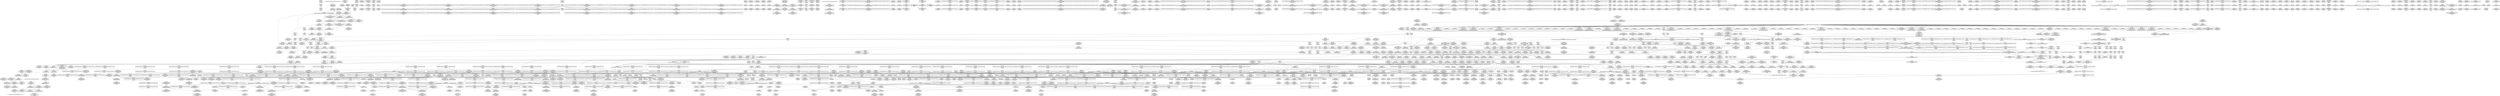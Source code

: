 digraph {
	CE0x5094780 [shape=record,shape=Mrecord,label="{CE0x5094780|i32_13|*Constant*|*SummSource*}"]
	CE0x50ffc20 [shape=record,shape=Mrecord,label="{CE0x50ffc20|cred_sid:_sid|security/selinux/hooks.c,197|*SummSink*}"]
	CE0x5111110 [shape=record,shape=Mrecord,label="{CE0x5111110|i32_10|*Constant*|*SummSink*}"]
	CE0x507cfa0 [shape=record,shape=Mrecord,label="{CE0x507cfa0|selinux_sem_semctl:_tmp17|security/selinux/hooks.c,5463|*SummSource*}"]
	CE0x5126fa0 [shape=record,shape=Mrecord,label="{CE0x5126fa0|i64_4|*Constant*}"]
	CE0x51e04c0 [shape=record,shape=Mrecord,label="{CE0x51e04c0|i64*_getelementptr_inbounds_(_4_x_i64_,_4_x_i64_*___llvm_gcov_ctr135,_i64_0,_i64_1)|*Constant*|*SummSource*}"]
	CE0x5127f40 [shape=record,shape=Mrecord,label="{CE0x5127f40|rcu_read_lock:_tmp11|include/linux/rcupdate.h,882|*SummSource*}"]
	CE0x5109d50 [shape=record,shape=Mrecord,label="{CE0x5109d50|current_sid:_tmp3}"]
	CE0x50f5f10 [shape=record,shape=Mrecord,label="{CE0x50f5f10|i64*_getelementptr_inbounds_(_13_x_i64_,_13_x_i64_*___llvm_gcov_ctr126,_i64_0,_i64_1)|*Constant*|*SummSource*}"]
	CE0x5125020 [shape=record,shape=Mrecord,label="{CE0x5125020|rcu_read_lock:_tobool|include/linux/rcupdate.h,882|*SummSink*}"]
	CE0x514e240 [shape=record,shape=Mrecord,label="{CE0x514e240|GLOBAL:_get_current|*Constant*}"]
	CE0x5126620 [shape=record,shape=Mrecord,label="{CE0x5126620|rcu_read_lock:_tmp8|include/linux/rcupdate.h,882|*SummSource*}"]
	CE0x50e7a70 [shape=record,shape=Mrecord,label="{CE0x50e7a70|i64*_null|*Constant*}"]
	CE0x51c40a0 [shape=record,shape=Mrecord,label="{CE0x51c40a0|__preempt_count_add:_tmp6|./arch/x86/include/asm/preempt.h,73}"]
	CE0x50c3f10 [shape=record,shape=Mrecord,label="{CE0x50c3f10|task_sid:_tmp27|security/selinux/hooks.c,208|*SummSource*}"]
	CE0x51a9c40 [shape=record,shape=Mrecord,label="{CE0x51a9c40|i8*_undef|*Constant*}"]
	CE0x51b3cd0 [shape=record,shape=Mrecord,label="{CE0x51b3cd0|_call_void_mcount()_#3|*SummSink*}"]
	CE0x50c2420 [shape=record,shape=Mrecord,label="{CE0x50c2420|rcu_read_unlock:_tobool|include/linux/rcupdate.h,933|*SummSource*}"]
	CE0x51b0cf0 [shape=record,shape=Mrecord,label="{CE0x51b0cf0|__rcu_read_unlock:_tmp4|include/linux/rcupdate.h,244}"]
	CE0x50cf160 [shape=record,shape=Mrecord,label="{CE0x50cf160|task_sid:_tmp19|security/selinux/hooks.c,208|*SummSink*}"]
	CE0x50e9a90 [shape=record,shape=Mrecord,label="{CE0x50e9a90|80:_i32,_112:_i8*,_:_CRE_53,54_}"]
	CE0x50e5ac0 [shape=record,shape=Mrecord,label="{CE0x50e5ac0|__llvm_gcov_indirect_counter_increment:_tmp|*SummSource*}"]
	CE0x5113d30 [shape=record,shape=Mrecord,label="{CE0x5113d30|GLOBAL:_rcu_lock_acquire|*Constant*|*SummSource*}"]
	CE0x50cb370 [shape=record,shape=Mrecord,label="{CE0x50cb370|current_sid:_tmp5|security/selinux/hooks.c,218|*SummSink*}"]
	CE0x50a8bf0 [shape=record,shape=Mrecord,label="{CE0x50a8bf0|0:_i8,_8:_i32,_24:_%struct.selinux_audit_data*,_:_SCMRE_0,1_|*MultipleSource*|security/selinux/hooks.c, 5128|security/selinux/hooks.c,5133|Function::avc_has_perm&Arg::auditdata::}"]
	CE0x5172df0 [shape=record,shape=Mrecord,label="{CE0x5172df0|i32_883|*Constant*}"]
	CE0x51a64d0 [shape=record,shape=Mrecord,label="{CE0x51a64d0|__rcu_read_lock:_bb|*SummSource*}"]
	CE0x5089a90 [shape=record,shape=Mrecord,label="{CE0x5089a90|_call_void___llvm_gcov_indirect_counter_increment(i32*___llvm_gcov_global_state_pred322,_i64**_getelementptr_inbounds_(_8_x_i64*_,_8_x_i64*_*___llvm_gcda_edge_table321,_i64_0,_i64_2)),_!dbg_!27718|security/selinux/hooks.c,5442|*SummSink*}"]
	CE0x50efd80 [shape=record,shape=Mrecord,label="{CE0x50efd80|ipc_has_perm:_perms|Function::ipc_has_perm&Arg::perms::|*SummSink*}"]
	CE0x5141690 [shape=record,shape=Mrecord,label="{CE0x5141690|current_sid:_bb}"]
	CE0x50acbe0 [shape=record,shape=Mrecord,label="{CE0x50acbe0|task_sid:_tmp9|security/selinux/hooks.c,208}"]
	CE0x51bbe00 [shape=record,shape=Mrecord,label="{CE0x51bbe00|_call_void_mcount()_#3|*SummSink*}"]
	CE0x50cb6e0 [shape=record,shape=Mrecord,label="{CE0x50cb6e0|task_sid:_tmp15|security/selinux/hooks.c,208}"]
	CE0x5113730 [shape=record,shape=Mrecord,label="{CE0x5113730|current_sid:_tmp11|security/selinux/hooks.c,218|*SummSink*}"]
	CE0x50a07a0 [shape=record,shape=Mrecord,label="{CE0x50a07a0|task_sid:_tmp11|security/selinux/hooks.c,208}"]
	CE0x51eecf0 [shape=record,shape=Mrecord,label="{CE0x51eecf0|__preempt_count_sub:_tmp5|./arch/x86/include/asm/preempt.h,77}"]
	CE0x5118d10 [shape=record,shape=Mrecord,label="{CE0x5118d10|current_sid:_land.lhs.true2|*SummSource*}"]
	CE0x506b1e0 [shape=record,shape=Mrecord,label="{CE0x506b1e0|selinux_sem_semctl:_call|security/selinux/hooks.c,5438}"]
	CE0x50eaec0 [shape=record,shape=Mrecord,label="{CE0x50eaec0|80:_i32,_112:_i8*,_:_CRE_70,71_}"]
	CE0x50c34b0 [shape=record,shape=Mrecord,label="{CE0x50c34b0|rcu_lock_acquire:_tmp|*SummSource*}"]
	CE0x50c8b30 [shape=record,shape=Mrecord,label="{CE0x50c8b30|task_sid:_real_cred|security/selinux/hooks.c,208}"]
	CE0x5124ab0 [shape=record,shape=Mrecord,label="{CE0x5124ab0|__rcu_read_lock:_tmp1|*SummSink*}"]
	CE0x519a280 [shape=record,shape=Mrecord,label="{CE0x519a280|rcu_read_unlock:_tmp18|include/linux/rcupdate.h,933}"]
	CE0x5174530 [shape=record,shape=Mrecord,label="{CE0x5174530|rcu_read_lock:_tmp17|include/linux/rcupdate.h,882|*SummSource*}"]
	CE0x51b8b20 [shape=record,shape=Mrecord,label="{CE0x51b8b20|COLLAPSED:_GCMRE___llvm_gcov_ctr135_internal_global_4_x_i64_zeroinitializer:_elem_0:default:}"]
	CE0x50f0af0 [shape=record,shape=Mrecord,label="{CE0x50f0af0|_ret_i32_%retval.0,_!dbg_!27737|security/selinux/hooks.c,5468|*SummSource*}"]
	CE0x50a35c0 [shape=record,shape=Mrecord,label="{CE0x50a35c0|task_has_system:_bb|*SummSink*}"]
	CE0x51b1500 [shape=record,shape=Mrecord,label="{CE0x51b1500|__rcu_read_unlock:_tmp}"]
	CE0x50fba50 [shape=record,shape=Mrecord,label="{CE0x50fba50|_call_void_mcount()_#3|*SummSink*}"]
	CE0x5073f50 [shape=record,shape=Mrecord,label="{CE0x5073f50|i64*_getelementptr_inbounds_(_25_x_i64_,_25_x_i64_*___llvm_gcov_ctr320,_i64_0,_i64_0)|*Constant*|*SummSource*}"]
	CE0x50ee790 [shape=record,shape=Mrecord,label="{CE0x50ee790|i64*_getelementptr_inbounds_(_25_x_i64_,_25_x_i64_*___llvm_gcov_ctr320,_i64_0,_i64_24)|*Constant*|*SummSink*}"]
	CE0x510ace0 [shape=record,shape=Mrecord,label="{CE0x510ace0|task_sid:_tmp4|*LoadInst*|security/selinux/hooks.c,208|*SummSource*}"]
	CE0x5191da0 [shape=record,shape=Mrecord,label="{CE0x5191da0|__rcu_read_unlock:_tmp5|include/linux/rcupdate.h,244|*SummSource*}"]
	CE0x51a3f40 [shape=record,shape=Mrecord,label="{CE0x51a3f40|rcu_lock_acquire:_tmp7|*SummSource*}"]
	CE0x50c5bf0 [shape=record,shape=Mrecord,label="{CE0x50c5bf0|rcu_lock_acquire:_map|Function::rcu_lock_acquire&Arg::map::}"]
	CE0x509a350 [shape=record,shape=Mrecord,label="{CE0x509a350|GLOBAL:_task_has_system|*Constant*}"]
	CE0x50c7fc0 [shape=record,shape=Mrecord,label="{CE0x50c7fc0|task_sid:_tmp3|*SummSink*}"]
	CE0x507cdf0 [shape=record,shape=Mrecord,label="{CE0x507cdf0|selinux_sem_semctl:_tmp17|security/selinux/hooks.c,5463}"]
	CE0x50951b0 [shape=record,shape=Mrecord,label="{CE0x50951b0|i32_11|*Constant*|*SummSource*}"]
	CE0x51a0420 [shape=record,shape=Mrecord,label="{CE0x51a0420|GLOBAL:_rcu_lock_release|*Constant*|*SummSink*}"]
	CE0x507da40 [shape=record,shape=Mrecord,label="{CE0x507da40|GLOBAL:_task_sid|*Constant*|*SummSource*}"]
	CE0x50c0010 [shape=record,shape=Mrecord,label="{CE0x50c0010|selinux_sem_semctl:_tmp16|security/selinux/hooks.c,5463}"]
	CE0x507f350 [shape=record,shape=Mrecord,label="{CE0x507f350|selinux_sem_semctl:_cmd|Function::selinux_sem_semctl&Arg::cmd::|*SummSink*}"]
	CE0x50932e0 [shape=record,shape=Mrecord,label="{CE0x50932e0|_call_void___llvm_gcov_indirect_counter_increment(i32*___llvm_gcov_global_state_pred322,_i64**_getelementptr_inbounds_(_8_x_i64*_,_8_x_i64*_*___llvm_gcda_edge_table321,_i64_0,_i64_2)),_!dbg_!27718|security/selinux/hooks.c,5442}"]
	CE0x5124960 [shape=record,shape=Mrecord,label="{CE0x5124960|rcu_read_lock:_tobool|include/linux/rcupdate.h,882}"]
	CE0x5192580 [shape=record,shape=Mrecord,label="{CE0x5192580|GLOBAL:___preempt_count_add|*Constant*|*SummSource*}"]
	CE0x50a1fa0 [shape=record,shape=Mrecord,label="{CE0x50a1fa0|80:_i32,_112:_i8*,_:_CRE_24,25_}"]
	CE0x51941d0 [shape=record,shape=Mrecord,label="{CE0x51941d0|_call_void_lock_acquire(%struct.lockdep_map*_%map,_i32_0,_i32_0,_i32_2,_i32_0,_%struct.lockdep_map*_null,_i64_ptrtoint_(i8*_blockaddress(_rcu_lock_acquire,_%__here)_to_i64))_#10,_!dbg_!27716|include/linux/rcupdate.h,418|*SummSource*}"]
	CE0x51a7eb0 [shape=record,shape=Mrecord,label="{CE0x51a7eb0|rcu_lock_acquire:_tmp4|include/linux/rcupdate.h,418|*SummSource*}"]
	CE0x50c9bd0 [shape=record,shape=Mrecord,label="{CE0x50c9bd0|i64*_getelementptr_inbounds_(_11_x_i64_,_11_x_i64_*___llvm_gcov_ctr125,_i64_0,_i64_6)|*Constant*|*SummSink*}"]
	CE0x50a4310 [shape=record,shape=Mrecord,label="{CE0x50a4310|i32_8|*Constant*|*SummSink*}"]
	CE0x507a460 [shape=record,shape=Mrecord,label="{CE0x507a460|selinux_sem_semctl:_tmp9|security/selinux/hooks.c,5450|*SummSink*}"]
	CE0x507fd20 [shape=record,shape=Mrecord,label="{CE0x507fd20|GLOBAL:_get_current|*Constant*|*SummSink*}"]
	CE0x51177e0 [shape=record,shape=Mrecord,label="{CE0x51177e0|_call_void_mcount()_#3|*SummSource*}"]
	CE0x51141e0 [shape=record,shape=Mrecord,label="{CE0x51141e0|GLOBAL:___llvm_gcov_ctr126|Global_var:__llvm_gcov_ctr126}"]
	CE0x507ef20 [shape=record,shape=Mrecord,label="{CE0x507ef20|i32_0|*Constant*|*SummSink*}"]
	CE0x50f7850 [shape=record,shape=Mrecord,label="{CE0x50f7850|ipc_has_perm:_tmp4|*LoadInst*|security/selinux/hooks.c,5131|*SummSink*}"]
	CE0x50e8790 [shape=record,shape=Mrecord,label="{CE0x50e8790|80:_i32,_112:_i8*,_:_CRE_37,38_}"]
	CE0x509f920 [shape=record,shape=Mrecord,label="{CE0x509f920|__rcu_read_lock:_tmp6|include/linux/rcupdate.h,240|*SummSink*}"]
	CE0x50ef7e0 [shape=record,shape=Mrecord,label="{CE0x50ef7e0|ipc_has_perm:_ipc_perms|Function::ipc_has_perm&Arg::ipc_perms::}"]
	CE0x51be0d0 [shape=record,shape=Mrecord,label="{CE0x51be0d0|i64*_getelementptr_inbounds_(_4_x_i64_,_4_x_i64_*___llvm_gcov_ctr130,_i64_0,_i64_0)|*Constant*|*SummSource*}"]
	CE0x51e1400 [shape=record,shape=Mrecord,label="{CE0x51e1400|_call_void_mcount()_#3}"]
	CE0x51bdb30 [shape=record,shape=Mrecord,label="{CE0x51bdb30|rcu_lock_release:_tmp|*SummSource*}"]
	CE0x51257e0 [shape=record,shape=Mrecord,label="{CE0x51257e0|GLOBAL:___preempt_count_sub|*Constant*}"]
	CE0x5097e80 [shape=record,shape=Mrecord,label="{CE0x5097e80|selinux_sem_semctl:_tmp1|*SummSource*}"]
	CE0x50c2df0 [shape=record,shape=Mrecord,label="{CE0x50c2df0|rcu_read_unlock:_tmp4|include/linux/rcupdate.h,933|*SummSource*}"]
	CE0x5105e50 [shape=record,shape=Mrecord,label="{CE0x5105e50|task_sid:_tmp24|security/selinux/hooks.c,208|*SummSink*}"]
	CE0x5172c40 [shape=record,shape=Mrecord,label="{CE0x5172c40|GLOBAL:_lockdep_rcu_suspicious|*Constant*}"]
	CE0x5078870 [shape=record,shape=Mrecord,label="{CE0x5078870|GLOBAL:_task_has_system|*Constant*|*SummSink*}"]
	CE0x50f3db0 [shape=record,shape=Mrecord,label="{CE0x50f3db0|avc_has_perm:_requested|Function::avc_has_perm&Arg::requested::}"]
	CE0x507e150 [shape=record,shape=Mrecord,label="{CE0x507e150|selinux_sem_semctl:_sw.bb6}"]
	CE0x508f580 [shape=record,shape=Mrecord,label="{CE0x508f580|i64*_getelementptr_inbounds_(_2_x_i64_,_2_x_i64_*___llvm_gcov_ctr98,_i64_0,_i64_0)|*Constant*|*SummSink*}"]
	CE0x514c820 [shape=record,shape=Mrecord,label="{CE0x514c820|current_sid:_tmp16|security/selinux/hooks.c,218}"]
	CE0x510eb50 [shape=record,shape=Mrecord,label="{CE0x510eb50|i8*_getelementptr_inbounds_(_45_x_i8_,_45_x_i8_*_.str12,_i32_0,_i32_0)|*Constant*|*SummSource*}"]
	CE0x51a9350 [shape=record,shape=Mrecord,label="{CE0x51a9350|__rcu_read_lock:_do.end|*SummSink*}"]
	CE0x50ed5e0 [shape=record,shape=Mrecord,label="{CE0x50ed5e0|GLOBAL:_ipc_has_perm|*Constant*}"]
	CE0x50a8b80 [shape=record,shape=Mrecord,label="{CE0x50a8b80|ipc_has_perm:_key|security/selinux/hooks.c,5134|*SummSource*}"]
	CE0x512bd20 [shape=record,shape=Mrecord,label="{CE0x512bd20|GLOBAL:___preempt_count_add|*Constant*}"]
	CE0x50aaa90 [shape=record,shape=Mrecord,label="{CE0x50aaa90|ipc_has_perm:_call2|security/selinux/hooks.c,5136|*SummSink*}"]
	CE0x5085e10 [shape=record,shape=Mrecord,label="{CE0x5085e10|GLOBAL:___llvm_gcov_indirect_counter_increment|*Constant*}"]
	CE0x5142180 [shape=record,shape=Mrecord,label="{CE0x5142180|current_sid:_tmp10|security/selinux/hooks.c,218|*SummSink*}"]
	CE0x5115490 [shape=record,shape=Mrecord,label="{CE0x5115490|current_sid:_tmp8|security/selinux/hooks.c,218|*SummSource*}"]
	CE0x5081070 [shape=record,shape=Mrecord,label="{CE0x5081070|selinux_sem_semctl:_tmp5|security/selinux/hooks.c,5442}"]
	CE0x50bfda0 [shape=record,shape=Mrecord,label="{CE0x50bfda0|i64**_getelementptr_inbounds_(_8_x_i64*_,_8_x_i64*_*___llvm_gcda_edge_table321,_i64_0,_i64_0)|*Constant*|*SummSource*}"]
	CE0x50bc180 [shape=record,shape=Mrecord,label="{CE0x50bc180|selinux_sem_semctl:_tmp13|security/selinux/hooks.c,5456|*SummSource*}"]
	CE0x50976c0 [shape=record,shape=Mrecord,label="{CE0x50976c0|selinux_sem_semctl:_tmp1}"]
	CE0x51dff80 [shape=record,shape=Mrecord,label="{CE0x51dff80|i64*_getelementptr_inbounds_(_4_x_i64_,_4_x_i64_*___llvm_gcov_ctr135,_i64_0,_i64_2)|*Constant*|*SummSink*}"]
	CE0x507e620 [shape=record,shape=Mrecord,label="{CE0x507e620|__rcu_read_lock:_tmp2|*SummSource*}"]
	CE0x50ea2e0 [shape=record,shape=Mrecord,label="{CE0x50ea2e0|80:_i32,_112:_i8*,_:_CRE_60,61_}"]
	CE0x5072d60 [shape=record,shape=Mrecord,label="{CE0x5072d60|selinux_sem_semctl:_tmp}"]
	CE0x5091a10 [shape=record,shape=Mrecord,label="{CE0x5091a10|80:_i32,_112:_i8*,_:_CRE_1,2_}"]
	CE0x51cdbb0 [shape=record,shape=Mrecord,label="{CE0x51cdbb0|__preempt_count_add:_tmp3|*SummSource*}"]
	CE0x5106900 [shape=record,shape=Mrecord,label="{CE0x5106900|task_sid:_tmp26|security/selinux/hooks.c,208}"]
	CE0x5082fd0 [shape=record,shape=Mrecord,label="{CE0x5082fd0|_ret_void|*SummSink*}"]
	CE0x50efb30 [shape=record,shape=Mrecord,label="{CE0x50efb30|_ret_i32_%call2,_!dbg_!27728|security/selinux/hooks.c,5136}"]
	CE0x50b94b0 [shape=record,shape=Mrecord,label="{CE0x50b94b0|__rcu_read_lock:_bb|*SummSink*}"]
	CE0x50a5330 [shape=record,shape=Mrecord,label="{CE0x50a5330|i64*_getelementptr_inbounds_(_25_x_i64_,_25_x_i64_*___llvm_gcov_ctr320,_i64_0,_i64_23)|*Constant*|*SummSink*}"]
	CE0x5143e90 [shape=record,shape=Mrecord,label="{CE0x5143e90|current_sid:_tmp13|security/selinux/hooks.c,218}"]
	CE0x51bf770 [shape=record,shape=Mrecord,label="{CE0x51bf770|i64*_getelementptr_inbounds_(_4_x_i64_,_4_x_i64_*___llvm_gcov_ctr128,_i64_0,_i64_1)|*Constant*|*SummSink*}"]
	CE0x50846a0 [shape=record,shape=Mrecord,label="{CE0x50846a0|i64*_getelementptr_inbounds_(_2_x_i64_,_2_x_i64_*___llvm_gcov_ctr98,_i64_0,_i64_1)|*Constant*|*SummSink*}"]
	CE0x50bd2c0 [shape=record,shape=Mrecord,label="{CE0x50bd2c0|i64**_getelementptr_inbounds_(_8_x_i64*_,_8_x_i64*_*___llvm_gcda_edge_table321,_i64_0,_i64_7)|*Constant*}"]
	CE0x5086610 [shape=record,shape=Mrecord,label="{CE0x5086610|__llvm_gcov_indirect_counter_increment:_predecessor|Function::__llvm_gcov_indirect_counter_increment&Arg::predecessor::|*SummSource*}"]
	CE0x510ee90 [shape=record,shape=Mrecord,label="{CE0x510ee90|i64*_getelementptr_inbounds_(_11_x_i64_,_11_x_i64_*___llvm_gcov_ctr125,_i64_0,_i64_9)|*Constant*}"]
	CE0x50fdcf0 [shape=record,shape=Mrecord,label="{CE0x50fdcf0|GLOBAL:___rcu_read_lock|*Constant*|*SummSink*}"]
	CE0x519d330 [shape=record,shape=Mrecord,label="{CE0x519d330|i8*_getelementptr_inbounds_(_44_x_i8_,_44_x_i8_*_.str47,_i32_0,_i32_0)|*Constant*|*SummSink*}"]
	CE0x510f7f0 [shape=record,shape=Mrecord,label="{CE0x510f7f0|task_has_system:_tmp3}"]
	CE0x50c8ed0 [shape=record,shape=Mrecord,label="{CE0x50c8ed0|GLOBAL:_rcu_lock_acquire|*Constant*|*SummSink*}"]
	CE0x50c70c0 [shape=record,shape=Mrecord,label="{CE0x50c70c0|task_sid:_tmp7|security/selinux/hooks.c,208}"]
	CE0x51de2b0 [shape=record,shape=Mrecord,label="{CE0x51de2b0|__preempt_count_sub:_tmp1}"]
	CE0x50a74a0 [shape=record,shape=Mrecord,label="{CE0x50a74a0|_call_void_mcount()_#3|*SummSource*}"]
	CE0x50a1d40 [shape=record,shape=Mrecord,label="{CE0x50a1d40|80:_i32,_112:_i8*,_:_CRE_22,23_}"]
	CE0x50c7810 [shape=record,shape=Mrecord,label="{CE0x50c7810|task_sid:_real_cred|security/selinux/hooks.c,208|*SummSink*}"]
	CE0x513e010 [shape=record,shape=Mrecord,label="{CE0x513e010|current_sid:_do.body|*SummSink*}"]
	CE0x50a6640 [shape=record,shape=Mrecord,label="{CE0x50a6640|i64*_getelementptr_inbounds_(_25_x_i64_,_25_x_i64_*___llvm_gcov_ctr320,_i64_0,_i64_17)|*Constant*}"]
	CE0x50c90c0 [shape=record,shape=Mrecord,label="{CE0x50c90c0|task_sid:_land.lhs.true}"]
	CE0x5128bd0 [shape=record,shape=Mrecord,label="{CE0x5128bd0|rcu_read_lock:_call3|include/linux/rcupdate.h,882|*SummSink*}"]
	CE0x513a780 [shape=record,shape=Mrecord,label="{CE0x513a780|__preempt_count_sub:_sub|./arch/x86/include/asm/preempt.h,77|*SummSource*}"]
	CE0x5083e20 [shape=record,shape=Mrecord,label="{CE0x5083e20|_switch_i32_%cmd,_label_%sw.default_i32_3,_label_%sw.bb_i32_19,_label_%sw.bb_i32_11,_label_%sw.bb2_i32_14,_label_%sw.bb2_i32_15,_label_%sw.bb2_i32_12,_label_%sw.bb3_i32_13,_label_%sw.bb3_i32_16,_label_%sw.bb4_i32_17,_label_%sw.bb4_i32_0,_label_%sw.bb5_i32_1,_label_%sw.bb6_i32_2,_label_%sw.bb7_i32_18,_label_%sw.bb7_,_!dbg_!27713|security/selinux/hooks.c,5434|*SummSource*}"]
	CE0x50f6980 [shape=record,shape=Mrecord,label="{CE0x50f6980|i32_77|*Constant*}"]
	CE0x510c320 [shape=record,shape=Mrecord,label="{CE0x510c320|i64_2|*Constant*}"]
	CE0x51b33b0 [shape=record,shape=Mrecord,label="{CE0x51b33b0|GLOBAL:___preempt_count|Global_var:__preempt_count}"]
	CE0x51bf700 [shape=record,shape=Mrecord,label="{CE0x51bf700|__rcu_read_lock:_tmp|*SummSink*}"]
	CE0x513cef0 [shape=record,shape=Mrecord,label="{CE0x513cef0|i64*_getelementptr_inbounds_(_11_x_i64_,_11_x_i64_*___llvm_gcov_ctr125,_i64_0,_i64_0)|*Constant*|*SummSink*}"]
	CE0x50c7190 [shape=record,shape=Mrecord,label="{CE0x50c7190|i64_2|*Constant*|*SummSink*}"]
	CE0x5083db0 [shape=record,shape=Mrecord,label="{CE0x5083db0|i32_19|*Constant*}"]
	CE0x50a2850 [shape=record,shape=Mrecord,label="{CE0x50a2850|selinux_sem_semctl:_tmp4|security/selinux/hooks.c,5442|*SummSink*}"]
	CE0x51be190 [shape=record,shape=Mrecord,label="{CE0x51be190|__rcu_read_lock:_tmp3}"]
	CE0x513eb60 [shape=record,shape=Mrecord,label="{CE0x513eb60|_call_void___preempt_count_add(i32_1)_#10,_!dbg_!27711|include/linux/rcupdate.h,239|*SummSink*}"]
	CE0x506c040 [shape=record,shape=Mrecord,label="{CE0x506c040|selinux_sem_semctl:_entry|*SummSink*}"]
	CE0x51be8f0 [shape=record,shape=Mrecord,label="{CE0x51be8f0|rcu_lock_release:_tmp}"]
	CE0x50eeb10 [shape=record,shape=Mrecord,label="{CE0x50eeb10|_ret_i32_%retval.0,_!dbg_!27737|security/selinux/hooks.c,5468}"]
	CE0x51ab520 [shape=record,shape=Mrecord,label="{CE0x51ab520|__rcu_read_unlock:_do.end|*SummSource*}"]
	CE0x50745c0 [shape=record,shape=Mrecord,label="{CE0x50745c0|selinux_sem_semctl:_sw.bb2|*SummSource*}"]
	CE0x5082870 [shape=record,shape=Mrecord,label="{CE0x5082870|GLOBAL:___llvm_gcov_global_state_pred322|Global_var:__llvm_gcov_global_state_pred322}"]
	CE0x5079ec0 [shape=record,shape=Mrecord,label="{CE0x5079ec0|selinux_sem_semctl:_tmp8|security/selinux/hooks.c,5450}"]
	CE0x50a4880 [shape=record,shape=Mrecord,label="{CE0x50a4880|selinux_sem_semctl:_perms.0|*SummSource*}"]
	CE0x50a19b0 [shape=record,shape=Mrecord,label="{CE0x50a19b0|80:_i32,_112:_i8*,_:_CRE_19,20_}"]
	CE0x510f380 [shape=record,shape=Mrecord,label="{CE0x510f380|task_has_system:_tmp2}"]
	CE0x51756c0 [shape=record,shape=Mrecord,label="{CE0x51756c0|_call_void_lockdep_rcu_suspicious(i8*_getelementptr_inbounds_(_25_x_i8_,_25_x_i8_*_.str45,_i32_0,_i32_0),_i32_883,_i8*_getelementptr_inbounds_(_42_x_i8_,_42_x_i8_*_.str46,_i32_0,_i32_0))_#10,_!dbg_!27728|include/linux/rcupdate.h,882|*SummSink*}"]
	CE0x50bb8b0 [shape=record,shape=Mrecord,label="{CE0x50bb8b0|selinux_sem_semctl:_tmp12|security/selinux/hooks.c,5456|*SummSource*}"]
	CE0x507bf90 [shape=record,shape=Mrecord,label="{CE0x507bf90|80:_i32,_112:_i8*,_:_CRE_3,4_}"]
	CE0x511d120 [shape=record,shape=Mrecord,label="{CE0x511d120|current_sid:_tmp22|security/selinux/hooks.c,218|*SummSource*}"]
	CE0x51a5e10 [shape=record,shape=Mrecord,label="{CE0x51a5e10|i32_2|*Constant*}"]
	CE0x519f7e0 [shape=record,shape=Mrecord,label="{CE0x519f7e0|rcu_read_unlock:_tmp22|include/linux/rcupdate.h,935}"]
	CE0x50f47b0 [shape=record,shape=Mrecord,label="{CE0x50f47b0|ipc_has_perm:_u|security/selinux/hooks.c,5134|*SummSource*}"]
	CE0x5117870 [shape=record,shape=Mrecord,label="{CE0x5117870|task_sid:_if.then|*SummSource*}"]
	CE0x5094250 [shape=record,shape=Mrecord,label="{CE0x5094250|_ret_i32_%call1,_!dbg_!27716|security/selinux/hooks.c,1594}"]
	CE0x50e6ff0 [shape=record,shape=Mrecord,label="{CE0x50e6ff0|i64_1|*Constant*}"]
	CE0x5115ca0 [shape=record,shape=Mrecord,label="{CE0x5115ca0|task_sid:_tmp17|security/selinux/hooks.c,208}"]
	CE0x519d970 [shape=record,shape=Mrecord,label="{CE0x519d970|i64*_getelementptr_inbounds_(_11_x_i64_,_11_x_i64_*___llvm_gcov_ctr132,_i64_0,_i64_9)|*Constant*|*SummSink*}"]
	CE0x508aef0 [shape=record,shape=Mrecord,label="{CE0x508aef0|i32_(i32,_i32,_i16,_i32,_%struct.common_audit_data*)*_bitcast_(i32_(i32,_i32,_i16,_i32,_%struct.common_audit_data.495*)*_avc_has_perm_to_i32_(i32,_i32,_i16,_i32,_%struct.common_audit_data*)*)|*Constant*|*SummSink*}"]
	CE0x51a7c50 [shape=record,shape=Mrecord,label="{CE0x51a7c50|__rcu_read_unlock:_do.end}"]
	CE0x5100e50 [shape=record,shape=Mrecord,label="{CE0x5100e50|i64*_getelementptr_inbounds_(_11_x_i64_,_11_x_i64_*___llvm_gcov_ctr127,_i64_0,_i64_1)|*Constant*}"]
	CE0x51a5ce0 [shape=record,shape=Mrecord,label="{CE0x51a5ce0|i32_0|*Constant*}"]
	CE0x511a2f0 [shape=record,shape=Mrecord,label="{CE0x511a2f0|i64_7|*Constant*|*SummSource*}"]
	CE0x519ba50 [shape=record,shape=Mrecord,label="{CE0x519ba50|rcu_read_unlock:_tmp13|include/linux/rcupdate.h,933}"]
	CE0x50840f0 [shape=record,shape=Mrecord,label="{CE0x50840f0|get_current:_tmp4|./arch/x86/include/asm/current.h,14|*SummSource*}"]
	CE0x50a87f0 [shape=record,shape=Mrecord,label="{CE0x50a87f0|ipc_has_perm:_type|security/selinux/hooks.c,5133}"]
	CE0x510a870 [shape=record,shape=Mrecord,label="{CE0x510a870|i32_1|*Constant*}"]
	CE0x511ff00 [shape=record,shape=Mrecord,label="{CE0x511ff00|rcu_read_unlock:_tmp5|include/linux/rcupdate.h,933|*SummSink*}"]
	"CONST[source:1(input),value:2(dynamic)][purpose:{subject}]"
	CE0x51170c0 [shape=record,shape=Mrecord,label="{CE0x51170c0|_ret_void,_!dbg_!27735|include/linux/rcupdate.h,884|*SummSource*}"]
	CE0x50eb380 [shape=record,shape=Mrecord,label="{CE0x50eb380|80:_i32,_112:_i8*,_:_CRE_80,84_|*MultipleSource*|security/selinux/hooks.c,5466|Function::selinux_sem_semctl&Arg::sma::}"]
	CE0x5108ce0 [shape=record,shape=Mrecord,label="{CE0x5108ce0|task_sid:_tmp21|security/selinux/hooks.c,208|*SummSource*}"]
	CE0x51df610 [shape=record,shape=Mrecord,label="{CE0x51df610|i64*_getelementptr_inbounds_(_4_x_i64_,_4_x_i64_*___llvm_gcov_ctr135,_i64_0,_i64_2)|*Constant*}"]
	CE0x508f240 [shape=record,shape=Mrecord,label="{CE0x508f240|get_current:_bb|*SummSource*}"]
	CE0x5194e40 [shape=record,shape=Mrecord,label="{CE0x5194e40|rcu_read_unlock:_tmp11|include/linux/rcupdate.h,933|*SummSink*}"]
	CE0x50ce9b0 [shape=record,shape=Mrecord,label="{CE0x50ce9b0|task_sid:_tmp18|security/selinux/hooks.c,208}"]
	CE0x51373e0 [shape=record,shape=Mrecord,label="{CE0x51373e0|__rcu_read_unlock:_tmp2}"]
	CE0x5197b20 [shape=record,shape=Mrecord,label="{CE0x5197b20|_call_void_asm_sideeffect_,_memory_,_dirflag_,_fpsr_,_flags_()_#3,_!dbg_!27714,_!srcloc_!27715|include/linux/rcupdate.h,239}"]
	CE0x51bbbf0 [shape=record,shape=Mrecord,label="{CE0x51bbbf0|_call_void_mcount()_#3}"]
	CE0x5097870 [shape=record,shape=Mrecord,label="{CE0x5097870|__llvm_gcov_indirect_counter_increment:_counters|Function::__llvm_gcov_indirect_counter_increment&Arg::counters::|*SummSource*}"]
	CE0x50ea8d0 [shape=record,shape=Mrecord,label="{CE0x50ea8d0|80:_i32,_112:_i8*,_:_CRE_65,66_}"]
	CE0x519fec0 [shape=record,shape=Mrecord,label="{CE0x519fec0|_call_void_rcu_lock_release(%struct.lockdep_map*_rcu_lock_map)_#10,_!dbg_!27733|include/linux/rcupdate.h,935|*SummSink*}"]
	CE0x51449d0 [shape=record,shape=Mrecord,label="{CE0x51449d0|i64*_getelementptr_inbounds_(_11_x_i64_,_11_x_i64_*___llvm_gcov_ctr125,_i64_0,_i64_8)|*Constant*|*SummSink*}"]
	CE0x512b930 [shape=record,shape=Mrecord,label="{CE0x512b930|rcu_read_lock:_if.end|*SummSource*}"]
	CE0x51b5460 [shape=record,shape=Mrecord,label="{CE0x51b5460|i64*_getelementptr_inbounds_(_4_x_i64_,_4_x_i64_*___llvm_gcov_ctr129,_i64_0,_i64_0)|*Constant*|*SummSink*}"]
	CE0x50c7230 [shape=record,shape=Mrecord,label="{CE0x50c7230|i64_0|*Constant*}"]
	CE0x5093100 [shape=record,shape=Mrecord,label="{CE0x5093100|task_has_system:_perms|Function::task_has_system&Arg::perms::|*SummSource*}"]
	CE0x50c9e80 [shape=record,shape=Mrecord,label="{CE0x50c9e80|GLOBAL:_current_sid.__warned|Global_var:current_sid.__warned|*SummSink*}"]
	CE0x51b2200 [shape=record,shape=Mrecord,label="{CE0x51b2200|__preempt_count_add:_bb}"]
	CE0x513c030 [shape=record,shape=Mrecord,label="{CE0x513c030|GLOBAL:_rcu_read_unlock|*Constant*|*SummSink*}"]
	CE0x51cc540 [shape=record,shape=Mrecord,label="{CE0x51cc540|_ret_void,_!dbg_!27720|./arch/x86/include/asm/preempt.h,78|*SummSource*}"]
	CE0x5101af0 [shape=record,shape=Mrecord,label="{CE0x5101af0|task_sid:_tmp5|security/selinux/hooks.c,208}"]
	CE0x51d7070 [shape=record,shape=Mrecord,label="{CE0x51d7070|__preempt_count_sub:_do.end}"]
	CE0x51ccdf0 [shape=record,shape=Mrecord,label="{CE0x51ccdf0|__rcu_read_unlock:_tmp3}"]
	CE0x51bf230 [shape=record,shape=Mrecord,label="{CE0x51bf230|__rcu_read_lock:_tmp5|include/linux/rcupdate.h,239}"]
	CE0x513c510 [shape=record,shape=Mrecord,label="{CE0x513c510|_ret_void,_!dbg_!27735|include/linux/rcupdate.h,938|*SummSink*}"]
	CE0x50c3ba0 [shape=record,shape=Mrecord,label="{CE0x50c3ba0|task_sid:_tmp26|security/selinux/hooks.c,208|*SummSink*}"]
	CE0x5111790 [shape=record,shape=Mrecord,label="{CE0x5111790|GLOBAL:_rcu_read_lock|*Constant*}"]
	CE0x50f6460 [shape=record,shape=Mrecord,label="{CE0x50f6460|cred_sid:_tmp2|*SummSource*}"]
	CE0x51cc700 [shape=record,shape=Mrecord,label="{CE0x51cc700|_ret_void,_!dbg_!27720|./arch/x86/include/asm/preempt.h,78|*SummSink*}"]
	CE0x5139850 [shape=record,shape=Mrecord,label="{CE0x5139850|rcu_read_unlock:_do.body|*SummSource*}"]
	CE0x50c98c0 [shape=record,shape=Mrecord,label="{CE0x50c98c0|GLOBAL:_task_sid.__warned|Global_var:task_sid.__warned}"]
	CE0x50c4630 [shape=record,shape=Mrecord,label="{CE0x50c4630|task_sid:_call7|security/selinux/hooks.c,208}"]
	CE0x50c2d10 [shape=record,shape=Mrecord,label="{CE0x50c2d10|rcu_read_unlock:_tobool|include/linux/rcupdate.h,933|*SummSink*}"]
	CE0x50a3b00 [shape=record,shape=Mrecord,label="{CE0x50a3b00|i32_68|*Constant*|*SummSink*}"]
	CE0x50c1e00 [shape=record,shape=Mrecord,label="{CE0x50c1e00|rcu_read_unlock:_tmp6|include/linux/rcupdate.h,933}"]
	CE0x50c38c0 [shape=record,shape=Mrecord,label="{CE0x50c38c0|rcu_read_unlock:_if.then}"]
	CE0x51e41f0 [shape=record,shape=Mrecord,label="{CE0x51e41f0|i64*_getelementptr_inbounds_(_4_x_i64_,_4_x_i64_*___llvm_gcov_ctr135,_i64_0,_i64_3)|*Constant*|*SummSource*}"]
	CE0x51413d0 [shape=record,shape=Mrecord,label="{CE0x51413d0|i32_0|*Constant*}"]
	CE0x507b730 [shape=record,shape=Mrecord,label="{CE0x507b730|selinux_sem_semctl:_entry|*SummSource*}"]
	CE0x50c7c50 [shape=record,shape=Mrecord,label="{CE0x50c7c50|cred_sid:_security|security/selinux/hooks.c,196}"]
	CE0x5084fe0 [shape=record,shape=Mrecord,label="{CE0x5084fe0|selinux_sem_semctl:_tmp6|security/selinux/hooks.c,5446|*SummSink*}"]
	CE0x506b8e0 [shape=record,shape=Mrecord,label="{CE0x506b8e0|i64_1|*Constant*|*SummSink*}"]
	CE0x50eb250 [shape=record,shape=Mrecord,label="{CE0x50eb250|80:_i32,_112:_i8*,_:_CRE_76,80_|*MultipleSource*|security/selinux/hooks.c,5466|Function::selinux_sem_semctl&Arg::sma::}"]
	CE0x51b5100 [shape=record,shape=Mrecord,label="{CE0x51b5100|i64*_getelementptr_inbounds_(_4_x_i64_,_4_x_i64_*___llvm_gcov_ctr129,_i64_0,_i64_2)|*Constant*|*SummSource*}"]
	CE0x51e1b60 [shape=record,shape=Mrecord,label="{CE0x51e1b60|__preempt_count_sub:_val|Function::__preempt_count_sub&Arg::val::|*SummSource*}"]
	CE0x5096500 [shape=record,shape=Mrecord,label="{CE0x5096500|_call_void___llvm_gcov_indirect_counter_increment(i32*___llvm_gcov_global_state_pred322,_i64**_getelementptr_inbounds_(_8_x_i64*_,_8_x_i64*_*___llvm_gcda_edge_table321,_i64_0,_i64_1)),_!dbg_!27714|security/selinux/hooks.c,5438|*SummSink*}"]
	CE0x51bc230 [shape=record,shape=Mrecord,label="{CE0x51bc230|i32_1|*Constant*}"]
	CE0x514ebb0 [shape=record,shape=Mrecord,label="{CE0x514ebb0|current_sid:_cred|security/selinux/hooks.c,218|*SummSource*}"]
	CE0x519bf40 [shape=record,shape=Mrecord,label="{CE0x519bf40|__rcu_read_lock:_tmp7|include/linux/rcupdate.h,240|*SummSource*}"]
	CE0x51a6ad0 [shape=record,shape=Mrecord,label="{CE0x51a6ad0|rcu_lock_acquire:_bb|*SummSource*}"]
	CE0x50ff520 [shape=record,shape=Mrecord,label="{CE0x50ff520|i32_0|*Constant*}"]
	CE0x5174d20 [shape=record,shape=Mrecord,label="{CE0x5174d20|rcu_read_lock:_tmp18|include/linux/rcupdate.h,882|*SummSink*}"]
	CE0x511a4b0 [shape=record,shape=Mrecord,label="{CE0x511a4b0|i64_6|*Constant*}"]
	CE0x514dc30 [shape=record,shape=Mrecord,label="{CE0x514dc30|current_sid:_call4|security/selinux/hooks.c,218}"]
	CE0x50fd180 [shape=record,shape=Mrecord,label="{CE0x50fd180|task_has_system:_tmp1|*SummSource*}"]
	CE0x513e9f0 [shape=record,shape=Mrecord,label="{CE0x513e9f0|_call_void___preempt_count_add(i32_1)_#10,_!dbg_!27711|include/linux/rcupdate.h,239|*SummSource*}"]
	CE0x51eee00 [shape=record,shape=Mrecord,label="{CE0x51eee00|__preempt_count_sub:_tmp2}"]
	CE0x50ef370 [shape=record,shape=Mrecord,label="{CE0x50ef370|GLOBAL:_ipc_has_perm|*Constant*|*SummSink*}"]
	CE0x51035a0 [shape=record,shape=Mrecord,label="{CE0x51035a0|task_sid:_tmp10|security/selinux/hooks.c,208|*SummSource*}"]
	CE0x50f28c0 [shape=record,shape=Mrecord,label="{CE0x50f28c0|__llvm_gcov_indirect_counter_increment:_bb4|*SummSource*}"]
	CE0x51707c0 [shape=record,shape=Mrecord,label="{CE0x51707c0|rcu_read_lock:_tmp13|include/linux/rcupdate.h,882}"]
	CE0x5125240 [shape=record,shape=Mrecord,label="{CE0x5125240|rcu_read_lock:_call|include/linux/rcupdate.h,882|*SummSource*}"]
	CE0x5080ba0 [shape=record,shape=Mrecord,label="{CE0x5080ba0|selinux_sem_semctl:_tmp5|security/selinux/hooks.c,5442|*SummSink*}"]
	CE0x51a53c0 [shape=record,shape=Mrecord,label="{CE0x51a53c0|i64*_getelementptr_inbounds_(_4_x_i64_,_4_x_i64_*___llvm_gcov_ctr133,_i64_0,_i64_1)|*Constant*|*SummSource*}"]
	CE0x5145400 [shape=record,shape=Mrecord,label="{CE0x5145400|GLOBAL:_rcu_read_lock.__warned|Global_var:rcu_read_lock.__warned}"]
	CE0x5103500 [shape=record,shape=Mrecord,label="{CE0x5103500|task_sid:_tmp10|security/selinux/hooks.c,208}"]
	CE0x512b380 [shape=record,shape=Mrecord,label="{CE0x512b380|cred_sid:_tmp6|security/selinux/hooks.c,197}"]
	CE0x50e9bc0 [shape=record,shape=Mrecord,label="{CE0x50e9bc0|80:_i32,_112:_i8*,_:_CRE_54,55_}"]
	CE0x5118330 [shape=record,shape=Mrecord,label="{CE0x5118330|task_sid:_tobool1|security/selinux/hooks.c,208}"]
	CE0x512b030 [shape=record,shape=Mrecord,label="{CE0x512b030|_call_void_rcu_lock_acquire(%struct.lockdep_map*_rcu_lock_map)_#10,_!dbg_!27711|include/linux/rcupdate.h,881}"]
	CE0x5078290 [shape=record,shape=Mrecord,label="{CE0x5078290|i8*_getelementptr_inbounds_(_41_x_i8_,_41_x_i8_*_.str44,_i32_0,_i32_0)|*Constant*}"]
	CE0x50a4200 [shape=record,shape=Mrecord,label="{CE0x50a4200|i32_8|*Constant*|*SummSource*}"]
	CE0x513def0 [shape=record,shape=Mrecord,label="{CE0x513def0|current_sid:_do.body|*SummSource*}"]
	CE0x5171a60 [shape=record,shape=Mrecord,label="{CE0x5171a60|rcu_read_lock:_tmp16|include/linux/rcupdate.h,882|*SummSink*}"]
	CE0x51769e0 [shape=record,shape=Mrecord,label="{CE0x51769e0|i64*_getelementptr_inbounds_(_11_x_i64_,_11_x_i64_*___llvm_gcov_ctr127,_i64_0,_i64_10)|*Constant*}"]
	CE0x5102270 [shape=record,shape=Mrecord,label="{CE0x5102270|i64_3|*Constant*|*SummSource*}"]
	CE0x50c5130 [shape=record,shape=Mrecord,label="{CE0x50c5130|cred_sid:_entry|*SummSink*}"]
	CE0x50bd680 [shape=record,shape=Mrecord,label="{CE0x50bd680|i64**_getelementptr_inbounds_(_8_x_i64*_,_8_x_i64*_*___llvm_gcda_edge_table321,_i64_0,_i64_7)|*Constant*|*SummSink*}"]
	CE0x51cdcb0 [shape=record,shape=Mrecord,label="{CE0x51cdcb0|__preempt_count_add:_tmp3|*SummSink*}"]
	CE0x5100ca0 [shape=record,shape=Mrecord,label="{CE0x5100ca0|rcu_read_lock:_tmp1|*SummSink*}"]
	CE0x50fb550 [shape=record,shape=Mrecord,label="{CE0x50fb550|ipc_has_perm:_call|security/selinux/hooks.c,5129|*SummSource*}"]
	CE0x50a5230 [shape=record,shape=Mrecord,label="{CE0x50a5230|i64*_getelementptr_inbounds_(_25_x_i64_,_25_x_i64_*___llvm_gcov_ctr320,_i64_0,_i64_23)|*Constant*|*SummSource*}"]
	CE0x514c2c0 [shape=record,shape=Mrecord,label="{CE0x514c2c0|current_sid:_tmp15|security/selinux/hooks.c,218|*SummSink*}"]
	CE0x5098f50 [shape=record,shape=Mrecord,label="{CE0x5098f50|_call_void___llvm_gcov_indirect_counter_increment(i32*___llvm_gcov_global_state_pred322,_i64**_getelementptr_inbounds_(_8_x_i64*_,_8_x_i64*_*___llvm_gcda_edge_table321,_i64_0,_i64_4)),_!dbg_!27723|security/selinux/hooks.c,5450|*SummSource*}"]
	CE0x50c0920 [shape=record,shape=Mrecord,label="{CE0x50c0920|avc_has_perm:_tsid|Function::avc_has_perm&Arg::tsid::|*SummSink*}"]
	CE0x50c0290 [shape=record,shape=Mrecord,label="{CE0x50c0290|avc_has_perm:_ssid|Function::avc_has_perm&Arg::ssid::|*SummSource*}"]
	CE0x5103db0 [shape=record,shape=Mrecord,label="{CE0x5103db0|_call_void___rcu_read_lock()_#10,_!dbg_!27710|include/linux/rcupdate.h,879|*SummSink*}"]
	CE0x508cf00 [shape=record,shape=Mrecord,label="{CE0x508cf00|task_has_system:_tmp}"]
	CE0x50c1360 [shape=record,shape=Mrecord,label="{CE0x50c1360|i64*_getelementptr_inbounds_(_25_x_i64_,_25_x_i64_*___llvm_gcov_ctr320,_i64_0,_i64_22)|*Constant*|*SummSink*}"]
	CE0x50f01c0 [shape=record,shape=Mrecord,label="{CE0x50f01c0|_ret_i32_%call2,_!dbg_!27728|security/selinux/hooks.c,5136|*SummSource*}"]
	CE0x507db20 [shape=record,shape=Mrecord,label="{CE0x507db20|GLOBAL:_task_sid|*Constant*|*SummSink*}"]
	CE0x5119b00 [shape=record,shape=Mrecord,label="{CE0x5119b00|ipc_has_perm:_tmp3|*SummSource*}"]
	CE0x51142e0 [shape=record,shape=Mrecord,label="{CE0x51142e0|task_sid:_tmp6|security/selinux/hooks.c,208}"]
	CE0x6e25550 [shape=record,shape=Mrecord,label="{CE0x6e25550|i32_15|*Constant*}"]
	CE0x509aa20 [shape=record,shape=Mrecord,label="{CE0x509aa20|selinux_sem_semctl:_call1|security/selinux/hooks.c,5438}"]
	CE0x513c390 [shape=record,shape=Mrecord,label="{CE0x513c390|rcu_read_unlock:_entry|*SummSink*}"]
	CE0x50fe0b0 [shape=record,shape=Mrecord,label="{CE0x50fe0b0|i64*_getelementptr_inbounds_(_13_x_i64_,_13_x_i64_*___llvm_gcov_ctr126,_i64_0,_i64_1)|*Constant*|*SummSink*}"]
	CE0x508d410 [shape=record,shape=Mrecord,label="{CE0x508d410|_call_void_lockdep_rcu_suspicious(i8*_getelementptr_inbounds_(_25_x_i8_,_25_x_i8_*_.str3,_i32_0,_i32_0),_i32_208,_i8*_getelementptr_inbounds_(_41_x_i8_,_41_x_i8_*_.str44,_i32_0,_i32_0))_#10,_!dbg_!27732|security/selinux/hooks.c,208}"]
	CE0x5083610 [shape=record,shape=Mrecord,label="{CE0x5083610|selinux_sem_semctl:_cmd|Function::selinux_sem_semctl&Arg::cmd::|*SummSource*}"]
	CE0x50e8fe0 [shape=record,shape=Mrecord,label="{CE0x50e8fe0|80:_i32,_112:_i8*,_:_CRE_44,45_}"]
	CE0x512da40 [shape=record,shape=Mrecord,label="{CE0x512da40|cred_sid:_bb|*SummSource*}"]
	CE0x51a0640 [shape=record,shape=Mrecord,label="{CE0x51a0640|GLOBAL:_rcu_lock_release|*Constant*|*SummSource*}"]
	CE0x5092c90 [shape=record,shape=Mrecord,label="{CE0x5092c90|selinux_sem_semctl:_tmp3|security/selinux/hooks.c,5438}"]
	CE0x508a8f0 [shape=record,shape=Mrecord,label="{CE0x508a8f0|i32_(i32,_i32,_i16,_i32,_%struct.common_audit_data*)*_bitcast_(i32_(i32,_i32,_i16,_i32,_%struct.common_audit_data.495*)*_avc_has_perm_to_i32_(i32,_i32,_i16,_i32,_%struct.common_audit_data*)*)|*Constant*}"]
	CE0x6e25690 [shape=record,shape=Mrecord,label="{CE0x6e25690|i32_15|*Constant*|*SummSink*}"]
	CE0x5085800 [shape=record,shape=Mrecord,label="{CE0x5085800|selinux_sem_semctl:_tmp7|security/selinux/hooks.c,5446|*SummSource*}"]
	CE0x5129be0 [shape=record,shape=Mrecord,label="{CE0x5129be0|rcu_read_lock:_tmp6|include/linux/rcupdate.h,882}"]
	CE0x50a9fb0 [shape=record,shape=Mrecord,label="{CE0x50a9fb0|ipc_has_perm:_tmp6|*LoadInst*|security/selinux/hooks.c,5134|*SummSource*}"]
	CE0x50ab040 [shape=record,shape=Mrecord,label="{CE0x50ab040|ipc_has_perm:_tmp7|security/selinux/hooks.c,5136|*SummSource*}"]
	CE0x5129350 [shape=record,shape=Mrecord,label="{CE0x5129350|COLLAPSED:_GCMRE___llvm_gcov_ctr127_internal_global_11_x_i64_zeroinitializer:_elem_0:default:}"]
	CE0x508c450 [shape=record,shape=Mrecord,label="{CE0x508c450|task_sid:_entry|*SummSource*}"]
	CE0x5196800 [shape=record,shape=Mrecord,label="{CE0x5196800|rcu_lock_release:_tmp|*SummSink*}"]
	CE0x50bbc40 [shape=record,shape=Mrecord,label="{CE0x50bbc40|_call_void___llvm_gcov_indirect_counter_increment(i32*___llvm_gcov_global_state_pred322,_i64**_getelementptr_inbounds_(_8_x_i64*_,_8_x_i64*_*___llvm_gcda_edge_table321,_i64_0,_i64_7)),_!dbg_!27729|security/selinux/hooks.c,5460}"]
	CE0x5138800 [shape=record,shape=Mrecord,label="{CE0x5138800|rcu_read_unlock:_tmp5|include/linux/rcupdate.h,933}"]
	CE0x509a120 [shape=record,shape=Mrecord,label="{CE0x509a120|_ret_%struct.task_struct*_%tmp4,_!dbg_!27714|./arch/x86/include/asm/current.h,14|*SummSink*}"]
	CE0x51aa170 [shape=record,shape=Mrecord,label="{CE0x51aa170|__rcu_read_unlock:_do.body|*SummSource*}"]
	CE0x50c6f80 [shape=record,shape=Mrecord,label="{CE0x50c6f80|task_sid:_tmp8|security/selinux/hooks.c,208}"]
	CE0x51a2be0 [shape=record,shape=Mrecord,label="{CE0x51a2be0|%struct.lockdep_map*_null|*Constant*|*SummSink*}"]
	CE0x5140e70 [shape=record,shape=Mrecord,label="{CE0x5140e70|current_sid:_tmp9|security/selinux/hooks.c,218|*SummSource*}"]
	CE0x50aa180 [shape=record,shape=Mrecord,label="{CE0x50aa180|ipc_has_perm:_sclass|security/selinux/hooks.c,5136|*SummSink*}"]
	CE0x511bcd0 [shape=record,shape=Mrecord,label="{CE0x511bcd0|%struct.common_audit_data*_null|*Constant*|*SummSource*}"]
	CE0x5175190 [shape=record,shape=Mrecord,label="{CE0x5175190|_call_void_lockdep_rcu_suspicious(i8*_getelementptr_inbounds_(_25_x_i8_,_25_x_i8_*_.str45,_i32_0,_i32_0),_i32_883,_i8*_getelementptr_inbounds_(_42_x_i8_,_42_x_i8_*_.str46,_i32_0,_i32_0))_#10,_!dbg_!27728|include/linux/rcupdate.h,882}"]
	CE0x513aa60 [shape=record,shape=Mrecord,label="{CE0x513aa60|__preempt_count_sub:_sub|./arch/x86/include/asm/preempt.h,77|*SummSink*}"]
	CE0x5114e10 [shape=record,shape=Mrecord,label="{CE0x5114e10|task_sid:_tmp13|security/selinux/hooks.c,208|*SummSink*}"]
	CE0x51114f0 [shape=record,shape=Mrecord,label="{CE0x51114f0|ipc_has_perm:_security|security/selinux/hooks.c,5131|*SummSource*}"]
	CE0x5106040 [shape=record,shape=Mrecord,label="{CE0x5106040|task_sid:_tmp25|security/selinux/hooks.c,208}"]
	CE0x5079cc0 [shape=record,shape=Mrecord,label="{CE0x5079cc0|i64**_getelementptr_inbounds_(_8_x_i64*_,_8_x_i64*_*___llvm_gcda_edge_table321,_i64_0,_i64_4)|*Constant*|*SummSink*}"]
	CE0x5198030 [shape=record,shape=Mrecord,label="{CE0x5198030|i64*_getelementptr_inbounds_(_4_x_i64_,_4_x_i64_*___llvm_gcov_ctr130,_i64_0,_i64_0)|*Constant*|*SummSink*}"]
	CE0x50ecea0 [shape=record,shape=Mrecord,label="{CE0x50ecea0|80:_i32,_112:_i8*,_:_CRE_168,176_|*MultipleSource*|security/selinux/hooks.c,5466|Function::selinux_sem_semctl&Arg::sma::}"]
	CE0x5171580 [shape=record,shape=Mrecord,label="{CE0x5171580|rcu_read_lock:_tmp15|include/linux/rcupdate.h,882|*SummSink*}"]
	CE0x50e7750 [shape=record,shape=Mrecord,label="{CE0x50e7750|__llvm_gcov_indirect_counter_increment:_tmp2|*SummSource*}"]
	CE0x50a70a0 [shape=record,shape=Mrecord,label="{CE0x50a70a0|i64*_getelementptr_inbounds_(_2_x_i64_,_2_x_i64_*___llvm_gcov_ctr131,_i64_0,_i64_1)|*Constant*|*SummSource*}"]
	CE0x5173e90 [shape=record,shape=Mrecord,label="{CE0x5173e90|i64*_getelementptr_inbounds_(_11_x_i64_,_11_x_i64_*___llvm_gcov_ctr127,_i64_0,_i64_9)|*Constant*|*SummSink*}"]
	CE0x51278a0 [shape=record,shape=Mrecord,label="{CE0x51278a0|rcu_read_lock:_tmp10|include/linux/rcupdate.h,882}"]
	CE0x50fe620 [shape=record,shape=Mrecord,label="{CE0x50fe620|i1_true|*Constant*|*SummSource*}"]
	CE0x5126f30 [shape=record,shape=Mrecord,label="{CE0x5126f30|rcu_read_lock:_tmp9|include/linux/rcupdate.h,882|*SummSource*}"]
	CE0x5103ab0 [shape=record,shape=Mrecord,label="{CE0x5103ab0|current_sid:_tmp8|security/selinux/hooks.c,218}"]
	CE0x510c770 [shape=record,shape=Mrecord,label="{CE0x510c770|rcu_read_lock:_land.lhs.true|*SummSink*}"]
	CE0x50cb0c0 [shape=record,shape=Mrecord,label="{CE0x50cb0c0|current_sid:_tmp5|security/selinux/hooks.c,218}"]
	CE0x511c140 [shape=record,shape=Mrecord,label="{CE0x511c140|avc_has_perm:_auditdata|Function::avc_has_perm&Arg::auditdata::}"]
	CE0x5192510 [shape=record,shape=Mrecord,label="{CE0x5192510|GLOBAL:___preempt_count_add|*Constant*|*SummSink*}"]
	CE0x51b04a0 [shape=record,shape=Mrecord,label="{CE0x51b04a0|_call_void_asm_sideeffect_,_memory_,_dirflag_,_fpsr_,_flags_()_#3,_!dbg_!27711,_!srcloc_!27714|include/linux/rcupdate.h,244|*SummSink*}"]
	CE0x519d710 [shape=record,shape=Mrecord,label="{CE0x519d710|i64*_getelementptr_inbounds_(_11_x_i64_,_11_x_i64_*___llvm_gcov_ctr132,_i64_0,_i64_9)|*Constant*}"]
	CE0x51abec0 [shape=record,shape=Mrecord,label="{CE0x51abec0|__rcu_read_lock:_tmp5|include/linux/rcupdate.h,239|*SummSink*}"]
	CE0x50abbd0 [shape=record,shape=Mrecord,label="{CE0x50abbd0|ipc_has_perm:_tmp|*SummSink*}"]
	CE0x509e0c0 [shape=record,shape=Mrecord,label="{CE0x509e0c0|i32_1|*Constant*|*SummSink*}"]
	CE0x509abf0 [shape=record,shape=Mrecord,label="{CE0x509abf0|selinux_sem_semctl:_call1|security/selinux/hooks.c,5438|*SummSink*}"]
	CE0x50a0a30 [shape=record,shape=Mrecord,label="{CE0x50a0a30|task_sid:_tmp11|security/selinux/hooks.c,208|*SummSink*}"]
	CE0x519cd50 [shape=record,shape=Mrecord,label="{CE0x519cd50|i32_934|*Constant*|*SummSink*}"]
	CE0x50fbef0 [shape=record,shape=Mrecord,label="{CE0x50fbef0|task_sid:_if.end}"]
	CE0x5195020 [shape=record,shape=Mrecord,label="{CE0x5195020|rcu_read_unlock:_tmp12|include/linux/rcupdate.h,933}"]
	CE0x5193e70 [shape=record,shape=Mrecord,label="{CE0x5193e70|__preempt_count_sub:_entry}"]
	CE0x50ec3f0 [shape=record,shape=Mrecord,label="{CE0x50ec3f0|80:_i32,_112:_i8*,_:_CRE_120,128_|*MultipleSource*|security/selinux/hooks.c,5466|Function::selinux_sem_semctl&Arg::sma::}"]
	CE0x511ae40 [shape=record,shape=Mrecord,label="{CE0x511ae40|_ret_i32_%call7,_!dbg_!27749|security/selinux/hooks.c,210}"]
	CE0x50c3d90 [shape=record,shape=Mrecord,label="{CE0x50c3d90|task_sid:_tmp27|security/selinux/hooks.c,208}"]
	CE0x511f9d0 [shape=record,shape=Mrecord,label="{CE0x511f9d0|i64*_getelementptr_inbounds_(_11_x_i64_,_11_x_i64_*___llvm_gcov_ctr127,_i64_0,_i64_0)|*Constant*|*SummSink*}"]
	CE0x50bd610 [shape=record,shape=Mrecord,label="{CE0x50bd610|i64**_getelementptr_inbounds_(_8_x_i64*_,_8_x_i64*_*___llvm_gcda_edge_table321,_i64_0,_i64_7)|*Constant*|*SummSource*}"]
	CE0x51096e0 [shape=record,shape=Mrecord,label="{CE0x51096e0|task_sid:_tmp22|security/selinux/hooks.c,208|*SummSink*}"]
	CE0x51bc9c0 [shape=record,shape=Mrecord,label="{CE0x51bc9c0|__rcu_read_lock:_tmp4|include/linux/rcupdate.h,239|*SummSource*}"]
	CE0x51372e0 [shape=record,shape=Mrecord,label="{CE0x51372e0|i64*_getelementptr_inbounds_(_4_x_i64_,_4_x_i64_*___llvm_gcov_ctr128,_i64_0,_i64_1)|*Constant*}"]
	CE0x51406f0 [shape=record,shape=Mrecord,label="{CE0x51406f0|current_sid:_do.end|*SummSink*}"]
	CE0x5142690 [shape=record,shape=Mrecord,label="{CE0x5142690|i64*_getelementptr_inbounds_(_11_x_i64_,_11_x_i64_*___llvm_gcov_ctr125,_i64_0,_i64_6)|*Constant*}"]
	CE0x5084710 [shape=record,shape=Mrecord,label="{CE0x5084710|get_current:_tmp1}"]
	CE0x5175d50 [shape=record,shape=Mrecord,label="{CE0x5175d50|rcu_read_lock:_tmp19|include/linux/rcupdate.h,882|*SummSource*}"]
	CE0x50fc450 [shape=record,shape=Mrecord,label="{CE0x50fc450|task_sid:_do.body|*SummSink*}"]
	CE0x51bd6e0 [shape=record,shape=Mrecord,label="{CE0x51bd6e0|rcu_lock_acquire:_tmp5|include/linux/rcupdate.h,418}"]
	CE0x50c5800 [shape=record,shape=Mrecord,label="{CE0x50c5800|_ret_i32_%tmp6,_!dbg_!27716|security/selinux/hooks.c,197|*SummSource*}"]
	CE0x51bd380 [shape=record,shape=Mrecord,label="{CE0x51bd380|i64*_getelementptr_inbounds_(_4_x_i64_,_4_x_i64_*___llvm_gcov_ctr129,_i64_0,_i64_3)|*Constant*}"]
	CE0x5104580 [shape=record,shape=Mrecord,label="{CE0x5104580|i64*_getelementptr_inbounds_(_11_x_i64_,_11_x_i64_*___llvm_gcov_ctr125,_i64_0,_i64_0)|*Constant*|*SummSource*}"]
	CE0x519f950 [shape=record,shape=Mrecord,label="{CE0x519f950|rcu_read_unlock:_tmp22|include/linux/rcupdate.h,935|*SummSource*}"]
	CE0x51bb870 [shape=record,shape=Mrecord,label="{CE0x51bb870|rcu_lock_release:_tmp3|*SummSource*}"]
	CE0x50f6e30 [shape=record,shape=Mrecord,label="{CE0x50f6e30|current_sid:_tmp7|security/selinux/hooks.c,218|*SummSource*}"]
	CE0x5080710 [shape=record,shape=Mrecord,label="{CE0x5080710|i64**_getelementptr_inbounds_(_8_x_i64*_,_8_x_i64*_*___llvm_gcda_edge_table321,_i64_0,_i64_2)|*Constant*|*SummSink*}"]
	CE0x5192360 [shape=record,shape=Mrecord,label="{CE0x5192360|COLLAPSED:_GCMRE___llvm_gcov_ctr132_internal_global_11_x_i64_zeroinitializer:_elem_0:default:}"]
	CE0x51e1140 [shape=record,shape=Mrecord,label="{CE0x51e1140|__preempt_count_add:_tmp|*SummSource*}"]
	CE0x519fd20 [shape=record,shape=Mrecord,label="{CE0x519fd20|GLOBAL:_rcu_lock_release|*Constant*}"]
	CE0x50eb8e0 [shape=record,shape=Mrecord,label="{CE0x50eb8e0|80:_i32,_112:_i8*,_:_CRE_88,92_|*MultipleSource*|security/selinux/hooks.c,5466|Function::selinux_sem_semctl&Arg::sma::}"]
	CE0x51a9290 [shape=record,shape=Mrecord,label="{CE0x51a9290|__rcu_read_lock:_do.end|*SummSource*}"]
	CE0x50a1880 [shape=record,shape=Mrecord,label="{CE0x50a1880|80:_i32,_112:_i8*,_:_CRE_18,19_}"]
	CE0x50a6ee0 [shape=record,shape=Mrecord,label="{CE0x50a6ee0|ipc_has_perm:_tmp2|*SummSource*}"]
	CE0x50f9000 [shape=record,shape=Mrecord,label="{CE0x50f9000|get_current:_tmp2}"]
	CE0x50c48c0 [shape=record,shape=Mrecord,label="{CE0x50c48c0|task_sid:_call7|security/selinux/hooks.c,208|*SummSink*}"]
	CE0x5196bd0 [shape=record,shape=Mrecord,label="{CE0x5196bd0|rcu_read_unlock:_tobool1|include/linux/rcupdate.h,933|*SummSource*}"]
	CE0x50e75f0 [shape=record,shape=Mrecord,label="{CE0x50e75f0|__llvm_gcov_indirect_counter_increment:_tmp2}"]
	CE0x511c840 [shape=record,shape=Mrecord,label="{CE0x511c840|ipc_has_perm:_bb|*SummSink*}"]
	CE0x50f1490 [shape=record,shape=Mrecord,label="{CE0x50f1490|__llvm_gcov_indirect_counter_increment:_bb|*SummSink*}"]
	CE0x519fd90 [shape=record,shape=Mrecord,label="{CE0x519fd90|_call_void_rcu_lock_release(%struct.lockdep_map*_rcu_lock_map)_#10,_!dbg_!27733|include/linux/rcupdate.h,935|*SummSource*}"]
	CE0x514e970 [shape=record,shape=Mrecord,label="{CE0x514e970|current_sid:_cred|security/selinux/hooks.c,218}"]
	CE0x51c4110 [shape=record,shape=Mrecord,label="{CE0x51c4110|__preempt_count_add:_tmp6|./arch/x86/include/asm/preempt.h,73|*SummSource*}"]
	CE0x51a91f0 [shape=record,shape=Mrecord,label="{CE0x51a91f0|__rcu_read_lock:_do.end}"]
	CE0x50ab810 [shape=record,shape=Mrecord,label="{CE0x50ab810|_call_void_rcu_read_lock()_#10,_!dbg_!27712|security/selinux/hooks.c,207}"]
	CE0x51a90d0 [shape=record,shape=Mrecord,label="{CE0x51a90d0|__rcu_read_lock:_do.body|*SummSource*}"]
	CE0x510b3f0 [shape=record,shape=Mrecord,label="{CE0x510b3f0|i64*_getelementptr_inbounds_(_2_x_i64_,_2_x_i64_*___llvm_gcov_ctr131,_i64_0,_i64_1)|*Constant*|*SummSink*}"]
	CE0x507c660 [shape=record,shape=Mrecord,label="{CE0x507c660|80:_i32,_112:_i8*,_:_CRE_9,10_}"]
	CE0x511d260 [shape=record,shape=Mrecord,label="{CE0x511d260|current_sid:_tmp22|security/selinux/hooks.c,218|*SummSink*}"]
	CE0x50f3920 [shape=record,shape=Mrecord,label="{CE0x50f3920|avc_has_perm:_tsid|Function::avc_has_perm&Arg::tsid::}"]
	CE0x50a1030 [shape=record,shape=Mrecord,label="{CE0x50a1030|80:_i32,_112:_i8*,_:_CRE_11,12_}"]
	CE0x50e9700 [shape=record,shape=Mrecord,label="{CE0x50e9700|80:_i32,_112:_i8*,_:_CRE_50,51_}"]
	CE0x507c1a0 [shape=record,shape=Mrecord,label="{CE0x507c1a0|80:_i32,_112:_i8*,_:_CRE_5,6_}"]
	CE0x51b2820 [shape=record,shape=Mrecord,label="{CE0x51b2820|__preempt_count_add:_bb|*SummSource*}"]
	CE0x50a9bc0 [shape=record,shape=Mrecord,label="{CE0x50a9bc0|ipc_has_perm:_sid1|security/selinux/hooks.c,5136|*SummSink*}"]
	CE0x51ba6b0 [shape=record,shape=Mrecord,label="{CE0x51ba6b0|i64*_getelementptr_inbounds_(_4_x_i64_,_4_x_i64_*___llvm_gcov_ctr133,_i64_0,_i64_3)|*Constant*|*SummSource*}"]
	CE0x512a030 [shape=record,shape=Mrecord,label="{CE0x512a030|rcu_read_lock:_tmp7|include/linux/rcupdate.h,882}"]
	CE0x51de160 [shape=record,shape=Mrecord,label="{CE0x51de160|__preempt_count_add:_do.end|*SummSink*}"]
	CE0x50cf490 [shape=record,shape=Mrecord,label="{CE0x50cf490|i8_1|*Constant*|*SummSource*}"]
	CE0x5084160 [shape=record,shape=Mrecord,label="{CE0x5084160|selinux_sem_semctl:_sw.epilog}"]
	CE0x506a8b0 [shape=record,shape=Mrecord,label="{CE0x506a8b0|get_current:_tmp4|./arch/x86/include/asm/current.h,14|*SummSink*}"]
	CE0x514bad0 [shape=record,shape=Mrecord,label="{CE0x514bad0|current_sid:_tmp20|security/selinux/hooks.c,218|*SummSource*}"]
	CE0x513bcb0 [shape=record,shape=Mrecord,label="{CE0x513bcb0|_call_void_rcu_read_unlock()_#10,_!dbg_!27748|security/selinux/hooks.c,209|*SummSource*}"]
	CE0x51150a0 [shape=record,shape=Mrecord,label="{CE0x51150a0|task_sid:_call3|security/selinux/hooks.c,208}"]
	CE0x50a39c0 [shape=record,shape=Mrecord,label="{CE0x50a39c0|i32_68|*Constant*|*SummSource*}"]
	CE0x51a9e00 [shape=record,shape=Mrecord,label="{CE0x51a9e00|__rcu_read_unlock:_do.body}"]
	CE0x5112250 [shape=record,shape=Mrecord,label="{CE0x5112250|i64*_getelementptr_inbounds_(_11_x_i64_,_11_x_i64_*___llvm_gcov_ctr125,_i64_0,_i64_1)|*Constant*}"]
	CE0x508f1d0 [shape=record,shape=Mrecord,label="{CE0x508f1d0|i64*_getelementptr_inbounds_(_2_x_i64_,_2_x_i64_*___llvm_gcov_ctr98,_i64_0,_i64_0)|*Constant*}"]
	CE0x50934a0 [shape=record,shape=Mrecord,label="{CE0x50934a0|_ret_i32_%call1,_!dbg_!27716|security/selinux/hooks.c,1594|*SummSink*}"]
	CE0x51725a0 [shape=record,shape=Mrecord,label="{CE0x51725a0|i8*_getelementptr_inbounds_(_25_x_i8_,_25_x_i8_*_.str45,_i32_0,_i32_0)|*Constant*|*SummSource*}"]
	CE0x50a97d0 [shape=record,shape=Mrecord,label="{CE0x50a97d0|i8_4|*Constant*|*SummSink*}"]
	CE0x5100950 [shape=record,shape=Mrecord,label="{CE0x5100950|i64_3|*Constant*}"]
	CE0x5085160 [shape=record,shape=Mrecord,label="{CE0x5085160|selinux_sem_semctl:_tmp7|security/selinux/hooks.c,5446|*SummSink*}"]
	CE0x5117aa0 [shape=record,shape=Mrecord,label="{CE0x5117aa0|task_sid:_land.lhs.true2}"]
	CE0x51ab010 [shape=record,shape=Mrecord,label="{CE0x51ab010|i64_1|*Constant*}"]
	CE0x5143190 [shape=record,shape=Mrecord,label="{CE0x5143190|i64*_getelementptr_inbounds_(_4_x_i64_,_4_x_i64_*___llvm_gcov_ctr128,_i64_0,_i64_2)|*Constant*|*SummSink*}"]
	CE0x50e8b20 [shape=record,shape=Mrecord,label="{CE0x50e8b20|80:_i32,_112:_i8*,_:_CRE_40,41_}"]
	CE0x5834300 [shape=record,shape=Mrecord,label="{CE0x5834300|i32_14|*Constant*|*SummSource*}"]
	CE0x512cca0 [shape=record,shape=Mrecord,label="{CE0x512cca0|rcu_read_lock:_tmp21|include/linux/rcupdate.h,884|*SummSink*}"]
	CE0x519d280 [shape=record,shape=Mrecord,label="{CE0x519d280|i8*_getelementptr_inbounds_(_44_x_i8_,_44_x_i8_*_.str47,_i32_0,_i32_0)|*Constant*|*SummSource*}"]
	CE0x51980a0 [shape=record,shape=Mrecord,label="{CE0x51980a0|rcu_lock_acquire:_indirectgoto}"]
	CE0x5196890 [shape=record,shape=Mrecord,label="{CE0x5196890|i64*_getelementptr_inbounds_(_4_x_i64_,_4_x_i64_*___llvm_gcov_ctr133,_i64_0,_i64_1)|*Constant*|*SummSink*}"]
	CE0x51122f0 [shape=record,shape=Mrecord,label="{CE0x51122f0|i64*_getelementptr_inbounds_(_11_x_i64_,_11_x_i64_*___llvm_gcov_ctr125,_i64_0,_i64_1)|*Constant*|*SummSource*}"]
	CE0x5197c90 [shape=record,shape=Mrecord,label="{CE0x5197c90|rcu_read_unlock:_tmp9|include/linux/rcupdate.h,933|*SummSink*}"]
	CE0x51198c0 [shape=record,shape=Mrecord,label="{CE0x51198c0|GLOBAL:_rcu_lock_map|Global_var:rcu_lock_map|*SummSource*}"]
	CE0x5103c60 [shape=record,shape=Mrecord,label="{CE0x5103c60|_call_void___rcu_read_lock()_#10,_!dbg_!27710|include/linux/rcupdate.h,879|*SummSource*}"]
	"CONST[source:0(mediator),value:0(static)][purpose:{operation}]"
	CE0x5105de0 [shape=record,shape=Mrecord,label="{CE0x5105de0|i64*_getelementptr_inbounds_(_13_x_i64_,_13_x_i64_*___llvm_gcov_ctr126,_i64_0,_i64_11)|*Constant*|*SummSink*}"]
	CE0x5128930 [shape=record,shape=Mrecord,label="{CE0x5128930|rcu_read_lock:_call3|include/linux/rcupdate.h,882}"]
	CE0x5142c40 [shape=record,shape=Mrecord,label="{CE0x5142c40|i64*_getelementptr_inbounds_(_2_x_i64_,_2_x_i64_*___llvm_gcov_ctr131,_i64_0,_i64_0)|*Constant*|*SummSource*}"]
	CE0x5125550 [shape=record,shape=Mrecord,label="{CE0x5125550|rcu_lock_acquire:___here|*SummSink*}"]
	CE0x511b820 [shape=record,shape=Mrecord,label="{CE0x511b820|get_current:_tmp|*SummSink*}"]
	CE0x5077710 [shape=record,shape=Mrecord,label="{CE0x5077710|i8*_getelementptr_inbounds_(_25_x_i8_,_25_x_i8_*_.str3,_i32_0,_i32_0)|*Constant*|*SummSource*}"]
	CE0x5090120 [shape=record,shape=Mrecord,label="{CE0x5090120|_call_void___llvm_gcov_indirect_counter_increment(i32*___llvm_gcov_global_state_pred322,_i64**_getelementptr_inbounds_(_8_x_i64*_,_8_x_i64*_*___llvm_gcda_edge_table321,_i64_0,_i64_3)),_!dbg_!27721|security/selinux/hooks.c,5446|*SummSource*}"]
	CE0x50a0510 [shape=record,shape=Mrecord,label="{CE0x50a0510|rcu_read_unlock:_do.end|*SummSource*}"]
	CE0x513e810 [shape=record,shape=Mrecord,label="{CE0x513e810|i64*_getelementptr_inbounds_(_11_x_i64_,_11_x_i64_*___llvm_gcov_ctr132,_i64_0,_i64_1)|*Constant*}"]
	CE0x51bb7b0 [shape=record,shape=Mrecord,label="{CE0x51bb7b0|rcu_lock_release:_tmp3}"]
	CE0x5083f50 [shape=record,shape=Mrecord,label="{CE0x5083f50|selinux_sem_semctl:_sw.epilog|*SummSource*}"]
	CE0x50ffb90 [shape=record,shape=Mrecord,label="{CE0x50ffb90|cred_sid:_sid|security/selinux/hooks.c,197|*SummSource*}"]
	CE0x5094ed0 [shape=record,shape=Mrecord,label="{CE0x5094ed0|_switch_i32_%cmd,_label_%sw.default_i32_3,_label_%sw.bb_i32_19,_label_%sw.bb_i32_11,_label_%sw.bb2_i32_14,_label_%sw.bb2_i32_15,_label_%sw.bb2_i32_12,_label_%sw.bb3_i32_13,_label_%sw.bb3_i32_16,_label_%sw.bb4_i32_17,_label_%sw.bb4_i32_0,_label_%sw.bb5_i32_1,_label_%sw.bb6_i32_2,_label_%sw.bb7_i32_18,_label_%sw.bb7_,_!dbg_!27713|security/selinux/hooks.c,5434|*SummSink*}"]
	CE0x5170920 [shape=record,shape=Mrecord,label="{CE0x5170920|rcu_read_lock:_tmp13|include/linux/rcupdate.h,882|*SummSource*}"]
	CE0x5137350 [shape=record,shape=Mrecord,label="{CE0x5137350|i64*_getelementptr_inbounds_(_4_x_i64_,_4_x_i64_*___llvm_gcov_ctr128,_i64_0,_i64_1)|*Constant*|*SummSource*}"]
	CE0x51d7000 [shape=record,shape=Mrecord,label="{CE0x51d7000|__preempt_count_sub:_do.body}"]
	CE0x508b9b0 [shape=record,shape=Mrecord,label="{CE0x508b9b0|__llvm_gcov_indirect_counter_increment:_tmp1|*SummSource*}"]
	CE0x50f3070 [shape=record,shape=Mrecord,label="{CE0x50f3070|__llvm_gcov_indirect_counter_increment:_pred|*SummSource*}"]
	CE0x5110eb0 [shape=record,shape=Mrecord,label="{CE0x5110eb0|GLOBAL:_current_task|Global_var:current_task|*SummSink*}"]
	CE0x50ebab0 [shape=record,shape=Mrecord,label="{CE0x50ebab0|80:_i32,_112:_i8*,_:_CRE_92,96_|*MultipleSource*|security/selinux/hooks.c,5466|Function::selinux_sem_semctl&Arg::sma::}"]
	CE0x5102fb0 [shape=record,shape=Mrecord,label="{CE0x5102fb0|rcu_read_lock:_if.then|*SummSink*}"]
	CE0x50bfa50 [shape=record,shape=Mrecord,label="{CE0x50bfa50|i64**_getelementptr_inbounds_(_8_x_i64*_,_8_x_i64*_*___llvm_gcda_edge_table321,_i64_0,_i64_0)|*Constant*}"]
	CE0x5170260 [shape=record,shape=Mrecord,label="{CE0x5170260|rcu_read_unlock:_tmp13|include/linux/rcupdate.h,933|*SummSource*}"]
	CE0x50bb370 [shape=record,shape=Mrecord,label="{CE0x50bb370|i64*_getelementptr_inbounds_(_25_x_i64_,_25_x_i64_*___llvm_gcov_ctr320,_i64_0,_i64_20)|*Constant*}"]
	CE0x50aa920 [shape=record,shape=Mrecord,label="{CE0x50aa920|ipc_has_perm:_call2|security/selinux/hooks.c,5136|*SummSource*}"]
	CE0x50c5ea0 [shape=record,shape=Mrecord,label="{CE0x50c5ea0|rcu_lock_acquire:_map|Function::rcu_lock_acquire&Arg::map::|*SummSink*}"]
	CE0x509f8b0 [shape=record,shape=Mrecord,label="{CE0x509f8b0|__rcu_read_lock:_tmp6|include/linux/rcupdate.h,240|*SummSource*}"]
	CE0x5141220 [shape=record,shape=Mrecord,label="{CE0x5141220|_ret_void,_!dbg_!27717|include/linux/rcupdate.h,419|*SummSource*}"]
	CE0x51bf3a0 [shape=record,shape=Mrecord,label="{CE0x51bf3a0|__rcu_read_lock:_tmp5|include/linux/rcupdate.h,239|*SummSource*}"]
	CE0x50ee6e0 [shape=record,shape=Mrecord,label="{CE0x50ee6e0|i64*_getelementptr_inbounds_(_25_x_i64_,_25_x_i64_*___llvm_gcov_ctr320,_i64_0,_i64_24)|*Constant*|*SummSource*}"]
	CE0x507ed00 [shape=record,shape=Mrecord,label="{CE0x507ed00|rcu_read_unlock:_tmp11|include/linux/rcupdate.h,933}"]
	CE0x5138c70 [shape=record,shape=Mrecord,label="{CE0x5138c70|_call_void_asm_sideeffect_,_memory_,_dirflag_,_fpsr_,_flags_()_#3,_!dbg_!27714,_!srcloc_!27715|include/linux/rcupdate.h,239|*SummSink*}"]
	CE0x50f58f0 [shape=record,shape=Mrecord,label="{CE0x50f58f0|0:_i16,_4:_i32,_:_CRE_0,2_|*MultipleSource*|security/selinux/hooks.c,5136|*LoadInst*|security/selinux/hooks.c,5131|security/selinux/hooks.c,5131}"]
	CE0x51a3a60 [shape=record,shape=Mrecord,label="{CE0x51a3a60|rcu_lock_acquire:_tmp6|*SummSink*}"]
	CE0x509aeb0 [shape=record,shape=Mrecord,label="{CE0x509aeb0|task_has_system:_entry|*SummSource*}"]
	CE0x50f6cb0 [shape=record,shape=Mrecord,label="{CE0x50f6cb0|current_sid:_tmp7|security/selinux/hooks.c,218}"]
	CE0x512b770 [shape=record,shape=Mrecord,label="{CE0x512b770|rcu_read_lock:_do.end|*SummSink*}"]
	CE0x51a27b0 [shape=record,shape=Mrecord,label="{CE0x51a27b0|i64*_getelementptr_inbounds_(_2_x_i64_,_2_x_i64_*___llvm_gcov_ctr98,_i64_0,_i64_0)|*Constant*}"]
	CE0x50be350 [shape=record,shape=Mrecord,label="{CE0x50be350|selinux_sem_semctl:_tmp15|security/selinux/hooks.c,5460}"]
	CE0x50f5250 [shape=record,shape=Mrecord,label="{CE0x50f5250|ipc_has_perm:_sid1|security/selinux/hooks.c,5136}"]
	CE0x5090c80 [shape=record,shape=Mrecord,label="{CE0x5090c80|selinux_sem_semctl:_sw.bb6|*SummSink*}"]
	CE0x5119a60 [shape=record,shape=Mrecord,label="{CE0x5119a60|ipc_has_perm:_tmp3}"]
	CE0x51054c0 [shape=record,shape=Mrecord,label="{CE0x51054c0|task_sid:_tmp23|security/selinux/hooks.c,208|*SummSink*}"]
	CE0x50ff270 [shape=record,shape=Mrecord,label="{CE0x50ff270|task_sid:_call|security/selinux/hooks.c,208|*SummSource*}"]
	CE0x51ba7d0 [shape=record,shape=Mrecord,label="{CE0x51ba7d0|rcu_lock_release:_tmp6}"]
	CE0x50a8990 [shape=record,shape=Mrecord,label="{CE0x50a8990|ipc_has_perm:_type|security/selinux/hooks.c,5133|*SummSource*}"]
	CE0x51712e0 [shape=record,shape=Mrecord,label="{CE0x51712e0|rcu_read_lock:_tmp15|include/linux/rcupdate.h,882}"]
	CE0x50a99a0 [shape=record,shape=Mrecord,label="{CE0x50a99a0|i32_3|*Constant*}"]
	CE0x509e950 [shape=record,shape=Mrecord,label="{CE0x509e950|rcu_read_unlock:_tmp14|include/linux/rcupdate.h,933|*SummSource*}"]
	CE0x51a8e30 [shape=record,shape=Mrecord,label="{CE0x51a8e30|i64*_getelementptr_inbounds_(_4_x_i64_,_4_x_i64_*___llvm_gcov_ctr130,_i64_0,_i64_2)|*Constant*|*SummSource*}"]
	CE0x5079170 [shape=record,shape=Mrecord,label="{CE0x5079170|selinux_sem_semctl:_sw.bb4|*SummSink*}"]
	CE0x511a590 [shape=record,shape=Mrecord,label="{CE0x511a590|i64_6|*Constant*|*SummSink*}"]
	CE0x513b9d0 [shape=record,shape=Mrecord,label="{CE0x513b9d0|rcu_lock_release:_tmp5|include/linux/rcupdate.h,423|*SummSource*}"]
	CE0x5096340 [shape=record,shape=Mrecord,label="{CE0x5096340|__llvm_gcov_indirect_counter_increment:_predecessor|Function::__llvm_gcov_indirect_counter_increment&Arg::predecessor::}"]
	CE0x50c9830 [shape=record,shape=Mrecord,label="{CE0x50c9830|task_sid:_tmp8|security/selinux/hooks.c,208|*SummSource*}"]
	CE0x50ef740 [shape=record,shape=Mrecord,label="{CE0x50ef740|ipc_has_perm:_perms|Function::ipc_has_perm&Arg::perms::}"]
	CE0x513c900 [shape=record,shape=Mrecord,label="{CE0x513c900|_ret_void,_!dbg_!27735|include/linux/rcupdate.h,938}"]
	CE0x5110e40 [shape=record,shape=Mrecord,label="{CE0x5110e40|GLOBAL:_current_task|Global_var:current_task|*SummSource*}"]
	CE0x5101540 [shape=record,shape=Mrecord,label="{CE0x5101540|current_sid:_tmp|*SummSource*}"]
	CE0x5141360 [shape=record,shape=Mrecord,label="{CE0x5141360|rcu_read_lock:_call|include/linux/rcupdate.h,882|*SummSink*}"]
	CE0x50faee0 [shape=record,shape=Mrecord,label="{CE0x50faee0|ipc_has_perm:_tmp5|security/selinux/hooks.c,5131|*SummSink*}"]
	CE0x51d70e0 [shape=record,shape=Mrecord,label="{CE0x51d70e0|__preempt_count_sub:_do.body|*SummSink*}"]
	CE0x5113590 [shape=record,shape=Mrecord,label="{CE0x5113590|current_sid:_tmp11|security/selinux/hooks.c,218}"]
	CE0x50e82d0 [shape=record,shape=Mrecord,label="{CE0x50e82d0|80:_i32,_112:_i8*,_:_CRE_33,34_}"]
	CE0x51087f0 [shape=record,shape=Mrecord,label="{CE0x51087f0|task_sid:_tmp20|security/selinux/hooks.c,208}"]
	CE0x51a6250 [shape=record,shape=Mrecord,label="{CE0x51a6250|%struct.lockdep_map*_null|*Constant*|*SummSource*}"]
	CE0x5097b20 [shape=record,shape=Mrecord,label="{CE0x5097b20|__llvm_gcov_indirect_counter_increment:_counters|Function::__llvm_gcov_indirect_counter_increment&Arg::counters::|*SummSink*}"]
	CE0x51ab300 [shape=record,shape=Mrecord,label="{CE0x51ab300|__rcu_read_unlock:_tmp1|*SummSink*}"]
	CE0x511ac20 [shape=record,shape=Mrecord,label="{CE0x511ac20|GLOBAL:_task_sid|*Constant*}"]
	CE0x511ce30 [shape=record,shape=Mrecord,label="{CE0x511ce30|COLLAPSED:_CMRE:_elem_0::|security/selinux/hooks.c,218}"]
	CE0x50aa7f0 [shape=record,shape=Mrecord,label="{CE0x50aa7f0|ipc_has_perm:_call2|security/selinux/hooks.c,5136}"]
	CE0x50bda90 [shape=record,shape=Mrecord,label="{CE0x50bda90|i64*_getelementptr_inbounds_(_25_x_i64_,_25_x_i64_*___llvm_gcov_ctr320,_i64_0,_i64_21)|*Constant*|*SummSource*}"]
	CE0x51e17d0 [shape=record,shape=Mrecord,label="{CE0x51e17d0|__preempt_count_sub:_entry|*SummSink*}"]
	CE0x50ff8a0 [shape=record,shape=Mrecord,label="{CE0x50ff8a0|i64*_getelementptr_inbounds_(_13_x_i64_,_13_x_i64_*___llvm_gcov_ctr126,_i64_0,_i64_0)|*Constant*}"]
	CE0x51e4260 [shape=record,shape=Mrecord,label="{CE0x51e4260|__preempt_count_sub:_tmp6|./arch/x86/include/asm/preempt.h,78}"]
	CE0x512d8a0 [shape=record,shape=Mrecord,label="{CE0x512d8a0|i64*_getelementptr_inbounds_(_2_x_i64_,_2_x_i64_*___llvm_gcov_ctr131,_i64_0,_i64_0)|*Constant*|*SummSink*}"]
	CE0x51174d0 [shape=record,shape=Mrecord,label="{CE0x51174d0|cred_sid:_tmp3|*SummSink*}"]
	CE0x5094b30 [shape=record,shape=Mrecord,label="{CE0x5094b30|i32_16|*Constant*|*SummSink*}"]
	CE0x50915b0 [shape=record,shape=Mrecord,label="{CE0x50915b0|selinux_sem_semctl:_sma|Function::selinux_sem_semctl&Arg::sma::|*SummSink*}"]
	CE0x51e7070 [shape=record,shape=Mrecord,label="{CE0x51e7070|__preempt_count_add:_do.end}"]
	CE0x50cc470 [shape=record,shape=Mrecord,label="{CE0x50cc470|task_sid:_tmp1|*SummSource*}"]
	CE0x51a1a30 [shape=record,shape=Mrecord,label="{CE0x51a1a30|GLOBAL:___rcu_read_unlock|*Constant*|*SummSink*}"]
	CE0x50ea540 [shape=record,shape=Mrecord,label="{CE0x50ea540|80:_i32,_112:_i8*,_:_CRE_62,63_}"]
	CE0x5118f80 [shape=record,shape=Mrecord,label="{CE0x5118f80|task_sid:_tmp|*SummSource*}"]
	CE0x5112ae0 [shape=record,shape=Mrecord,label="{CE0x5112ae0|current_sid:_entry|*SummSink*}"]
	CE0x519e000 [shape=record,shape=Mrecord,label="{CE0x519e000|rcu_read_unlock:_tmp19|include/linux/rcupdate.h,933|*SummSource*}"]
	CE0x50c8610 [shape=record,shape=Mrecord,label="{CE0x50c8610|GLOBAL:___llvm_gcov_ctr125|Global_var:__llvm_gcov_ctr125|*SummSink*}"]
	CE0x5194470 [shape=record,shape=Mrecord,label="{CE0x5194470|i64*_getelementptr_inbounds_(_4_x_i64_,_4_x_i64_*___llvm_gcov_ctr130,_i64_0,_i64_3)|*Constant*}"]
	CE0x51b0a10 [shape=record,shape=Mrecord,label="{CE0x51b0a10|__preempt_count_add:_tmp3}"]
	CE0x50bb920 [shape=record,shape=Mrecord,label="{CE0x50bb920|selinux_sem_semctl:_tmp12|security/selinux/hooks.c,5456|*SummSink*}"]
	CE0x51aaa10 [shape=record,shape=Mrecord,label="{CE0x51aaa10|__rcu_read_unlock:_bb|*SummSink*}"]
	CE0x5141b50 [shape=record,shape=Mrecord,label="{CE0x5141b50|COLLAPSED:_GCMRE___llvm_gcov_ctr131_internal_global_2_x_i64_zeroinitializer:_elem_0:default:}"]
	CE0x519e710 [shape=record,shape=Mrecord,label="{CE0x519e710|rcu_read_unlock:_tmp20|include/linux/rcupdate.h,933|*SummSink*}"]
	CE0x507c7b0 [shape=record,shape=Mrecord,label="{CE0x507c7b0|task_has_system:_entry|*SummSink*}"]
	CE0x50f2820 [shape=record,shape=Mrecord,label="{CE0x50f2820|i64*_getelementptr_inbounds_(_2_x_i64_,_2_x_i64_*___llvm_gcov_ctr294,_i64_0,_i64_1)|*Constant*|*SummSource*}"]
	CE0x50c6840 [shape=record,shape=Mrecord,label="{CE0x50c6840|_ret_void,_!dbg_!27735|include/linux/rcupdate.h,884|*SummSink*}"]
	CE0x508b880 [shape=record,shape=Mrecord,label="{CE0x508b880|__llvm_gcov_indirect_counter_increment:_tmp1}"]
	CE0x514ddb0 [shape=record,shape=Mrecord,label="{CE0x514ddb0|current_sid:_call4|security/selinux/hooks.c,218|*SummSource*}"]
	CE0x50a7400 [shape=record,shape=Mrecord,label="{CE0x50a7400|_call_void_mcount()_#3}"]
	CE0x5120c30 [shape=record,shape=Mrecord,label="{CE0x5120c30|__preempt_count_add:_val|Function::__preempt_count_add&Arg::val::}"]
	CE0x50c0520 [shape=record,shape=Mrecord,label="{CE0x50c0520|i32_1|*Constant*}"]
	CE0x50a0cc0 [shape=record,shape=Mrecord,label="{CE0x50a0cc0|task_sid:_tmp12|security/selinux/hooks.c,208}"]
	CE0x50fd920 [shape=record,shape=Mrecord,label="{CE0x50fd920|get_current:_tmp|*SummSource*}"]
	CE0x51a3620 [shape=record,shape=Mrecord,label="{CE0x51a3620|i64*_getelementptr_inbounds_(_4_x_i64_,_4_x_i64_*___llvm_gcov_ctr130,_i64_0,_i64_3)|*Constant*|*SummSource*}"]
	CE0x51de530 [shape=record,shape=Mrecord,label="{CE0x51de530|__preempt_count_sub:_tmp|*SummSink*}"]
	CE0x51274d0 [shape=record,shape=Mrecord,label="{CE0x51274d0|rcu_read_lock:_tmp9|include/linux/rcupdate.h,882|*SummSink*}"]
	CE0x5112430 [shape=record,shape=Mrecord,label="{CE0x5112430|ipc_has_perm:_security|security/selinux/hooks.c,5131}"]
	CE0x5144420 [shape=record,shape=Mrecord,label="{CE0x5144420|cred_sid:_sid|security/selinux/hooks.c,197}"]
	CE0x50f69f0 [shape=record,shape=Mrecord,label="{CE0x50f69f0|_ret_void,_!dbg_!27735|include/linux/rcupdate.h,884}"]
	CE0x51c70a0 [shape=record,shape=Mrecord,label="{CE0x51c70a0|__preempt_count_sub:_tmp7|./arch/x86/include/asm/preempt.h,78|*SummSource*}"]
	CE0x50edb90 [shape=record,shape=Mrecord,label="{CE0x50edb90|selinux_sem_semctl:_retval.0|*SummSink*}"]
	CE0x51c5fe0 [shape=record,shape=Mrecord,label="{CE0x51c5fe0|i64*_getelementptr_inbounds_(_4_x_i64_,_4_x_i64_*___llvm_gcov_ctr129,_i64_0,_i64_1)|*Constant*|*SummSource*}"]
	CE0x51be600 [shape=record,shape=Mrecord,label="{CE0x51be600|i64*_getelementptr_inbounds_(_4_x_i64_,_4_x_i64_*___llvm_gcov_ctr133,_i64_0,_i64_0)|*Constant*|*SummSource*}"]
	CE0x50f87b0 [shape=record,shape=Mrecord,label="{CE0x50f87b0|i32_10|*Constant*|*SummSource*}"]
	CE0x507f3c0 [shape=record,shape=Mrecord,label="{CE0x507f3c0|i32_18|*Constant*|*SummSource*}"]
	CE0x50c3440 [shape=record,shape=Mrecord,label="{CE0x50c3440|COLLAPSED:_GCMRE___llvm_gcov_ctr130_internal_global_4_x_i64_zeroinitializer:_elem_0:default:}"]
	CE0x50ec760 [shape=record,shape=Mrecord,label="{CE0x50ec760|80:_i32,_112:_i8*,_:_CRE_136,144_|*MultipleSource*|security/selinux/hooks.c,5466|Function::selinux_sem_semctl&Arg::sma::}"]
	CE0x50caf00 [shape=record,shape=Mrecord,label="{CE0x50caf00|task_sid:_tmp3|*SummSource*}"]
	CE0x5102a80 [shape=record,shape=Mrecord,label="{CE0x5102a80|GLOBAL:_task_sid.__warned|Global_var:task_sid.__warned|*SummSink*}"]
	CE0x509cb30 [shape=record,shape=Mrecord,label="{CE0x509cb30|i64**_getelementptr_inbounds_(_8_x_i64*_,_8_x_i64*_*___llvm_gcda_edge_table321,_i64_0,_i64_5)|*Constant*|*SummSink*}"]
	CE0x50bdfc0 [shape=record,shape=Mrecord,label="{CE0x50bdfc0|_call_void___llvm_gcov_indirect_counter_increment(i32*___llvm_gcov_global_state_pred322,_i64**_getelementptr_inbounds_(_8_x_i64*_,_8_x_i64*_*___llvm_gcda_edge_table321,_i64_0,_i64_0)),_!dbg_!27731|security/selinux/hooks.c,5463}"]
	CE0x51295e0 [shape=record,shape=Mrecord,label="{CE0x51295e0|__rcu_read_unlock:_tmp4|include/linux/rcupdate.h,244|*SummSink*}"]
	CE0x50f0a80 [shape=record,shape=Mrecord,label="{CE0x50f0a80|__llvm_gcov_indirect_counter_increment:_bb}"]
	CE0x51b0920 [shape=record,shape=Mrecord,label="{CE0x51b0920|i64*_getelementptr_inbounds_(_4_x_i64_,_4_x_i64_*___llvm_gcov_ctr129,_i64_0,_i64_2)|*Constant*}"]
	CE0x51208a0 [shape=record,shape=Mrecord,label="{CE0x51208a0|_call_void_mcount()_#3|*SummSource*}"]
	CE0x5091790 [shape=record,shape=Mrecord,label="{CE0x5091790|selinux_sem_semctl:_call8|security/selinux/hooks.c,5466|*SummSink*}"]
	CE0x5196570 [shape=record,shape=Mrecord,label="{CE0x5196570|rcu_read_unlock:_bb|*SummSink*}"]
	CE0x50cd700 [shape=record,shape=Mrecord,label="{CE0x50cd700|GLOBAL:___llvm_gcov_ctr126|Global_var:__llvm_gcov_ctr126|*SummSink*}"]
	CE0x507ca90 [shape=record,shape=Mrecord,label="{CE0x507ca90|i32_68|*Constant*}"]
	CE0x507e690 [shape=record,shape=Mrecord,label="{CE0x507e690|__rcu_read_lock:_tmp2|*SummSink*}"]
	CE0x514d390 [shape=record,shape=Mrecord,label="{CE0x514d390|_call_void_lockdep_rcu_suspicious(i8*_getelementptr_inbounds_(_25_x_i8_,_25_x_i8_*_.str3,_i32_0,_i32_0),_i32_218,_i8*_getelementptr_inbounds_(_45_x_i8_,_45_x_i8_*_.str12,_i32_0,_i32_0))_#10,_!dbg_!27727|security/selinux/hooks.c,218|*SummSink*}"]
	CE0x50c0e70 [shape=record,shape=Mrecord,label="{CE0x50c0e70|avc_has_perm:_tclass|Function::avc_has_perm&Arg::tclass::|*SummSource*}"]
	CE0x51a6df0 [shape=record,shape=Mrecord,label="{CE0x51a6df0|_call_void_mcount()_#3}"]
	CE0x5107f70 [shape=record,shape=Mrecord,label="{CE0x5107f70|i64*_getelementptr_inbounds_(_13_x_i64_,_13_x_i64_*___llvm_gcov_ctr126,_i64_0,_i64_9)|*Constant*}"]
	CE0x5096680 [shape=record,shape=Mrecord,label="{CE0x5096680|GLOBAL:___llvm_gcov_indirect_counter_increment|*Constant*|*SummSink*}"]
	CE0x50ed410 [shape=record,shape=Mrecord,label="{CE0x50ed410|80:_i32,_112:_i8*,_:_CRE_188,192_|*MultipleSource*|security/selinux/hooks.c,5466|Function::selinux_sem_semctl&Arg::sma::}"]
	CE0x51a80b0 [shape=record,shape=Mrecord,label="{CE0x51a80b0|rcu_lock_acquire:_tmp4|include/linux/rcupdate.h,418|*SummSink*}"]
	CE0x50cbb70 [shape=record,shape=Mrecord,label="{CE0x50cbb70|task_sid:_tmp16|security/selinux/hooks.c,208}"]
	CE0x5090d70 [shape=record,shape=Mrecord,label="{CE0x5090d70|selinux_sem_semctl:_sw.bb3}"]
	CE0x5110210 [shape=record,shape=Mrecord,label="{CE0x5110210|task_has_system:_call|security/selinux/hooks.c,1592|*SummSource*}"]
	CE0x50ea410 [shape=record,shape=Mrecord,label="{CE0x50ea410|80:_i32,_112:_i8*,_:_CRE_61,62_}"]
	CE0x50efba0 [shape=record,shape=Mrecord,label="{CE0x50efba0|ipc_has_perm:_perms|Function::ipc_has_perm&Arg::perms::|*SummSource*}"]
	CE0x511f120 [shape=record,shape=Mrecord,label="{CE0x511f120|current_sid:_tmp24|security/selinux/hooks.c,220|*SummSink*}"]
	CE0x50e94a0 [shape=record,shape=Mrecord,label="{CE0x50e94a0|80:_i32,_112:_i8*,_:_CRE_48,49_}"]
	CE0x519f180 [shape=record,shape=Mrecord,label="{CE0x519f180|rcu_read_unlock:_tmp21|include/linux/rcupdate.h,935|*SummSink*}"]
	CE0x628c1b0 [shape=record,shape=Mrecord,label="{CE0x628c1b0|i64*_getelementptr_inbounds_(_25_x_i64_,_25_x_i64_*___llvm_gcov_ctr320,_i64_0,_i64_0)|*Constant*|*SummSink*}"]
	CE0x51b52d0 [shape=record,shape=Mrecord,label="{CE0x51b52d0|i64*_getelementptr_inbounds_(_4_x_i64_,_4_x_i64_*___llvm_gcov_ctr129,_i64_0,_i64_2)|*Constant*|*SummSink*}"]
	CE0x5115570 [shape=record,shape=Mrecord,label="{CE0x5115570|rcu_read_lock:_tmp2}"]
	CE0x50ba3e0 [shape=record,shape=Mrecord,label="{CE0x50ba3e0|_call_void___llvm_gcov_indirect_counter_increment(i32*___llvm_gcov_global_state_pred322,_i64**_getelementptr_inbounds_(_8_x_i64*_,_8_x_i64*_*___llvm_gcda_edge_table321,_i64_0,_i64_6)),_!dbg_!27727|security/selinux/hooks.c,5456|*SummSink*}"]
	CE0x506ad80 [shape=record,shape=Mrecord,label="{CE0x506ad80|_call_void_mcount()_#3|*SummSink*}"]
	CE0x51a51d0 [shape=record,shape=Mrecord,label="{CE0x51a51d0|rcu_lock_release:_tmp1|*SummSink*}"]
	CE0x50ff780 [shape=record,shape=Mrecord,label="{CE0x50ff780|i64*_getelementptr_inbounds_(_13_x_i64_,_13_x_i64_*___llvm_gcov_ctr126,_i64_0,_i64_0)|*Constant*|*SummSink*}"]
	CE0x50a4570 [shape=record,shape=Mrecord,label="{CE0x50a4570|i32_4|*Constant*|*SummSource*}"]
	CE0x5119fb0 [shape=record,shape=Mrecord,label="{CE0x5119fb0|task_sid:_tobool4|security/selinux/hooks.c,208|*SummSink*}"]
	CE0x5127290 [shape=record,shape=Mrecord,label="{CE0x5127290|i64*_getelementptr_inbounds_(_11_x_i64_,_11_x_i64_*___llvm_gcov_ctr127,_i64_0,_i64_8)|*Constant*|*SummSink*}"]
	CE0x5122960 [shape=record,shape=Mrecord,label="{CE0x5122960|GLOBAL:___llvm_gcov_ctr127|Global_var:__llvm_gcov_ctr127}"]
	CE0x5119240 [shape=record,shape=Mrecord,label="{CE0x5119240|i64*_getelementptr_inbounds_(_2_x_i64_,_2_x_i64_*___llvm_gcov_ctr294,_i64_0,_i64_1)|*Constant*|*SummSink*}"]
	CE0x509ee90 [shape=record,shape=Mrecord,label="{CE0x509ee90|i64*_getelementptr_inbounds_(_4_x_i64_,_4_x_i64_*___llvm_gcov_ctr130,_i64_0,_i64_2)|*Constant*}"]
	CE0x51a2820 [shape=record,shape=Mrecord,label="{CE0x51a2820|get_current:_tmp}"]
	CE0x509d2d0 [shape=record,shape=Mrecord,label="{CE0x509d2d0|selinux_sem_semctl:_tmp11|security/selinux/hooks.c,5453|*SummSink*}"]
	CE0x50ceed0 [shape=record,shape=Mrecord,label="{CE0x50ceed0|task_sid:_tmp19|security/selinux/hooks.c,208}"]
	CE0x51b4450 [shape=record,shape=Mrecord,label="{CE0x51b4450|__preempt_count_add:_tmp7|./arch/x86/include/asm/preempt.h,73}"]
	CE0x5144310 [shape=record,shape=Mrecord,label="{CE0x5144310|cred_sid:_tmp5|security/selinux/hooks.c,196|*SummSink*}"]
	CE0x508c870 [shape=record,shape=Mrecord,label="{CE0x508c870|i32_-1|*Constant*|*SummSource*}"]
	CE0x5102e30 [shape=record,shape=Mrecord,label="{CE0x5102e30|rcu_read_lock:_if.then}"]
	CE0x519f4a0 [shape=record,shape=Mrecord,label="{CE0x519f4a0|_call_void_rcu_lock_release(%struct.lockdep_map*_rcu_lock_map)_#10,_!dbg_!27733|include/linux/rcupdate.h,935}"]
	CE0x50f71b0 [shape=record,shape=Mrecord,label="{CE0x50f71b0|COLLAPSED:_GCMRE___llvm_gcov_ctr294_internal_global_2_x_i64_zeroinitializer:_elem_0:default:}"]
	CE0x50aceb0 [shape=record,shape=Mrecord,label="{CE0x50aceb0|selinux_sem_semctl:_bb|*SummSource*}"]
	CE0x5195150 [shape=record,shape=Mrecord,label="{CE0x5195150|rcu_read_unlock:_tmp12|include/linux/rcupdate.h,933|*SummSource*}"]
	CE0x5126b70 [shape=record,shape=Mrecord,label="{CE0x5126b70|rcu_read_lock:_tobool1|include/linux/rcupdate.h,882}"]
	CE0x50bfe10 [shape=record,shape=Mrecord,label="{CE0x50bfe10|i64**_getelementptr_inbounds_(_8_x_i64*_,_8_x_i64*_*___llvm_gcda_edge_table321,_i64_0,_i64_0)|*Constant*|*SummSink*}"]
	CE0x512a460 [shape=record,shape=Mrecord,label="{CE0x512a460|rcu_read_unlock:_land.lhs.true}"]
	CE0x50806a0 [shape=record,shape=Mrecord,label="{CE0x50806a0|i64**_getelementptr_inbounds_(_8_x_i64*_,_8_x_i64*_*___llvm_gcda_edge_table321,_i64_0,_i64_2)|*Constant*|*SummSource*}"]
	CE0x50cf940 [shape=record,shape=Mrecord,label="{CE0x50cf940|selinux_sem_semctl:_sem_perm|security/selinux/hooks.c,5466|*SummSink*}"]
	CE0x50f7220 [shape=record,shape=Mrecord,label="{CE0x50f7220|ipc_has_perm:_tmp|*SummSource*}"]
	CE0x51b2f60 [shape=record,shape=Mrecord,label="{CE0x51b2f60|__preempt_count_add:_tmp1|*SummSource*}"]
	CE0x50c1440 [shape=record,shape=Mrecord,label="{CE0x50c1440|selinux_sem_semctl:_tmp16|security/selinux/hooks.c,5463|*SummSink*}"]
	CE0x5176290 [shape=record,shape=Mrecord,label="{CE0x5176290|rcu_read_lock:_tmp20|include/linux/rcupdate.h,882|*SummSource*}"]
	CE0x51be270 [shape=record,shape=Mrecord,label="{CE0x51be270|__rcu_read_lock:_tmp3|*SummSink*}"]
	CE0x508c720 [shape=record,shape=Mrecord,label="{CE0x508c720|task_sid:_task|Function::task_sid&Arg::task::|*SummSource*}"]
	CE0x506c300 [shape=record,shape=Mrecord,label="{CE0x506c300|i64**_getelementptr_inbounds_(_8_x_i64*_,_8_x_i64*_*___llvm_gcda_edge_table321,_i64_0,_i64_1)|*Constant*|*SummSource*}"]
	CE0x51979a0 [shape=record,shape=Mrecord,label="{CE0x51979a0|_ret_void,_!dbg_!27719|./arch/x86/include/asm/preempt.h,73|*SummSink*}"]
	CE0x507e9b0 [shape=record,shape=Mrecord,label="{CE0x507e9b0|rcu_read_unlock:_tmp10|include/linux/rcupdate.h,933|*SummSource*}"]
	CE0x51155e0 [shape=record,shape=Mrecord,label="{CE0x51155e0|rcu_read_lock:_tmp2|*SummSource*}"]
	CE0x50c2670 [shape=record,shape=Mrecord,label="{CE0x50c2670|rcu_read_unlock:_call|include/linux/rcupdate.h,933|*SummSource*}"]
	CE0x5100a50 [shape=record,shape=Mrecord,label="{CE0x5100a50|i64_0|*Constant*|*SummSource*}"]
	CE0x5109df0 [shape=record,shape=Mrecord,label="{CE0x5109df0|current_sid:_tmp3|*SummSource*}"]
	CE0x50eb680 [shape=record,shape=Mrecord,label="{CE0x50eb680|80:_i32,_112:_i8*,_:_CRE_84,88_|*MultipleSource*|security/selinux/hooks.c,5466|Function::selinux_sem_semctl&Arg::sma::}"]
	CE0x5091c00 [shape=record,shape=Mrecord,label="{CE0x5091c00|80:_i32,_112:_i8*,_:_CRE_2,3_}"]
	CE0x50a6210 [shape=record,shape=Mrecord,label="{CE0x50a6210|i64**_getelementptr_inbounds_(_8_x_i64*_,_8_x_i64*_*___llvm_gcda_edge_table321,_i64_0,_i64_3)|*Constant*}"]
	CE0x5114ce0 [shape=record,shape=Mrecord,label="{CE0x5114ce0|task_sid:_tmp13|security/selinux/hooks.c,208|*SummSource*}"]
	CE0x51d01f0 [shape=record,shape=Mrecord,label="{CE0x51d01f0|i64*_getelementptr_inbounds_(_4_x_i64_,_4_x_i64_*___llvm_gcov_ctr134,_i64_0,_i64_1)|*Constant*|*SummSink*}"]
	CE0x5120f50 [shape=record,shape=Mrecord,label="{CE0x5120f50|_ret_void,_!dbg_!27719|./arch/x86/include/asm/preempt.h,73|*SummSource*}"]
	CE0x51c6f80 [shape=record,shape=Mrecord,label="{CE0x51c6f80|__preempt_count_sub:_tmp7|./arch/x86/include/asm/preempt.h,78}"]
	CE0x50ccdc0 [shape=record,shape=Mrecord,label="{CE0x50ccdc0|task_sid:_tobool1|security/selinux/hooks.c,208|*SummSink*}"]
	CE0x50a4110 [shape=record,shape=Mrecord,label="{CE0x50a4110|i32_8|*Constant*}"]
	CE0x507d730 [shape=record,shape=Mrecord,label="{CE0x507d730|i32_18|*Constant*|*SummSink*}"]
	CE0x5092880 [shape=record,shape=Mrecord,label="{CE0x5092880|GLOBAL:_get_current|*Constant*}"]
	CE0x50a20d0 [shape=record,shape=Mrecord,label="{CE0x50a20d0|80:_i32,_112:_i8*,_:_CRE_25,26_}"]
	CE0x51a3740 [shape=record,shape=Mrecord,label="{CE0x51a3740|rcu_lock_acquire:_tmp6}"]
	CE0x50a1c10 [shape=record,shape=Mrecord,label="{CE0x50a1c10|80:_i32,_112:_i8*,_:_CRE_21,22_}"]
	CE0x506b320 [shape=record,shape=Mrecord,label="{CE0x506b320|selinux_sem_semctl:_call|security/selinux/hooks.c,5438|*SummSource*}"]
	CE0x51199d0 [shape=record,shape=Mrecord,label="{CE0x51199d0|GLOBAL:_rcu_lock_map|Global_var:rcu_lock_map|*SummSink*}"]
	CE0x513e1f0 [shape=record,shape=Mrecord,label="{CE0x513e1f0|i64*_getelementptr_inbounds_(_11_x_i64_,_11_x_i64_*___llvm_gcov_ctr127,_i64_0,_i64_1)|*Constant*|*SummSink*}"]
	CE0x5123ad0 [shape=record,shape=Mrecord,label="{CE0x5123ad0|rcu_read_lock:_tmp5|include/linux/rcupdate.h,882}"]
	CE0x5110ca0 [shape=record,shape=Mrecord,label="{CE0x5110ca0|COLLAPSED:_GCMRE_current_task_external_global_%struct.task_struct*:_elem_0:default:}"]
	CE0x513dd00 [shape=record,shape=Mrecord,label="{CE0x513dd00|current_sid:_land.lhs.true2|*SummSink*}"]
	CE0x5144510 [shape=record,shape=Mrecord,label="{CE0x5144510|rcu_read_unlock:_tmp7|include/linux/rcupdate.h,933}"]
	CE0x51d6e00 [shape=record,shape=Mrecord,label="{CE0x51d6e00|__preempt_count_sub:_tmp4|./arch/x86/include/asm/preempt.h,77}"]
	CE0x51bd4f0 [shape=record,shape=Mrecord,label="{CE0x51bd4f0|rcu_lock_acquire:_tmp5|include/linux/rcupdate.h,418|*SummSink*}"]
	CE0x50f5a20 [shape=record,shape=Mrecord,label="{CE0x50f5a20|0:_i16,_4:_i32,_:_CRE_4,8_|*MultipleSource*|security/selinux/hooks.c,5136|*LoadInst*|security/selinux/hooks.c,5131|security/selinux/hooks.c,5131}"]
	CE0x51181d0 [shape=record,shape=Mrecord,label="{CE0x51181d0|0:_i8,_:_GCMR_task_sid.__warned_internal_global_i8_0,_section_.data.unlikely_,_align_1:_elem_0:default:}"]
	CE0x50acab0 [shape=record,shape=Mrecord,label="{CE0x50acab0|task_sid:_tmp7|security/selinux/hooks.c,208|*SummSink*}"]
	CE0x51bd560 [shape=record,shape=Mrecord,label="{CE0x51bd560|_call_void_lock_acquire(%struct.lockdep_map*_%map,_i32_0,_i32_0,_i32_2,_i32_0,_%struct.lockdep_map*_null,_i64_ptrtoint_(i8*_blockaddress(_rcu_lock_acquire,_%__here)_to_i64))_#10,_!dbg_!27716|include/linux/rcupdate.h,418}"]
	CE0x5145580 [shape=record,shape=Mrecord,label="{CE0x5145580|GLOBAL:_rcu_read_lock.__warned|Global_var:rcu_read_lock.__warned|*SummSource*}"]
	CE0x511cfb0 [shape=record,shape=Mrecord,label="{CE0x511cfb0|current_sid:_tmp22|security/selinux/hooks.c,218}"]
	CE0x511ed00 [shape=record,shape=Mrecord,label="{CE0x511ed00|current_sid:_tmp24|security/selinux/hooks.c,220}"]
	CE0x51e0b90 [shape=record,shape=Mrecord,label="{CE0x51e0b90|__preempt_count_add:_tmp|*SummSink*}"]
	CE0x50ea7a0 [shape=record,shape=Mrecord,label="{CE0x50ea7a0|80:_i32,_112:_i8*,_:_CRE_64,65_}"]
	CE0x519f300 [shape=record,shape=Mrecord,label="{CE0x519f300|rcu_read_unlock:_tmp22|include/linux/rcupdate.h,935|*SummSink*}"]
	CE0x50cbd30 [shape=record,shape=Mrecord,label="{CE0x50cbd30|current_sid:_tmp1}"]
	"CONST[source:0(mediator),value:2(dynamic)][purpose:{operation}]"
	CE0x50c4e70 [shape=record,shape=Mrecord,label="{CE0x50c4e70|GLOBAL:_cred_sid|*Constant*|*SummSink*}"]
	CE0x50cea90 [shape=record,shape=Mrecord,label="{CE0x50cea90|task_sid:_tmp18|security/selinux/hooks.c,208|*SummSink*}"]
	CE0x513ecc0 [shape=record,shape=Mrecord,label="{CE0x513ecc0|get_current:_tmp2}"]
	CE0x51949a0 [shape=record,shape=Mrecord,label="{CE0x51949a0|i64*_getelementptr_inbounds_(_4_x_i64_,_4_x_i64_*___llvm_gcov_ctr130,_i64_0,_i64_1)|*Constant*}"]
	CE0x5114a70 [shape=record,shape=Mrecord,label="{CE0x5114a70|task_sid:_tmp12|security/selinux/hooks.c,208|*SummSink*}"]
	CE0x51a2e70 [shape=record,shape=Mrecord,label="{CE0x51a2e70|i64_ptrtoint_(i8*_blockaddress(_rcu_lock_acquire,_%__here)_to_i64)|*Constant*|*SummSource*}"]
	CE0x50eac60 [shape=record,shape=Mrecord,label="{CE0x50eac60|80:_i32,_112:_i8*,_:_CRE_68,69_}"]
	CE0x506c250 [shape=record,shape=Mrecord,label="{CE0x506c250|i64_1|*Constant*}"]
	CE0x50f64d0 [shape=record,shape=Mrecord,label="{CE0x50f64d0|cred_sid:_tmp2|*SummSink*}"]
	CE0x50be500 [shape=record,shape=Mrecord,label="{CE0x50be500|selinux_sem_semctl:_tmp15|security/selinux/hooks.c,5460|*SummSource*}"]
	CE0x50cd650 [shape=record,shape=Mrecord,label="{CE0x50cd650|cred_sid:_tmp3|*SummSource*}"]
	CE0x51392f0 [shape=record,shape=Mrecord,label="{CE0x51392f0|_call_void_asm_addl_$1,_%gs:$0_,_*m,ri,*m,_dirflag_,_fpsr_,_flags_(i32*___preempt_count,_i32_%val,_i32*___preempt_count)_#3,_!dbg_!27714,_!srcloc_!27717|./arch/x86/include/asm/preempt.h,72|*SummSink*}"]
	CE0x50cd420 [shape=record,shape=Mrecord,label="{CE0x50cd420|i32_22|*Constant*}"]
	CE0x5126840 [shape=record,shape=Mrecord,label="{CE0x5126840|rcu_read_lock:_tmp8|include/linux/rcupdate.h,882|*SummSink*}"]
	CE0x51b2de0 [shape=record,shape=Mrecord,label="{CE0x51b2de0|__preempt_count_sub:_sub|./arch/x86/include/asm/preempt.h,77}"]
	CE0x51b8930 [shape=record,shape=Mrecord,label="{CE0x51b8930|__preempt_count_sub:_tmp7|./arch/x86/include/asm/preempt.h,78|*SummSink*}"]
	CE0x5139750 [shape=record,shape=Mrecord,label="{CE0x5139750|rcu_read_unlock:_do.body}"]
	CE0x51aa910 [shape=record,shape=Mrecord,label="{CE0x51aa910|__rcu_read_unlock:_tmp6|include/linux/rcupdate.h,245|*SummSink*}"]
	CE0x510b460 [shape=record,shape=Mrecord,label="{CE0x510b460|cred_sid:_tmp1}"]
	CE0x50a3950 [shape=record,shape=Mrecord,label="{CE0x50a3950|i32_32|*Constant*}"]
	CE0x51095c0 [shape=record,shape=Mrecord,label="{CE0x51095c0|i64*_getelementptr_inbounds_(_13_x_i64_,_13_x_i64_*___llvm_gcov_ctr126,_i64_0,_i64_10)|*Constant*|*SummSource*}"]
	CE0x513b860 [shape=record,shape=Mrecord,label="{CE0x513b860|rcu_lock_release:_tmp5|include/linux/rcupdate.h,423}"]
	CE0x5128590 [shape=record,shape=Mrecord,label="{CE0x5128590|rcu_read_lock:_tmp12|include/linux/rcupdate.h,882|*SummSink*}"]
	CE0x5117930 [shape=record,shape=Mrecord,label="{CE0x5117930|task_sid:_if.then|*SummSink*}"]
	CE0x5109b70 [shape=record,shape=Mrecord,label="{CE0x5109b70|current_sid:_tmp2|*SummSink*}"]
	CE0x51c7510 [shape=record,shape=Mrecord,label="{CE0x51c7510|i64*_getelementptr_inbounds_(_4_x_i64_,_4_x_i64_*___llvm_gcov_ctr135,_i64_0,_i64_0)|*Constant*|*SummSource*}"]
	CE0x50aac60 [shape=record,shape=Mrecord,label="{CE0x50aac60|avc_has_perm:_entry}"]
	CE0x510ff70 [shape=record,shape=Mrecord,label="{CE0x510ff70|_call_void_mcount()_#3|*SummSink*}"]
	CE0x5176110 [shape=record,shape=Mrecord,label="{CE0x5176110|rcu_read_lock:_tmp20|include/linux/rcupdate.h,882}"]
	CE0x508ad50 [shape=record,shape=Mrecord,label="{CE0x508ad50|avc_has_perm:_entry|*SummSource*}"]
	CE0x512dbb0 [shape=record,shape=Mrecord,label="{CE0x512dbb0|cred_sid:_bb|*SummSink*}"]
	CE0x50a7030 [shape=record,shape=Mrecord,label="{CE0x50a7030|i64*_getelementptr_inbounds_(_2_x_i64_,_2_x_i64_*___llvm_gcov_ctr131,_i64_0,_i64_1)|*Constant*}"]
	CE0x50ee870 [shape=record,shape=Mrecord,label="{CE0x50ee870|selinux_sem_semctl:_tmp20|security/selinux/hooks.c,5468|*SummSink*}"]
	CE0x5091230 [shape=record,shape=Mrecord,label="{CE0x5091230|selinux_sem_semctl:_tmp2|security/selinux/hooks.c,5438|*SummSource*}"]
	CE0x51044e0 [shape=record,shape=Mrecord,label="{CE0x51044e0|i64*_getelementptr_inbounds_(_11_x_i64_,_11_x_i64_*___llvm_gcov_ctr125,_i64_0,_i64_0)|*Constant*}"]
	CE0x50708b0 [shape=record,shape=Mrecord,label="{CE0x50708b0|selinux_sem_semctl:_bb|*SummSink*}"]
	CE0x509e2b0 [shape=record,shape=Mrecord,label="{CE0x509e2b0|i32_2|*Constant*|*SummSink*}"]
	CE0x508e670 [shape=record,shape=Mrecord,label="{CE0x508e670|__llvm_gcov_indirect_counter_increment:_tmp6|*SummSource*}"]
	CE0x5192840 [shape=record,shape=Mrecord,label="{CE0x5192840|rcu_read_unlock:_tmp6|include/linux/rcupdate.h,933|*SummSource*}"]
	CE0x506ba40 [shape=record,shape=Mrecord,label="{CE0x506ba40|selinux_sem_semctl:_return|*SummSink*}"]
	CE0x5143850 [shape=record,shape=Mrecord,label="{CE0x5143850|i64*_getelementptr_inbounds_(_11_x_i64_,_11_x_i64_*___llvm_gcov_ctr132,_i64_0,_i64_8)|*Constant*|*SummSink*}"]
	CE0x514b740 [shape=record,shape=Mrecord,label="{CE0x514b740|current_sid:_tmp19|security/selinux/hooks.c,218|*SummSink*}"]
	CE0x50f8c50 [shape=record,shape=Mrecord,label="{CE0x50f8c50|i64*_getelementptr_inbounds_(_2_x_i64_,_2_x_i64_*___llvm_gcov_ctr294,_i64_0,_i64_0)|*Constant*}"]
	CE0x5176740 [shape=record,shape=Mrecord,label="{CE0x5176740|rcu_read_lock:_tmp21|include/linux/rcupdate.h,884}"]
	CE0x51bbcb0 [shape=record,shape=Mrecord,label="{CE0x51bbcb0|_call_void_mcount()_#3|*SummSource*}"]
	CE0x51027d0 [shape=record,shape=Mrecord,label="{CE0x51027d0|GLOBAL:___llvm_gcov_ctr125|Global_var:__llvm_gcov_ctr125}"]
	CE0x50baf40 [shape=record,shape=Mrecord,label="{CE0x50baf40|i64**_getelementptr_inbounds_(_8_x_i64*_,_8_x_i64*_*___llvm_gcda_edge_table321,_i64_0,_i64_6)|*Constant*}"]
	CE0x5175f30 [shape=record,shape=Mrecord,label="{CE0x5175f30|rcu_read_lock:_tmp21|include/linux/rcupdate.h,884|*SummSource*}"]
	CE0x5196f90 [shape=record,shape=Mrecord,label="{CE0x5196f90|rcu_lock_acquire:_tmp3|*SummSource*}"]
	CE0x51a4040 [shape=record,shape=Mrecord,label="{CE0x51a4040|rcu_lock_acquire:_tmp7|*SummSink*}"]
	CE0x5127b40 [shape=record,shape=Mrecord,label="{CE0x5127b40|rcu_read_lock:_tmp10|include/linux/rcupdate.h,882|*SummSink*}"]
	CE0x5175060 [shape=record,shape=Mrecord,label="{CE0x5175060|i8_1|*Constant*}"]
	CE0x5193a50 [shape=record,shape=Mrecord,label="{CE0x5193a50|GLOBAL:_rcu_read_unlock.__warned|Global_var:rcu_read_unlock.__warned}"]
	CE0x51b9420 [shape=record,shape=Mrecord,label="{CE0x51b9420|_call_void_lock_release(%struct.lockdep_map*_%map,_i32_1,_i64_ptrtoint_(i8*_blockaddress(_rcu_lock_release,_%__here)_to_i64))_#10,_!dbg_!27716|include/linux/rcupdate.h,423|*SummSource*}"]
	CE0x50ee800 [shape=record,shape=Mrecord,label="{CE0x50ee800|selinux_sem_semctl:_tmp20|security/selinux/hooks.c,5468|*SummSource*}"]
	CE0x50f66c0 [shape=record,shape=Mrecord,label="{CE0x50f66c0|rcu_read_lock:_entry|*SummSource*}"]
	CE0x50c30a0 [shape=record,shape=Mrecord,label="{CE0x50c30a0|_call_void_asm_addl_$1,_%gs:$0_,_*m,ri,*m,_dirflag_,_fpsr_,_flags_(i32*___preempt_count,_i32_%sub,_i32*___preempt_count)_#3,_!dbg_!27717,_!srcloc_!27718|./arch/x86/include/asm/preempt.h,77}"]
	CE0x506ac40 [shape=record,shape=Mrecord,label="{CE0x506ac40|_call_void_mcount()_#3}"]
	CE0x5120d70 [shape=record,shape=Mrecord,label="{CE0x5120d70|__preempt_count_add:_val|Function::__preempt_count_add&Arg::val::|*SummSource*}"]
	CE0x5091480 [shape=record,shape=Mrecord,label="{CE0x5091480|selinux_sem_semctl:_return|*SummSource*}"]
	"CONST[source:0(mediator),value:2(dynamic)][purpose:{subject}]"
	CE0x51a88a0 [shape=record,shape=Mrecord,label="{CE0x51a88a0|rcu_lock_release:_tmp1|*SummSource*}"]
	CE0x50cb970 [shape=record,shape=Mrecord,label="{CE0x50cb970|task_sid:_tmp15|security/selinux/hooks.c,208|*SummSink*}"]
	CE0x50a4780 [shape=record,shape=Mrecord,label="{CE0x50a4780|selinux_sem_semctl:_perms.0}"]
	CE0x51e0c00 [shape=record,shape=Mrecord,label="{CE0x51e0c00|i64*_getelementptr_inbounds_(_4_x_i64_,_4_x_i64_*___llvm_gcov_ctr134,_i64_0,_i64_0)|*Constant*}"]
	CE0x50f7ef0 [shape=record,shape=Mrecord,label="{CE0x50f7ef0|current_sid:_tmp7|security/selinux/hooks.c,218|*SummSink*}"]
	CE0x50f8d50 [shape=record,shape=Mrecord,label="{CE0x50f8d50|i64*_getelementptr_inbounds_(_2_x_i64_,_2_x_i64_*___llvm_gcov_ctr294,_i64_0,_i64_0)|*Constant*|*SummSource*}"]
	CE0x509a9b0 [shape=record,shape=Mrecord,label="{CE0x509a9b0|selinux_sem_semctl:_call1|security/selinux/hooks.c,5438|*SummSource*}"]
	CE0x47a3140 [shape=record,shape=Mrecord,label="{CE0x47a3140|i32_3|*Constant*|*SummSink*}"]
	CE0x50c4be0 [shape=record,shape=Mrecord,label="{CE0x50c4be0|GLOBAL:_cred_sid|*Constant*}"]
	CE0x512b0f0 [shape=record,shape=Mrecord,label="{CE0x512b0f0|_ret_void,_!dbg_!27717|include/linux/rcupdate.h,240}"]
	CE0x519ed20 [shape=record,shape=Mrecord,label="{CE0x519ed20|rcu_read_unlock:_tmp21|include/linux/rcupdate.h,935}"]
	CE0x50bb710 [shape=record,shape=Mrecord,label="{CE0x50bb710|i64*_getelementptr_inbounds_(_25_x_i64_,_25_x_i64_*___llvm_gcov_ctr320,_i64_0,_i64_20)|*Constant*|*SummSource*}"]
	CE0x510f3f0 [shape=record,shape=Mrecord,label="{CE0x510f3f0|task_has_system:_tmp2|*SummSource*}"]
	CE0x50c8750 [shape=record,shape=Mrecord,label="{CE0x50c8750|i64_0|*Constant*}"]
	CE0x50c5fb0 [shape=record,shape=Mrecord,label="{CE0x50c5fb0|task_sid:_tmp1}"]
	CE0x5114b80 [shape=record,shape=Mrecord,label="{CE0x5114b80|task_sid:_tmp13|security/selinux/hooks.c,208}"]
	CE0x5191810 [shape=record,shape=Mrecord,label="{CE0x5191810|rcu_read_unlock:_tmp16|include/linux/rcupdate.h,933}"]
	CE0x514a5f0 [shape=record,shape=Mrecord,label="{CE0x514a5f0|current_sid:_tmp17|security/selinux/hooks.c,218|*SummSource*}"]
	CE0x50eda80 [shape=record,shape=Mrecord,label="{CE0x50eda80|selinux_sem_semctl:_retval.0|*SummSource*}"]
	CE0x513cb80 [shape=record,shape=Mrecord,label="{CE0x513cb80|current_sid:_land.lhs.true|*SummSource*}"]
	CE0x511be20 [shape=record,shape=Mrecord,label="{CE0x511be20|%struct.common_audit_data*_null|*Constant*|*SummSink*}"]
	CE0x5143f00 [shape=record,shape=Mrecord,label="{CE0x5143f00|current_sid:_tmp13|security/selinux/hooks.c,218|*SummSource*}"]
	CE0x5137550 [shape=record,shape=Mrecord,label="{CE0x5137550|i64*_getelementptr_inbounds_(_4_x_i64_,_4_x_i64_*___llvm_gcov_ctr134,_i64_0,_i64_2)|*Constant*}"]
	CE0x513dc70 [shape=record,shape=Mrecord,label="{CE0x513dc70|rcu_read_unlock:_tmp3|*SummSink*}"]
	CE0x514a230 [shape=record,shape=Mrecord,label="{CE0x514a230|current_sid:_tmp17|security/selinux/hooks.c,218}"]
	CE0x51a0870 [shape=record,shape=Mrecord,label="{CE0x51a0870|rcu_lock_release:_entry|*SummSink*}"]
	CE0x5143010 [shape=record,shape=Mrecord,label="{CE0x5143010|i64*_getelementptr_inbounds_(_4_x_i64_,_4_x_i64_*___llvm_gcov_ctr128,_i64_0,_i64_2)|*Constant*|*SummSource*}"]
	CE0x50a2200 [shape=record,shape=Mrecord,label="{CE0x50a2200|80:_i32,_112:_i8*,_:_CRE_26,27_}"]
	CE0x510e250 [shape=record,shape=Mrecord,label="{CE0x510e250|i32_218|*Constant*}"]
	CE0x5128a60 [shape=record,shape=Mrecord,label="{CE0x5128a60|rcu_read_lock:_call3|include/linux/rcupdate.h,882|*SummSource*}"]
	CE0x519f110 [shape=record,shape=Mrecord,label="{CE0x519f110|rcu_read_unlock:_tmp21|include/linux/rcupdate.h,935|*SummSource*}"]
	CE0x5120280 [shape=record,shape=Mrecord,label="{CE0x5120280|rcu_lock_acquire:_entry|*SummSource*}"]
	CE0x509eac0 [shape=record,shape=Mrecord,label="{CE0x509eac0|rcu_read_unlock:_tmp14|include/linux/rcupdate.h,933|*SummSink*}"]
	CE0x50828e0 [shape=record,shape=Mrecord,label="{CE0x50828e0|selinux_sem_semctl:_tmp1|*SummSink*}"]
	CE0x511fc00 [shape=record,shape=Mrecord,label="{CE0x511fc00|rcu_read_lock:_bb|*SummSink*}"]
	CE0x50bd880 [shape=record,shape=Mrecord,label="{CE0x50bd880|selinux_sem_semctl:_tmp14|security/selinux/hooks.c,5460}"]
	CE0x50fc5c0 [shape=record,shape=Mrecord,label="{CE0x50fc5c0|task_sid:_do.end6|*SummSource*}"]
	CE0x51a9850 [shape=record,shape=Mrecord,label="{CE0x51a9850|rcu_lock_release:_tmp7}"]
	CE0x5196e90 [shape=record,shape=Mrecord,label="{CE0x5196e90|i64*_getelementptr_inbounds_(_11_x_i64_,_11_x_i64_*___llvm_gcov_ctr132,_i64_0,_i64_8)|*Constant*}"]
	CE0x50a1750 [shape=record,shape=Mrecord,label="{CE0x50a1750|80:_i32,_112:_i8*,_:_CRE_17,18_}"]
	CE0x51b2b80 [shape=record,shape=Mrecord,label="{CE0x51b2b80|void_(i32*,_i32,_i32*)*_asm_addl_$1,_%gs:$0_,_*m,ri,*m,_dirflag_,_fpsr_,_flags_}"]
	CE0x508ed80 [shape=record,shape=Mrecord,label="{CE0x508ed80|__llvm_gcov_indirect_counter_increment:_tmp6}"]
	CE0x50c2d80 [shape=record,shape=Mrecord,label="{CE0x50c2d80|GLOBAL:___llvm_gcov_ctr132|Global_var:__llvm_gcov_ctr132}"]
	CE0x5194cd0 [shape=record,shape=Mrecord,label="{CE0x5194cd0|_call_void_lockdep_rcu_suspicious(i8*_getelementptr_inbounds_(_25_x_i8_,_25_x_i8_*_.str45,_i32_0,_i32_0),_i32_934,_i8*_getelementptr_inbounds_(_44_x_i8_,_44_x_i8_*_.str47,_i32_0,_i32_0))_#10,_!dbg_!27726|include/linux/rcupdate.h,933}"]
	CE0x507c070 [shape=record,shape=Mrecord,label="{CE0x507c070|80:_i32,_112:_i8*,_:_CRE_4,5_}"]
	CE0x51120a0 [shape=record,shape=Mrecord,label="{CE0x51120a0|current_sid:_tmp1|*SummSink*}"]
	CE0x50ca1b0 [shape=record,shape=Mrecord,label="{CE0x50ca1b0|task_sid:_call3|security/selinux/hooks.c,208|*SummSink*}"]
	CE0x51a48e0 [shape=record,shape=Mrecord,label="{CE0x51a48e0|__rcu_read_lock:_tmp4|include/linux/rcupdate.h,239}"]
	CE0x50c26e0 [shape=record,shape=Mrecord,label="{CE0x50c26e0|rcu_read_unlock:_call|include/linux/rcupdate.h,933|*SummSink*}"]
	CE0x50ea1b0 [shape=record,shape=Mrecord,label="{CE0x50ea1b0|80:_i32,_112:_i8*,_:_CRE_59,60_}"]
	CE0x50c0e00 [shape=record,shape=Mrecord,label="{CE0x50c0e00|avc_has_perm:_tclass|Function::avc_has_perm&Arg::tclass::}"]
	CE0x5114940 [shape=record,shape=Mrecord,label="{CE0x5114940|task_sid:_tmp12|security/selinux/hooks.c,208|*SummSource*}"]
	CE0x5123c40 [shape=record,shape=Mrecord,label="{CE0x5123c40|rcu_read_lock:_tmp5|include/linux/rcupdate.h,882|*SummSource*}"]
	CE0x5123830 [shape=record,shape=Mrecord,label="{CE0x5123830|GLOBAL:___llvm_gcov_ctr127|Global_var:__llvm_gcov_ctr127|*SummSink*}"]
	CE0x50bbaa0 [shape=record,shape=Mrecord,label="{CE0x50bbaa0|selinux_sem_semctl:_tmp13|security/selinux/hooks.c,5456|*SummSink*}"]
	CE0x5096db0 [shape=record,shape=Mrecord,label="{CE0x5096db0|get_current:_tmp}"]
	CE0x50fde80 [shape=record,shape=Mrecord,label="{CE0x50fde80|__rcu_read_lock:_entry|*SummSource*}"]
	CE0x50ec930 [shape=record,shape=Mrecord,label="{CE0x50ec930|80:_i32,_112:_i8*,_:_CRE_144,152_|*MultipleSource*|security/selinux/hooks.c,5466|Function::selinux_sem_semctl&Arg::sma::}"]
	CE0x51a5ad0 [shape=record,shape=Mrecord,label="{CE0x51a5ad0|GLOBAL:_lock_acquire|*Constant*|*SummSink*}"]
	CE0x50f37d0 [shape=record,shape=Mrecord,label="{CE0x50f37d0|avc_has_perm:_ssid|Function::avc_has_perm&Arg::ssid::}"]
	CE0x51ee5e0 [shape=record,shape=Mrecord,label="{CE0x51ee5e0|_call_void_mcount()_#3}"]
	CE0x51c3480 [shape=record,shape=Mrecord,label="{CE0x51c3480|rcu_lock_release:___here|*SummSource*}"]
	CE0x51aa790 [shape=record,shape=Mrecord,label="{CE0x51aa790|__rcu_read_unlock:_tmp6|include/linux/rcupdate.h,245|*SummSource*}"]
	CE0x51bd1c0 [shape=record,shape=Mrecord,label="{CE0x51bd1c0|GLOBAL:___preempt_count|Global_var:__preempt_count|*SummSink*}"]
	CE0x50fee00 [shape=record,shape=Mrecord,label="{CE0x50fee00|cred_sid:_tmp5|security/selinux/hooks.c,196}"]
	CE0x512b660 [shape=record,shape=Mrecord,label="{CE0x512b660|rcu_read_lock:_do.end|*SummSource*}"]
	CE0x5193d70 [shape=record,shape=Mrecord,label="{CE0x5193d70|GLOBAL:___preempt_count_sub|*Constant*|*SummSink*}"]
	CE0x513ae80 [shape=record,shape=Mrecord,label="{CE0x513ae80|i64*_getelementptr_inbounds_(_4_x_i64_,_4_x_i64_*___llvm_gcov_ctr133,_i64_0,_i64_2)|*Constant*|*SummSink*}"]
	CE0x51b4a60 [shape=record,shape=Mrecord,label="{CE0x51b4a60|__preempt_count_add:_tmp4|./arch/x86/include/asm/preempt.h,72}"]
	CE0x508ec20 [shape=record,shape=Mrecord,label="{CE0x508ec20|get_current:_bb}"]
	CE0x51d7520 [shape=record,shape=Mrecord,label="{CE0x51d7520|__preempt_count_sub:_do.body|*SummSource*}"]
	CE0x519d210 [shape=record,shape=Mrecord,label="{CE0x519d210|i8*_getelementptr_inbounds_(_44_x_i8_,_44_x_i8_*_.str47,_i32_0,_i32_0)|*Constant*}"]
	CE0x50ef8f0 [shape=record,shape=Mrecord,label="{CE0x50ef8f0|ipc_has_perm:_ipc_perms|Function::ipc_has_perm&Arg::ipc_perms::|*SummSource*}"]
	CE0x50cab30 [shape=record,shape=Mrecord,label="{CE0x50cab30|_ret_void,_!dbg_!27717|include/linux/rcupdate.h,240|*SummSink*}"]
	CE0x513b430 [shape=record,shape=Mrecord,label="{CE0x513b430|rcu_lock_release:_tmp4|include/linux/rcupdate.h,423|*SummSink*}"]
	CE0x508e970 [shape=record,shape=Mrecord,label="{CE0x508e970|__llvm_gcov_indirect_counter_increment:_tmp5|*SummSink*}"]
	CE0x50bd6f0 [shape=record,shape=Mrecord,label="{CE0x50bd6f0|i64*_getelementptr_inbounds_(_25_x_i64_,_25_x_i64_*___llvm_gcov_ctr320,_i64_0,_i64_21)|*Constant*}"]
	CE0x51be030 [shape=record,shape=Mrecord,label="{CE0x51be030|i64*_getelementptr_inbounds_(_4_x_i64_,_4_x_i64_*___llvm_gcov_ctr130,_i64_0,_i64_0)|*Constant*}"]
	CE0x510c180 [shape=record,shape=Mrecord,label="{CE0x510c180|GLOBAL:_current_sid.__warned|Global_var:current_sid.__warned}"]
	CE0x51c3050 [shape=record,shape=Mrecord,label="{CE0x51c3050|i8*_undef|*Constant*|*SummSink*}"]
	CE0x51a10c0 [shape=record,shape=Mrecord,label="{CE0x51a10c0|_ret_void,_!dbg_!27717|include/linux/rcupdate.h,424}"]
	CE0x50c2840 [shape=record,shape=Mrecord,label="{CE0x50c2840|i64*_getelementptr_inbounds_(_4_x_i64_,_4_x_i64_*___llvm_gcov_ctr128,_i64_0,_i64_3)|*Constant*}"]
	CE0x5094a20 [shape=record,shape=Mrecord,label="{CE0x5094a20|i32_16|*Constant*|*SummSource*}"]
	CE0x514b3d0 [shape=record,shape=Mrecord,label="{CE0x514b3d0|i64*_getelementptr_inbounds_(_11_x_i64_,_11_x_i64_*___llvm_gcov_ctr125,_i64_0,_i64_10)|*Constant*}"]
	CE0x513b6e0 [shape=record,shape=Mrecord,label="{CE0x513b6e0|_call_void_lock_release(%struct.lockdep_map*_%map,_i32_1,_i64_ptrtoint_(i8*_blockaddress(_rcu_lock_release,_%__here)_to_i64))_#10,_!dbg_!27716|include/linux/rcupdate.h,423}"]
	CE0x51293c0 [shape=record,shape=Mrecord,label="{CE0x51293c0|rcu_read_lock:_tmp|*SummSource*}"]
	CE0x51b9cd0 [shape=record,shape=Mrecord,label="{CE0x51b9cd0|i64_ptrtoint_(i8*_blockaddress(_rcu_lock_release,_%__here)_to_i64)|*Constant*}"]
	CE0x50f4970 [shape=record,shape=Mrecord,label="{CE0x50f4970|ipc_has_perm:_u|security/selinux/hooks.c,5134|*SummSink*}"]
	CE0x51050e0 [shape=record,shape=Mrecord,label="{CE0x51050e0|task_sid:_tmp23|security/selinux/hooks.c,208|*SummSource*}"]
	CE0x51aaae0 [shape=record,shape=Mrecord,label="{CE0x51aaae0|__preempt_count_add:_tmp1}"]
	CE0x50feef0 [shape=record,shape=Mrecord,label="{CE0x50feef0|cred_sid:_tmp4|*LoadInst*|security/selinux/hooks.c,196|*SummSource*}"]
	CE0x508c510 [shape=record,shape=Mrecord,label="{CE0x508c510|task_sid:_entry|*SummSink*}"]
	CE0x5089960 [shape=record,shape=Mrecord,label="{CE0x5089960|_call_void___llvm_gcov_indirect_counter_increment(i32*___llvm_gcov_global_state_pred322,_i64**_getelementptr_inbounds_(_8_x_i64*_,_8_x_i64*_*___llvm_gcda_edge_table321,_i64_0,_i64_2)),_!dbg_!27718|security/selinux/hooks.c,5442|*SummSource*}"]
	CE0x50cb430 [shape=record,shape=Mrecord,label="{CE0x50cb430|task_sid:_tmp14|security/selinux/hooks.c,208|*SummSink*}"]
	CE0x5114480 [shape=record,shape=Mrecord,label="{CE0x5114480|GLOBAL:___llvm_gcov_ctr126|Global_var:__llvm_gcov_ctr126|*SummSource*}"]
	CE0x507b030 [shape=record,shape=Mrecord,label="{CE0x507b030|_call_void___llvm_gcov_indirect_counter_increment(i32*___llvm_gcov_global_state_pred322,_i64**_getelementptr_inbounds_(_8_x_i64*_,_8_x_i64*_*___llvm_gcda_edge_table321,_i64_0,_i64_5)),_!dbg_!27725|security/selinux/hooks.c,5453|*SummSink*}"]
	CE0x519d780 [shape=record,shape=Mrecord,label="{CE0x519d780|i64*_getelementptr_inbounds_(_11_x_i64_,_11_x_i64_*___llvm_gcov_ctr132,_i64_0,_i64_9)|*Constant*|*SummSource*}"]
	CE0x50ef260 [shape=record,shape=Mrecord,label="{CE0x50ef260|GLOBAL:_ipc_has_perm|*Constant*|*SummSource*}"]
	CE0x50bdc30 [shape=record,shape=Mrecord,label="{CE0x50bdc30|selinux_sem_semctl:_tmp14|security/selinux/hooks.c,5460|*SummSource*}"]
	CE0x5142050 [shape=record,shape=Mrecord,label="{CE0x5142050|current_sid:_tmp10|security/selinux/hooks.c,218|*SummSource*}"]
	CE0x510fe60 [shape=record,shape=Mrecord,label="{CE0x510fe60|_call_void_mcount()_#3|*SummSource*}"]
	CE0x50f76b0 [shape=record,shape=Mrecord,label="{CE0x50f76b0|ipc_has_perm:_tmp5|security/selinux/hooks.c,5131}"]
	CE0x50fbff0 [shape=record,shape=Mrecord,label="{CE0x50fbff0|task_sid:_if.end|*SummSource*}"]
	CE0x50bdca0 [shape=record,shape=Mrecord,label="{CE0x50bdca0|selinux_sem_semctl:_tmp14|security/selinux/hooks.c,5460|*SummSink*}"]
	CE0x513d8f0 [shape=record,shape=Mrecord,label="{CE0x513d8f0|rcu_read_unlock:_call|include/linux/rcupdate.h,933}"]
	CE0x50ab220 [shape=record,shape=Mrecord,label="{CE0x50ab220|ipc_has_perm:_tmp7|security/selinux/hooks.c,5136|*SummSink*}"]
	CE0x5083140 [shape=record,shape=Mrecord,label="{CE0x5083140|i64*_getelementptr_inbounds_(_25_x_i64_,_25_x_i64_*___llvm_gcov_ctr320,_i64_0,_i64_15)|*Constant*}"]
	CE0x5191ab0 [shape=record,shape=Mrecord,label="{CE0x5191ab0|rcu_read_unlock:_tmp16|include/linux/rcupdate.h,933|*SummSink*}"]
	CE0x50c0d00 [shape=record,shape=Mrecord,label="{CE0x50c0d00|i16_3|*Constant*|*SummSink*}"]
	CE0x5077d40 [shape=record,shape=Mrecord,label="{CE0x5077d40|i32_208|*Constant*|*SummSink*}"]
	CE0x510cf70 [shape=record,shape=Mrecord,label="{CE0x510cf70|task_sid:_bb|*SummSource*}"]
	CE0x51b4610 [shape=record,shape=Mrecord,label="{CE0x51b4610|__preempt_count_add:_tmp7|./arch/x86/include/asm/preempt.h,73|*SummSource*}"]
	CE0x507aef0 [shape=record,shape=Mrecord,label="{CE0x507aef0|_call_void___llvm_gcov_indirect_counter_increment(i32*___llvm_gcov_global_state_pred322,_i64**_getelementptr_inbounds_(_8_x_i64*_,_8_x_i64*_*___llvm_gcda_edge_table321,_i64_0,_i64_5)),_!dbg_!27725|security/selinux/hooks.c,5453|*SummSource*}"]
	CE0x5197de0 [shape=record,shape=Mrecord,label="{CE0x5197de0|rcu_read_unlock:_tmp10|include/linux/rcupdate.h,933|*SummSink*}"]
	CE0x51a9510 [shape=record,shape=Mrecord,label="{CE0x51a9510|i64*_getelementptr_inbounds_(_4_x_i64_,_4_x_i64_*___llvm_gcov_ctr128,_i64_0,_i64_0)|*Constant*|*SummSource*}"]
	CE0x51102b0 [shape=record,shape=Mrecord,label="{CE0x51102b0|task_has_system:_call|security/selinux/hooks.c,1592|*SummSink*}"]
	CE0x5173840 [shape=record,shape=Mrecord,label="{CE0x5173840|i8*_getelementptr_inbounds_(_42_x_i8_,_42_x_i8_*_.str46,_i32_0,_i32_0)|*Constant*|*SummSource*}"]
	CE0x5119bc0 [shape=record,shape=Mrecord,label="{CE0x5119bc0|ipc_has_perm:_tmp3|*SummSink*}"]
	CE0x50ccc90 [shape=record,shape=Mrecord,label="{CE0x50ccc90|task_sid:_tmp9|security/selinux/hooks.c,208|*SummSink*}"]
	CE0x51ee730 [shape=record,shape=Mrecord,label="{CE0x51ee730|_call_void_mcount()_#3|*SummSource*}"]
	CE0x51eeee0 [shape=record,shape=Mrecord,label="{CE0x51eeee0|__preempt_count_sub:_tmp2|*SummSink*}"]
	CE0x5084f70 [shape=record,shape=Mrecord,label="{CE0x5084f70|selinux_sem_semctl:_tmp6|security/selinux/hooks.c,5446|*SummSource*}"]
	CE0x51e1940 [shape=record,shape=Mrecord,label="{CE0x51e1940|_ret_void,_!dbg_!27720|./arch/x86/include/asm/preempt.h,78}"]
	CE0x5108860 [shape=record,shape=Mrecord,label="{CE0x5108860|task_sid:_tmp20|security/selinux/hooks.c,208|*SummSource*}"]
	CE0x51139c0 [shape=record,shape=Mrecord,label="{CE0x51139c0|ipc_has_perm:_tmp}"]
	CE0x5144bb0 [shape=record,shape=Mrecord,label="{CE0x5144bb0|current_sid:_tmp14|security/selinux/hooks.c,218}"]
	CE0x514b930 [shape=record,shape=Mrecord,label="{CE0x514b930|current_sid:_tmp20|security/selinux/hooks.c,218}"]
	CE0x5109670 [shape=record,shape=Mrecord,label="{CE0x5109670|i64*_getelementptr_inbounds_(_13_x_i64_,_13_x_i64_*___llvm_gcov_ctr126,_i64_0,_i64_10)|*Constant*|*SummSink*}"]
	CE0x5077610 [shape=record,shape=Mrecord,label="{CE0x5077610|selinux_sem_semctl:_sma|Function::selinux_sem_semctl&Arg::sma::|*SummSource*}"]
	CE0x508abc0 [shape=record,shape=Mrecord,label="{CE0x508abc0|task_has_system:_call1|security/selinux/hooks.c,1594|*SummSource*}"]
	CE0x519c9c0 [shape=record,shape=Mrecord,label="{CE0x519c9c0|i32_934|*Constant*|*SummSource*}"]
	CE0x511c1e0 [shape=record,shape=Mrecord,label="{CE0x511c1e0|avc_has_perm:_auditdata|Function::avc_has_perm&Arg::auditdata::|*SummSource*}"]
	CE0x50ec590 [shape=record,shape=Mrecord,label="{CE0x50ec590|80:_i32,_112:_i8*,_:_CRE_128,136_|*MultipleSource*|security/selinux/hooks.c,5466|Function::selinux_sem_semctl&Arg::sma::}"]
	CE0x5114120 [shape=record,shape=Mrecord,label="{CE0x5114120|task_sid:_tmp5|security/selinux/hooks.c,208|*SummSink*}"]
	CE0x507ec90 [shape=record,shape=Mrecord,label="{CE0x507ec90|rcu_read_unlock:_tmp11|include/linux/rcupdate.h,933|*SummSource*}"]
	CE0x50c5f40 [shape=record,shape=Mrecord,label="{CE0x50c5f40|i64_1|*Constant*}"]
	CE0x51976e0 [shape=record,shape=Mrecord,label="{CE0x51976e0|rcu_read_unlock:_tmp10|include/linux/rcupdate.h,933}"]
	CE0x511f880 [shape=record,shape=Mrecord,label="{CE0x511f880|rcu_read_lock:_land.lhs.true2}"]
	CE0x5072cf0 [shape=record,shape=Mrecord,label="{CE0x5072cf0|COLLAPSED:_GCMRE___llvm_gcov_ctr320_internal_global_25_x_i64_zeroinitializer:_elem_0:default:}"]
	CE0x510ce00 [shape=record,shape=Mrecord,label="{CE0x510ce00|task_sid:_do.end6|*SummSink*}"]
	CE0x5194730 [shape=record,shape=Mrecord,label="{CE0x5194730|i64*_getelementptr_inbounds_(_4_x_i64_,_4_x_i64_*___llvm_gcov_ctr128,_i64_0,_i64_2)|*Constant*}"]
	CE0x50c97c0 [shape=record,shape=Mrecord,label="{CE0x50c97c0|task_sid:_tmp8|security/selinux/hooks.c,208|*SummSink*}"]
	CE0x51033c0 [shape=record,shape=Mrecord,label="{CE0x51033c0|i64_4|*Constant*|*SummSource*}"]
	CE0x58341c0 [shape=record,shape=Mrecord,label="{CE0x58341c0|i32_14|*Constant*}"]
	CE0x5110db0 [shape=record,shape=Mrecord,label="{CE0x5110db0|GLOBAL:_current_task|Global_var:current_task}"]
	CE0x51a0fd0 [shape=record,shape=Mrecord,label="{CE0x51a0fd0|GLOBAL:___rcu_read_unlock|*Constant*}"]
	CE0x51981d0 [shape=record,shape=Mrecord,label="{CE0x51981d0|rcu_lock_acquire:_indirectgoto|*SummSource*}"]
	CE0x51b8d90 [shape=record,shape=Mrecord,label="{CE0x51b8d90|__rcu_read_lock:_tmp1}"]
	CE0x50c0b90 [shape=record,shape=Mrecord,label="{CE0x50c0b90|i16_3|*Constant*|*SummSource*}"]
	CE0x51de6a0 [shape=record,shape=Mrecord,label="{CE0x51de6a0|i64*_getelementptr_inbounds_(_4_x_i64_,_4_x_i64_*___llvm_gcov_ctr135,_i64_0,_i64_1)|*Constant*|*SummSink*}"]
	CE0x51e3e10 [shape=record,shape=Mrecord,label="{CE0x51e3e10|__preempt_count_sub:_tmp5|./arch/x86/include/asm/preempt.h,77|*SummSink*}"]
	CE0x514c1e0 [shape=record,shape=Mrecord,label="{CE0x514c1e0|current_sid:_tmp15|security/selinux/hooks.c,218}"]
	CE0x510c660 [shape=record,shape=Mrecord,label="{CE0x510c660|rcu_read_lock:_land.lhs.true|*SummSource*}"]
	CE0x5085b40 [shape=record,shape=Mrecord,label="{CE0x5085b40|i32_17|*Constant*|*SummSource*}"]
	CE0x514a1c0 [shape=record,shape=Mrecord,label="{CE0x514a1c0|i64*_getelementptr_inbounds_(_11_x_i64_,_11_x_i64_*___llvm_gcov_ctr125,_i64_0,_i64_9)|*Constant*|*SummSink*}"]
	CE0x50c8490 [shape=record,shape=Mrecord,label="{CE0x50c8490|GLOBAL:___llvm_gcov_ctr125|Global_var:__llvm_gcov_ctr125|*SummSource*}"]
	CE0x5193350 [shape=record,shape=Mrecord,label="{CE0x5193350|i64*_getelementptr_inbounds_(_11_x_i64_,_11_x_i64_*___llvm_gcov_ctr132,_i64_0,_i64_0)|*Constant*}"]
	CE0x51c6c90 [shape=record,shape=Mrecord,label="{CE0x51c6c90|get_current:_tmp1}"]
	CE0x51b8b90 [shape=record,shape=Mrecord,label="{CE0x51b8b90|__preempt_count_sub:_tmp|*SummSource*}"]
	CE0x509f0a0 [shape=record,shape=Mrecord,label="{CE0x509f0a0|_call_void_mcount()_#3|*SummSink*}"]
	CE0x50ca080 [shape=record,shape=Mrecord,label="{CE0x50ca080|task_sid:_call3|security/selinux/hooks.c,208|*SummSource*}"]
	CE0x5139b00 [shape=record,shape=Mrecord,label="{CE0x5139b00|rcu_lock_release:_tmp2|*SummSink*}"]
	CE0x50fea90 [shape=record,shape=Mrecord,label="{CE0x50fea90|i64*_getelementptr_inbounds_(_11_x_i64_,_11_x_i64_*___llvm_gcov_ctr125,_i64_0,_i64_8)|*Constant*|*SummSource*}"]
	CE0x50c3ac0 [shape=record,shape=Mrecord,label="{CE0x50c3ac0|rcu_read_unlock:_if.then|*SummSink*}"]
	CE0x51d1290 [shape=record,shape=Mrecord,label="{CE0x51d1290|i64*_getelementptr_inbounds_(_4_x_i64_,_4_x_i64_*___llvm_gcov_ctr135,_i64_0,_i64_1)|*Constant*}"]
	CE0x51d0260 [shape=record,shape=Mrecord,label="{CE0x51d0260|__rcu_read_unlock:_tmp1}"]
	CE0x506c410 [shape=record,shape=Mrecord,label="{CE0x506c410|__llvm_gcov_indirect_counter_increment:_entry|*SummSource*}"]
	CE0x50f29f0 [shape=record,shape=Mrecord,label="{CE0x50f29f0|i32_-1|*Constant*}"]
	CE0x510f460 [shape=record,shape=Mrecord,label="{CE0x510f460|task_has_system:_tmp2|*SummSink*}"]
	CE0x513f620 [shape=record,shape=Mrecord,label="{CE0x513f620|current_sid:_if.end|*SummSink*}"]
	CE0x509e020 [shape=record,shape=Mrecord,label="{CE0x509e020|i32_1|*Constant*|*SummSource*}"]
	CE0x5102980 [shape=record,shape=Mrecord,label="{CE0x5102980|task_sid:_tmp9|security/selinux/hooks.c,208|*SummSource*}"]
	CE0x51282f0 [shape=record,shape=Mrecord,label="{CE0x51282f0|rcu_read_lock:_tmp12|include/linux/rcupdate.h,882}"]
	CE0x50ead90 [shape=record,shape=Mrecord,label="{CE0x50ead90|80:_i32,_112:_i8*,_:_CRE_69,70_}"]
	CE0x51a0c80 [shape=record,shape=Mrecord,label="{CE0x51a0c80|rcu_lock_release:_map|Function::rcu_lock_release&Arg::map::|*SummSource*}"]
	CE0x509ad40 [shape=record,shape=Mrecord,label="{CE0x509ad40|GLOBAL:_task_has_system|*Constant*|*SummSource*}"]
	CE0x5103280 [shape=record,shape=Mrecord,label="{CE0x5103280|i64_5|*Constant*|*SummSink*}"]
	CE0x513fe10 [shape=record,shape=Mrecord,label="{CE0x513fe10|i64_5|*Constant*}"]
	CE0x5121a50 [shape=record,shape=Mrecord,label="{CE0x5121a50|i64_2|*Constant*}"]
	CE0x51a5940 [shape=record,shape=Mrecord,label="{CE0x51a5940|rcu_lock_release:_bb|*SummSink*}"]
	CE0x51a7330 [shape=record,shape=Mrecord,label="{CE0x51a7330|i64*_getelementptr_inbounds_(_4_x_i64_,_4_x_i64_*___llvm_gcov_ctr134,_i64_0,_i64_2)|*Constant*|*SummSink*}"]
	CE0x50fbe00 [shape=record,shape=Mrecord,label="{CE0x50fbe00|task_sid:_land.lhs.true2|*SummSink*}"]
	CE0x50f8500 [shape=record,shape=Mrecord,label="{CE0x50f8500|_ret_i32_%tmp24,_!dbg_!27742|security/selinux/hooks.c,220|*SummSink*}"]
	CE0x519e5a0 [shape=record,shape=Mrecord,label="{CE0x519e5a0|rcu_read_unlock:_tmp20|include/linux/rcupdate.h,933|*SummSource*}"]
	CE0x5141880 [shape=record,shape=Mrecord,label="{CE0x5141880|current_sid:_bb|*SummSink*}"]
	CE0x50ed240 [shape=record,shape=Mrecord,label="{CE0x50ed240|80:_i32,_112:_i8*,_:_CRE_184,188_|*MultipleSource*|security/selinux/hooks.c,5466|Function::selinux_sem_semctl&Arg::sma::}"]
	CE0x6b82450 [shape=record,shape=Mrecord,label="{CE0x6b82450|selinux_sem_semctl:_sw.default|*SummSink*}"]
	CE0x506ff60 [shape=record,shape=Mrecord,label="{CE0x506ff60|i32_0|*Constant*|*SummSource*}"]
	CE0x50ef1f0 [shape=record,shape=Mrecord,label="{CE0x50ef1f0|ipc_has_perm:_entry}"]
	CE0x507e270 [shape=record,shape=Mrecord,label="{CE0x507e270|selinux_sem_semctl:_sw.bb6|*SummSource*}"]
	CE0x50ab730 [shape=record,shape=Mrecord,label="{CE0x50ab730|task_sid:_tmp2|*SummSource*}"]
	CE0x514b7b0 [shape=record,shape=Mrecord,label="{CE0x514b7b0|current_sid:_tmp20|security/selinux/hooks.c,218|*SummSink*}"]
	CE0x512d4d0 [shape=record,shape=Mrecord,label="{CE0x512d4d0|rcu_read_lock:_tmp22|include/linux/rcupdate.h,884|*SummSource*}"]
	CE0x634a0f0 [shape=record,shape=Mrecord,label="{CE0x634a0f0|selinux_sem_semctl:_sw.bb7|*SummSource*}"]
	CE0x508fd40 [shape=record,shape=Mrecord,label="{CE0x508fd40|selinux_sem_semctl:_tmp5|security/selinux/hooks.c,5442|*SummSource*}"]
	CE0x51cc4d0 [shape=record,shape=Mrecord,label="{CE0x51cc4d0|i64*_getelementptr_inbounds_(_4_x_i64_,_4_x_i64_*___llvm_gcov_ctr134,_i64_0,_i64_3)|*Constant*|*SummSource*}"]
	CE0x5115800 [shape=record,shape=Mrecord,label="{CE0x5115800|GLOBAL:___rcu_read_lock|*Constant*}"]
	CE0x5144640 [shape=record,shape=Mrecord,label="{CE0x5144640|rcu_read_unlock:_tmp7|include/linux/rcupdate.h,933|*SummSource*}"]
	CE0x5101090 [shape=record,shape=Mrecord,label="{CE0x5101090|task_sid:_do.end}"]
	CE0x513d1d0 [shape=record,shape=Mrecord,label="{CE0x513d1d0|rcu_read_lock:_tmp3|*SummSource*}"]
	CE0x511fae0 [shape=record,shape=Mrecord,label="{CE0x511fae0|rcu_read_lock:_bb|*SummSource*}"]
	CE0x50eff00 [shape=record,shape=Mrecord,label="{CE0x50eff00|selinux_sem_semctl:_tmp20|security/selinux/hooks.c,5468}"]
	CE0x5098140 [shape=record,shape=Mrecord,label="{CE0x5098140|selinux_sem_semctl:_tmp|*SummSink*}"]
	CE0x50982a0 [shape=record,shape=Mrecord,label="{CE0x50982a0|selinux_sem_semctl:_entry}"]
	CE0x511dac0 [shape=record,shape=Mrecord,label="{CE0x511dac0|i32_1|*Constant*}"]
	CE0x51a2d30 [shape=record,shape=Mrecord,label="{CE0x51a2d30|i64_ptrtoint_(i8*_blockaddress(_rcu_lock_acquire,_%__here)_to_i64)|*Constant*}"]
	CE0x507aab0 [shape=record,shape=Mrecord,label="{CE0x507aab0|selinux_sem_semctl:_tmp9|security/selinux/hooks.c,5450|*SummSource*}"]
	CE0x50e7880 [shape=record,shape=Mrecord,label="{CE0x50e7880|__llvm_gcov_indirect_counter_increment:_tmp2|*SummSink*}"]
	CE0x511a520 [shape=record,shape=Mrecord,label="{CE0x511a520|i64_6|*Constant*|*SummSource*}"]
	CE0x51218d0 [shape=record,shape=Mrecord,label="{CE0x51218d0|i64_3|*Constant*}"]
	CE0x5114840 [shape=record,shape=Mrecord,label="{CE0x5114840|current_sid:_tmp6|security/selinux/hooks.c,218|*SummSource*}"]
	CE0x5121640 [shape=record,shape=Mrecord,label="{CE0x5121640|rcu_read_lock:_tobool|include/linux/rcupdate.h,882|*SummSource*}"]
	CE0x51c3540 [shape=record,shape=Mrecord,label="{CE0x51c3540|rcu_lock_release:___here|*SummSink*}"]
	CE0x5193b80 [shape=record,shape=Mrecord,label="{CE0x5193b80|GLOBAL:_rcu_read_unlock.__warned|Global_var:rcu_read_unlock.__warned|*SummSource*}"]
	CE0x5116eb0 [shape=record,shape=Mrecord,label="{CE0x5116eb0|_call_void_mcount()_#3}"]
	CE0x51023a0 [shape=record,shape=Mrecord,label="{CE0x51023a0|i64_3|*Constant*|*SummSink*}"]
	CE0x5093ea0 [shape=record,shape=Mrecord,label="{CE0x5093ea0|task_has_system:_tsk|Function::task_has_system&Arg::tsk::|*SummSource*}"]
	CE0x5192c70 [shape=record,shape=Mrecord,label="{CE0x5192c70|rcu_lock_acquire:_tmp|*SummSink*}"]
	CE0x50fb860 [shape=record,shape=Mrecord,label="{CE0x50fb860|_call_void_mcount()_#3}"]
	CE0x51b41b0 [shape=record,shape=Mrecord,label="{CE0x51b41b0|__preempt_count_sub:_tmp3|*SummSource*}"]
	CE0x509ef50 [shape=record,shape=Mrecord,label="{CE0x509ef50|_call_void_mcount()_#3|*SummSource*}"]
	CE0x5122d10 [shape=record,shape=Mrecord,label="{CE0x5122d10|0:_i8,_:_GCMR_rcu_read_unlock.__warned_internal_global_i8_0,_section_.data.unlikely_,_align_1:_elem_0:default:}"]
	CE0x51b27b0 [shape=record,shape=Mrecord,label="{CE0x51b27b0|__preempt_count_add:_do.body}"]
	CE0x508e0d0 [shape=record,shape=Mrecord,label="{CE0x508e0d0|i64*_null|*Constant*|*SummSink*}"]
	CE0x50a3cb0 [shape=record,shape=Mrecord,label="{CE0x50a3cb0|selinux_sem_semctl:_tmp18|security/selinux/hooks.c,5466}"]
	CE0x50eedc0 [shape=record,shape=Mrecord,label="{CE0x50eedc0|selinux_sem_semctl:_retval.0}"]
	CE0x51df0a0 [shape=record,shape=Mrecord,label="{CE0x51df0a0|_call_void_asm_addl_$1,_%gs:$0_,_*m,ri,*m,_dirflag_,_fpsr_,_flags_(i32*___preempt_count,_i32_%val,_i32*___preempt_count)_#3,_!dbg_!27714,_!srcloc_!27717|./arch/x86/include/asm/preempt.h,72}"]
	CE0x51ee9a0 [shape=record,shape=Mrecord,label="{CE0x51ee9a0|__preempt_count_add:_tmp1|*SummSink*}"]
	CE0x50fcee0 [shape=record,shape=Mrecord,label="{CE0x50fcee0|i64*_getelementptr_inbounds_(_2_x_i64_,_2_x_i64_*___llvm_gcov_ctr159,_i64_0,_i64_1)|*Constant*|*SummSink*}"]
	CE0x5105a60 [shape=record,shape=Mrecord,label="{CE0x5105a60|i64*_getelementptr_inbounds_(_13_x_i64_,_13_x_i64_*___llvm_gcov_ctr126,_i64_0,_i64_11)|*Constant*}"]
	CE0x513a560 [shape=record,shape=Mrecord,label="{CE0x513a560|GLOBAL:___preempt_count|Global_var:__preempt_count|*SummSource*}"]
	CE0x50f4ca0 [shape=record,shape=Mrecord,label="{CE0x50f4ca0|ipc_has_perm:_ipc_id|security/selinux/hooks.c,5134}"]
	CE0x50c8330 [shape=record,shape=Mrecord,label="{CE0x50c8330|_call_void_mcount()_#3|*SummSource*}"]
	CE0x50ecad0 [shape=record,shape=Mrecord,label="{CE0x50ecad0|80:_i32,_112:_i8*,_:_CRE_152,160_|*MultipleSource*|security/selinux/hooks.c,5466|Function::selinux_sem_semctl&Arg::sma::}"]
	CE0x50a2460 [shape=record,shape=Mrecord,label="{CE0x50a2460|80:_i32,_112:_i8*,_:_CRE_28,29_}"]
	CE0x51226b0 [shape=record,shape=Mrecord,label="{CE0x51226b0|rcu_read_lock:_tmp4|include/linux/rcupdate.h,882|*SummSink*}"]
	CE0x51bc340 [shape=record,shape=Mrecord,label="{CE0x51bc340|_ret_void,_!dbg_!27719|./arch/x86/include/asm/preempt.h,73}"]
	CE0x50fe790 [shape=record,shape=Mrecord,label="{CE0x50fe790|i1_true|*Constant*|*SummSink*}"]
	CE0x5173cc0 [shape=record,shape=Mrecord,label="{CE0x5173cc0|i64*_getelementptr_inbounds_(_11_x_i64_,_11_x_i64_*___llvm_gcov_ctr127,_i64_0,_i64_9)|*Constant*}"]
	CE0x50a0270 [shape=record,shape=Mrecord,label="{CE0x50a0270|__rcu_read_lock:_tmp6|include/linux/rcupdate.h,240}"]
	CE0x509f450 [shape=record,shape=Mrecord,label="{CE0x509f450|GLOBAL:___llvm_gcov_ctr132|Global_var:__llvm_gcov_ctr132|*SummSource*}"]
	CE0x5140f60 [shape=record,shape=Mrecord,label="{CE0x5140f60|current_sid:_tmp9|security/selinux/hooks.c,218|*SummSink*}"]
	CE0x511ba50 [shape=record,shape=Mrecord,label="{CE0x511ba50|avc_has_perm:_requested|Function::avc_has_perm&Arg::requested::|*SummSource*}"]
	CE0x51beee0 [shape=record,shape=Mrecord,label="{CE0x51beee0|GLOBAL:_lock_acquire|*Constant*|*SummSource*}"]
	CE0x507dc60 [shape=record,shape=Mrecord,label="{CE0x507dc60|task_sid:_entry}"]
	CE0x50f2930 [shape=record,shape=Mrecord,label="{CE0x50f2930|__llvm_gcov_indirect_counter_increment:_bb4|*SummSink*}"]
	CE0x51a8be0 [shape=record,shape=Mrecord,label="{CE0x51a8be0|i64*_getelementptr_inbounds_(_4_x_i64_,_4_x_i64_*___llvm_gcov_ctr130,_i64_0,_i64_2)|*Constant*|*SummSink*}"]
	CE0x514f7a0 [shape=record,shape=Mrecord,label="{CE0x514f7a0|i32_22|*Constant*|*SummSink*}"]
	CE0x506fef0 [shape=record,shape=Mrecord,label="{CE0x506fef0|i32_0|*Constant*}"]
	CE0x5140d10 [shape=record,shape=Mrecord,label="{CE0x5140d10|cred_sid:_tmp|*SummSink*}"]
	CE0x51a0bc0 [shape=record,shape=Mrecord,label="{CE0x51a0bc0|rcu_lock_release:_map|Function::rcu_lock_release&Arg::map::}"]
	CE0x512bd90 [shape=record,shape=Mrecord,label="{CE0x512bd90|_call_void___preempt_count_add(i32_1)_#10,_!dbg_!27711|include/linux/rcupdate.h,239}"]
	CE0x5170650 [shape=record,shape=Mrecord,label="{CE0x5170650|i64_6|*Constant*}"]
	CE0x511e1c0 [shape=record,shape=Mrecord,label="{CE0x511e1c0|rcu_read_lock:_land.lhs.true2|*SummSource*}"]
	CE0x51ddf50 [shape=record,shape=Mrecord,label="{CE0x51ddf50|__preempt_count_add:_do.end|*SummSource*}"]
	CE0x5083fc0 [shape=record,shape=Mrecord,label="{CE0x5083fc0|selinux_sem_semctl:_sw.epilog|*SummSink*}"]
	CE0x50911c0 [shape=record,shape=Mrecord,label="{CE0x50911c0|i64*_getelementptr_inbounds_(_25_x_i64_,_25_x_i64_*___llvm_gcov_ctr320,_i64_0,_i64_15)|*Constant*|*SummSink*}"]
	CE0x50e9cf0 [shape=record,shape=Mrecord,label="{CE0x50e9cf0|80:_i32,_112:_i8*,_:_CRE_55,56_}"]
	CE0x510ce70 [shape=record,shape=Mrecord,label="{CE0x510ce70|task_sid:_bb}"]
	CE0x5115e00 [shape=record,shape=Mrecord,label="{CE0x5115e00|task_sid:_tmp17|security/selinux/hooks.c,208|*SummSource*}"]
	CE0x50c3b30 [shape=record,shape=Mrecord,label="{CE0x50c3b30|i64*_getelementptr_inbounds_(_13_x_i64_,_13_x_i64_*___llvm_gcov_ctr126,_i64_0,_i64_12)|*Constant*|*SummSink*}"]
	CE0x509fb30 [shape=record,shape=Mrecord,label="{CE0x509fb30|rcu_read_unlock:_tmp2|*SummSource*}"]
	CE0x51b96c0 [shape=record,shape=Mrecord,label="{CE0x51b96c0|i64*_getelementptr_inbounds_(_4_x_i64_,_4_x_i64_*___llvm_gcov_ctr133,_i64_0,_i64_3)|*Constant*}"]
	CE0x513b670 [shape=record,shape=Mrecord,label="{CE0x513b670|rcu_lock_release:_tmp5|include/linux/rcupdate.h,423|*SummSink*}"]
	CE0x5125d30 [shape=record,shape=Mrecord,label="{CE0x5125d30|rcu_read_unlock:_tmp9|include/linux/rcupdate.h,933}"]
	CE0x51a6bc0 [shape=record,shape=Mrecord,label="{CE0x51a6bc0|rcu_lock_acquire:_bb|*SummSink*}"]
	CE0x50e8660 [shape=record,shape=Mrecord,label="{CE0x50e8660|80:_i32,_112:_i8*,_:_CRE_36,37_}"]
	CE0x513cb10 [shape=record,shape=Mrecord,label="{CE0x513cb10|current_sid:_land.lhs.true}"]
	CE0x51de710 [shape=record,shape=Mrecord,label="{CE0x51de710|i64_1|*Constant*}"]
	CE0x5116320 [shape=record,shape=Mrecord,label="{CE0x5116320|i64*_getelementptr_inbounds_(_13_x_i64_,_13_x_i64_*___llvm_gcov_ctr126,_i64_0,_i64_8)|*Constant*|*SummSource*}"]
	CE0x5079c50 [shape=record,shape=Mrecord,label="{CE0x5079c50|i64**_getelementptr_inbounds_(_8_x_i64*_,_8_x_i64*_*___llvm_gcda_edge_table321,_i64_0,_i64_4)|*Constant*|*SummSource*}"]
	CE0x50e9e20 [shape=record,shape=Mrecord,label="{CE0x50e9e20|80:_i32,_112:_i8*,_:_CRE_56,57_}"]
	CE0x509cac0 [shape=record,shape=Mrecord,label="{CE0x509cac0|i64**_getelementptr_inbounds_(_8_x_i64*_,_8_x_i64*_*___llvm_gcda_edge_table321,_i64_0,_i64_5)|*Constant*|*SummSource*}"]
	CE0x51a3e80 [shape=record,shape=Mrecord,label="{CE0x51a3e80|rcu_lock_acquire:_tmp7}"]
	CE0x5125af0 [shape=record,shape=Mrecord,label="{CE0x5125af0|rcu_read_unlock:_tmp8|include/linux/rcupdate.h,933|*SummSink*}"]
	CE0x50a7590 [shape=record,shape=Mrecord,label="{CE0x50a7590|_call_void_mcount()_#3|*SummSink*}"]
	CE0x5109060 [shape=record,shape=Mrecord,label="{CE0x5109060|task_sid:_tmp22|security/selinux/hooks.c,208}"]
	CE0x50ca8f0 [shape=record,shape=Mrecord,label="{CE0x50ca8f0|__rcu_read_lock:_entry}"]
	CE0x5119800 [shape=record,shape=Mrecord,label="{CE0x5119800|GLOBAL:_rcu_lock_map|Global_var:rcu_lock_map}"]
	CE0x5199d70 [shape=record,shape=Mrecord,label="{CE0x5199d70|rcu_read_unlock:_tmp17|include/linux/rcupdate.h,933}"]
	CE0x5074520 [shape=record,shape=Mrecord,label="{CE0x5074520|selinux_sem_semctl:_sw.bb3|*SummSource*}"]
	CE0x5100570 [shape=record,shape=Mrecord,label="{CE0x5100570|current_sid:_tobool|security/selinux/hooks.c,218|*SummSink*}"]
	CE0x50ccd50 [shape=record,shape=Mrecord,label="{CE0x50ccd50|i64_5|*Constant*}"]
	CE0x51c2670 [shape=record,shape=Mrecord,label="{CE0x51c2670|i8*_undef|*Constant*}"]
	CE0x5126ce0 [shape=record,shape=Mrecord,label="{CE0x5126ce0|rcu_read_lock:_tobool1|include/linux/rcupdate.h,882|*SummSource*}"]
	CE0x51a1c70 [shape=record,shape=Mrecord,label="{CE0x51a1c70|__rcu_read_unlock:_entry|*SummSource*}"]
	CE0x507a0d0 [shape=record,shape=Mrecord,label="{CE0x507a0d0|i64*_getelementptr_inbounds_(_25_x_i64_,_25_x_i64_*___llvm_gcov_ctr320,_i64_0,_i64_18)|*Constant*|*SummSource*}"]
	CE0x507a2e0 [shape=record,shape=Mrecord,label="{CE0x507a2e0|selinux_sem_semctl:_tmp8|security/selinux/hooks.c,5450|*SummSink*}"]
	CE0x50fe4a0 [shape=record,shape=Mrecord,label="{CE0x50fe4a0|i1_true|*Constant*}"]
	CE0x5084050 [shape=record,shape=Mrecord,label="{CE0x5084050|i64*_getelementptr_inbounds_(_2_x_i64_,_2_x_i64_*___llvm_gcov_ctr98,_i64_0,_i64_1)|*Constant*}"]
	CE0x513f760 [shape=record,shape=Mrecord,label="{CE0x513f760|current_sid:_if.then}"]
	CE0x50f0570 [shape=record,shape=Mrecord,label="{CE0x50f0570|selinux_sem_semctl:_tmp21|security/selinux/hooks.c,5468}"]
	CE0x51b93b0 [shape=record,shape=Mrecord,label="{CE0x51b93b0|GLOBAL:_lock_release|*Constant*}"]
	CE0x5092740 [shape=record,shape=Mrecord,label="{CE0x5092740|selinux_sem_semctl:_sw.bb7|*SummSink*}"]
	CE0x5102ed0 [shape=record,shape=Mrecord,label="{CE0x5102ed0|rcu_read_lock:_if.then|*SummSource*}"]
	CE0x512a290 [shape=record,shape=Mrecord,label="{CE0x512a290|cred_sid:_tmp6|security/selinux/hooks.c,197|*SummSink*}"]
	CE0x5198340 [shape=record,shape=Mrecord,label="{CE0x5198340|rcu_lock_acquire:_indirectgoto|*SummSink*}"]
	CE0x5111830 [shape=record,shape=Mrecord,label="{CE0x5111830|_call_void_rcu_read_lock()_#10,_!dbg_!27712|security/selinux/hooks.c,207|*SummSource*}"]
	CE0x5123130 [shape=record,shape=Mrecord,label="{CE0x5123130|i64*_getelementptr_inbounds_(_4_x_i64_,_4_x_i64_*___llvm_gcov_ctr135,_i64_0,_i64_3)|*Constant*}"]
	CE0x50fce70 [shape=record,shape=Mrecord,label="{CE0x50fce70|task_has_system:_tmp|*SummSink*}"]
	CE0x5144ea0 [shape=record,shape=Mrecord,label="{CE0x5144ea0|current_sid:_tmp14|security/selinux/hooks.c,218|*SummSink*}"]
	CE0x50847b0 [shape=record,shape=Mrecord,label="{CE0x50847b0|selinux_sem_semctl:_sw.bb5}"]
	CE0x5125dc0 [shape=record,shape=Mrecord,label="{CE0x5125dc0|rcu_read_unlock:_tobool1|include/linux/rcupdate.h,933}"]
	CE0x50ef450 [shape=record,shape=Mrecord,label="{CE0x50ef450|ipc_has_perm:_ipc_perms|Function::ipc_has_perm&Arg::ipc_perms::|*SummSink*}"]
	CE0x50777f0 [shape=record,shape=Mrecord,label="{CE0x50777f0|i8*_getelementptr_inbounds_(_25_x_i8_,_25_x_i8_*_.str3,_i32_0,_i32_0)|*Constant*|*SummSink*}"]
	CE0x50e88c0 [shape=record,shape=Mrecord,label="{CE0x50e88c0|80:_i32,_112:_i8*,_:_CRE_38,39_}"]
	CE0x510b0e0 [shape=record,shape=Mrecord,label="{CE0x510b0e0|current_sid:_tmp12|security/selinux/hooks.c,218|*SummSink*}"]
	CE0x50abf70 [shape=record,shape=Mrecord,label="{CE0x50abf70|get_current:_tmp3}"]
	CE0x5173780 [shape=record,shape=Mrecord,label="{CE0x5173780|i8*_getelementptr_inbounds_(_42_x_i8_,_42_x_i8_*_.str46,_i32_0,_i32_0)|*Constant*}"]
	CE0x50f9070 [shape=record,shape=Mrecord,label="{CE0x50f9070|get_current:_tmp2|*SummSource*}"]
	CE0x5115f30 [shape=record,shape=Mrecord,label="{CE0x5115f30|task_sid:_tmp17|security/selinux/hooks.c,208|*SummSink*}"]
	CE0x51be960 [shape=record,shape=Mrecord,label="{CE0x51be960|COLLAPSED:_GCMRE___llvm_gcov_ctr133_internal_global_4_x_i64_zeroinitializer:_elem_0:default:}"]
	CE0x50c8a90 [shape=record,shape=Mrecord,label="{CE0x50c8a90|i32_0|*Constant*}"]
	CE0x514d060 [shape=record,shape=Mrecord,label="{CE0x514d060|_call_void_lockdep_rcu_suspicious(i8*_getelementptr_inbounds_(_25_x_i8_,_25_x_i8_*_.str3,_i32_0,_i32_0),_i32_218,_i8*_getelementptr_inbounds_(_45_x_i8_,_45_x_i8_*_.str12,_i32_0,_i32_0))_#10,_!dbg_!27727|security/selinux/hooks.c,218|*SummSource*}"]
	CE0x508eeb0 [shape=record,shape=Mrecord,label="{CE0x508eeb0|__llvm_gcov_indirect_counter_increment:_tmp6|*SummSink*}"]
	CE0x507a600 [shape=record,shape=Mrecord,label="{CE0x507a600|_call_void___llvm_gcov_indirect_counter_increment(i32*___llvm_gcov_global_state_pred322,_i64**_getelementptr_inbounds_(_8_x_i64*_,_8_x_i64*_*___llvm_gcda_edge_table321,_i64_0,_i64_5)),_!dbg_!27725|security/selinux/hooks.c,5453}"]
	CE0x50f74c0 [shape=record,shape=Mrecord,label="{CE0x50f74c0|get_current:_tmp2|*SummSink*}"]
	CE0x51b9ba0 [shape=record,shape=Mrecord,label="{CE0x51b9ba0|i32_1|*Constant*}"]
	CE0x51c37d0 [shape=record,shape=Mrecord,label="{CE0x51c37d0|i64*_getelementptr_inbounds_(_4_x_i64_,_4_x_i64_*___llvm_gcov_ctr129,_i64_0,_i64_3)|*Constant*|*SummSink*}"]
	CE0x51c43e0 [shape=record,shape=Mrecord,label="{CE0x51c43e0|rcu_lock_release:_bb}"]
	CE0x5141bc0 [shape=record,shape=Mrecord,label="{CE0x5141bc0|cred_sid:_tmp|*SummSource*}"]
	CE0x50eccd0 [shape=record,shape=Mrecord,label="{CE0x50eccd0|80:_i32,_112:_i8*,_:_CRE_160,168_|*MultipleSource*|security/selinux/hooks.c,5466|Function::selinux_sem_semctl&Arg::sma::}"]
	CE0x508b2e0 [shape=record,shape=Mrecord,label="{CE0x508b2e0|avc_has_perm:_entry|*SummSink*}"]
	CE0x51b9990 [shape=record,shape=Mrecord,label="{CE0x51b9990|GLOBAL:_lock_release|*Constant*|*SummSink*}"]
	CE0x509cf40 [shape=record,shape=Mrecord,label="{CE0x509cf40|i64*_getelementptr_inbounds_(_25_x_i64_,_25_x_i64_*___llvm_gcov_ctr320,_i64_0,_i64_19)|*Constant*|*SummSource*}"]
	CE0x50e8d80 [shape=record,shape=Mrecord,label="{CE0x50e8d80|80:_i32,_112:_i8*,_:_CRE_42,43_}"]
	CE0x50a2330 [shape=record,shape=Mrecord,label="{CE0x50a2330|80:_i32,_112:_i8*,_:_CRE_27,28_}"]
	CE0x513fd20 [shape=record,shape=Mrecord,label="{CE0x513fd20|rcu_read_unlock:_if.end|*SummSource*}"]
	CE0x5100420 [shape=record,shape=Mrecord,label="{CE0x5100420|current_sid:_call|security/selinux/hooks.c,218|*SummSink*}"]
	CE0x50779e0 [shape=record,shape=Mrecord,label="{CE0x50779e0|i32_208|*Constant*}"]
	CE0x508fc00 [shape=record,shape=Mrecord,label="{CE0x508fc00|%struct.task_struct*_(%struct.task_struct**)*_asm_movq_%gs:$_1:P_,$0_,_r,im,_dirflag_,_fpsr_,_flags_|*SummSource*}"]
	CE0x514f190 [shape=record,shape=Mrecord,label="{CE0x514f190|current_sid:_tmp21|security/selinux/hooks.c,218|*SummSource*}"]
	CE0x512c8c0 [shape=record,shape=Mrecord,label="{CE0x512c8c0|rcu_read_lock:_do.body|*SummSink*}"]
	CE0x509f990 [shape=record,shape=Mrecord,label="{CE0x509f990|__rcu_read_lock:_tmp7|include/linux/rcupdate.h,240|*SummSink*}"]
	CE0x514a970 [shape=record,shape=Mrecord,label="{CE0x514a970|current_sid:_tmp19|security/selinux/hooks.c,218|*SummSource*}"]
	CE0x50fb900 [shape=record,shape=Mrecord,label="{CE0x50fb900|_call_void_mcount()_#3|*SummSource*}"]
	CE0x51b1aa0 [shape=record,shape=Mrecord,label="{CE0x51b1aa0|__rcu_read_unlock:_tmp1|*SummSource*}"]
	CE0x5083470 [shape=record,shape=Mrecord,label="{CE0x5083470|_call_void___llvm_gcov_indirect_counter_increment(i32*___llvm_gcov_global_state_pred322,_i64**_getelementptr_inbounds_(_8_x_i64*_,_8_x_i64*_*___llvm_gcda_edge_table321,_i64_0,_i64_1)),_!dbg_!27714|security/selinux/hooks.c,5438}"]
	CE0x50a4680 [shape=record,shape=Mrecord,label="{CE0x50a4680|i32_4|*Constant*|*SummSink*}"]
	CE0x5105ec0 [shape=record,shape=Mrecord,label="{CE0x5105ec0|task_sid:_tmp26|security/selinux/hooks.c,208|*SummSource*}"]
	CE0x51a29a0 [shape=record,shape=Mrecord,label="{CE0x51a29a0|i64_1|*Constant*}"]
	CE0x507c8f0 [shape=record,shape=Mrecord,label="{CE0x507c8f0|selinux_sem_semctl:_tmp17|security/selinux/hooks.c,5463|*SummSink*}"]
	CE0x50febf0 [shape=record,shape=Mrecord,label="{CE0x50febf0|cred_sid:_tmp4|*LoadInst*|security/selinux/hooks.c,196}"]
	CE0x50774d0 [shape=record,shape=Mrecord,label="{CE0x50774d0|selinux_sem_semctl:_sma|Function::selinux_sem_semctl&Arg::sma::}"]
	CE0x5196f00 [shape=record,shape=Mrecord,label="{CE0x5196f00|rcu_read_unlock:_tmp9|include/linux/rcupdate.h,933|*SummSource*}"]
	CE0x5079980 [shape=record,shape=Mrecord,label="{CE0x5079980|i64**_getelementptr_inbounds_(_8_x_i64*_,_8_x_i64*_*___llvm_gcda_edge_table321,_i64_0,_i64_4)|*Constant*}"]
	CE0x50c3790 [shape=record,shape=Mrecord,label="{CE0x50c3790|rcu_read_unlock:_do.end|*SummSink*}"]
	CE0x50c82c0 [shape=record,shape=Mrecord,label="{CE0x50c82c0|_call_void_mcount()_#3}"]
	CE0x51d7260 [shape=record,shape=Mrecord,label="{CE0x51d7260|__preempt_count_sub:_do.end|*SummSource*}"]
	CE0x513fbd0 [shape=record,shape=Mrecord,label="{CE0x513fbd0|i64*_getelementptr_inbounds_(_11_x_i64_,_11_x_i64_*___llvm_gcov_ctr132,_i64_0,_i64_0)|*Constant*|*SummSink*}"]
	CE0x50c7470 [shape=record,shape=Mrecord,label="{CE0x50c7470|current_sid:_tmp3|*SummSink*}"]
	CE0x5145d00 [shape=record,shape=Mrecord,label="{CE0x5145d00|_call_void_mcount()_#3|*SummSink*}"]
	CE0x5079d30 [shape=record,shape=Mrecord,label="{CE0x5079d30|i64*_getelementptr_inbounds_(_25_x_i64_,_25_x_i64_*___llvm_gcov_ctr320,_i64_0,_i64_18)|*Constant*}"]
	CE0x510df90 [shape=record,shape=Mrecord,label="{CE0x510df90|i8*_getelementptr_inbounds_(_25_x_i8_,_25_x_i8_*_.str3,_i32_0,_i32_0)|*Constant*}"]
	CE0x50e9110 [shape=record,shape=Mrecord,label="{CE0x50e9110|80:_i32,_112:_i8*,_:_CRE_45,46_}"]
	CE0x5116610 [shape=record,shape=Mrecord,label="{CE0x5116610|rcu_read_lock:_tmp1}"]
	CE0x51b35a0 [shape=record,shape=Mrecord,label="{CE0x51b35a0|__preempt_count_add:_tmp2}"]
	CE0x51e1c00 [shape=record,shape=Mrecord,label="{CE0x51e1c00|__preempt_count_add:_do.body|*SummSource*}"]
	CE0x512a4f0 [shape=record,shape=Mrecord,label="{CE0x512a4f0|rcu_read_unlock:_land.lhs.true|*SummSource*}"]
	CE0x51b0300 [shape=record,shape=Mrecord,label="{CE0x51b0300|_call_void___preempt_count_sub(i32_1)_#10,_!dbg_!27715|include/linux/rcupdate.h,244|*SummSource*}"]
	CE0x5099250 [shape=record,shape=Mrecord,label="{CE0x5099250|__llvm_gcov_indirect_counter_increment:_counter}"]
	"CONST[source:1(input),value:2(dynamic)][purpose:{operation}]"
	CE0x50a6560 [shape=record,shape=Mrecord,label="{CE0x50a6560|i64**_getelementptr_inbounds_(_8_x_i64*_,_8_x_i64*_*___llvm_gcda_edge_table321,_i64_0,_i64_3)|*Constant*|*SummSource*}"]
	CE0x50a1ae0 [shape=record,shape=Mrecord,label="{CE0x50a1ae0|80:_i32,_112:_i8*,_:_CRE_20,21_}"]
	CE0x50e8eb0 [shape=record,shape=Mrecord,label="{CE0x50e8eb0|80:_i32,_112:_i8*,_:_CRE_43,44_}"]
	CE0x50bde20 [shape=record,shape=Mrecord,label="{CE0x50bde20|selinux_sem_semctl:_tmp15|security/selinux/hooks.c,5460|*SummSink*}"]
	CE0x51136c0 [shape=record,shape=Mrecord,label="{CE0x51136c0|current_sid:_tmp11|security/selinux/hooks.c,218|*SummSource*}"]
	CE0x51a2fd0 [shape=record,shape=Mrecord,label="{CE0x51a2fd0|i64_ptrtoint_(i8*_blockaddress(_rcu_lock_acquire,_%__here)_to_i64)|*Constant*|*SummSink*}"]
	CE0x506ace0 [shape=record,shape=Mrecord,label="{CE0x506ace0|_call_void_mcount()_#3|*SummSource*}"]
	CE0x5195810 [shape=record,shape=Mrecord,label="{CE0x5195810|i64*_getelementptr_inbounds_(_4_x_i64_,_4_x_i64_*___llvm_gcov_ctr133,_i64_0,_i64_0)|*Constant*}"]
	CE0x513b140 [shape=record,shape=Mrecord,label="{CE0x513b140|rcu_lock_release:_tmp4|include/linux/rcupdate.h,423}"]
	CE0x51029f0 [shape=record,shape=Mrecord,label="{CE0x51029f0|GLOBAL:_task_sid.__warned|Global_var:task_sid.__warned|*SummSource*}"]
	CE0x50f7720 [shape=record,shape=Mrecord,label="{CE0x50f7720|ipc_has_perm:_tmp4|*LoadInst*|security/selinux/hooks.c,5131|*SummSource*}"]
	CE0x50f8be0 [shape=record,shape=Mrecord,label="{CE0x50f8be0|i64*_getelementptr_inbounds_(_2_x_i64_,_2_x_i64_*___llvm_gcov_ctr294,_i64_0,_i64_0)|*Constant*|*SummSink*}"]
	CE0x507f2e0 [shape=record,shape=Mrecord,label="{CE0x507f2e0|i32_18|*Constant*}"]
	CE0x511d510 [shape=record,shape=Mrecord,label="{CE0x511d510|current_sid:_tmp23|security/selinux/hooks.c,218}"]
	CE0x512be80 [shape=record,shape=Mrecord,label="{CE0x512be80|_ret_void,_!dbg_!27717|include/linux/rcupdate.h,240|*SummSource*}"]
	CE0x50cf030 [shape=record,shape=Mrecord,label="{CE0x50cf030|task_sid:_tmp19|security/selinux/hooks.c,208|*SummSource*}"]
	CE0x513e880 [shape=record,shape=Mrecord,label="{CE0x513e880|i64*_getelementptr_inbounds_(_11_x_i64_,_11_x_i64_*___llvm_gcov_ctr132,_i64_0,_i64_1)|*Constant*|*SummSource*}"]
	CE0x50f8680 [shape=record,shape=Mrecord,label="{CE0x50f8680|i32_10|*Constant*}"]
	CE0x510bcc0 [shape=record,shape=Mrecord,label="{CE0x510bcc0|task_sid:_tobool1|security/selinux/hooks.c,208|*SummSource*}"]
	CE0x519ebb0 [shape=record,shape=Mrecord,label="{CE0x519ebb0|i64*_getelementptr_inbounds_(_11_x_i64_,_11_x_i64_*___llvm_gcov_ctr132,_i64_0,_i64_10)|*Constant*}"]
	CE0x50eab30 [shape=record,shape=Mrecord,label="{CE0x50eab30|80:_i32,_112:_i8*,_:_CRE_67,68_}"]
	CE0x50e5920 [shape=record,shape=Mrecord,label="{CE0x50e5920|i64*_getelementptr_inbounds_(_2_x_i64_,_2_x_i64_*___llvm_gcov_ctr159,_i64_0,_i64_0)|*Constant*}"]
	CE0x51e09f0 [shape=record,shape=Mrecord,label="{CE0x51e09f0|i64*_getelementptr_inbounds_(_4_x_i64_,_4_x_i64_*___llvm_gcov_ctr134,_i64_0,_i64_0)|*Constant*|*SummSink*}"]
	CE0x50ace10 [shape=record,shape=Mrecord,label="{CE0x50ace10|selinux_sem_semctl:_bb}"]
	CE0x5137450 [shape=record,shape=Mrecord,label="{CE0x5137450|__rcu_read_unlock:_tmp2|*SummSource*}"]
	CE0x50c7d50 [shape=record,shape=Mrecord,label="{CE0x50c7d50|cred_sid:_security|security/selinux/hooks.c,196|*SummSource*}"]
	CE0x5084bc0 [shape=record,shape=Mrecord,label="{CE0x5084bc0|selinux_sem_semctl:_tmp6|security/selinux/hooks.c,5446}"]
	CE0x510f890 [shape=record,shape=Mrecord,label="{CE0x510f890|task_has_system:_tmp3|*SummSource*}"]
	CE0x50c9320 [shape=record,shape=Mrecord,label="{CE0x50c9320|task_sid:_if.then}"]
	CE0x50ac040 [shape=record,shape=Mrecord,label="{CE0x50ac040|get_current:_tmp3|*SummSource*}"]
	CE0x513c150 [shape=record,shape=Mrecord,label="{CE0x513c150|GLOBAL:_rcu_read_unlock|*Constant*|*SummSource*}"]
	CE0x51c9730 [shape=record,shape=Mrecord,label="{CE0x51c9730|__preempt_count_add:_val|Function::__preempt_count_add&Arg::val::|*SummSink*}"]
	CE0x51279d0 [shape=record,shape=Mrecord,label="{CE0x51279d0|rcu_read_lock:_tmp10|include/linux/rcupdate.h,882|*SummSource*}"]
	CE0x50f0330 [shape=record,shape=Mrecord,label="{CE0x50f0330|_ret_i32_%call2,_!dbg_!27728|security/selinux/hooks.c,5136|*SummSink*}"]
	CE0x5171410 [shape=record,shape=Mrecord,label="{CE0x5171410|rcu_read_lock:_tmp15|include/linux/rcupdate.h,882|*SummSource*}"]
	CE0x5074040 [shape=record,shape=Mrecord,label="{CE0x5074040|selinux_sem_semctl:_sw.bb|*SummSource*}"]
	CE0x51b1570 [shape=record,shape=Mrecord,label="{CE0x51b1570|COLLAPSED:_GCMRE___llvm_gcov_ctr134_internal_global_4_x_i64_zeroinitializer:_elem_0:default:}"]
	CE0x51a1880 [shape=record,shape=Mrecord,label="{CE0x51a1880|GLOBAL:___rcu_read_unlock|*Constant*|*SummSource*}"]
	CE0x50a27e0 [shape=record,shape=Mrecord,label="{CE0x50a27e0|selinux_sem_semctl:_tmp4|security/selinux/hooks.c,5442|*SummSource*}"]
	CE0x513c320 [shape=record,shape=Mrecord,label="{CE0x513c320|rcu_read_unlock:_entry}"]
	CE0x50ebcb0 [shape=record,shape=Mrecord,label="{CE0x50ebcb0|80:_i32,_112:_i8*,_:_CRE_96,100_|*MultipleSource*|security/selinux/hooks.c,5466|Function::selinux_sem_semctl&Arg::sma::}"]
	CE0x50cea20 [shape=record,shape=Mrecord,label="{CE0x50cea20|task_sid:_tmp18|security/selinux/hooks.c,208|*SummSource*}"]
	CE0x510a8e0 [shape=record,shape=Mrecord,label="{CE0x510a8e0|cred_sid:_security|security/selinux/hooks.c,196|*SummSink*}"]
	CE0x51103c0 [shape=record,shape=Mrecord,label="{CE0x51103c0|task_sid:_task|Function::task_sid&Arg::task::|*SummSink*}"]
	CE0x508b760 [shape=record,shape=Mrecord,label="{CE0x508b760|avc_has_perm:_ssid|Function::avc_has_perm&Arg::ssid::}"]
	CE0x50e5d70 [shape=record,shape=Mrecord,label="{CE0x50e5d70|0:_i64*,_array:_GCR___llvm_gcda_edge_table321_internal_unnamed_addr_constant_8_x_i64*_i64*_getelementptr_inbounds_(_25_x_i64_,_25_x_i64_*___llvm_gcov_ctr320,_i64_0,_i64_1),_i64*_getelementptr_inbounds_(_25_x_i64_,_25_x_i64_*___llvm_gcov_ctr320,_i64_0,_i64_3),_i64*_getelementptr_inbounds_(_25_x_i64_,_25_x_i64_*___llvm_gcov_ctr320,_i64_0,_i64_6),_i64*_getelementptr_inbounds_(_25_x_i64_,_25_x_i64_*___llvm_gcov_ctr320,_i64_0,_i64_8),_i64*_getelementptr_inbounds_(_25_x_i64_,_25_x_i64_*___llvm_gcov_ctr320,_i64_0,_i64_10),_i64*_getelementptr_inbounds_(_25_x_i64_,_25_x_i64_*___llvm_gcov_ctr320,_i64_0,_i64_11),_i64*_getelementptr_inbounds_(_25_x_i64_,_25_x_i64_*___llvm_gcov_ctr320,_i64_0,_i64_12),_i64*_getelementptr_inbounds_(_25_x_i64_,_25_x_i64_*___llvm_gcov_ctr320,_i64_0,_i64_14)_:_elem_0::}"]
	CE0x5116f50 [shape=record,shape=Mrecord,label="{CE0x5116f50|_call_void_mcount()_#3|*SummSource*}"]
	CE0x5138410 [shape=record,shape=Mrecord,label="{CE0x5138410|_call_void_mcount()_#3}"]
	CE0x5082c30 [shape=record,shape=Mrecord,label="{CE0x5082c30|_ret_void|*SummSource*}"]
	CE0x5123da0 [shape=record,shape=Mrecord,label="{CE0x5123da0|rcu_read_lock:_tmp5|include/linux/rcupdate.h,882|*SummSink*}"]
	CE0x519df90 [shape=record,shape=Mrecord,label="{CE0x519df90|rcu_read_unlock:_tmp19|include/linux/rcupdate.h,933}"]
	CE0x51385e0 [shape=record,shape=Mrecord,label="{CE0x51385e0|rcu_lock_acquire:_tmp3}"]
	CE0x50a1290 [shape=record,shape=Mrecord,label="{CE0x50a1290|80:_i32,_112:_i8*,_:_CRE_13,14_}"]
	CE0x50912a0 [shape=record,shape=Mrecord,label="{CE0x50912a0|selinux_sem_semctl:_tmp2|security/selinux/hooks.c,5438|*SummSink*}"]
	CE0x514c5d0 [shape=record,shape=Mrecord,label="{CE0x514c5d0|i32_218|*Constant*|*SummSink*}"]
	CE0x5174bb0 [shape=record,shape=Mrecord,label="{CE0x5174bb0|rcu_read_lock:_tmp18|include/linux/rcupdate.h,882|*SummSource*}"]
	CE0x50a6950 [shape=record,shape=Mrecord,label="{CE0x50a6950|ipc_has_perm:_bb|*SummSource*}"]
	CE0x50ca530 [shape=record,shape=Mrecord,label="{CE0x50ca530|task_sid:_tobool4|security/selinux/hooks.c,208}"]
	CE0x5196260 [shape=record,shape=Mrecord,label="{CE0x5196260|rcu_lock_acquire:_tmp2|*SummSource*}"]
	CE0x5112760 [shape=record,shape=Mrecord,label="{CE0x5112760|GLOBAL:_current_sid|*Constant*|*SummSource*}"]
	CE0x5092650 [shape=record,shape=Mrecord,label="{CE0x5092650|selinux_sem_semctl:_sw.bb3|*SummSink*}"]
	CE0x5097dc0 [shape=record,shape=Mrecord,label="{CE0x5097dc0|selinux_sem_semctl:_sw.bb|*SummSink*}"]
	CE0x506b6d0 [shape=record,shape=Mrecord,label="{CE0x506b6d0|GLOBAL:___llvm_gcov_global_state_pred322|Global_var:__llvm_gcov_global_state_pred322|*SummSource*}"]
	CE0x512bff0 [shape=record,shape=Mrecord,label="{CE0x512bff0|_call_void_rcu_lock_acquire(%struct.lockdep_map*_rcu_lock_map)_#10,_!dbg_!27711|include/linux/rcupdate.h,881|*SummSink*}"]
	CE0x51c9930 [shape=record,shape=Mrecord,label="{CE0x51c9930|__preempt_count_add:_entry|*SummSource*}"]
	CE0x51738b0 [shape=record,shape=Mrecord,label="{CE0x51738b0|i8*_getelementptr_inbounds_(_42_x_i8_,_42_x_i8_*_.str46,_i32_0,_i32_0)|*Constant*|*SummSink*}"]
	CE0x51a1f70 [shape=record,shape=Mrecord,label="{CE0x51a1f70|__rcu_read_unlock:_entry|*SummSink*}"]
	CE0x50cb840 [shape=record,shape=Mrecord,label="{CE0x50cb840|task_sid:_tmp15|security/selinux/hooks.c,208|*SummSource*}"]
	CE0x50968b0 [shape=record,shape=Mrecord,label="{CE0x50968b0|_call_void_mcount()_#3|*SummSink*}"]
	CE0x508ddb0 [shape=record,shape=Mrecord,label="{CE0x508ddb0|GLOBAL:_lockdep_rcu_suspicious|*Constant*|*SummSink*}"]
	CE0x506c530 [shape=record,shape=Mrecord,label="{CE0x506c530|__llvm_gcov_indirect_counter_increment:_entry|*SummSink*}"]
	CE0x50963b0 [shape=record,shape=Mrecord,label="{CE0x50963b0|_call_void___llvm_gcov_indirect_counter_increment(i32*___llvm_gcov_global_state_pred322,_i64**_getelementptr_inbounds_(_8_x_i64*_,_8_x_i64*_*___llvm_gcda_edge_table321,_i64_0,_i64_1)),_!dbg_!27714|security/selinux/hooks.c,5438|*SummSource*}"]
	CE0x5107fe0 [shape=record,shape=Mrecord,label="{CE0x5107fe0|i64*_getelementptr_inbounds_(_13_x_i64_,_13_x_i64_*___llvm_gcov_ctr126,_i64_0,_i64_9)|*Constant*|*SummSource*}"]
	CE0x511ef10 [shape=record,shape=Mrecord,label="{CE0x511ef10|current_sid:_tmp24|security/selinux/hooks.c,220|*SummSource*}"]
	CE0x5121170 [shape=record,shape=Mrecord,label="{CE0x5121170|__rcu_read_lock:_bb}"]
	CE0x50bc6d0 [shape=record,shape=Mrecord,label="{CE0x50bc6d0|_call_void___llvm_gcov_indirect_counter_increment(i32*___llvm_gcov_global_state_pred322,_i64**_getelementptr_inbounds_(_8_x_i64*_,_8_x_i64*_*___llvm_gcda_edge_table321,_i64_0,_i64_7)),_!dbg_!27729|security/selinux/hooks.c,5460|*SummSink*}"]
	CE0x51b42c0 [shape=record,shape=Mrecord,label="{CE0x51b42c0|__preempt_count_sub:_tmp3|*SummSink*}"]
	CE0x50f12d0 [shape=record,shape=Mrecord,label="{CE0x50f12d0|__llvm_gcov_indirect_counter_increment:_bb|*SummSource*}"]
	CE0x519eff0 [shape=record,shape=Mrecord,label="{CE0x519eff0|i64*_getelementptr_inbounds_(_11_x_i64_,_11_x_i64_*___llvm_gcov_ctr132,_i64_0,_i64_10)|*Constant*|*SummSource*}"]
	CE0x512b5d0 [shape=record,shape=Mrecord,label="{CE0x512b5d0|cred_sid:_tmp6|security/selinux/hooks.c,197|*SummSource*}"]
	CE0x511a630 [shape=record,shape=Mrecord,label="{CE0x511a630|task_sid:_tmp14|security/selinux/hooks.c,208}"]
	CE0x51ab750 [shape=record,shape=Mrecord,label="{CE0x51ab750|GLOBAL:_lock_release|*Constant*|*SummSource*}"]
	CE0x6e255c0 [shape=record,shape=Mrecord,label="{CE0x6e255c0|i32_14|*Constant*|*SummSink*}"]
	CE0x50ab7a0 [shape=record,shape=Mrecord,label="{CE0x50ab7a0|task_sid:_tmp2|*SummSink*}"]
	CE0x5094a90 [shape=record,shape=Mrecord,label="{CE0x5094a90|i32_17|*Constant*}"]
	CE0x513c1c0 [shape=record,shape=Mrecord,label="{CE0x513c1c0|rcu_read_unlock:_entry|*SummSource*}"]
	CE0x50e81a0 [shape=record,shape=Mrecord,label="{CE0x50e81a0|80:_i32,_112:_i8*,_:_CRE_32,33_}"]
	CE0x51bc0b0 [shape=record,shape=Mrecord,label="{CE0x51bc0b0|__preempt_count_add:_entry|*SummSink*}"]
	CE0x51012e0 [shape=record,shape=Mrecord,label="{CE0x51012e0|task_sid:_do.body}"]
	CE0x5082800 [shape=record,shape=Mrecord,label="{CE0x5082800|selinux_sem_semctl:_tmp|*SummSource*}"]
	CE0x50a67d0 [shape=record,shape=Mrecord,label="{CE0x50a67d0|ipc_has_perm:_bb}"]
	CE0x50f4e00 [shape=record,shape=Mrecord,label="{CE0x50f4e00|ipc_has_perm:_ipc_id|security/selinux/hooks.c,5134|*SummSource*}"]
	CE0x5094820 [shape=record,shape=Mrecord,label="{CE0x5094820|i32_16|*Constant*}"]
	CE0x50bfe80 [shape=record,shape=Mrecord,label="{CE0x50bfe80|i64*_getelementptr_inbounds_(_25_x_i64_,_25_x_i64_*___llvm_gcov_ctr320,_i64_0,_i64_22)|*Constant*}"]
	CE0x5118f10 [shape=record,shape=Mrecord,label="{CE0x5118f10|COLLAPSED:_GCMRE___llvm_gcov_ctr126_internal_global_13_x_i64_zeroinitializer:_elem_0:default:}"]
	CE0x5102dc0 [shape=record,shape=Mrecord,label="{CE0x5102dc0|rcu_read_lock:_land.lhs.true}"]
	CE0x5175dc0 [shape=record,shape=Mrecord,label="{CE0x5175dc0|rcu_read_lock:_tmp19|include/linux/rcupdate.h,882|*SummSink*}"]
	CE0x507e4a0 [shape=record,shape=Mrecord,label="{CE0x507e4a0|get_current:_tmp4|./arch/x86/include/asm/current.h,14}"]
	CE0x512d910 [shape=record,shape=Mrecord,label="{CE0x512d910|cred_sid:_bb}"]
	CE0x51d6e70 [shape=record,shape=Mrecord,label="{CE0x51d6e70|__preempt_count_sub:_tmp4|./arch/x86/include/asm/preempt.h,77|*SummSink*}"]
	CE0x6b82590 [shape=record,shape=Mrecord,label="{CE0x6b82590|i64*_getelementptr_inbounds_(_25_x_i64_,_25_x_i64_*___llvm_gcov_ctr320,_i64_0,_i64_0)|*Constant*}"]
	CE0x51261f0 [shape=record,shape=Mrecord,label="{CE0x51261f0|rcu_read_lock:_tmp8|include/linux/rcupdate.h,882}"]
	CE0x5140930 [shape=record,shape=Mrecord,label="{CE0x5140930|current_sid:_if.end|*SummSource*}"]
	CE0x510e5c0 [shape=record,shape=Mrecord,label="{CE0x510e5c0|i32_218|*Constant*|*SummSource*}"]
	CE0x50f79c0 [shape=record,shape=Mrecord,label="{CE0x50f79c0|ipc_has_perm:_type|security/selinux/hooks.c,5133|*SummSink*}"]
	CE0x509c770 [shape=record,shape=Mrecord,label="{CE0x509c770|i64**_getelementptr_inbounds_(_8_x_i64*_,_8_x_i64*_*___llvm_gcda_edge_table321,_i64_0,_i64_5)|*Constant*}"]
	CE0x50aa4a0 [shape=record,shape=Mrecord,label="{CE0x50aa4a0|ipc_has_perm:_tmp8|security/selinux/hooks.c,5136|*SummSource*}"]
	CE0x50ff0c0 [shape=record,shape=Mrecord,label="{CE0x50ff0c0|task_sid:_tobool|security/selinux/hooks.c,208}"]
	CE0x50c6bd0 [shape=record,shape=Mrecord,label="{CE0x50c6bd0|_call_void_mcount()_#3|*SummSink*}"]
	CE0x50bb300 [shape=record,shape=Mrecord,label="{CE0x50bb300|i64**_getelementptr_inbounds_(_8_x_i64*_,_8_x_i64*_*___llvm_gcda_edge_table321,_i64_0,_i64_6)|*Constant*|*SummSink*}"]
	CE0x509e820 [shape=record,shape=Mrecord,label="{CE0x509e820|rcu_read_unlock:_tmp14|include/linux/rcupdate.h,933}"]
	CE0x50c95f0 [shape=record,shape=Mrecord,label="{CE0x50c95f0|current_sid:_tmp12|security/selinux/hooks.c,218}"]
	CE0x508d840 [shape=record,shape=Mrecord,label="{CE0x508d840|i8*_getelementptr_inbounds_(_25_x_i8_,_25_x_i8_*_.str3,_i32_0,_i32_0)|*Constant*}"]
	CE0x508dd20 [shape=record,shape=Mrecord,label="{CE0x508dd20|GLOBAL:_lockdep_rcu_suspicious|*Constant*|*SummSource*}"]
	CE0x5082670 [shape=record,shape=Mrecord,label="{CE0x5082670|_ret_%struct.task_struct*_%tmp4,_!dbg_!27714|./arch/x86/include/asm/current.h,14}"]
	CE0x51deb10 [shape=record,shape=Mrecord,label="{CE0x51deb10|__preempt_count_sub:_tmp6|./arch/x86/include/asm/preempt.h,78|*SummSource*}"]
	CE0x51709f0 [shape=record,shape=Mrecord,label="{CE0x51709f0|rcu_read_lock:_tmp13|include/linux/rcupdate.h,882|*SummSink*}"]
	CE0x512a620 [shape=record,shape=Mrecord,label="{CE0x512a620|rcu_read_lock:_if.end|*SummSink*}"]
	CE0x5098660 [shape=record,shape=Mrecord,label="{CE0x5098660|selinux_sem_semctl:_sw.bb4|*SummSource*}"]
	CE0x50e9240 [shape=record,shape=Mrecord,label="{CE0x50e9240|80:_i32,_112:_i8*,_:_CRE_46,47_}"]
	CE0x50ebe80 [shape=record,shape=Mrecord,label="{CE0x50ebe80|80:_i32,_112:_i8*,_:_CRE_100,102_|*MultipleSource*|security/selinux/hooks.c,5466|Function::selinux_sem_semctl&Arg::sma::}"]
	CE0x514cac0 [shape=record,shape=Mrecord,label="{CE0x514cac0|current_sid:_tmp16|security/selinux/hooks.c,218|*SummSink*}"]
	CE0x512a800 [shape=record,shape=Mrecord,label="{CE0x512a800|i64*_getelementptr_inbounds_(_11_x_i64_,_11_x_i64_*___llvm_gcov_ctr127,_i64_0,_i64_0)|*Constant*|*SummSource*}"]
	CE0x50c4d40 [shape=record,shape=Mrecord,label="{CE0x50c4d40|GLOBAL:_cred_sid|*Constant*|*SummSource*}"]
	CE0x50a9c30 [shape=record,shape=Mrecord,label="{CE0x50a9c30|ipc_has_perm:_key|security/selinux/hooks.c,5134|*SummSink*}"]
	CE0x508e370 [shape=record,shape=Mrecord,label="{CE0x508e370|__llvm_gcov_indirect_counter_increment:_tmp3}"]
	CE0x508e840 [shape=record,shape=Mrecord,label="{CE0x508e840|__llvm_gcov_indirect_counter_increment:_tmp5|*SummSource*}"]
	CE0x511dde0 [shape=record,shape=Mrecord,label="{CE0x511dde0|current_sid:_sid|security/selinux/hooks.c,220}"]
	CE0x628c220 [shape=record,shape=Mrecord,label="{CE0x628c220|selinux_sem_semctl:_sw.default|*SummSource*}"]
	CE0x5120830 [shape=record,shape=Mrecord,label="{CE0x5120830|_call_void_mcount()_#3}"]
	CE0x51a0030 [shape=record,shape=Mrecord,label="{CE0x51a0030|rcu_lock_release:_entry|*SummSource*}"]
	CE0x508a510 [shape=record,shape=Mrecord,label="{CE0x508a510|i64**_getelementptr_inbounds_(_8_x_i64*_,_8_x_i64*_*___llvm_gcda_edge_table321,_i64_0,_i64_2)|*Constant*}"]
	CE0x514b0e0 [shape=record,shape=Mrecord,label="{CE0x514b0e0|current_sid:_tmp19|security/selinux/hooks.c,218}"]
	CE0x50cd940 [shape=record,shape=Mrecord,label="{CE0x50cd940|task_sid:_tmp5|security/selinux/hooks.c,208|*SummSource*}"]
	CE0x5143f70 [shape=record,shape=Mrecord,label="{CE0x5143f70|current_sid:_tmp13|security/selinux/hooks.c,218|*SummSink*}"]
	CE0x50fe9d0 [shape=record,shape=Mrecord,label="{CE0x50fe9d0|i64*_getelementptr_inbounds_(_11_x_i64_,_11_x_i64_*___llvm_gcov_ctr125,_i64_0,_i64_8)|*Constant*}"]
	CE0x5106b90 [shape=record,shape=Mrecord,label="{CE0x5106b90|i64*_getelementptr_inbounds_(_13_x_i64_,_13_x_i64_*___llvm_gcov_ctr126,_i64_0,_i64_12)|*Constant*}"]
	CE0x50a3430 [shape=record,shape=Mrecord,label="{CE0x50a3430|task_has_system:_bb}"]
	CE0x507c2d0 [shape=record,shape=Mrecord,label="{CE0x507c2d0|80:_i32,_112:_i8*,_:_CRE_6,7_}"]
	CE0x508d4f0 [shape=record,shape=Mrecord,label="{CE0x508d4f0|_call_void_lockdep_rcu_suspicious(i8*_getelementptr_inbounds_(_25_x_i8_,_25_x_i8_*_.str3,_i32_0,_i32_0),_i32_208,_i8*_getelementptr_inbounds_(_41_x_i8_,_41_x_i8_*_.str44,_i32_0,_i32_0))_#10,_!dbg_!27732|security/selinux/hooks.c,208|*SummSink*}"]
	CE0x5115a20 [shape=record,shape=Mrecord,label="{CE0x5115a20|task_sid:_tmp16|security/selinux/hooks.c,208|*SummSource*}"]
	CE0x51b0f50 [shape=record,shape=Mrecord,label="{CE0x51b0f50|__preempt_count_add:_tmp2|*SummSink*}"]
	CE0x512d030 [shape=record,shape=Mrecord,label="{CE0x512d030|rcu_read_lock:_tmp22|include/linux/rcupdate.h,884}"]
	CE0x51c8740 [shape=record,shape=Mrecord,label="{CE0x51c8740|i64*_getelementptr_inbounds_(_4_x_i64_,_4_x_i64_*___llvm_gcov_ctr135,_i64_0,_i64_0)|*Constant*|*SummSink*}"]
	CE0x51d7f90 [shape=record,shape=Mrecord,label="{CE0x51d7f90|__preempt_count_sub:_bb}"]
	CE0x50f46c0 [shape=record,shape=Mrecord,label="{CE0x50f46c0|ipc_has_perm:_u|security/selinux/hooks.c,5134}"]
	CE0x514acc0 [shape=record,shape=Mrecord,label="{CE0x514acc0|current_sid:_tmp18|security/selinux/hooks.c,218|*SummSource*}"]
	CE0x51df6d0 [shape=record,shape=Mrecord,label="{CE0x51df6d0|__preempt_count_sub:_tmp3}"]
	CE0x512b890 [shape=record,shape=Mrecord,label="{CE0x512b890|rcu_read_lock:_if.end}"]
	CE0x51292e0 [shape=record,shape=Mrecord,label="{CE0x51292e0|rcu_read_lock:_tmp}"]
	CE0x5139e10 [shape=record,shape=Mrecord,label="{CE0x5139e10|i64*_getelementptr_inbounds_(_4_x_i64_,_4_x_i64_*___llvm_gcov_ctr133,_i64_0,_i64_2)|*Constant*}"]
	CE0x50aa0d0 [shape=record,shape=Mrecord,label="{CE0x50aa0d0|ipc_has_perm:_tmp6|*LoadInst*|security/selinux/hooks.c,5134|*SummSink*}"]
	CE0x5084dd0 [shape=record,shape=Mrecord,label="{CE0x5084dd0|i64*_getelementptr_inbounds_(_25_x_i64_,_25_x_i64_*___llvm_gcov_ctr320,_i64_0,_i64_17)|*Constant*|*SummSource*}"]
	CE0x50a53a0 [shape=record,shape=Mrecord,label="{CE0x50a53a0|selinux_sem_semctl:_tmp18|security/selinux/hooks.c,5466|*SummSource*}"]
	CE0x50a5730 [shape=record,shape=Mrecord,label="{CE0x50a5730|selinux_sem_semctl:_sem_perm|security/selinux/hooks.c,5466}"]
	CE0x50f53c0 [shape=record,shape=Mrecord,label="{CE0x50f53c0|ipc_has_perm:_sid1|security/selinux/hooks.c,5136|*SummSource*}"]
	CE0x50e9830 [shape=record,shape=Mrecord,label="{CE0x50e9830|80:_i32,_112:_i8*,_:_CRE_51,52_}"]
	CE0x5101460 [shape=record,shape=Mrecord,label="{CE0x5101460|current_sid:_tmp}"]
	CE0x511c420 [shape=record,shape=Mrecord,label="{CE0x511c420|_ret_i32_%retval.0,_!dbg_!27728|security/selinux/avc.c,775|*SummSource*}"]
	CE0x514f600 [shape=record,shape=Mrecord,label="{CE0x514f600|i32_22|*Constant*|*SummSource*}"]
	CE0x51e1a50 [shape=record,shape=Mrecord,label="{CE0x51e1a50|__preempt_count_sub:_val|Function::__preempt_count_sub&Arg::val::}"]
	CE0x514cef0 [shape=record,shape=Mrecord,label="{CE0x514cef0|_call_void_lockdep_rcu_suspicious(i8*_getelementptr_inbounds_(_25_x_i8_,_25_x_i8_*_.str3,_i32_0,_i32_0),_i32_218,_i8*_getelementptr_inbounds_(_45_x_i8_,_45_x_i8_*_.str12,_i32_0,_i32_0))_#10,_!dbg_!27727|security/selinux/hooks.c,218}"]
	CE0x50eaa00 [shape=record,shape=Mrecord,label="{CE0x50eaa00|80:_i32,_112:_i8*,_:_CRE_66,67_}"]
	CE0x514ab90 [shape=record,shape=Mrecord,label="{CE0x514ab90|current_sid:_tmp18|security/selinux/hooks.c,218}"]
	CE0x507e5b0 [shape=record,shape=Mrecord,label="{CE0x507e5b0|__rcu_read_lock:_tmp2}"]
	CE0x50ee970 [shape=record,shape=Mrecord,label="{CE0x50ee970|selinux_sem_semctl:_tmp21|security/selinux/hooks.c,5468|*SummSink*}"]
	CE0x5199ff0 [shape=record,shape=Mrecord,label="{CE0x5199ff0|rcu_read_unlock:_tmp17|include/linux/rcupdate.h,933|*SummSink*}"]
	CE0x507bca0 [shape=record,shape=Mrecord,label="{CE0x507bca0|i32_12|*Constant*|*SummSource*}"]
	CE0x5192ce0 [shape=record,shape=Mrecord,label="{CE0x5192ce0|i64*_getelementptr_inbounds_(_4_x_i64_,_4_x_i64_*___llvm_gcov_ctr130,_i64_0,_i64_1)|*Constant*|*SummSink*}"]
	CE0x50a9a10 [shape=record,shape=Mrecord,label="{CE0x50a9a10|ipc_has_perm:_key|security/selinux/hooks.c,5134}"]
	CE0x513a200 [shape=record,shape=Mrecord,label="{CE0x513a200|_call_void___preempt_count_sub(i32_1)_#10,_!dbg_!27715|include/linux/rcupdate.h,244|*SummSink*}"]
	CE0x5085300 [shape=record,shape=Mrecord,label="{CE0x5085300|_call_void___llvm_gcov_indirect_counter_increment(i32*___llvm_gcov_global_state_pred322,_i64**_getelementptr_inbounds_(_8_x_i64*_,_8_x_i64*_*___llvm_gcda_edge_table321,_i64_0,_i64_4)),_!dbg_!27723|security/selinux/hooks.c,5450}"]
	CE0x51c96c0 [shape=record,shape=Mrecord,label="{CE0x51c96c0|__preempt_count_add:_entry}"]
	CE0x510ae50 [shape=record,shape=Mrecord,label="{CE0x510ae50|task_sid:_tmp4|*LoadInst*|security/selinux/hooks.c,208|*SummSink*}"]
	CE0x5094c80 [shape=record,shape=Mrecord,label="{CE0x5094c80|i32_17|*Constant*|*SummSink*}"]
	CE0x5139960 [shape=record,shape=Mrecord,label="{CE0x5139960|rcu_read_unlock:_do.body|*SummSink*}"]
	CE0x519e1f0 [shape=record,shape=Mrecord,label="{CE0x519e1f0|rcu_read_unlock:_tmp19|include/linux/rcupdate.h,933|*SummSink*}"]
	CE0x511bfa0 [shape=record,shape=Mrecord,label="{CE0x511bfa0|avc_has_perm:_auditdata|Function::avc_has_perm&Arg::auditdata::|*SummSink*}"]
	CE0x50f0c30 [shape=record,shape=Mrecord,label="{CE0x50f0c30|_ret_i32_%retval.0,_!dbg_!27737|security/selinux/hooks.c,5468|*SummSink*}"]
	CE0x50e7580 [shape=record,shape=Mrecord,label="{CE0x50e7580|__llvm_gcov_indirect_counter_increment:_counter|*SummSource*}"]
	CE0x51a37b0 [shape=record,shape=Mrecord,label="{CE0x51a37b0|i64*_getelementptr_inbounds_(_4_x_i64_,_4_x_i64_*___llvm_gcov_ctr130,_i64_0,_i64_3)|*Constant*|*SummSink*}"]
	CE0x51e0a80 [shape=record,shape=Mrecord,label="{CE0x51e0a80|__rcu_read_unlock:_do.end|*SummSink*}"]
	CE0x5116c40 [shape=record,shape=Mrecord,label="{CE0x5116c40|current_sid:_call|security/selinux/hooks.c,218}"]
	CE0x51b2950 [shape=record,shape=Mrecord,label="{CE0x51b2950|__preempt_count_add:_bb|*SummSink*}"]
	CE0x51a07c0 [shape=record,shape=Mrecord,label="{CE0x51a07c0|rcu_lock_release:_entry}"]
	CE0x51146c0 [shape=record,shape=Mrecord,label="{CE0x51146c0|current_sid:_tmp6|security/selinux/hooks.c,218}"]
	CE0x5137db0 [shape=record,shape=Mrecord,label="{CE0x5137db0|COLLAPSED:_GCMRE___llvm_gcov_ctr128_internal_global_4_x_i64_zeroinitializer:_elem_0:default:}"]
	CE0x50ee540 [shape=record,shape=Mrecord,label="{CE0x50ee540|i64*_getelementptr_inbounds_(_25_x_i64_,_25_x_i64_*___llvm_gcov_ctr320,_i64_0,_i64_24)|*Constant*}"]
	CE0x50f5b90 [shape=record,shape=Mrecord,label="{CE0x50f5b90|ipc_has_perm:_tmp7|security/selinux/hooks.c,5136}"]
	CE0x510dd40 [shape=record,shape=Mrecord,label="{CE0x510dd40|GLOBAL:_lockdep_rcu_suspicious|*Constant*}"]
	CE0x5078400 [shape=record,shape=Mrecord,label="{CE0x5078400|i8*_getelementptr_inbounds_(_41_x_i8_,_41_x_i8_*_.str44,_i32_0,_i32_0)|*Constant*|*SummSink*}"]
	CE0x5097d50 [shape=record,shape=Mrecord,label="{CE0x5097d50|selinux_sem_semctl:_return}"]
	CE0x5086080 [shape=record,shape=Mrecord,label="{CE0x5086080|GLOBAL:___llvm_gcov_indirect_counter_increment|*Constant*|*SummSource*}"]
	CE0x512cc30 [shape=record,shape=Mrecord,label="{CE0x512cc30|i64*_getelementptr_inbounds_(_11_x_i64_,_11_x_i64_*___llvm_gcov_ctr127,_i64_0,_i64_10)|*Constant*|*SummSink*}"]
	CE0x50e7170 [shape=record,shape=Mrecord,label="{CE0x50e7170|i32_77|*Constant*|*SummSource*}"]
	CE0x5193de0 [shape=record,shape=Mrecord,label="{CE0x5193de0|GLOBAL:___preempt_count_sub|*Constant*|*SummSource*}"]
	CE0x50cb210 [shape=record,shape=Mrecord,label="{CE0x50cb210|current_sid:_tmp5|security/selinux/hooks.c,218|*SummSource*}"]
	CE0x51b9550 [shape=record,shape=Mrecord,label="{CE0x51b9550|_call_void_lock_release(%struct.lockdep_map*_%map,_i32_1,_i64_ptrtoint_(i8*_blockaddress(_rcu_lock_release,_%__here)_to_i64))_#10,_!dbg_!27716|include/linux/rcupdate.h,423|*SummSink*}"]
	CE0x51a3ce0 [shape=record,shape=Mrecord,label="{CE0x51a3ce0|i64*_getelementptr_inbounds_(_4_x_i64_,_4_x_i64_*___llvm_gcov_ctr133,_i64_0,_i64_0)|*Constant*|*SummSink*}"]
	CE0x50a14f0 [shape=record,shape=Mrecord,label="{CE0x50a14f0|80:_i32,_112:_i8*,_:_CRE_15,16_}"]
	CE0x50ec220 [shape=record,shape=Mrecord,label="{CE0x50ec220|80:_i32,_112:_i8*,_:_CRE_112,120_|*MultipleSource*|security/selinux/hooks.c,5466|Function::selinux_sem_semctl&Arg::sma::}"]
	CE0x5196360 [shape=record,shape=Mrecord,label="{CE0x5196360|rcu_read_unlock:_bb}"]
	CE0x5077b80 [shape=record,shape=Mrecord,label="{CE0x5077b80|i32_208|*Constant*|*SummSource*}"]
	CE0x51baaf0 [shape=record,shape=Mrecord,label="{CE0x51baaf0|rcu_lock_release:_tmp6|*SummSink*}"]
	CE0x5094890 [shape=record,shape=Mrecord,label="{CE0x5094890|i32_13|*Constant*|*SummSink*}"]
	CE0x511ac90 [shape=record,shape=Mrecord,label="{CE0x511ac90|task_has_system:_call1|security/selinux/hooks.c,1594|*SummSink*}"]
	CE0x507a200 [shape=record,shape=Mrecord,label="{CE0x507a200|i64*_getelementptr_inbounds_(_25_x_i64_,_25_x_i64_*___llvm_gcov_ctr320,_i64_0,_i64_18)|*Constant*|*SummSink*}"]
	CE0x5195940 [shape=record,shape=Mrecord,label="{CE0x5195940|rcu_lock_acquire:___here}"]
	CE0x51e3ca0 [shape=record,shape=Mrecord,label="{CE0x51e3ca0|__preempt_count_sub:_tmp4|./arch/x86/include/asm/preempt.h,77|*SummSource*}"]
	CE0x51d77b0 [shape=record,shape=Mrecord,label="{CE0x51d77b0|_call_void_mcount()_#3|*SummSink*}"]
	CE0x507c820 [shape=record,shape=Mrecord,label="{CE0x507c820|task_has_system:_perms|Function::task_has_system&Arg::perms::|*SummSink*}"]
	CE0x50f83f0 [shape=record,shape=Mrecord,label="{CE0x50f83f0|_ret_i32_%tmp24,_!dbg_!27742|security/selinux/hooks.c,220|*SummSource*}"]
	CE0x51391f0 [shape=record,shape=Mrecord,label="{CE0x51391f0|i64*_getelementptr_inbounds_(_11_x_i64_,_11_x_i64_*___llvm_gcov_ctr132,_i64_0,_i64_1)|*Constant*|*SummSink*}"]
	CE0x509fef0 [shape=record,shape=Mrecord,label="{CE0x509fef0|i64*_getelementptr_inbounds_(_4_x_i64_,_4_x_i64_*___llvm_gcov_ctr128,_i64_0,_i64_3)|*Constant*|*SummSource*}"]
	CE0x5172350 [shape=record,shape=Mrecord,label="{CE0x5172350|i8*_getelementptr_inbounds_(_25_x_i8_,_25_x_i8_*_.str45,_i32_0,_i32_0)|*Constant*}"]
	CE0x5196460 [shape=record,shape=Mrecord,label="{CE0x5196460|rcu_read_unlock:_bb|*SummSource*}"]
	CE0x5103460 [shape=record,shape=Mrecord,label="{CE0x5103460|i64_4|*Constant*|*SummSink*}"]
	CE0x50fc4f0 [shape=record,shape=Mrecord,label="{CE0x50fc4f0|task_sid:_do.end6}"]
	CE0x51b3ba0 [shape=record,shape=Mrecord,label="{CE0x51b3ba0|_call_void_mcount()_#3}"]
	CE0x509d470 [shape=record,shape=Mrecord,label="{CE0x509d470|_call_void___llvm_gcov_indirect_counter_increment(i32*___llvm_gcov_global_state_pred322,_i64**_getelementptr_inbounds_(_8_x_i64*_,_8_x_i64*_*___llvm_gcda_edge_table321,_i64_0,_i64_6)),_!dbg_!27727|security/selinux/hooks.c,5456}"]
	CE0x51bb970 [shape=record,shape=Mrecord,label="{CE0x51bb970|rcu_lock_release:_tmp3|*SummSink*}"]
	CE0x50be910 [shape=record,shape=Mrecord,label="{CE0x50be910|_call_void___llvm_gcov_indirect_counter_increment(i32*___llvm_gcov_global_state_pred322,_i64**_getelementptr_inbounds_(_8_x_i64*_,_8_x_i64*_*___llvm_gcda_edge_table321,_i64_0,_i64_0)),_!dbg_!27731|security/selinux/hooks.c,5463|*SummSource*}"]
	CE0x509cd30 [shape=record,shape=Mrecord,label="{CE0x509cd30|selinux_sem_semctl:_tmp10|security/selinux/hooks.c,5453}"]
	CE0x50f5ea0 [shape=record,shape=Mrecord,label="{CE0x50f5ea0|i64*_getelementptr_inbounds_(_13_x_i64_,_13_x_i64_*___llvm_gcov_ctr126,_i64_0,_i64_1)|*Constant*}"]
	CE0x50c2230 [shape=record,shape=Mrecord,label="{CE0x50c2230|__rcu_read_lock:_tmp7|include/linux/rcupdate.h,240}"]
	CE0x50c5d70 [shape=record,shape=Mrecord,label="{CE0x50c5d70|rcu_lock_acquire:_map|Function::rcu_lock_acquire&Arg::map::|*SummSource*}"]
	CE0x5094d80 [shape=record,shape=Mrecord,label="{CE0x5094d80|i32_2|*Constant*}"]
	CE0x512cb80 [shape=record,shape=Mrecord,label="{CE0x512cb80|i64*_getelementptr_inbounds_(_11_x_i64_,_11_x_i64_*___llvm_gcov_ctr127,_i64_0,_i64_10)|*Constant*|*SummSource*}"]
	CE0x50ab530 [shape=record,shape=Mrecord,label="{CE0x50ab530|ipc_has_perm:_sclass|security/selinux/hooks.c,5136|*SummSource*}"]
	CE0x5199de0 [shape=record,shape=Mrecord,label="{CE0x5199de0|rcu_read_unlock:_tmp17|include/linux/rcupdate.h,933|*SummSource*}"]
	CE0x511b8e0 [shape=record,shape=Mrecord,label="{CE0x511b8e0|avc_has_perm:_requested|Function::avc_has_perm&Arg::requested::}"]
	CE0x50acb20 [shape=record,shape=Mrecord,label="{CE0x50acb20|task_sid:_tmp7|security/selinux/hooks.c,208|*SummSource*}"]
	CE0x5100ef0 [shape=record,shape=Mrecord,label="{CE0x5100ef0|i64*_getelementptr_inbounds_(_11_x_i64_,_11_x_i64_*___llvm_gcov_ctr127,_i64_0,_i64_1)|*Constant*|*SummSource*}"]
	CE0x5080d40 [shape=record,shape=Mrecord,label="{CE0x5080d40|_call_void___llvm_gcov_indirect_counter_increment(i32*___llvm_gcov_global_state_pred322,_i64**_getelementptr_inbounds_(_8_x_i64*_,_8_x_i64*_*___llvm_gcda_edge_table321,_i64_0,_i64_3)),_!dbg_!27721|security/selinux/hooks.c,5446}"]
	CE0x519b740 [shape=record,shape=Mrecord,label="{CE0x519b740|rcu_read_unlock:_call3|include/linux/rcupdate.h,933}"]
	CE0x510eae0 [shape=record,shape=Mrecord,label="{CE0x510eae0|i8*_getelementptr_inbounds_(_45_x_i8_,_45_x_i8_*_.str12,_i32_0,_i32_0)|*Constant*}"]
	CE0x519b400 [shape=record,shape=Mrecord,label="{CE0x519b400|rcu_read_unlock:_tmp12|include/linux/rcupdate.h,933|*SummSink*}"]
	CE0x509d0e0 [shape=record,shape=Mrecord,label="{CE0x509d0e0|selinux_sem_semctl:_tmp10|security/selinux/hooks.c,5453|*SummSource*}"]
	CE0x51192b0 [shape=record,shape=Mrecord,label="{CE0x51192b0|ipc_has_perm:_tmp1}"]
	CE0x51ccc30 [shape=record,shape=Mrecord,label="{CE0x51ccc30|void_(i32*,_i32,_i32*)*_asm_addl_$1,_%gs:$0_,_*m,ri,*m,_dirflag_,_fpsr_,_flags_|*SummSink*}"]
	CE0x5114250 [shape=record,shape=Mrecord,label="{CE0x5114250|i64_0|*Constant*|*SummSink*}"]
	CE0x50f4f30 [shape=record,shape=Mrecord,label="{CE0x50f4f30|ipc_has_perm:_ipc_id|security/selinux/hooks.c,5134|*SummSink*}"]
	CE0x50ab3b0 [shape=record,shape=Mrecord,label="{CE0x50ab3b0|ipc_has_perm:_sclass|security/selinux/hooks.c,5136}"]
	CE0x5140830 [shape=record,shape=Mrecord,label="{CE0x5140830|current_sid:_if.end}"]
	CE0x50c91f0 [shape=record,shape=Mrecord,label="{CE0x50c91f0|task_sid:_land.lhs.true|*SummSink*}"]
	CE0x50ef540 [shape=record,shape=Mrecord,label="{CE0x50ef540|ipc_has_perm:_entry|*SummSource*}"]
	CE0x5083c30 [shape=record,shape=Mrecord,label="{CE0x5083c30|i64*_getelementptr_inbounds_(_2_x_i64_,_2_x_i64_*___llvm_gcov_ctr98,_i64_0,_i64_1)|*Constant*|*SummSource*}"]
	CE0x50a0200 [shape=record,shape=Mrecord,label="{CE0x50a0200|i64*_getelementptr_inbounds_(_4_x_i64_,_4_x_i64_*___llvm_gcov_ctr128,_i64_0,_i64_3)|*Constant*|*SummSink*}"]
	CE0x507eeb0 [shape=record,shape=Mrecord,label="{CE0x507eeb0|_call_void_mcount()_#3}"]
	CE0x50aa320 [shape=record,shape=Mrecord,label="{CE0x50aa320|ipc_has_perm:_tmp8|security/selinux/hooks.c,5136}"]
	CE0x5108200 [shape=record,shape=Mrecord,label="{CE0x5108200|i64*_getelementptr_inbounds_(_13_x_i64_,_13_x_i64_*___llvm_gcov_ctr126,_i64_0,_i64_9)|*Constant*|*SummSink*}"]
	CE0x50cc310 [shape=record,shape=Mrecord,label="{CE0x50cc310|GLOBAL:_current_task|Global_var:current_task}"]
	CE0x51d7670 [shape=record,shape=Mrecord,label="{CE0x51d7670|_call_void_mcount()_#3|*SummSource*}"]
	CE0x5112a00 [shape=record,shape=Mrecord,label="{CE0x5112a00|current_sid:_entry|*SummSource*}"]
	CE0x50a1160 [shape=record,shape=Mrecord,label="{CE0x50a1160|80:_i32,_112:_i8*,_:_CRE_12,13_}"]
	CE0x5099060 [shape=record,shape=Mrecord,label="{CE0x5099060|_call_void___llvm_gcov_indirect_counter_increment(i32*___llvm_gcov_global_state_pred322,_i64**_getelementptr_inbounds_(_8_x_i64*_,_8_x_i64*_*___llvm_gcda_edge_table321,_i64_0,_i64_4)),_!dbg_!27723|security/selinux/hooks.c,5450|*SummSink*}"]
	CE0x509d070 [shape=record,shape=Mrecord,label="{CE0x509d070|i64*_getelementptr_inbounds_(_25_x_i64_,_25_x_i64_*___llvm_gcov_ctr320,_i64_0,_i64_19)|*Constant*|*SummSink*}"]
	CE0x519a930 [shape=record,shape=Mrecord,label="{CE0x519a930|_call_void_lockdep_rcu_suspicious(i8*_getelementptr_inbounds_(_25_x_i8_,_25_x_i8_*_.str45,_i32_0,_i32_0),_i32_934,_i8*_getelementptr_inbounds_(_44_x_i8_,_44_x_i8_*_.str47,_i32_0,_i32_0))_#10,_!dbg_!27726|include/linux/rcupdate.h,933|*SummSink*}"]
	CE0x510f9a0 [shape=record,shape=Mrecord,label="{CE0x510f9a0|task_has_system:_tmp3|*SummSink*}"]
	CE0x50fc340 [shape=record,shape=Mrecord,label="{CE0x50fc340|task_sid:_do.body|*SummSource*}"]
	CE0x51929b0 [shape=record,shape=Mrecord,label="{CE0x51929b0|rcu_read_unlock:_tmp6|include/linux/rcupdate.h,933|*SummSink*}"]
	CE0x50844c0 [shape=record,shape=Mrecord,label="{CE0x50844c0|get_current:_tmp1|*SummSource*}"]
	CE0x51aafa0 [shape=record,shape=Mrecord,label="{CE0x51aafa0|i64*_getelementptr_inbounds_(_4_x_i64_,_4_x_i64_*___llvm_gcov_ctr129,_i64_0,_i64_1)|*Constant*|*SummSink*}"]
	CE0x51419d0 [shape=record,shape=Mrecord,label="{CE0x51419d0|current_sid:_do.end}"]
	CE0x5108e10 [shape=record,shape=Mrecord,label="{CE0x5108e10|task_sid:_tmp21|security/selinux/hooks.c,208|*SummSink*}"]
	CE0x5105d30 [shape=record,shape=Mrecord,label="{CE0x5105d30|i64*_getelementptr_inbounds_(_13_x_i64_,_13_x_i64_*___llvm_gcov_ctr126,_i64_0,_i64_11)|*Constant*|*SummSource*}"]
	CE0x514b620 [shape=record,shape=Mrecord,label="{CE0x514b620|i64*_getelementptr_inbounds_(_11_x_i64_,_11_x_i64_*___llvm_gcov_ctr125,_i64_0,_i64_10)|*Constant*|*SummSource*}"]
	CE0x50cce30 [shape=record,shape=Mrecord,label="{CE0x50cce30|i64*_getelementptr_inbounds_(_13_x_i64_,_13_x_i64_*___llvm_gcov_ctr126,_i64_0,_i64_8)|*Constant*|*SummSink*}"]
	CE0x50c39b0 [shape=record,shape=Mrecord,label="{CE0x50c39b0|rcu_read_unlock:_if.then|*SummSource*}"]
	CE0x51cd9e0 [shape=record,shape=Mrecord,label="{CE0x51cd9e0|__preempt_count_add:_tmp5|./arch/x86/include/asm/preempt.h,72}"]
	CE0x5101130 [shape=record,shape=Mrecord,label="{CE0x5101130|task_sid:_do.end|*SummSource*}"]
	CE0x51a08e0 [shape=record,shape=Mrecord,label="{CE0x51a08e0|_ret_void,_!dbg_!27717|include/linux/rcupdate.h,424|*SummSink*}"]
	CE0x5108a40 [shape=record,shape=Mrecord,label="{CE0x5108a40|task_sid:_tmp22|security/selinux/hooks.c,208|*SummSource*}"]
	CE0x51745a0 [shape=record,shape=Mrecord,label="{CE0x51745a0|rcu_read_lock:_tmp17|include/linux/rcupdate.h,882|*SummSink*}"]
	CE0x50bc590 [shape=record,shape=Mrecord,label="{CE0x50bc590|_call_void___llvm_gcov_indirect_counter_increment(i32*___llvm_gcov_global_state_pred322,_i64**_getelementptr_inbounds_(_8_x_i64*_,_8_x_i64*_*___llvm_gcda_edge_table321,_i64_0,_i64_7)),_!dbg_!27729|security/selinux/hooks.c,5460|*SummSource*}"]
	CE0x50c0320 [shape=record,shape=Mrecord,label="{CE0x50c0320|avc_has_perm:_ssid|Function::avc_has_perm&Arg::ssid::|*SummSink*}"]
	CE0x50fcf50 [shape=record,shape=Mrecord,label="{CE0x50fcf50|task_has_system:_tmp1}"]
	CE0x5128420 [shape=record,shape=Mrecord,label="{CE0x5128420|rcu_read_lock:_tmp12|include/linux/rcupdate.h,882|*SummSource*}"]
	CE0x51e1d20 [shape=record,shape=Mrecord,label="{CE0x51e1d20|__preempt_count_add:_do.body|*SummSink*}"]
	CE0x5103150 [shape=record,shape=Mrecord,label="{CE0x5103150|i64_5|*Constant*|*SummSource*}"]
	CE0x508fb70 [shape=record,shape=Mrecord,label="{CE0x508fb70|%struct.task_struct*_(%struct.task_struct**)*_asm_movq_%gs:$_1:P_,$0_,_r,im,_dirflag_,_fpsr_,_flags_}"]
	CE0x51a9910 [shape=record,shape=Mrecord,label="{CE0x51a9910|rcu_lock_release:_tmp7|*SummSource*}"]
	CE0x511afa0 [shape=record,shape=Mrecord,label="{CE0x511afa0|_ret_i32_%call7,_!dbg_!27749|security/selinux/hooks.c,210|*SummSource*}"]
	CE0x50bb500 [shape=record,shape=Mrecord,label="{CE0x50bb500|selinux_sem_semctl:_tmp12|security/selinux/hooks.c,5456}"]
	CE0x5122ff0 [shape=record,shape=Mrecord,label="{CE0x5122ff0|_call_void_asm_addl_$1,_%gs:$0_,_*m,ri,*m,_dirflag_,_fpsr_,_flags_(i32*___preempt_count,_i32_%sub,_i32*___preempt_count)_#3,_!dbg_!27717,_!srcloc_!27718|./arch/x86/include/asm/preempt.h,77|*SummSink*}"]
	CE0x51a39f0 [shape=record,shape=Mrecord,label="{CE0x51a39f0|rcu_lock_acquire:_tmp6|*SummSource*}"]
	CE0x50f24b0 [shape=record,shape=Mrecord,label="{CE0x50f24b0|ipc_has_perm:_ad|security/selinux/hooks.c, 5128|*SummSink*}"]
	CE0x50c56a0 [shape=record,shape=Mrecord,label="{CE0x50c56a0|_ret_i32_%tmp6,_!dbg_!27716|security/selinux/hooks.c,197}"]
	CE0x50e8530 [shape=record,shape=Mrecord,label="{CE0x50e8530|80:_i32,_112:_i8*,_:_CRE_35,36_}"]
	CE0x50a4040 [shape=record,shape=Mrecord,label="{CE0x50a4040|i32_32|*Constant*|*SummSink*}"]
	CE0x50f63f0 [shape=record,shape=Mrecord,label="{CE0x50f63f0|cred_sid:_tmp2}"]
	CE0x513f800 [shape=record,shape=Mrecord,label="{CE0x513f800|current_sid:_if.then|*SummSource*}"]
	CE0x50ed070 [shape=record,shape=Mrecord,label="{CE0x50ed070|80:_i32,_112:_i8*,_:_CRE_176,184_|*MultipleSource*|security/selinux/hooks.c,5466|Function::selinux_sem_semctl&Arg::sma::}"]
	CE0x50cf330 [shape=record,shape=Mrecord,label="{CE0x50cf330|i8_1|*Constant*}"]
	CE0x51c6310 [shape=record,shape=Mrecord,label="{CE0x51c6310|__preempt_count_add:_tmp5|./arch/x86/include/asm/preempt.h,72|*SummSink*}"]
	CE0x50fd8b0 [shape=record,shape=Mrecord,label="{CE0x50fd8b0|COLLAPSED:_GCMRE___llvm_gcov_ctr98_internal_global_2_x_i64_zeroinitializer:_elem_0:default:}"]
	CE0x51a2640 [shape=record,shape=Mrecord,label="{CE0x51a2640|_ret_void,_!dbg_!27717|include/linux/rcupdate.h,245|*SummSource*}"]
	CE0x51962d0 [shape=record,shape=Mrecord,label="{CE0x51962d0|rcu_lock_acquire:_tmp2|*SummSink*}"]
	CE0x513acb0 [shape=record,shape=Mrecord,label="{CE0x513acb0|i64*_getelementptr_inbounds_(_4_x_i64_,_4_x_i64_*___llvm_gcov_ctr133,_i64_0,_i64_2)|*Constant*|*SummSource*}"]
	CE0x5138220 [shape=record,shape=Mrecord,label="{CE0x5138220|rcu_read_unlock:_tmp|*SummSink*}"]
	CE0x5077460 [shape=record,shape=Mrecord,label="{CE0x5077460|80:_i32,_112:_i8*,_:_CRE_0,1_}"]
	CE0x5114010 [shape=record,shape=Mrecord,label="{CE0x5114010|_ret_void,_!dbg_!27717|include/linux/rcupdate.h,419|*SummSink*}"]
	CE0x51456f0 [shape=record,shape=Mrecord,label="{CE0x51456f0|GLOBAL:_rcu_read_lock.__warned|Global_var:rcu_read_lock.__warned|*SummSink*}"]
	CE0x51c7a90 [shape=record,shape=Mrecord,label="{CE0x51c7a90|__preempt_count_sub:_tmp5|./arch/x86/include/asm/preempt.h,77|*SummSource*}"]
	CE0x512ba70 [shape=record,shape=Mrecord,label="{CE0x512ba70|i64*_getelementptr_inbounds_(_2_x_i64_,_2_x_i64_*___llvm_gcov_ctr98,_i64_0,_i64_1)|*Constant*}"]
	CE0x50f31a0 [shape=record,shape=Mrecord,label="{CE0x50f31a0|__llvm_gcov_indirect_counter_increment:_pred|*SummSink*}"]
	CE0x5191c30 [shape=record,shape=Mrecord,label="{CE0x5191c30|__rcu_read_unlock:_tmp5|include/linux/rcupdate.h,244}"]
	CE0x514d920 [shape=record,shape=Mrecord,label="{CE0x514d920|i32_78|*Constant*|*SummSink*}"]
	CE0x5124ba0 [shape=record,shape=Mrecord,label="{CE0x5124ba0|_call_void_mcount()_#3}"]
	CE0x5124db0 [shape=record,shape=Mrecord,label="{CE0x5124db0|get_current:_tmp3}"]
	CE0x50ffb20 [shape=record,shape=Mrecord,label="{CE0x50ffb20|task_sid:_tmp}"]
	CE0x51ba170 [shape=record,shape=Mrecord,label="{CE0x51ba170|i64_ptrtoint_(i8*_blockaddress(_rcu_lock_release,_%__here)_to_i64)|*Constant*|*SummSink*}"]
	CE0x50e5b30 [shape=record,shape=Mrecord,label="{CE0x50e5b30|__llvm_gcov_indirect_counter_increment:_tmp|*SummSink*}"]
	CE0x514ec80 [shape=record,shape=Mrecord,label="{CE0x514ec80|current_sid:_cred|security/selinux/hooks.c,218|*SummSink*}"]
	CE0x513a5d0 [shape=record,shape=Mrecord,label="{CE0x513a5d0|GLOBAL:___preempt_count|Global_var:__preempt_count}"]
	CE0x5080780 [shape=record,shape=Mrecord,label="{CE0x5080780|i64*_getelementptr_inbounds_(_25_x_i64_,_25_x_i64_*___llvm_gcov_ctr320,_i64_0,_i64_16)|*Constant*}"]
	CE0x511b0d0 [shape=record,shape=Mrecord,label="{CE0x511b0d0|_ret_i32_%call7,_!dbg_!27749|security/selinux/hooks.c,210|*SummSink*}"]
	CE0x514b6d0 [shape=record,shape=Mrecord,label="{CE0x514b6d0|i64*_getelementptr_inbounds_(_11_x_i64_,_11_x_i64_*___llvm_gcov_ctr125,_i64_0,_i64_10)|*Constant*|*SummSink*}"]
	CE0x50c5470 [shape=record,shape=Mrecord,label="{CE0x50c5470|cred_sid:_cred|Function::cred_sid&Arg::cred::|*SummSink*}"]
	CE0x507b5d0 [shape=record,shape=Mrecord,label="{CE0x507b5d0|selinux_sem_semctl:_sw.bb2}"]
	CE0x509fac0 [shape=record,shape=Mrecord,label="{CE0x509fac0|rcu_read_unlock:_tmp2}"]
	CE0x51977b0 [shape=record,shape=Mrecord,label="{CE0x51977b0|_call_void_asm_sideeffect_,_memory_,_dirflag_,_fpsr_,_flags_()_#3,_!dbg_!27714,_!srcloc_!27715|include/linux/rcupdate.h,239|*SummSource*}"]
	CE0x5121e50 [shape=record,shape=Mrecord,label="{CE0x5121e50|rcu_lock_acquire:_tmp1|*SummSink*}"]
	CE0x5116720 [shape=record,shape=Mrecord,label="{CE0x5116720|rcu_read_lock:_tmp1|*SummSource*}"]
	CE0x5171f30 [shape=record,shape=Mrecord,label="{CE0x5171f30|i64*_getelementptr_inbounds_(_11_x_i64_,_11_x_i64_*___llvm_gcov_ctr127,_i64_0,_i64_8)|*Constant*|*SummSource*}"]
	CE0x511d860 [shape=record,shape=Mrecord,label="{CE0x511d860|current_sid:_tmp23|security/selinux/hooks.c,218|*SummSink*}"]
	CE0x50c68b0 [shape=record,shape=Mrecord,label="{CE0x50c68b0|rcu_read_lock:_entry}"]
	CE0x5201d50 [shape=record,shape=Mrecord,label="{CE0x5201d50|__preempt_count_sub:_bb|*SummSource*}"]
	CE0x5086800 [shape=record,shape=Mrecord,label="{CE0x5086800|__llvm_gcov_indirect_counter_increment:_counters|Function::__llvm_gcov_indirect_counter_increment&Arg::counters::}"]
	CE0x5083530 [shape=record,shape=Mrecord,label="{CE0x5083530|selinux_sem_semctl:_cmd|Function::selinux_sem_semctl&Arg::cmd::}"]
	CE0x5194a90 [shape=record,shape=Mrecord,label="{CE0x5194a90|i64*_getelementptr_inbounds_(_4_x_i64_,_4_x_i64_*___llvm_gcov_ctr130,_i64_0,_i64_1)|*Constant*|*SummSource*}"]
	CE0x51e0fd0 [shape=record,shape=Mrecord,label="{CE0x51e0fd0|COLLAPSED:_GCMRE___llvm_gcov_ctr129_internal_global_4_x_i64_zeroinitializer:_elem_0:default:}"]
	CE0x50f6b40 [shape=record,shape=Mrecord,label="{CE0x50f6b40|current_sid:_tmp6|security/selinux/hooks.c,218|*SummSink*}"]
	CE0x51280b0 [shape=record,shape=Mrecord,label="{CE0x51280b0|rcu_read_lock:_tmp11|include/linux/rcupdate.h,882|*SummSink*}"]
	CE0x5191460 [shape=record,shape=Mrecord,label="{CE0x5191460|rcu_read_unlock:_tmp15|include/linux/rcupdate.h,933|*SummSource*}"]
	CE0x50fef60 [shape=record,shape=Mrecord,label="{CE0x50fef60|task_sid:_call|security/selinux/hooks.c,208}"]
	CE0x513d130 [shape=record,shape=Mrecord,label="{CE0x513d130|rcu_read_lock:_tmp3}"]
	CE0x510cd90 [shape=record,shape=Mrecord,label="{CE0x510cd90|task_sid:_do.body5|*SummSink*}"]
	CE0x50ca960 [shape=record,shape=Mrecord,label="{CE0x50ca960|__rcu_read_lock:_entry|*SummSink*}"]
	CE0x5090a70 [shape=record,shape=Mrecord,label="{CE0x5090a70|_call_void___llvm_gcov_indirect_counter_increment(i32*___llvm_gcov_global_state_pred322,_i64**_getelementptr_inbounds_(_8_x_i64*_,_8_x_i64*_*___llvm_gcda_edge_table321,_i64_0,_i64_3)),_!dbg_!27721|security/selinux/hooks.c,5446|*SummSink*}"]
	CE0x519b9e0 [shape=record,shape=Mrecord,label="{CE0x519b9e0|rcu_read_unlock:_call3|include/linux/rcupdate.h,933|*SummSink*}"]
	CE0x50fac90 [shape=record,shape=Mrecord,label="{CE0x50fac90|ipc_has_perm:_tmp5|security/selinux/hooks.c,5131|*SummSource*}"]
	CE0x51057d0 [shape=record,shape=Mrecord,label="{CE0x51057d0|task_sid:_tmp24|security/selinux/hooks.c,208}"]
	CE0x5115650 [shape=record,shape=Mrecord,label="{CE0x5115650|rcu_read_lock:_tmp2|*SummSink*}"]
	CE0x50866d0 [shape=record,shape=Mrecord,label="{CE0x50866d0|__llvm_gcov_indirect_counter_increment:_predecessor|Function::__llvm_gcov_indirect_counter_increment&Arg::predecessor::|*SummSink*}"]
	CE0x50c13d0 [shape=record,shape=Mrecord,label="{CE0x50c13d0|selinux_sem_semctl:_tmp16|security/selinux/hooks.c,5463|*SummSource*}"]
	CE0x508b060 [shape=record,shape=Mrecord,label="{CE0x508b060|avc_has_perm:_entry}"]
	CE0x50e6430 [shape=record,shape=Mrecord,label="{CE0x50e6430|__llvm_gcov_indirect_counter_increment:_tmp}"]
	CE0x50f6240 [shape=record,shape=Mrecord,label="{CE0x50f6240|task_sid:_tmp2}"]
	CE0x51061e0 [shape=record,shape=Mrecord,label="{CE0x51061e0|task_sid:_tmp25|security/selinux/hooks.c,208|*SummSource*}"]
	CE0x5117b70 [shape=record,shape=Mrecord,label="{CE0x5117b70|task_sid:_land.lhs.true2|*SummSource*}"]
	CE0x5124170 [shape=record,shape=Mrecord,label="{CE0x5124170|rcu_read_unlock:_tobool|include/linux/rcupdate.h,933}"]
	CE0x5112840 [shape=record,shape=Mrecord,label="{CE0x5112840|GLOBAL:_current_sid|*Constant*|*SummSink*}"]
	CE0x51df030 [shape=record,shape=Mrecord,label="{CE0x51df030|void_(i32*,_i32,_i32*)*_asm_addl_$1,_%gs:$0_,_*m,ri,*m,_dirflag_,_fpsr_,_flags_}"]
	CE0x51b0d60 [shape=record,shape=Mrecord,label="{CE0x51b0d60|__rcu_read_unlock:_tmp4|include/linux/rcupdate.h,244|*SummSource*}"]
	CE0x5171e00 [shape=record,shape=Mrecord,label="{CE0x5171e00|i64*_getelementptr_inbounds_(_11_x_i64_,_11_x_i64_*___llvm_gcov_ctr127,_i64_0,_i64_8)|*Constant*}"]
	CE0x509d150 [shape=record,shape=Mrecord,label="{CE0x509d150|selinux_sem_semctl:_tmp10|security/selinux/hooks.c,5453|*SummSink*}"]
	CE0x50c9d50 [shape=record,shape=Mrecord,label="{CE0x50c9d50|GLOBAL:_current_sid.__warned|Global_var:current_sid.__warned|*SummSource*}"]
	CE0x50a0420 [shape=record,shape=Mrecord,label="{CE0x50a0420|rcu_read_unlock:_do.end}"]
	CE0x509ab80 [shape=record,shape=Mrecord,label="{CE0x509ab80|task_has_system:_entry}"]
	CE0x50ed7b0 [shape=record,shape=Mrecord,label="{CE0x50ed7b0|selinux_sem_semctl:_call8|security/selinux/hooks.c,5466}"]
	CE0x511ded0 [shape=record,shape=Mrecord,label="{CE0x511ded0|current_sid:_sid|security/selinux/hooks.c,220|*SummSource*}"]
	CE0x5137e80 [shape=record,shape=Mrecord,label="{CE0x5137e80|rcu_read_unlock:_tmp|*SummSource*}"]
	CE0x51961f0 [shape=record,shape=Mrecord,label="{CE0x51961f0|rcu_lock_acquire:_tmp2}"]
	CE0x51a5880 [shape=record,shape=Mrecord,label="{CE0x51a5880|rcu_lock_release:_bb|*SummSource*}"]
	CE0x512aab0 [shape=record,shape=Mrecord,label="{CE0x512aab0|rcu_read_unlock:_tmp8|include/linux/rcupdate.h,933|*SummSource*}"]
	CE0x50a3f70 [shape=record,shape=Mrecord,label="{CE0x50a3f70|i32_32|*Constant*|*SummSource*}"]
	CE0x51e6f60 [shape=record,shape=Mrecord,label="{CE0x51e6f60|__preempt_count_sub:_tmp1|*SummSource*}"]
	CE0x51225e0 [shape=record,shape=Mrecord,label="{CE0x51225e0|rcu_read_lock:_tmp4|include/linux/rcupdate.h,882|*SummSource*}"]
	CE0x50c7400 [shape=record,shape=Mrecord,label="{CE0x50c7400|current_sid:_tmp2|*SummSource*}"]
	CE0x50c53a0 [shape=record,shape=Mrecord,label="{CE0x50c53a0|cred_sid:_cred|Function::cred_sid&Arg::cred::|*SummSource*}"]
	CE0x51003b0 [shape=record,shape=Mrecord,label="{CE0x51003b0|current_sid:_call|security/selinux/hooks.c,218|*SummSource*}"]
	CE0x514df20 [shape=record,shape=Mrecord,label="{CE0x514df20|current_sid:_call4|security/selinux/hooks.c,218|*SummSink*}"]
	CE0x50c9000 [shape=record,shape=Mrecord,label="{CE0x50c9000|task_sid:_bb|*SummSink*}"]
	CE0x51df230 [shape=record,shape=Mrecord,label="{CE0x51df230|_call_void_asm_addl_$1,_%gs:$0_,_*m,ri,*m,_dirflag_,_fpsr_,_flags_(i32*___preempt_count,_i32_%val,_i32*___preempt_count)_#3,_!dbg_!27714,_!srcloc_!27717|./arch/x86/include/asm/preempt.h,72|*SummSource*}"]
	CE0x50c0a60 [shape=record,shape=Mrecord,label="{CE0x50c0a60|i16_3|*Constant*}"]
	CE0x51b0ee0 [shape=record,shape=Mrecord,label="{CE0x51b0ee0|__preempt_count_add:_tmp2|*SummSource*}"]
	CE0x513bbd0 [shape=record,shape=Mrecord,label="{CE0x513bbd0|_call_void_rcu_read_unlock()_#10,_!dbg_!27748|security/selinux/hooks.c,209}"]
	CE0x5092170 [shape=record,shape=Mrecord,label="{CE0x5092170|_switch_i32_%cmd,_label_%sw.default_i32_3,_label_%sw.bb_i32_19,_label_%sw.bb_i32_11,_label_%sw.bb2_i32_14,_label_%sw.bb2_i32_15,_label_%sw.bb2_i32_12,_label_%sw.bb3_i32_13,_label_%sw.bb3_i32_16,_label_%sw.bb4_i32_17,_label_%sw.bb4_i32_0,_label_%sw.bb5_i32_1,_label_%sw.bb6_i32_2,_label_%sw.bb7_i32_18,_label_%sw.bb7_,_!dbg_!27713|security/selinux/hooks.c,5434}"]
	CE0x5113fa0 [shape=record,shape=Mrecord,label="{CE0x5113fa0|rcu_lock_acquire:_entry|*SummSink*}"]
	CE0x50c3290 [shape=record,shape=Mrecord,label="{CE0x50c3290|_call_void_asm_addl_$1,_%gs:$0_,_*m,ri,*m,_dirflag_,_fpsr_,_flags_(i32*___preempt_count,_i32_%sub,_i32*___preempt_count)_#3,_!dbg_!27717,_!srcloc_!27718|./arch/x86/include/asm/preempt.h,77|*SummSource*}"]
	CE0x5124400 [shape=record,shape=Mrecord,label="{CE0x5124400|__rcu_read_lock:_tmp|*SummSource*}"]
	CE0x510c400 [shape=record,shape=Mrecord,label="{CE0x510c400|current_sid:_tmp4|security/selinux/hooks.c,218}"]
	CE0x51b6a50 [shape=record,shape=Mrecord,label="{CE0x51b6a50|__preempt_count_sub:_tmp1|*SummSink*}"]
	CE0x5126440 [shape=record,shape=Mrecord,label="{CE0x5126440|0:_i8,_:_GCMR_rcu_read_lock.__warned_internal_global_i8_0,_section_.data.unlikely_,_align_1:_elem_0:default:}"]
	CE0x512cd10 [shape=record,shape=Mrecord,label="{CE0x512cd10|rcu_read_lock:_tmp22|include/linux/rcupdate.h,884|*SummSink*}"]
	CE0x51447b0 [shape=record,shape=Mrecord,label="{CE0x51447b0|rcu_read_unlock:_tmp7|include/linux/rcupdate.h,933|*SummSink*}"]
	CE0x50842b0 [shape=record,shape=Mrecord,label="{CE0x50842b0|get_current:_tmp1|*SummSink*}"]
	CE0x5195680 [shape=record,shape=Mrecord,label="{CE0x5195680|rcu_lock_release:_indirectgoto|*SummSink*}"]
	CE0x51065f0 [shape=record,shape=Mrecord,label="{CE0x51065f0|task_sid:_tmp25|security/selinux/hooks.c,208|*SummSink*}"]
	CE0x5124090 [shape=record,shape=Mrecord,label="{CE0x5124090|rcu_read_unlock:_tmp4|include/linux/rcupdate.h,933}"]
	CE0x51dfdc0 [shape=record,shape=Mrecord,label="{CE0x51dfdc0|i64*_getelementptr_inbounds_(_4_x_i64_,_4_x_i64_*___llvm_gcov_ctr135,_i64_0,_i64_2)|*Constant*|*SummSource*}"]
	CE0x5101f10 [shape=record,shape=Mrecord,label="{CE0x5101f10|cred_sid:_tmp5|security/selinux/hooks.c,196|*SummSource*}"]
	CE0x50f2b00 [shape=record,shape=Mrecord,label="{CE0x50f2b00|__llvm_gcov_indirect_counter_increment:_exit}"]
	CE0x51744c0 [shape=record,shape=Mrecord,label="{CE0x51744c0|rcu_read_lock:_tmp17|include/linux/rcupdate.h,882}"]
	CE0x51212a0 [shape=record,shape=Mrecord,label="{CE0x51212a0|GLOBAL:_rcu_read_unlock.__warned|Global_var:rcu_read_unlock.__warned|*SummSink*}"]
	CE0x510abb0 [shape=record,shape=Mrecord,label="{CE0x510abb0|task_sid:_tmp4|*LoadInst*|security/selinux/hooks.c,208}"]
	CE0x51955a0 [shape=record,shape=Mrecord,label="{CE0x51955a0|rcu_lock_release:_indirectgoto|*SummSource*}"]
	CE0x5139a90 [shape=record,shape=Mrecord,label="{CE0x5139a90|rcu_lock_release:_tmp2|*SummSource*}"]
	CE0x514a660 [shape=record,shape=Mrecord,label="{CE0x514a660|current_sid:_tmp17|security/selinux/hooks.c,218|*SummSink*}"]
	CE0x514e530 [shape=record,shape=Mrecord,label="{CE0x514e530|i32_78|*Constant*}"]
	CE0x51a1aa0 [shape=record,shape=Mrecord,label="{CE0x51a1aa0|_ret_void,_!dbg_!27717|include/linux/rcupdate.h,245|*SummSink*}"]
	CE0x50cf760 [shape=record,shape=Mrecord,label="{CE0x50cf760|selinux_sem_semctl:_sem_perm|security/selinux/hooks.c,5466|*SummSource*}"]
	CE0x51a9a10 [shape=record,shape=Mrecord,label="{CE0x51a9a10|rcu_lock_release:_tmp7|*SummSink*}"]
	CE0x516fd10 [shape=record,shape=Mrecord,label="{CE0x516fd10|i64_7|*Constant*}"]
	CE0x50c1b20 [shape=record,shape=Mrecord,label="{CE0x50c1b20|rcu_read_unlock:_tobool1|include/linux/rcupdate.h,933|*SummSink*}"]
	CE0x5141770 [shape=record,shape=Mrecord,label="{CE0x5141770|current_sid:_bb|*SummSource*}"]
	CE0x513dde0 [shape=record,shape=Mrecord,label="{CE0x513dde0|current_sid:_do.body}"]
	CE0x51ab0b0 [shape=record,shape=Mrecord,label="{CE0x51ab0b0|i64*_getelementptr_inbounds_(_4_x_i64_,_4_x_i64_*___llvm_gcov_ctr134,_i64_0,_i64_1)|*Constant*}"]
	CE0x50f3c30 [shape=record,shape=Mrecord,label="{CE0x50f3c30|_ret_i32_%retval.0,_!dbg_!27728|security/selinux/avc.c,775}"]
	CE0x509e350 [shape=record,shape=Mrecord,label="{CE0x509e350|i32_2|*Constant*|*SummSource*}"]
	CE0x51be200 [shape=record,shape=Mrecord,label="{CE0x51be200|__rcu_read_lock:_tmp3|*SummSource*}"]
	CE0x506fd60 [shape=record,shape=Mrecord,label="{CE0x506fd60|selinux_sem_semctl:_tmp2|security/selinux/hooks.c,5438}"]
	CE0x50bb840 [shape=record,shape=Mrecord,label="{CE0x50bb840|i64*_getelementptr_inbounds_(_25_x_i64_,_25_x_i64_*___llvm_gcov_ctr320,_i64_0,_i64_20)|*Constant*|*SummSink*}"]
	CE0x519a3b0 [shape=record,shape=Mrecord,label="{CE0x519a3b0|rcu_read_unlock:_tmp18|include/linux/rcupdate.h,933|*SummSource*}"]
	CE0x51e16c0 [shape=record,shape=Mrecord,label="{CE0x51e16c0|__preempt_count_sub:_entry|*SummSource*}"]
	CE0x514a030 [shape=record,shape=Mrecord,label="{CE0x514a030|i64*_getelementptr_inbounds_(_11_x_i64_,_11_x_i64_*___llvm_gcov_ctr125,_i64_0,_i64_9)|*Constant*|*SummSource*}"]
	CE0x514f9f0 [shape=record,shape=Mrecord,label="{CE0x514f9f0|current_sid:_security|security/selinux/hooks.c,218|*SummSource*}"]
	CE0x50c0220 [shape=record,shape=Mrecord,label="{CE0x50c0220|i64*_getelementptr_inbounds_(_25_x_i64_,_25_x_i64_*___llvm_gcov_ctr320,_i64_0,_i64_22)|*Constant*|*SummSource*}"]
	CE0x50a1620 [shape=record,shape=Mrecord,label="{CE0x50a1620|80:_i32,_112:_i8*,_:_CRE_16,17_}"]
	CE0x5111280 [shape=record,shape=Mrecord,label="{CE0x5111280|i32_0|*Constant*}"]
	CE0x50f6ee0 [shape=record,shape=Mrecord,label="{CE0x50f6ee0|task_sid:_do.body5|*SummSource*}"]
	CE0x47a2fd0 [shape=record,shape=Mrecord,label="{CE0x47a2fd0|i32_3|*Constant*|*SummSource*}"]
	CE0x514c250 [shape=record,shape=Mrecord,label="{CE0x514c250|current_sid:_tmp15|security/selinux/hooks.c,218|*SummSource*}"]
	CE0x50ac610 [shape=record,shape=Mrecord,label="{CE0x50ac610|cred_sid:_tmp1|*SummSource*}"]
	CE0x510c1f0 [shape=record,shape=Mrecord,label="{CE0x510c1f0|i64_3|*Constant*}"]
	"CONST[source:2(external),value:2(dynamic)][purpose:{subject}]"
	CE0x507f0d0 [shape=record,shape=Mrecord,label="{CE0x507f0d0|get_current:_tmp3|*SummSink*}"]
	CE0x514e9e0 [shape=record,shape=Mrecord,label="{CE0x514e9e0|current_sid:_sid|security/selinux/hooks.c,220|*SummSink*}"]
	CE0x513e180 [shape=record,shape=Mrecord,label="{CE0x513e180|rcu_read_lock:_tmp|*SummSink*}"]
	CE0x5201f60 [shape=record,shape=Mrecord,label="{CE0x5201f60|i64*_getelementptr_inbounds_(_4_x_i64_,_4_x_i64_*___llvm_gcov_ctr135,_i64_0,_i64_0)|*Constant*}"]
	CE0x511d690 [shape=record,shape=Mrecord,label="{CE0x511d690|current_sid:_tmp23|security/selinux/hooks.c,218|*SummSource*}"]
	CE0x510c570 [shape=record,shape=Mrecord,label="{CE0x510c570|rcu_read_lock:_bb}"]
	CE0x508e6e0 [shape=record,shape=Mrecord,label="{CE0x508e6e0|__llvm_gcov_indirect_counter_increment:_tmp5}"]
	CE0x51a8360 [shape=record,shape=Mrecord,label="{CE0x51a8360|_call_void_mcount()_#3|*SummSink*}"]
	CE0x511e3b0 [shape=record,shape=Mrecord,label="{CE0x511e3b0|0:_i32,_4:_i32,_8:_i32,_12:_i32,_:_CMRE_4,8_|*MultipleSource*|security/selinux/hooks.c,218|security/selinux/hooks.c,218|security/selinux/hooks.c,220}"]
	CE0x514d770 [shape=record,shape=Mrecord,label="{CE0x514d770|_ret_void,_!dbg_!27717|include/linux/rcupdate.h,419}"]
	CE0x5834150 [shape=record,shape=Mrecord,label="{CE0x5834150|i32_11|*Constant*}"]
	CE0x5121860 [shape=record,shape=Mrecord,label="{CE0x5121860|rcu_read_lock:_tobool1|include/linux/rcupdate.h,882|*SummSink*}"]
	CE0x50943c0 [shape=record,shape=Mrecord,label="{CE0x50943c0|task_has_system:_perms|Function::task_has_system&Arg::perms::}"]
	CE0x5201dc0 [shape=record,shape=Mrecord,label="{CE0x5201dc0|__preempt_count_sub:_bb|*SummSink*}"]
	CE0x5101800 [shape=record,shape=Mrecord,label="{CE0x5101800|i64_2|*Constant*}"]
	CE0x5176400 [shape=record,shape=Mrecord,label="{CE0x5176400|rcu_read_lock:_tmp20|include/linux/rcupdate.h,882|*SummSink*}"]
	CE0x509b3b0 [shape=record,shape=Mrecord,label="{CE0x509b3b0|__llvm_gcov_indirect_counter_increment:_entry}"]
	CE0x5170d30 [shape=record,shape=Mrecord,label="{CE0x5170d30|rcu_read_lock:_tmp14|include/linux/rcupdate.h,882}"]
	CE0x5085690 [shape=record,shape=Mrecord,label="{CE0x5085690|selinux_sem_semctl:_tmp7|security/selinux/hooks.c,5446}"]
	CE0x51bfe90 [shape=record,shape=Mrecord,label="{CE0x51bfe90|__rcu_read_unlock:_tmp3|*SummSink*}"]
	CE0x514f010 [shape=record,shape=Mrecord,label="{CE0x514f010|current_sid:_tmp21|security/selinux/hooks.c,218}"]
	CE0x50e6380 [shape=record,shape=Mrecord,label="{CE0x50e6380|__llvm_gcov_indirect_counter_increment:_exit|*SummSource*}"]
	CE0x50bdbc0 [shape=record,shape=Mrecord,label="{CE0x50bdbc0|i64*_getelementptr_inbounds_(_25_x_i64_,_25_x_i64_*___llvm_gcov_ctr320,_i64_0,_i64_21)|*Constant*|*SummSink*}"]
	CE0x5096f30 [shape=record,shape=Mrecord,label="{CE0x5096f30|0:_i32,_:_GCMR___llvm_gcov_global_state_pred322_internal_unnamed_addr_global_i32_-1:_elem_0:default:}"]
	CE0x51152b0 [shape=record,shape=Mrecord,label="{CE0x51152b0|0:_i8,_:_GCMR_current_sid.__warned_internal_global_i8_0,_section_.data.unlikely_,_align_1:_elem_0:default:}"]
	CE0x51435b0 [shape=record,shape=Mrecord,label="{CE0x51435b0|i64*_getelementptr_inbounds_(_11_x_i64_,_11_x_i64_*___llvm_gcov_ctr132,_i64_0,_i64_8)|*Constant*|*SummSource*}"]
	CE0x5144fe0 [shape=record,shape=Mrecord,label="{CE0x5144fe0|rcu_read_lock:_tmp7|include/linux/rcupdate.h,882|*SummSource*}"]
	CE0x5126ae0 [shape=record,shape=Mrecord,label="{CE0x5126ae0|i64_5|*Constant*}"]
	"CONST[source:0(mediator),value:2(dynamic)][purpose:{object}]"
	CE0x511ca60 [shape=record,shape=Mrecord,label="{CE0x511ca60|current_sid:_security|security/selinux/hooks.c,218|*SummSink*}"]
	CE0x50cbc50 [shape=record,shape=Mrecord,label="{CE0x50cbc50|i64*_getelementptr_inbounds_(_11_x_i64_,_11_x_i64_*___llvm_gcov_ctr125,_i64_0,_i64_1)|*Constant*|*SummSink*}"]
	CE0x51e0f60 [shape=record,shape=Mrecord,label="{CE0x51e0f60|__preempt_count_add:_tmp}"]
	CE0x50fb5f0 [shape=record,shape=Mrecord,label="{CE0x50fb5f0|ipc_has_perm:_call|security/selinux/hooks.c,5129|*SummSink*}"]
	CE0x50a0f00 [shape=record,shape=Mrecord,label="{CE0x50a0f00|80:_i32,_112:_i8*,_:_CRE_10,11_}"]
	CE0x5129820 [shape=record,shape=Mrecord,label="{CE0x5129820|__rcu_read_unlock:_tmp5|include/linux/rcupdate.h,244|*SummSink*}"]
	CE0x508c9d0 [shape=record,shape=Mrecord,label="{CE0x508c9d0|i32_-1|*Constant*|*SummSink*}"]
	CE0x513edb0 [shape=record,shape=Mrecord,label="{CE0x513edb0|current_sid:_tobool1|security/selinux/hooks.c,218|*SummSource*}"]
	CE0x50a1e70 [shape=record,shape=Mrecord,label="{CE0x50a1e70|80:_i32,_112:_i8*,_:_CRE_23,24_}"]
	CE0x514f930 [shape=record,shape=Mrecord,label="{CE0x514f930|current_sid:_security|security/selinux/hooks.c,218}"]
	CE0x513bac0 [shape=record,shape=Mrecord,label="{CE0x513bac0|GLOBAL:_rcu_read_unlock|*Constant*}"]
	CE0x51a9670 [shape=record,shape=Mrecord,label="{CE0x51a9670|__rcu_read_unlock:_do.body|*SummSink*}"]
	CE0x51b4ad0 [shape=record,shape=Mrecord,label="{CE0x51b4ad0|__preempt_count_add:_tmp4|./arch/x86/include/asm/preempt.h,72|*SummSource*}"]
	CE0x51b24a0 [shape=record,shape=Mrecord,label="{CE0x51b24a0|__rcu_read_unlock:_tmp7|include/linux/rcupdate.h,245|*SummSource*}"]
	CE0x51400b0 [shape=record,shape=Mrecord,label="{CE0x51400b0|current_sid:_tmp9|security/selinux/hooks.c,218}"]
	CE0x51de3c0 [shape=record,shape=Mrecord,label="{CE0x51de3c0|i64*_getelementptr_inbounds_(_4_x_i64_,_4_x_i64_*___llvm_gcov_ctr129,_i64_0,_i64_0)|*Constant*}"]
	CE0x50823f0 [shape=record,shape=Mrecord,label="{CE0x50823f0|get_current:_entry|*SummSink*}"]
	CE0x51374c0 [shape=record,shape=Mrecord,label="{CE0x51374c0|__rcu_read_unlock:_tmp2|*SummSink*}"]
	CE0x51239c0 [shape=record,shape=Mrecord,label="{CE0x51239c0|i64_0|*Constant*}"]
	CE0x50e7060 [shape=record,shape=Mrecord,label="{CE0x50e7060|i64*_null|*Constant*|*SummSource*}"]
	CE0x5193090 [shape=record,shape=Mrecord,label="{CE0x5193090|rcu_read_unlock:_land.lhs.true2|*SummSource*}"]
	CE0x511bc60 [shape=record,shape=Mrecord,label="{CE0x511bc60|_ret_i32_%retval.0,_!dbg_!27728|security/selinux/avc.c,775}"]
	CE0x507c530 [shape=record,shape=Mrecord,label="{CE0x507c530|80:_i32,_112:_i8*,_:_CRE_8,9_}"]
	CE0x513db20 [shape=record,shape=Mrecord,label="{CE0x513db20|rcu_read_unlock:_tmp3|*SummSource*}"]
	CE0x50e8400 [shape=record,shape=Mrecord,label="{CE0x50e8400|80:_i32,_112:_i8*,_:_CRE_34,35_}"]
	CE0x50f3b00 [shape=record,shape=Mrecord,label="{CE0x50f3b00|avc_has_perm:_tclass|Function::avc_has_perm&Arg::tclass::}"]
	CE0x508d0e0 [shape=record,shape=Mrecord,label="{CE0x508d0e0|i8_1|*Constant*|*SummSink*}"]
	CE0x50c7390 [shape=record,shape=Mrecord,label="{CE0x50c7390|current_sid:_tmp2}"]
	CE0x51bd410 [shape=record,shape=Mrecord,label="{CE0x51bd410|i64*_getelementptr_inbounds_(_4_x_i64_,_4_x_i64_*___llvm_gcov_ctr129,_i64_0,_i64_3)|*Constant*|*SummSource*}"]
	CE0x508e430 [shape=record,shape=Mrecord,label="{CE0x508e430|__llvm_gcov_indirect_counter_increment:_tmp3|*SummSource*}"]
	CE0x509d800 [shape=record,shape=Mrecord,label="{CE0x509d800|selinux_sem_semctl:_tmp11|security/selinux/hooks.c,5453}"]
	CE0x50a9530 [shape=record,shape=Mrecord,label="{CE0x50a9530|i8_4|*Constant*}"]
	CE0x509f5c0 [shape=record,shape=Mrecord,label="{CE0x509f5c0|GLOBAL:___llvm_gcov_ctr132|Global_var:__llvm_gcov_ctr132|*SummSink*}"]
	CE0x50eaff0 [shape=record,shape=Mrecord,label="{CE0x50eaff0|80:_i32,_112:_i8*,_:_CRE_71,72_}"]
	CE0x51014d0 [shape=record,shape=Mrecord,label="{CE0x51014d0|COLLAPSED:_GCMRE___llvm_gcov_ctr125_internal_global_11_x_i64_zeroinitializer:_elem_0:default:}"]
	CE0x51b3fd0 [shape=record,shape=Mrecord,label="{CE0x51b3fd0|__rcu_read_unlock:_bb}"]
	CE0x506bc20 [shape=record,shape=Mrecord,label="{CE0x506bc20|_call_void_mcount()_#3|*SummSource*}"]
	CE0x508cfe0 [shape=record,shape=Mrecord,label="{CE0x508cfe0|task_has_system:_tmp|*SummSource*}"]
	CE0x5175ce0 [shape=record,shape=Mrecord,label="{CE0x5175ce0|rcu_read_lock:_tmp19|include/linux/rcupdate.h,882}"]
	CE0x50a6e70 [shape=record,shape=Mrecord,label="{CE0x50a6e70|ipc_has_perm:_tmp2}"]
	CE0x51b8e20 [shape=record,shape=Mrecord,label="{CE0x51b8e20|__rcu_read_unlock:_tmp|*SummSource*}"]
	CE0x5120360 [shape=record,shape=Mrecord,label="{CE0x5120360|GLOBAL:_rcu_lock_acquire|*Constant*}"]
	CE0x5080aa0 [shape=record,shape=Mrecord,label="{CE0x5080aa0|i64*_getelementptr_inbounds_(_25_x_i64_,_25_x_i64_*___llvm_gcov_ctr320,_i64_0,_i64_16)|*Constant*|*SummSource*}"]
	CE0x510afc0 [shape=record,shape=Mrecord,label="{CE0x510afc0|current_sid:_tmp12|security/selinux/hooks.c,218|*SummSource*}"]
	CE0x51223f0 [shape=record,shape=Mrecord,label="{CE0x51223f0|rcu_read_lock:_tmp4|include/linux/rcupdate.h,882}"]
	CE0x5102500 [shape=record,shape=Mrecord,label="{CE0x5102500|current_sid:_tmp4|security/selinux/hooks.c,218|*SummSink*}"]
	CE0x50c6760 [shape=record,shape=Mrecord,label="{CE0x50c6760|GLOBAL:_rcu_read_lock|*Constant*|*SummSource*}"]
	CE0x5139590 [shape=record,shape=Mrecord,label="{CE0x5139590|void_(i32*,_i32,_i32*)*_asm_addl_$1,_%gs:$0_,_*m,ri,*m,_dirflag_,_fpsr_,_flags_|*SummSource*}"]
	CE0x5112fc0 [shape=record,shape=Mrecord,label="{CE0x5112fc0|ipc_has_perm:_tmp1|*SummSink*}"]
	CE0x50c4320 [shape=record,shape=Mrecord,label="{CE0x50c4320|task_sid:_tmp27|security/selinux/hooks.c,208|*SummSink*}"]
	CE0x5118bc0 [shape=record,shape=Mrecord,label="{CE0x5118bc0|current_sid:_land.lhs.true2}"]
	CE0x50e9960 [shape=record,shape=Mrecord,label="{CE0x50e9960|80:_i32,_112:_i8*,_:_CRE_52,53_}"]
	CE0x51c4180 [shape=record,shape=Mrecord,label="{CE0x51c4180|__preempt_count_add:_tmp6|./arch/x86/include/asm/preempt.h,73|*SummSink*}"]
	CE0x50c5930 [shape=record,shape=Mrecord,label="{CE0x50c5930|_ret_i32_%tmp6,_!dbg_!27716|security/selinux/hooks.c,197|*SummSink*}"]
	CE0x51161c0 [shape=record,shape=Mrecord,label="{CE0x51161c0|i64*_getelementptr_inbounds_(_13_x_i64_,_13_x_i64_*___llvm_gcov_ctr126,_i64_0,_i64_8)|*Constant*}"]
	CE0x50e8c50 [shape=record,shape=Mrecord,label="{CE0x50e8c50|80:_i32,_112:_i8*,_:_CRE_41,42_}"]
	CE0x50a4990 [shape=record,shape=Mrecord,label="{CE0x50a4990|selinux_sem_semctl:_perms.0|*SummSink*}"]
	CE0x50e58b0 [shape=record,shape=Mrecord,label="{CE0x50e58b0|i64*_getelementptr_inbounds_(_2_x_i64_,_2_x_i64_*___llvm_gcov_ctr159,_i64_0,_i64_0)|*Constant*|*SummSink*}"]
	CE0x509d9b0 [shape=record,shape=Mrecord,label="{CE0x509d9b0|selinux_sem_semctl:_tmp11|security/selinux/hooks.c,5453|*SummSource*}"]
	CE0x51088d0 [shape=record,shape=Mrecord,label="{CE0x51088d0|task_sid:_tmp20|security/selinux/hooks.c,208|*SummSink*}"]
	CE0x5078390 [shape=record,shape=Mrecord,label="{CE0x5078390|i8*_getelementptr_inbounds_(_41_x_i8_,_41_x_i8_*_.str44,_i32_0,_i32_0)|*Constant*|*SummSource*}"]
	CE0x5101870 [shape=record,shape=Mrecord,label="{CE0x5101870|i64_2|*Constant*|*SummSource*}"]
	CE0x51b6e80 [shape=record,shape=Mrecord,label="{CE0x51b6e80|__preempt_count_sub:_tmp}"]
	CE0x51098d0 [shape=record,shape=Mrecord,label="{CE0x51098d0|task_sid:_tmp23|security/selinux/hooks.c,208}"]
	CE0x51a7e40 [shape=record,shape=Mrecord,label="{CE0x51a7e40|rcu_lock_acquire:_tmp4|include/linux/rcupdate.h,418}"]
	CE0x5094620 [shape=record,shape=Mrecord,label="{CE0x5094620|i32_12|*Constant*|*SummSink*}"]
	CE0x50c1160 [shape=record,shape=Mrecord,label="{CE0x50c1160|%struct.common_audit_data*_null|*Constant*}"]
	CE0x50ec050 [shape=record,shape=Mrecord,label="{CE0x50ec050|80:_i32,_112:_i8*,_:_CRE_104,112_|*MultipleSource*|security/selinux/hooks.c,5466|Function::selinux_sem_semctl&Arg::sma::}"]
	CE0x5111320 [shape=record,shape=Mrecord,label="{CE0x5111320|ipc_has_perm:_tmp4|*LoadInst*|security/selinux/hooks.c,5131}"]
	CE0x5113ef0 [shape=record,shape=Mrecord,label="{CE0x5113ef0|rcu_lock_acquire:_entry}"]
	CE0x51bc870 [shape=record,shape=Mrecord,label="{CE0x51bc870|__rcu_read_unlock:_tmp|*SummSink*}"]
	CE0x5127dc0 [shape=record,shape=Mrecord,label="{CE0x5127dc0|rcu_read_lock:_tmp11|include/linux/rcupdate.h,882}"]
	CE0x519b870 [shape=record,shape=Mrecord,label="{CE0x519b870|rcu_read_unlock:_call3|include/linux/rcupdate.h,933|*SummSource*}"]
	CE0x50e64a0 [shape=record,shape=Mrecord,label="{CE0x50e64a0|__llvm_gcov_indirect_counter_increment:_pred}"]
	CE0x50eb120 [shape=record,shape=Mrecord,label="{CE0x50eb120|80:_i32,_112:_i8*,_:_CRE_72,73_|*MultipleSource*|security/selinux/hooks.c,5466|Function::selinux_sem_semctl&Arg::sma::}"]
	CE0x507f8f0 [shape=record,shape=Mrecord,label="{CE0x507f8f0|selinux_sem_semctl:_call|security/selinux/hooks.c,5438|*SummSink*}"]
	CE0x5127120 [shape=record,shape=Mrecord,label="{CE0x5127120|rcu_read_lock:_tmp9|include/linux/rcupdate.h,882}"]
	CE0x510fd90 [shape=record,shape=Mrecord,label="{CE0x510fd90|_call_void_mcount()_#3}"]
	CE0x5084430 [shape=record,shape=Mrecord,label="{CE0x5084430|selinux_sem_semctl:_sw.bb5|*SummSink*}"]
	CE0x50a65d0 [shape=record,shape=Mrecord,label="{CE0x50a65d0|i64**_getelementptr_inbounds_(_8_x_i64*_,_8_x_i64*_*___llvm_gcda_edge_table321,_i64_0,_i64_3)|*Constant*|*SummSink*}"]
	CE0x50bea50 [shape=record,shape=Mrecord,label="{CE0x50bea50|_call_void___llvm_gcov_indirect_counter_increment(i32*___llvm_gcov_global_state_pred322,_i64**_getelementptr_inbounds_(_8_x_i64*_,_8_x_i64*_*___llvm_gcda_edge_table321,_i64_0,_i64_0)),_!dbg_!27731|security/selinux/hooks.c,5463|*SummSink*}"]
	CE0x50fed20 [shape=record,shape=Mrecord,label="{CE0x50fed20|cred_sid:_tmp4|*LoadInst*|security/selinux/hooks.c,196|*SummSink*}"]
	CE0x509cba0 [shape=record,shape=Mrecord,label="{CE0x509cba0|i64*_getelementptr_inbounds_(_25_x_i64_,_25_x_i64_*___llvm_gcov_ctr320,_i64_0,_i64_19)|*Constant*}"]
	CE0x5194160 [shape=record,shape=Mrecord,label="{CE0x5194160|GLOBAL:_lock_acquire|*Constant*}"]
	CE0x50ca690 [shape=record,shape=Mrecord,label="{CE0x50ca690|task_sid:_tobool4|security/selinux/hooks.c,208|*SummSource*}"]
	CE0x50a9f20 [shape=record,shape=Mrecord,label="{CE0x50a9f20|ipc_has_perm:_tmp6|*LoadInst*|security/selinux/hooks.c,5134}"]
	CE0x5196700 [shape=record,shape=Mrecord,label="{CE0x5196700|rcu_read_unlock:_land.lhs.true2}"]
	CE0x50e5370 [shape=record,shape=Mrecord,label="{CE0x50e5370|_call_void___preempt_count_sub(i32_1)_#10,_!dbg_!27715|include/linux/rcupdate.h,244}"]
	CE0x51b36d0 [shape=record,shape=Mrecord,label="{CE0x51b36d0|__preempt_count_add:_tmp5|./arch/x86/include/asm/preempt.h,72|*SummSource*}"]
	CE0x51703d0 [shape=record,shape=Mrecord,label="{CE0x51703d0|rcu_read_unlock:_tmp13|include/linux/rcupdate.h,933|*SummSink*}"]
	CE0x5084f00 [shape=record,shape=Mrecord,label="{CE0x5084f00|i64*_getelementptr_inbounds_(_25_x_i64_,_25_x_i64_*___llvm_gcov_ctr320,_i64_0,_i64_17)|*Constant*|*SummSink*}"]
	CE0x5170fd0 [shape=record,shape=Mrecord,label="{CE0x5170fd0|rcu_read_lock:_tmp14|include/linux/rcupdate.h,882|*SummSink*}"]
	CE0x50e89f0 [shape=record,shape=Mrecord,label="{CE0x50e89f0|80:_i32,_112:_i8*,_:_CRE_39,40_}"]
	CE0x508cb00 [shape=record,shape=Mrecord,label="{CE0x508cb00|__llvm_gcov_indirect_counter_increment:_tmp1|*SummSink*}"]
	CE0x5834230 [shape=record,shape=Mrecord,label="{CE0x5834230|i32_11|*Constant*|*SummSink*}"]
	CE0x50825d0 [shape=record,shape=Mrecord,label="{CE0x50825d0|_ret_%struct.task_struct*_%tmp4,_!dbg_!27714|./arch/x86/include/asm/current.h,14|*SummSource*}"]
	CE0x47a3070 [shape=record,shape=Mrecord,label="{CE0x47a3070|i32_3|*Constant*}"]
	CE0x508e190 [shape=record,shape=Mrecord,label="{CE0x508e190|__llvm_gcov_indirect_counter_increment:_tmp3|*SummSink*}"]
	CE0x5112bb0 [shape=record,shape=Mrecord,label="{CE0x5112bb0|_call_void_mcount()_#3|*SummSink*}"]
	CE0x51a6e60 [shape=record,shape=Mrecord,label="{CE0x51a6e60|_call_void_mcount()_#3|*SummSource*}"]
	CE0x50ea670 [shape=record,shape=Mrecord,label="{CE0x50ea670|80:_i32,_112:_i8*,_:_CRE_63,64_}"]
	CE0x508aab0 [shape=record,shape=Mrecord,label="{CE0x508aab0|task_has_system:_call1|security/selinux/hooks.c,1594}"]
	CE0x5082290 [shape=record,shape=Mrecord,label="{CE0x5082290|get_current:_entry|*SummSource*}"]
	CE0x50e9370 [shape=record,shape=Mrecord,label="{CE0x50e9370|80:_i32,_112:_i8*,_:_CRE_47,48_}"]
	CE0x50cde80 [shape=record,shape=Mrecord,label="{CE0x50cde80|selinux_sem_semctl:_tmp19|security/selinux/hooks.c,5466|*SummSource*}"]
	CE0x51970a0 [shape=record,shape=Mrecord,label="{CE0x51970a0|rcu_lock_acquire:_tmp3|*SummSink*}"]
	CE0x5173d30 [shape=record,shape=Mrecord,label="{CE0x5173d30|i64*_getelementptr_inbounds_(_11_x_i64_,_11_x_i64_*___llvm_gcov_ctr127,_i64_0,_i64_9)|*Constant*|*SummSource*}"]
	CE0x5097ab0 [shape=record,shape=Mrecord,label="{CE0x5097ab0|i64**_getelementptr_inbounds_(_8_x_i64*_,_8_x_i64*_*___llvm_gcda_edge_table321,_i64_0,_i64_1)|*Constant*|*SummSink*}"]
	CE0x514e5e0 [shape=record,shape=Mrecord,label="{CE0x514e5e0|_ret_%struct.task_struct*_%tmp4,_!dbg_!27714|./arch/x86/include/asm/current.h,14}"]
	CE0x51128f0 [shape=record,shape=Mrecord,label="{CE0x51128f0|current_sid:_entry}"]
	CE0x5121fc0 [shape=record,shape=Mrecord,label="{CE0x5121fc0|_call_void_mcount()_#3|*SummSink*}"]
	CE0x50a5590 [shape=record,shape=Mrecord,label="{CE0x50a5590|selinux_sem_semctl:_tmp19|security/selinux/hooks.c,5466|*SummSink*}"]
	CE0x51b2bf0 [shape=record,shape=Mrecord,label="{CE0x51b2bf0|i32_0|*Constant*}"]
	CE0x5138910 [shape=record,shape=Mrecord,label="{CE0x5138910|rcu_read_unlock:_tmp5|include/linux/rcupdate.h,933|*SummSource*}"]
	CE0x51ab170 [shape=record,shape=Mrecord,label="{CE0x51ab170|i64*_getelementptr_inbounds_(_4_x_i64_,_4_x_i64_*___llvm_gcov_ctr134,_i64_0,_i64_1)|*Constant*|*SummSource*}"]
	CE0x50a13c0 [shape=record,shape=Mrecord,label="{CE0x50a13c0|80:_i32,_112:_i8*,_:_CRE_14,15_}"]
	CE0x5101240 [shape=record,shape=Mrecord,label="{CE0x5101240|task_sid:_do.end|*SummSink*}"]
	CE0x5170e60 [shape=record,shape=Mrecord,label="{CE0x5170e60|rcu_read_lock:_tmp14|include/linux/rcupdate.h,882|*SummSource*}"]
	CE0x5125600 [shape=record,shape=Mrecord,label="{CE0x5125600|rcu_lock_acquire:_bb}"]
	CE0x51ba840 [shape=record,shape=Mrecord,label="{CE0x51ba840|i64*_getelementptr_inbounds_(_4_x_i64_,_4_x_i64_*___llvm_gcov_ctr133,_i64_0,_i64_3)|*Constant*|*SummSink*}"]
	CE0x50c4790 [shape=record,shape=Mrecord,label="{CE0x50c4790|task_sid:_call7|security/selinux/hooks.c,208|*SummSource*}"]
	CE0x51bd850 [shape=record,shape=Mrecord,label="{CE0x51bd850|rcu_lock_acquire:_tmp5|include/linux/rcupdate.h,418|*SummSource*}"]
	CE0x513ca10 [shape=record,shape=Mrecord,label="{CE0x513ca10|_ret_void,_!dbg_!27735|include/linux/rcupdate.h,938|*SummSource*}"]
	CE0x51a2210 [shape=record,shape=Mrecord,label="{CE0x51a2210|_ret_void,_!dbg_!27717|include/linux/rcupdate.h,245}"]
	CE0x51e0e60 [shape=record,shape=Mrecord,label="{CE0x51e0e60|i64*_getelementptr_inbounds_(_4_x_i64_,_4_x_i64_*___llvm_gcov_ctr134,_i64_0,_i64_0)|*Constant*|*SummSource*}"]
	CE0x5091150 [shape=record,shape=Mrecord,label="{CE0x5091150|i64*_getelementptr_inbounds_(_25_x_i64_,_25_x_i64_*___llvm_gcov_ctr320,_i64_0,_i64_15)|*Constant*|*SummSource*}"]
	CE0x50a4470 [shape=record,shape=Mrecord,label="{CE0x50a4470|i32_4|*Constant*}"]
	CE0x51a1510 [shape=record,shape=Mrecord,label="{CE0x51a1510|_call_void___rcu_read_unlock()_#10,_!dbg_!27734|include/linux/rcupdate.h,937|*SummSink*}"]
	CE0x5172f70 [shape=record,shape=Mrecord,label="{CE0x5172f70|i32_883|*Constant*|*SummSink*}"]
	CE0x508dad0 [shape=record,shape=Mrecord,label="{CE0x508dad0|GLOBAL:_lockdep_rcu_suspicious|*Constant*}"]
	CE0x51bf800 [shape=record,shape=Mrecord,label="{CE0x51bf800|i64*_getelementptr_inbounds_(_4_x_i64_,_4_x_i64_*___llvm_gcov_ctr134,_i64_0,_i64_3)|*Constant*}"]
	CE0x51922f0 [shape=record,shape=Mrecord,label="{CE0x51922f0|rcu_read_unlock:_tmp}"]
	CE0x513ce10 [shape=record,shape=Mrecord,label="{CE0x513ce10|current_sid:_land.lhs.true|*SummSink*}"]
	CE0x5102430 [shape=record,shape=Mrecord,label="{CE0x5102430|current_sid:_tmp4|security/selinux/hooks.c,218|*SummSource*}"]
	CE0x5093fb0 [shape=record,shape=Mrecord,label="{CE0x5093fb0|task_has_system:_tsk|Function::task_has_system&Arg::tsk::|*SummSink*}"]
	CE0x51a5f70 [shape=record,shape=Mrecord,label="{CE0x51a5f70|%struct.lockdep_map*_null|*Constant*}"]
	CE0x51c33c0 [shape=record,shape=Mrecord,label="{CE0x51c33c0|rcu_lock_release:___here}"]
	CE0x50a5410 [shape=record,shape=Mrecord,label="{CE0x50a5410|selinux_sem_semctl:_tmp18|security/selinux/hooks.c,5466|*SummSink*}"]
	CE0x5121d40 [shape=record,shape=Mrecord,label="{CE0x5121d40|rcu_lock_acquire:_tmp1|*SummSource*}"]
	CE0x5129d10 [shape=record,shape=Mrecord,label="{CE0x5129d10|rcu_read_lock:_tmp6|include/linux/rcupdate.h,882|*SummSource*}"]
	CE0x51ab5f0 [shape=record,shape=Mrecord,label="{CE0x51ab5f0|__rcu_read_unlock:_bb|*SummSource*}"]
	CE0x50e7340 [shape=record,shape=Mrecord,label="{CE0x50e7340|task_sid:_real_cred|security/selinux/hooks.c,208|*SummSource*}"]
	CE0x50c63f0 [shape=record,shape=Mrecord,label="{CE0x50c63f0|_call_void_mcount()_#3|*SummSink*}"]
	CE0x5119320 [shape=record,shape=Mrecord,label="{CE0x5119320|ipc_has_perm:_tmp1|*SummSource*}"]
	CE0x51c4490 [shape=record,shape=Mrecord,label="{CE0x51c4490|__rcu_read_lock:_tmp}"]
	CE0x51c3e30 [shape=record,shape=Mrecord,label="{CE0x51c3e30|rcu_lock_release:_tmp2}"]
	CE0x51e14f0 [shape=record,shape=Mrecord,label="{CE0x51e14f0|_call_void_mcount()_#3|*SummSource*}"]
	CE0x50e71e0 [shape=record,shape=Mrecord,label="{CE0x50e71e0|i32_77|*Constant*|*SummSink*}"]
	CE0x5074660 [shape=record,shape=Mrecord,label="{CE0x5074660|selinux_sem_semctl:_sw.bb2|*SummSink*}"]
	CE0x507bb30 [shape=record,shape=Mrecord,label="{CE0x507bb30|i32_15|*Constant*|*SummSource*}"]
	CE0x51a2110 [shape=record,shape=Mrecord,label="{CE0x51a2110|get_current:_bb}"]
	CE0x5142810 [shape=record,shape=Mrecord,label="{CE0x5142810|i64*_getelementptr_inbounds_(_11_x_i64_,_11_x_i64_*___llvm_gcov_ctr125,_i64_0,_i64_6)|*Constant*|*SummSource*}"]
	CE0x510f6f0 [shape=record,shape=Mrecord,label="{CE0x510f6f0|task_has_system:_call|security/selinux/hooks.c,1592}"]
	CE0x50fd520 [shape=record,shape=Mrecord,label="{CE0x50fd520|i64*_getelementptr_inbounds_(_2_x_i64_,_2_x_i64_*___llvm_gcov_ctr159,_i64_0,_i64_1)|*Constant*|*SummSource*}"]
	CE0x50c9130 [shape=record,shape=Mrecord,label="{CE0x50c9130|task_sid:_land.lhs.true|*SummSource*}"]
	CE0x506b170 [shape=record,shape=Mrecord,label="{CE0x506b170|get_current:_entry}"]
	CE0x508b450 [shape=record,shape=Mrecord,label="{CE0x508b450|avc_has_perm:_requested|Function::avc_has_perm&Arg::requested::|*SummSink*}"]
	CE0x5141ed0 [shape=record,shape=Mrecord,label="{CE0x5141ed0|current_sid:_tmp10|security/selinux/hooks.c,218}"]
	CE0x50e9f50 [shape=record,shape=Mrecord,label="{CE0x50e9f50|80:_i32,_112:_i8*,_:_CRE_57,58_}"]
	CE0x51e43a0 [shape=record,shape=Mrecord,label="{CE0x51e43a0|i64*_getelementptr_inbounds_(_4_x_i64_,_4_x_i64_*___llvm_gcov_ctr135,_i64_0,_i64_3)|*Constant*|*SummSink*}"]
	CE0x513dab0 [shape=record,shape=Mrecord,label="{CE0x513dab0|rcu_read_unlock:_tmp3}"]
	CE0x50a0350 [shape=record,shape=Mrecord,label="{CE0x50a0350|rcu_read_unlock:_if.end|*SummSink*}"]
	CE0x510ba20 [shape=record,shape=Mrecord,label="{CE0x510ba20|current_sid:_tobool1|security/selinux/hooks.c,218}"]
	CE0x5113230 [shape=record,shape=Mrecord,label="{CE0x5113230|ipc_has_perm:_ad|security/selinux/hooks.c, 5128}"]
	CE0x50f4000 [shape=record,shape=Mrecord,label="{CE0x50f4000|avc_has_perm:_auditdata|Function::avc_has_perm&Arg::auditdata::}"]
	CE0x5093de0 [shape=record,shape=Mrecord,label="{CE0x5093de0|task_has_system:_tsk|Function::task_has_system&Arg::tsk::}"]
	CE0x51092f0 [shape=record,shape=Mrecord,label="{CE0x51092f0|i64*_getelementptr_inbounds_(_13_x_i64_,_13_x_i64_*___llvm_gcov_ctr126,_i64_0,_i64_10)|*Constant*}"]
	CE0x51b2190 [shape=record,shape=Mrecord,label="{CE0x51b2190|__rcu_read_unlock:_tmp7|include/linux/rcupdate.h,245|*SummSink*}"]
	CE0x514cd70 [shape=record,shape=Mrecord,label="{CE0x514cd70|i8_1|*Constant*}"]
	CE0x50c3c10 [shape=record,shape=Mrecord,label="{CE0x50c3c10|_call_void_rcu_read_unlock()_#10,_!dbg_!27748|security/selinux/hooks.c,209|*SummSink*}"]
	CE0x5080910 [shape=record,shape=Mrecord,label="{CE0x5080910|selinux_sem_semctl:_tmp4|security/selinux/hooks.c,5442}"]
	CE0x51718f0 [shape=record,shape=Mrecord,label="{CE0x51718f0|rcu_read_lock:_tmp16|include/linux/rcupdate.h,882|*SummSource*}"]
	CE0x51a0d90 [shape=record,shape=Mrecord,label="{CE0x51a0d90|rcu_lock_release:_map|Function::rcu_lock_release&Arg::map::|*SummSink*}"]
	CE0x5138ec0 [shape=record,shape=Mrecord,label="{CE0x5138ec0|rcu_read_unlock:_tmp1|*SummSource*}"]
	CE0x508f4d0 [shape=record,shape=Mrecord,label="{CE0x508f4d0|i64*_getelementptr_inbounds_(_2_x_i64_,_2_x_i64_*___llvm_gcov_ctr98,_i64_0,_i64_0)|*Constant*|*SummSource*}"]
	CE0x5103bf0 [shape=record,shape=Mrecord,label="{CE0x5103bf0|_call_void___rcu_read_lock()_#10,_!dbg_!27710|include/linux/rcupdate.h,879}"]
	CE0x5092e00 [shape=record,shape=Mrecord,label="{CE0x5092e00|selinux_sem_semctl:_tmp3|security/selinux/hooks.c,5438|*SummSource*}"]
	CE0x511b6b0 [shape=record,shape=Mrecord,label="{CE0x511b6b0|task_sid:_tmp6|security/selinux/hooks.c,208|*SummSink*}"]
	CE0x5145150 [shape=record,shape=Mrecord,label="{CE0x5145150|rcu_read_lock:_tmp7|include/linux/rcupdate.h,882|*SummSink*}"]
	CE0x51a9160 [shape=record,shape=Mrecord,label="{CE0x51a9160|__rcu_read_lock:_do.body|*SummSink*}"]
	CE0x50acfe0 [shape=record,shape=Mrecord,label="{CE0x50acfe0|__llvm_gcov_indirect_counter_increment:_bb4}"]
	CE0x50e95d0 [shape=record,shape=Mrecord,label="{CE0x50e95d0|80:_i32,_112:_i8*,_:_CRE_49,50_}"]
	CE0x5195530 [shape=record,shape=Mrecord,label="{CE0x5195530|rcu_lock_release:_indirectgoto}"]
	CE0x50cbcc0 [shape=record,shape=Mrecord,label="{CE0x50cbcc0|i64_1|*Constant*}"]
	CE0x50a0900 [shape=record,shape=Mrecord,label="{CE0x50a0900|task_sid:_tmp11|security/selinux/hooks.c,208|*SummSource*}"]
	CE0x50ef620 [shape=record,shape=Mrecord,label="{CE0x50ef620|ipc_has_perm:_entry|*SummSink*}"]
	CE0x50f67a0 [shape=record,shape=Mrecord,label="{CE0x50f67a0|rcu_read_lock:_entry|*SummSink*}"]
	CE0x510ebc0 [shape=record,shape=Mrecord,label="{CE0x510ebc0|i8*_getelementptr_inbounds_(_45_x_i8_,_45_x_i8_*_.str12,_i32_0,_i32_0)|*Constant*|*SummSink*}"]
	CE0x51a1370 [shape=record,shape=Mrecord,label="{CE0x51a1370|_call_void___rcu_read_unlock()_#10,_!dbg_!27734|include/linux/rcupdate.h,937}"]
	CE0x51019e0 [shape=record,shape=Mrecord,label="{CE0x51019e0|task_sid:_tmp6|security/selinux/hooks.c,208|*SummSource*}"]
	CE0x511a170 [shape=record,shape=Mrecord,label="{CE0x511a170|i64_7|*Constant*}"]
	CE0x51df540 [shape=record,shape=Mrecord,label="{CE0x51df540|i64*_getelementptr_inbounds_(_4_x_i64_,_4_x_i64_*___llvm_gcov_ctr129,_i64_0,_i64_1)|*Constant*}"]
	CE0x51b8d20 [shape=record,shape=Mrecord,label="{CE0x51b8d20|i64_1|*Constant*}"]
	CE0x5115500 [shape=record,shape=Mrecord,label="{CE0x5115500|current_sid:_tmp8|security/selinux/hooks.c,218|*SummSink*}"]
	CE0x514d620 [shape=record,shape=Mrecord,label="{CE0x514d620|rcu_read_lock:_call|include/linux/rcupdate.h,882}"]
	CE0x519a800 [shape=record,shape=Mrecord,label="{CE0x519a800|_call_void_lockdep_rcu_suspicious(i8*_getelementptr_inbounds_(_25_x_i8_,_25_x_i8_*_.str45,_i32_0,_i32_0),_i32_934,_i8*_getelementptr_inbounds_(_44_x_i8_,_44_x_i8_*_.str47,_i32_0,_i32_0))_#10,_!dbg_!27726|include/linux/rcupdate.h,933|*SummSource*}"]
	CE0x51a4ac0 [shape=record,shape=Mrecord,label="{CE0x51a4ac0|__rcu_read_lock:_tmp1|*SummSource*}"]
	CE0x514e3c0 [shape=record,shape=Mrecord,label="{CE0x514e3c0|get_current:_entry}"]
	CE0x50f44b0 [shape=record,shape=Mrecord,label="{CE0x50f44b0|task_sid:_do.body5}"]
	CE0x5102d50 [shape=record,shape=Mrecord,label="{CE0x5102d50|rcu_read_lock:_land.lhs.true2|*SummSink*}"]
	CE0x5172820 [shape=record,shape=Mrecord,label="{CE0x5172820|i8*_getelementptr_inbounds_(_25_x_i8_,_25_x_i8_*_.str45,_i32_0,_i32_0)|*Constant*|*SummSink*}"]
	CE0x511fd10 [shape=record,shape=Mrecord,label="{CE0x511fd10|rcu_read_lock:_do.end}"]
	CE0x51b9e30 [shape=record,shape=Mrecord,label="{CE0x51b9e30|i64_ptrtoint_(i8*_blockaddress(_rcu_lock_release,_%__here)_to_i64)|*Constant*|*SummSource*}"]
	CE0x5100840 [shape=record,shape=Mrecord,label="{CE0x5100840|task_sid:_call|security/selinux/hooks.c,208|*SummSink*}"]
	CE0x5191940 [shape=record,shape=Mrecord,label="{CE0x5191940|rcu_read_unlock:_tmp16|include/linux/rcupdate.h,933|*SummSource*}"]
	CE0x508c6b0 [shape=record,shape=Mrecord,label="{CE0x508c6b0|task_sid:_task|Function::task_sid&Arg::task::}"]
	CE0x50e8070 [shape=record,shape=Mrecord,label="{CE0x50e8070|80:_i32,_112:_i8*,_:_CRE_31,32_}"]
	CE0x50ac1e0 [shape=record,shape=Mrecord,label="{CE0x50ac1e0|%struct.task_struct*_(%struct.task_struct**)*_asm_movq_%gs:$_1:P_,$0_,_r,im,_dirflag_,_fpsr_,_flags_|*SummSink*}"]
	CE0x51a5300 [shape=record,shape=Mrecord,label="{CE0x51a5300|i64*_getelementptr_inbounds_(_4_x_i64_,_4_x_i64_*___llvm_gcov_ctr133,_i64_0,_i64_1)|*Constant*}"]
	CE0x50a5030 [shape=record,shape=Mrecord,label="{CE0x50a5030|i64*_getelementptr_inbounds_(_25_x_i64_,_25_x_i64_*___llvm_gcov_ctr320,_i64_0,_i64_23)|*Constant*}"]
	CE0x5096e50 [shape=record,shape=Mrecord,label="{CE0x5096e50|GLOBAL:___llvm_gcov_global_state_pred322|Global_var:__llvm_gcov_global_state_pred322|*SummSink*}"]
	CE0x5099380 [shape=record,shape=Mrecord,label="{CE0x5099380|__llvm_gcov_indirect_counter_increment:_counter|*SummSink*}"]
	CE0x50a9680 [shape=record,shape=Mrecord,label="{CE0x50a9680|i8_4|*Constant*|*SummSource*}"]
	CE0x5139260 [shape=record,shape=Mrecord,label="{CE0x5139260|rcu_read_unlock:_tmp1}"]
	CE0x5115b30 [shape=record,shape=Mrecord,label="{CE0x5115b30|task_sid:_tmp16|security/selinux/hooks.c,208|*SummSink*}"]
	CE0x513ef30 [shape=record,shape=Mrecord,label="{CE0x513ef30|current_sid:_tobool1|security/selinux/hooks.c,218|*SummSink*}"]
	CE0x50ac790 [shape=record,shape=Mrecord,label="{CE0x50ac790|cred_sid:_tmp1|*SummSink*}"]
	CE0x50ff970 [shape=record,shape=Mrecord,label="{CE0x50ff970|i64*_getelementptr_inbounds_(_13_x_i64_,_13_x_i64_*___llvm_gcov_ctr126,_i64_0,_i64_0)|*Constant*|*SummSource*}"]
	CE0x51a1c00 [shape=record,shape=Mrecord,label="{CE0x51a1c00|__rcu_read_unlock:_entry}"]
	CE0x51a1230 [shape=record,shape=Mrecord,label="{CE0x51a1230|_ret_void,_!dbg_!27717|include/linux/rcupdate.h,424|*SummSource*}"]
	CE0x5081cc0 [shape=record,shape=Mrecord,label="{CE0x5081cc0|selinux_sem_semctl:_sw.bb7}"]
	CE0x507bc30 [shape=record,shape=Mrecord,label="{CE0x507bc30|i32_12|*Constant*}"]
	CE0x50f33b0 [shape=record,shape=Mrecord,label="{CE0x50f33b0|task_has_system:_bb|*SummSource*}"]
	CE0x509edd0 [shape=record,shape=Mrecord,label="{CE0x509edd0|rcu_read_unlock:_tmp15|include/linux/rcupdate.h,933}"]
	CE0x511a730 [shape=record,shape=Mrecord,label="{CE0x511a730|task_sid:_tmp14|security/selinux/hooks.c,208|*SummSource*}"]
	CE0x51931a0 [shape=record,shape=Mrecord,label="{CE0x51931a0|rcu_read_unlock:_land.lhs.true2|*SummSink*}"]
	CE0x50f06e0 [shape=record,shape=Mrecord,label="{CE0x50f06e0|selinux_sem_semctl:_tmp21|security/selinux/hooks.c,5468|*SummSource*}"]
	CE0x5103350 [shape=record,shape=Mrecord,label="{CE0x5103350|i64_4|*Constant*}"]
	CE0x50fde10 [shape=record,shape=Mrecord,label="{CE0x50fde10|GLOBAL:___rcu_read_lock|*Constant*|*SummSource*}"]
	CE0x513ff40 [shape=record,shape=Mrecord,label="{CE0x513ff40|i64_4|*Constant*}"]
	CE0x50c33d0 [shape=record,shape=Mrecord,label="{CE0x50c33d0|rcu_lock_acquire:_tmp}"]
	CE0x5117ef0 [shape=record,shape=Mrecord,label="{CE0x5117ef0|ipc_has_perm:_call|security/selinux/hooks.c,5129}"]
	CE0x51118f0 [shape=record,shape=Mrecord,label="{CE0x51118f0|_call_void_rcu_read_lock()_#10,_!dbg_!27712|security/selinux/hooks.c,207|*SummSink*}"]
	CE0x50fc100 [shape=record,shape=Mrecord,label="{CE0x50fc100|task_sid:_if.end|*SummSink*}"]
	CE0x51aa470 [shape=record,shape=Mrecord,label="{CE0x51aa470|i64*_getelementptr_inbounds_(_4_x_i64_,_4_x_i64_*___llvm_gcov_ctr134,_i64_0,_i64_3)|*Constant*|*SummSink*}"]
	CE0x5124c10 [shape=record,shape=Mrecord,label="{CE0x5124c10|%struct.task_struct*_(%struct.task_struct**)*_asm_movq_%gs:$_1:P_,$0_,_r,im,_dirflag_,_fpsr_,_flags_}"]
	CE0x51036d0 [shape=record,shape=Mrecord,label="{CE0x51036d0|task_sid:_tmp10|security/selinux/hooks.c,208|*SummSink*}"]
	CE0x519f0a0 [shape=record,shape=Mrecord,label="{CE0x519f0a0|i64*_getelementptr_inbounds_(_11_x_i64_,_11_x_i64_*___llvm_gcov_ctr132,_i64_0,_i64_10)|*Constant*|*SummSink*}"]
	CE0x51c2f40 [shape=record,shape=Mrecord,label="{CE0x51c2f40|i8*_undef|*Constant*|*SummSource*}"]
	CE0x50a2590 [shape=record,shape=Mrecord,label="{CE0x50a2590|80:_i32,_112:_i8*,_:_CRE_29,30_}"]
	CE0x5172fe0 [shape=record,shape=Mrecord,label="{CE0x5172fe0|i32_883|*Constant*|*SummSource*}"]
	CE0x5097770 [shape=record,shape=Mrecord,label="{CE0x5097770|i64**_getelementptr_inbounds_(_8_x_i64*_,_8_x_i64*_*___llvm_gcda_edge_table321,_i64_0,_i64_1)|*Constant*}"]
	CE0x5093350 [shape=record,shape=Mrecord,label="{CE0x5093350|_ret_i32_%call1,_!dbg_!27716|security/selinux/hooks.c,1594|*SummSource*}"]
	CE0x513d770 [shape=record,shape=Mrecord,label="{CE0x513d770|current_sid:_tmp|*SummSink*}"]
	CE0x5122b50 [shape=record,shape=Mrecord,label="{CE0x5122b50|rcu_read_unlock:_tmp8|include/linux/rcupdate.h,933}"]
	CE0x511c600 [shape=record,shape=Mrecord,label="{CE0x511c600|_ret_i32_%retval.0,_!dbg_!27728|security/selinux/avc.c,775|*SummSink*}"]
	CE0x5116420 [shape=record,shape=Mrecord,label="{CE0x5116420|i64_1|*Constant*}"]
	CE0x51375f0 [shape=record,shape=Mrecord,label="{CE0x51375f0|i64*_getelementptr_inbounds_(_4_x_i64_,_4_x_i64_*___llvm_gcov_ctr128,_i64_0,_i64_0)|*Constant*|*SummSink*}"]
	CE0x51cd150 [shape=record,shape=Mrecord,label="{CE0x51cd150|__preempt_count_add:_tmp7|./arch/x86/include/asm/preempt.h,73|*SummSink*}"]
	CE0x507a940 [shape=record,shape=Mrecord,label="{CE0x507a940|selinux_sem_semctl:_tmp9|security/selinux/hooks.c,5450}"]
	CE0x5109750 [shape=record,shape=Mrecord,label="{CE0x5109750|task_sid:_tmp24|security/selinux/hooks.c,208|*SummSource*}"]
	CE0x51717c0 [shape=record,shape=Mrecord,label="{CE0x51717c0|rcu_read_lock:_tmp16|include/linux/rcupdate.h,882}"]
	CE0x50bbfd0 [shape=record,shape=Mrecord,label="{CE0x50bbfd0|selinux_sem_semctl:_tmp13|security/selinux/hooks.c,5456}"]
	CE0x5129890 [shape=record,shape=Mrecord,label="{CE0x5129890|_call_void_asm_sideeffect_,_memory_,_dirflag_,_fpsr_,_flags_()_#3,_!dbg_!27711,_!srcloc_!27714|include/linux/rcupdate.h,244}"]
	CE0x50950d0 [shape=record,shape=Mrecord,label="{CE0x50950d0|i32_19|*Constant*|*SummSource*}"]
	CE0x5106e60 [shape=record,shape=Mrecord,label="{CE0x5106e60|i64*_getelementptr_inbounds_(_13_x_i64_,_13_x_i64_*___llvm_gcov_ctr126,_i64_0,_i64_12)|*Constant*|*SummSource*}"]
	CE0x50cd5e0 [shape=record,shape=Mrecord,label="{CE0x50cd5e0|cred_sid:_tmp3}"]
	CE0x51eee70 [shape=record,shape=Mrecord,label="{CE0x51eee70|__preempt_count_sub:_tmp2|*SummSource*}"]
	CE0x5071c90 [shape=record,shape=Mrecord,label="{CE0x5071c90|selinux_sem_semctl:_sw.bb}"]
	CE0x5117770 [shape=record,shape=Mrecord,label="{CE0x5117770|_call_void_mcount()_#3}"]
	CE0x628c140 [shape=record,shape=Mrecord,label="{CE0x628c140|selinux_sem_semctl:_sw.default}"]
	CE0x50e7f40 [shape=record,shape=Mrecord,label="{CE0x50e7f40|80:_i32,_112:_i8*,_:_CRE_30,31_}"]
	CE0x513b1b0 [shape=record,shape=Mrecord,label="{CE0x513b1b0|rcu_lock_release:_tmp4|include/linux/rcupdate.h,423|*SummSource*}"]
	CE0x514e7b0 [shape=record,shape=Mrecord,label="{CE0x514e7b0|i32_78|*Constant*|*SummSource*}"]
	CE0x509fba0 [shape=record,shape=Mrecord,label="{CE0x509fba0|rcu_read_unlock:_tmp2|*SummSink*}"]
	CE0x50ea080 [shape=record,shape=Mrecord,label="{CE0x50ea080|80:_i32,_112:_i8*,_:_CRE_58,59_}"]
	CE0x50c07c0 [shape=record,shape=Mrecord,label="{CE0x50c07c0|avc_has_perm:_tsid|Function::avc_has_perm&Arg::tsid::|*SummSource*}"]
	CE0x5111480 [shape=record,shape=Mrecord,label="{CE0x5111480|ipc_has_perm:_security|security/selinux/hooks.c,5131|*SummSink*}"]
	CE0x51d73e0 [shape=record,shape=Mrecord,label="{CE0x51d73e0|__preempt_count_sub:_do.end|*SummSink*}"]
	CE0x5140620 [shape=record,shape=Mrecord,label="{CE0x5140620|current_sid:_do.end|*SummSource*}"]
	CE0x514ae30 [shape=record,shape=Mrecord,label="{CE0x514ae30|current_sid:_tmp18|security/selinux/hooks.c,218|*SummSink*}"]
	CE0x50945b0 [shape=record,shape=Mrecord,label="{CE0x50945b0|i32_13|*Constant*}"]
	CE0x513d320 [shape=record,shape=Mrecord,label="{CE0x513d320|rcu_read_lock:_tmp3|*SummSink*}"]
	CE0x5098090 [shape=record,shape=Mrecord,label="{CE0x5098090|i64_1|*Constant*|*SummSource*}"]
	CE0x5193ee0 [shape=record,shape=Mrecord,label="{CE0x5193ee0|__preempt_count_sub:_val|Function::__preempt_count_sub&Arg::val::|*SummSink*}"]
	CE0x50f0de0 [shape=record,shape=Mrecord,label="{CE0x50f0de0|__llvm_gcov_indirect_counter_increment:_exit|*SummSink*}"]
	CE0x50c5330 [shape=record,shape=Mrecord,label="{CE0x50c5330|cred_sid:_cred|Function::cred_sid&Arg::cred::}"]
	CE0x51a5580 [shape=record,shape=Mrecord,label="{CE0x51a5580|rcu_lock_acquire:___here|*SummSource*}"]
	CE0x51125e0 [shape=record,shape=Mrecord,label="{CE0x51125e0|GLOBAL:_current_sid|*Constant*}"]
	CE0x51915d0 [shape=record,shape=Mrecord,label="{CE0x51915d0|rcu_read_unlock:_tmp15|include/linux/rcupdate.h,933|*SummSink*}"]
	CE0x51baa80 [shape=record,shape=Mrecord,label="{CE0x51baa80|rcu_lock_release:_tmp6|*SummSource*}"]
	CE0x50c0f40 [shape=record,shape=Mrecord,label="{CE0x50c0f40|avc_has_perm:_tclass|Function::avc_has_perm&Arg::tclass::|*SummSink*}"]
	CE0x5121bb0 [shape=record,shape=Mrecord,label="{CE0x5121bb0|rcu_lock_acquire:_tmp1}"]
	CE0x507a270 [shape=record,shape=Mrecord,label="{CE0x507a270|selinux_sem_semctl:_tmp8|security/selinux/hooks.c,5450|*SummSource*}"]
	CE0x51a9060 [shape=record,shape=Mrecord,label="{CE0x51a9060|__rcu_read_lock:_do.body}"]
	CE0x51b4b40 [shape=record,shape=Mrecord,label="{CE0x51b4b40|__preempt_count_add:_tmp4|./arch/x86/include/asm/preempt.h,72|*SummSink*}"]
	CE0x50aa580 [shape=record,shape=Mrecord,label="{CE0x50aa580|ipc_has_perm:_tmp8|security/selinux/hooks.c,5136|*SummSink*}"]
	CE0x51a7180 [shape=record,shape=Mrecord,label="{CE0x51a7180|i64*_getelementptr_inbounds_(_4_x_i64_,_4_x_i64_*___llvm_gcov_ctr134,_i64_0,_i64_2)|*Constant*|*SummSource*}"]
	CE0x50a2770 [shape=record,shape=Mrecord,label="{CE0x50a2770|i64*_getelementptr_inbounds_(_25_x_i64_,_25_x_i64_*___llvm_gcov_ctr320,_i64_0,_i64_16)|*Constant*|*SummSink*}"]
	CE0x50cc8d0 [shape=record,shape=Mrecord,label="{CE0x50cc8d0|current_sid:_tobool|security/selinux/hooks.c,218}"]
	CE0x5129e80 [shape=record,shape=Mrecord,label="{CE0x5129e80|rcu_read_lock:_tmp6|include/linux/rcupdate.h,882|*SummSink*}"]
	CE0x50c77a0 [shape=record,shape=Mrecord,label="{CE0x50c77a0|task_sid:_tobool|security/selinux/hooks.c,208|*SummSource*}"]
	CE0x50cc680 [shape=record,shape=Mrecord,label="{CE0x50cc680|task_sid:_tmp1|*SummSink*}"]
	CE0x50bb290 [shape=record,shape=Mrecord,label="{CE0x50bb290|i64**_getelementptr_inbounds_(_8_x_i64*_,_8_x_i64*_*___llvm_gcda_edge_table321,_i64_0,_i64_6)|*Constant*|*SummSource*}"]
	CE0x5091310 [shape=record,shape=Mrecord,label="{CE0x5091310|selinux_sem_semctl:_tmp3|security/selinux/hooks.c,5438|*SummSink*}"]
	CE0x508adc0 [shape=record,shape=Mrecord,label="{CE0x508adc0|i32_(i32,_i32,_i16,_i32,_%struct.common_audit_data*)*_bitcast_(i32_(i32,_i32,_i16,_i32,_%struct.common_audit_data.495*)*_avc_has_perm_to_i32_(i32,_i32,_i16,_i32,_%struct.common_audit_data*)*)|*Constant*|*SummSource*}"]
	CE0x519a210 [shape=record,shape=Mrecord,label="{CE0x519a210|i32_934|*Constant*}"]
	CE0x508d480 [shape=record,shape=Mrecord,label="{CE0x508d480|_call_void_lockdep_rcu_suspicious(i8*_getelementptr_inbounds_(_25_x_i8_,_25_x_i8_*_.str3,_i32_0,_i32_0),_i32_208,_i8*_getelementptr_inbounds_(_41_x_i8_,_41_x_i8_*_.str44,_i32_0,_i32_0))_#10,_!dbg_!27732|security/selinux/hooks.c,208|*SummSource*}"]
	CE0x50c5050 [shape=record,shape=Mrecord,label="{CE0x50c5050|cred_sid:_entry|*SummSource*}"]
	CE0x508cc60 [shape=record,shape=Mrecord,label="{CE0x508cc60|i64*_getelementptr_inbounds_(_2_x_i64_,_2_x_i64_*___llvm_gcov_ctr159,_i64_0,_i64_0)|*Constant*|*SummSource*}"]
	CE0x513fc40 [shape=record,shape=Mrecord,label="{CE0x513fc40|rcu_read_unlock:_if.end}"]
	CE0x513e570 [shape=record,shape=Mrecord,label="{CE0x513e570|rcu_read_unlock:_tmp1|*SummSink*}"]
	CE0x50fdf20 [shape=record,shape=Mrecord,label="{CE0x50fdf20|task_sid:_tmp|*SummSink*}"]
	CE0x50fd240 [shape=record,shape=Mrecord,label="{CE0x50fd240|task_has_system:_tmp1|*SummSink*}"]
	CE0x512a3f0 [shape=record,shape=Mrecord,label="{CE0x512a3f0|rcu_read_unlock:_land.lhs.true|*SummSink*}"]
	CE0x50accf0 [shape=record,shape=Mrecord,label="{CE0x50accf0|get_current:_tmp4|./arch/x86/include/asm/current.h,14}"]
	CE0x51a13e0 [shape=record,shape=Mrecord,label="{CE0x51a13e0|_call_void___rcu_read_unlock()_#10,_!dbg_!27734|include/linux/rcupdate.h,937|*SummSource*}"]
	CE0x511a420 [shape=record,shape=Mrecord,label="{CE0x511a420|i64_7|*Constant*|*SummSink*}"]
	CE0x5175300 [shape=record,shape=Mrecord,label="{CE0x5175300|_call_void_lockdep_rcu_suspicious(i8*_getelementptr_inbounds_(_25_x_i8_,_25_x_i8_*_.str45,_i32_0,_i32_0),_i32_883,_i8*_getelementptr_inbounds_(_42_x_i8_,_42_x_i8_*_.str46,_i32_0,_i32_0))_#10,_!dbg_!27728|include/linux/rcupdate.h,882|*SummSource*}"]
	CE0x5095140 [shape=record,shape=Mrecord,label="{CE0x5095140|i32_19|*Constant*|*SummSink*}"]
	CE0x507c400 [shape=record,shape=Mrecord,label="{CE0x507c400|80:_i32,_112:_i8*,_:_CRE_7,8_}"]
	CE0x50fd4b0 [shape=record,shape=Mrecord,label="{CE0x50fd4b0|i64*_getelementptr_inbounds_(_2_x_i64_,_2_x_i64_*___llvm_gcov_ctr159,_i64_0,_i64_1)|*Constant*}"]
	CE0x512c7b0 [shape=record,shape=Mrecord,label="{CE0x512c7b0|rcu_read_lock:_do.body|*SummSource*}"]
	"CONST[source:1(input),value:2(dynamic)][purpose:{object}]"
	CE0x5196900 [shape=record,shape=Mrecord,label="{CE0x5196900|i64_1|*Constant*}"]
	CE0x51132d0 [shape=record,shape=Mrecord,label="{CE0x51132d0|ipc_has_perm:_ad|security/selinux/hooks.c, 5128|*SummSource*}"]
	CE0x50cbf90 [shape=record,shape=Mrecord,label="{CE0x50cbf90|current_sid:_tmp1|*SummSource*}"]
	CE0x5108bd0 [shape=record,shape=Mrecord,label="{CE0x5108bd0|task_sid:_tmp21|security/selinux/hooks.c,208}"]
	CE0x50cc9a0 [shape=record,shape=Mrecord,label="{CE0x50cc9a0|current_sid:_tobool|security/selinux/hooks.c,218|*SummSource*}"]
	CE0x51bca30 [shape=record,shape=Mrecord,label="{CE0x51bca30|__rcu_read_lock:_tmp4|include/linux/rcupdate.h,239|*SummSink*}"]
	CE0x5196970 [shape=record,shape=Mrecord,label="{CE0x5196970|rcu_lock_release:_tmp1}"]
	CE0x51b2330 [shape=record,shape=Mrecord,label="{CE0x51b2330|__rcu_read_unlock:_tmp7|include/linux/rcupdate.h,245}"]
	CE0x512a760 [shape=record,shape=Mrecord,label="{CE0x512a760|i64*_getelementptr_inbounds_(_11_x_i64_,_11_x_i64_*___llvm_gcov_ctr127,_i64_0,_i64_0)|*Constant*}"]
	CE0x51deb80 [shape=record,shape=Mrecord,label="{CE0x51deb80|__preempt_count_sub:_tmp6|./arch/x86/include/asm/preempt.h,78|*SummSink*}"]
	CE0x506b780 [shape=record,shape=Mrecord,label="{CE0x506b780|selinux_sem_semctl:_sw.bb4}"]
	CE0x5194300 [shape=record,shape=Mrecord,label="{CE0x5194300|_call_void_lock_acquire(%struct.lockdep_map*_%map,_i32_0,_i32_0,_i32_2,_i32_0,_%struct.lockdep_map*_null,_i64_ptrtoint_(i8*_blockaddress(_rcu_lock_acquire,_%__here)_to_i64))_#10,_!dbg_!27716|include/linux/rcupdate.h,418|*SummSink*}"]
	CE0x5174a80 [shape=record,shape=Mrecord,label="{CE0x5174a80|rcu_read_lock:_tmp18|include/linux/rcupdate.h,882}"]
	CE0x5085bb0 [shape=record,shape=Mrecord,label="{CE0x5085bb0|i32_1|*Constant*}"]
	CE0x51236c0 [shape=record,shape=Mrecord,label="{CE0x51236c0|GLOBAL:___llvm_gcov_ctr127|Global_var:__llvm_gcov_ctr127|*SummSource*}"]
	CE0x50ba2d0 [shape=record,shape=Mrecord,label="{CE0x50ba2d0|_call_void___llvm_gcov_indirect_counter_increment(i32*___llvm_gcov_global_state_pred322,_i64**_getelementptr_inbounds_(_8_x_i64*_,_8_x_i64*_*___llvm_gcda_edge_table321,_i64_0,_i64_6)),_!dbg_!27727|security/selinux/hooks.c,5456|*SummSource*}"]
	CE0x512c6c0 [shape=record,shape=Mrecord,label="{CE0x512c6c0|rcu_read_lock:_do.body}"]
	CE0x514c950 [shape=record,shape=Mrecord,label="{CE0x514c950|current_sid:_tmp16|security/selinux/hooks.c,218|*SummSource*}"]
	CE0x51ccee0 [shape=record,shape=Mrecord,label="{CE0x51ccee0|__rcu_read_unlock:_tmp3|*SummSource*}"]
	CE0x5144d30 [shape=record,shape=Mrecord,label="{CE0x5144d30|current_sid:_tmp14|security/selinux/hooks.c,218|*SummSource*}"]
	CE0x50cdd10 [shape=record,shape=Mrecord,label="{CE0x50cdd10|selinux_sem_semctl:_tmp19|security/selinux/hooks.c,5466}"]
	CE0x50a6f50 [shape=record,shape=Mrecord,label="{CE0x50a6f50|ipc_has_perm:_tmp2|*SummSink*}"]
	CE0x5142bd0 [shape=record,shape=Mrecord,label="{CE0x5142bd0|i64*_getelementptr_inbounds_(_2_x_i64_,_2_x_i64_*___llvm_gcov_ctr131,_i64_0,_i64_0)|*Constant*}"]
	CE0x50c67d0 [shape=record,shape=Mrecord,label="{CE0x50c67d0|GLOBAL:_rcu_read_lock|*Constant*|*SummSink*}"]
	CE0x50cad40 [shape=record,shape=Mrecord,label="{CE0x50cad40|task_sid:_tmp3}"]
	CE0x50f82f0 [shape=record,shape=Mrecord,label="{CE0x50f82f0|_ret_i32_%tmp24,_!dbg_!27742|security/selinux/hooks.c,220}"]
	CE0x50843c0 [shape=record,shape=Mrecord,label="{CE0x50843c0|selinux_sem_semctl:_sw.bb5|*SummSource*}"]
	CE0x512bf80 [shape=record,shape=Mrecord,label="{CE0x512bf80|_call_void_rcu_lock_acquire(%struct.lockdep_map*_rcu_lock_map)_#10,_!dbg_!27711|include/linux/rcupdate.h,881|*SummSource*}"]
	CE0x519a520 [shape=record,shape=Mrecord,label="{CE0x519a520|rcu_read_unlock:_tmp18|include/linux/rcupdate.h,933|*SummSink*}"]
	CE0x5097c20 [shape=record,shape=Mrecord,label="{CE0x5097c20|_ret_void}"]
	CE0x5141ae0 [shape=record,shape=Mrecord,label="{CE0x5141ae0|cred_sid:_tmp}"]
	CE0x50f26f0 [shape=record,shape=Mrecord,label="{CE0x50f26f0|i64*_getelementptr_inbounds_(_2_x_i64_,_2_x_i64_*___llvm_gcov_ctr294,_i64_0,_i64_1)|*Constant*}"]
	CE0x50ed950 [shape=record,shape=Mrecord,label="{CE0x50ed950|selinux_sem_semctl:_call8|security/selinux/hooks.c,5466|*SummSource*}"]
	CE0x508f3a0 [shape=record,shape=Mrecord,label="{CE0x508f3a0|get_current:_bb|*SummSink*}"]
	CE0x508cf70 [shape=record,shape=Mrecord,label="{CE0x508cf70|COLLAPSED:_GCMRE___llvm_gcov_ctr159_internal_global_2_x_i64_zeroinitializer:_elem_0:default:}"]
	CE0x50c0650 [shape=record,shape=Mrecord,label="{CE0x50c0650|avc_has_perm:_tsid|Function::avc_has_perm&Arg::tsid::}"]
	CE0x51b0370 [shape=record,shape=Mrecord,label="{CE0x51b0370|_call_void_asm_sideeffect_,_memory_,_dirflag_,_fpsr_,_flags_()_#3,_!dbg_!27711,_!srcloc_!27714|include/linux/rcupdate.h,244|*SummSource*}"]
	CE0x514f2c0 [shape=record,shape=Mrecord,label="{CE0x514f2c0|current_sid:_tmp21|security/selinux/hooks.c,218|*SummSink*}"]
	CE0x514f4d0 [shape=record,shape=Mrecord,label="{CE0x514f4d0|i32_22|*Constant*}"]
	CE0x5192020 [shape=record,shape=Mrecord,label="{CE0x5192020|i64*_getelementptr_inbounds_(_11_x_i64_,_11_x_i64_*___llvm_gcov_ctr132,_i64_0,_i64_0)|*Constant*|*SummSource*}"]
	CE0x519e470 [shape=record,shape=Mrecord,label="{CE0x519e470|rcu_read_unlock:_tmp20|include/linux/rcupdate.h,933}"]
	CE0x513f910 [shape=record,shape=Mrecord,label="{CE0x513f910|current_sid:_if.then|*SummSink*}"]
	CE0x511fde0 [shape=record,shape=Mrecord,label="{CE0x511fde0|rcu_read_unlock:_tmp4|include/linux/rcupdate.h,933|*SummSink*}"]
	CE0x51aa720 [shape=record,shape=Mrecord,label="{CE0x51aa720|__rcu_read_unlock:_tmp6|include/linux/rcupdate.h,245}"]
	CE0x50c4f40 [shape=record,shape=Mrecord,label="{CE0x50c4f40|cred_sid:_entry}"]
	CE0x51df800 [shape=record,shape=Mrecord,label="{CE0x51df800|i64*_getelementptr_inbounds_(_4_x_i64_,_4_x_i64_*___llvm_gcov_ctr129,_i64_0,_i64_0)|*Constant*|*SummSource*}"]
	CE0x51009c0 [shape=record,shape=Mrecord,label="{CE0x51009c0|task_sid:_tobool|security/selinux/hooks.c,208|*SummSink*}"]
	CE0x51a9450 [shape=record,shape=Mrecord,label="{CE0x51a9450|i64*_getelementptr_inbounds_(_4_x_i64_,_4_x_i64_*___llvm_gcov_ctr128,_i64_0,_i64_0)|*Constant*}"]
	CE0x507fc10 [shape=record,shape=Mrecord,label="{CE0x507fc10|GLOBAL:_get_current|*Constant*|*SummSource*}"]
	CE0x513c1c0 -> CE0x513c320
	CE0x50f06e0 -> CE0x50f0570
	CE0x5121640 -> CE0x5124960
	CE0x51b0ee0 -> CE0x51b35a0
	CE0x513c150 -> CE0x513bac0
	CE0x5098660 -> CE0x506b780
	CE0x50f47b0 -> CE0x50f46c0
	CE0x50c38c0 -> CE0x50c3ac0
	CE0x50c3d90 -> CE0x50c4320
	CE0x50c2df0 -> CE0x5124090
	"CONST[source:1(input),value:2(dynamic)][purpose:{object}]" -> CE0x50a1290
	CE0x50be350 -> CE0x5072cf0
	CE0x5098090 -> CE0x50c5f40
	"CONST[source:1(input),value:2(dynamic)][purpose:{object}]" -> CE0x507bf90
	CE0x5111280 -> CE0x50f46c0
	"CONST[source:1(input),value:2(dynamic)][purpose:{object}]" -> CE0x50ec3f0
	CE0x519df90 -> CE0x519e1f0
	"CONST[source:1(input),value:2(dynamic)][purpose:{object}]" -> CE0x50a2590
	CE0x508e370 -> CE0x508e190
	CE0x507e9b0 -> CE0x51976e0
	CE0x5141690 -> CE0x5141880
	CE0x50f29f0 -> CE0x50e6430
	CE0x50f3c30 -> CE0x50aa7f0
	CE0x51d1290 -> CE0x51de6a0
	CE0x5073f50 -> CE0x6b82590
	CE0x519fd20 -> CE0x51a0420
	CE0x5098090 -> CE0x5196900
	CE0x51c33c0 -> CE0x51c3540
	CE0x5072d60 -> CE0x5098140
	CE0x50a3430 -> CE0x50a35c0
	CE0x5193350 -> CE0x513fbd0
	CE0x5118f10 -> CE0x51057d0
	CE0x508c450 -> CE0x507dc60
	CE0x50eff00 -> CE0x50f0570
	CE0x5092e00 -> CE0x5092c90
	CE0x5113230 -> CE0x50f46c0
	CE0x50ff520 -> CE0x514f930
	CE0x50a4110 -> CE0x50a4310
	CE0x51014d0 -> CE0x5113590
	CE0x50c8330 -> CE0x50c82c0
	CE0x506c250 -> CE0x507a940
	CE0x506fef0 -> CE0x50eedc0
	CE0x509aeb0 -> CE0x509ab80
	CE0x50a9f20 -> CE0x50aa0d0
	CE0x51087f0 -> CE0x5108bd0
	CE0x5108ce0 -> CE0x5108bd0
	CE0x5116420 -> CE0x513d130
	CE0x5124090 -> CE0x5138800
	CE0x510f6f0 -> CE0x508b760
	CE0x5141ae0 -> CE0x510b460
	CE0x5103150 -> CE0x5126ae0
	CE0x51aaae0 -> CE0x51ee9a0
	CE0x51b8d20 -> CE0x51be190
	CE0x5125d30 -> CE0x51976e0
	CE0x51293c0 -> CE0x51292e0
	CE0x51033c0 -> CE0x5126fa0
	CE0x5116420 -> CE0x519f7e0
	CE0x50ff520 -> CE0x507ef20
	CE0x51225e0 -> CE0x51223f0
	CE0x51eecf0 -> CE0x51e3e10
	CE0x513dde0 -> CE0x513e010
	CE0x50a5730 -> CE0x50ef7e0
	CE0x50c0220 -> CE0x50bfe80
	CE0x5123130 -> CE0x51e4260
	CE0x5077710 -> CE0x508d840
	CE0x510c180 -> CE0x5103ab0
	CE0x513f800 -> CE0x513f760
	CE0x5192360 -> CE0x519df90
	CE0x51ba6b0 -> CE0x51b96c0
	CE0x51141e0 -> CE0x51142e0
	CE0x5137550 -> CE0x51b0cf0
	CE0x51050e0 -> CE0x51098d0
	CE0x51717c0 -> CE0x5171a60
	CE0x50ffb90 -> CE0x5144420
	CE0x51092f0 -> CE0x5109670
	CE0x51b2820 -> CE0x51b2200
	CE0x519c9c0 -> CE0x519a210
	CE0x50bb290 -> CE0x50baf40
	CE0x5116420 -> CE0x5176110
	CE0x51bf800 -> CE0x51aa470
	CE0x512a030 -> CE0x5145150
	CE0x5139260 -> CE0x5192360
	CE0x5072cf0 -> CE0x5084bc0
	CE0x50a07a0 -> CE0x50a0a30
	CE0x51e0f60 -> CE0x51aaae0
	CE0x51261f0 -> CE0x5126840
	CE0x50c7230 -> CE0x5114250
	CE0x514b0e0 -> CE0x514b740
	CE0x508a8f0 -> CE0x508aef0
	CE0x51ee5e0 -> CE0x51b3cd0
	CE0x513a560 -> CE0x51b33b0
	CE0x51278a0 -> CE0x5127dc0
	CE0x5195810 -> CE0x51a3ce0
	CE0x5192360 -> CE0x509edd0
	CE0x50bc180 -> CE0x50bbfd0
	CE0x5113590 -> CE0x50c95f0
	CE0x506c250 -> CE0x5092c90
	CE0x512cb80 -> CE0x51769e0
	CE0x50c5330 -> CE0x50c5470
	CE0x5117870 -> CE0x50c9320
	CE0x5098090 -> CE0x51ab010
	CE0x51c7510 -> CE0x5201f60
	CE0x509ee90 -> CE0x51a8be0
	CE0x50779e0 -> CE0x5077d40
	CE0x51239c0 -> CE0x5123ad0
	CE0x5100a50 -> CE0x51239c0
	CE0x5118d10 -> CE0x5118bc0
	CE0x50fc4f0 -> CE0x510ce00
	CE0x510c400 -> CE0x5102500
	CE0x5096340 -> CE0x50e64a0
	CE0x509e350 -> CE0x5094d80
	CE0x5100e50 -> CE0x513e1f0
	CE0x5102dc0 -> CE0x510c770
	CE0x50cde80 -> CE0x50cdd10
	"CONST[source:1(input),value:2(dynamic)][purpose:{object}]" -> CE0x50e88c0
	CE0x510f380 -> CE0x510f460
	CE0x51bd6e0 -> CE0x51bd4f0
	CE0x51035a0 -> CE0x5103500
	CE0x51b8b20 -> CE0x51b6e80
	CE0x50cb0c0 -> CE0x51146c0
	CE0x5106b90 -> CE0x50c3b30
	CE0x506c410 -> CE0x509b3b0
	CE0x51014d0 -> CE0x5143e90
	CE0x5110ca0 -> CE0x514f010
	"CONST[source:1(input),value:2(dynamic)][purpose:{object}]" -> CE0x50eccd0
	CE0x5197b20 -> CE0x5138c70
	CE0x5101af0 -> CE0x5114120
	CE0x5113230 -> CE0x50a87f0
	CE0x511ded0 -> CE0x511dde0
	CE0x51141e0 -> CE0x50a07a0
	CE0x51014d0 -> CE0x514a230
	"CONST[source:1(input),value:2(dynamic)][purpose:{object}]" -> CE0x50f58f0
	CE0x51de3c0 -> CE0x51b5460
	"CONST[source:1(input),value:2(dynamic)][purpose:{object}]" -> CE0x507c660
	CE0x5097e80 -> CE0x50976c0
	CE0x509e0c0 -> "CONST[source:0(mediator),value:2(dynamic)][purpose:{object}]"
	CE0x50c7c50 -> CE0x510a8e0
	CE0x50c0010 -> CE0x50c1440
	CE0x5124960 -> CE0x51223f0
	CE0x50a6640 -> CE0x5084bc0
	CE0x510c320 -> CE0x50c7190
	CE0x51150a0 -> CE0x50ca1b0
	CE0x512a760 -> CE0x511f9d0
	CE0x51a2e70 -> CE0x51a2d30
	CE0x50ed7b0 -> CE0x50eedc0
	"CONST[source:1(input),value:2(dynamic)][purpose:{object}]" -> CE0x50e9e20
	CE0x5097d50 -> CE0x506ba40
	CE0x511b8e0 -> CE0x508b450
	CE0x50cb6e0 -> CE0x50cb970
	"CONST[source:1(input),value:2(dynamic)][purpose:{object}]" -> CE0x50a2330
	CE0x5084f70 -> CE0x5084bc0
	CE0x5142690 -> CE0x50c9bd0
	CE0x512ba70 -> CE0x50846a0
	CE0x50bd6f0 -> CE0x50bd880
	CE0x50ed950 -> CE0x50ed7b0
	CE0x50a8b80 -> CE0x50a9a10
	CE0x50982a0 -> CE0x506c040
	CE0x5116420 -> CE0x5195020
	CE0x5145400 -> CE0x51456f0
	CE0x519a3b0 -> CE0x519a280
	CE0x509cac0 -> CE0x509c770
	CE0x51bd560 -> CE0x5194300
	CE0x506c250 -> CE0x507cdf0
	CE0x5126fa0 -> CE0x5125d30
	CE0x512bd20 -> CE0x5192510
	CE0x5109750 -> CE0x51057d0
	CE0x5137db0 -> CE0x50a0270
	CE0x50a4780 -> CE0x50ef740
	CE0x509edd0 -> CE0x51915d0
	CE0x5196900 -> CE0x51b2330
	CE0x5098090 -> CE0x51de710
	CE0x51b8b90 -> CE0x51b6e80
	CE0x507a940 -> CE0x5072cf0
	CE0x51141e0 -> CE0x50cd700
	CE0x51239c0 -> CE0x509e820
	CE0x50cbb70 -> CE0x5115b30
	CE0x50cd420 -> CE0x50c7c50
	CE0x5144420 -> CE0x512b380
	CE0x50be500 -> CE0x50be350
	CE0x51a9c40 -> CE0x51c3050
	CE0x5170920 -> CE0x51707c0
	CE0x5176290 -> CE0x5176110
	CE0x51bc340 -> CE0x512bd90
	CE0x51c3e30 -> CE0x5139b00
	CE0x514a230 -> CE0x514ab90
	CE0x51150a0 -> CE0x50ca530
	CE0x5201f60 -> CE0x51c8740
	"CONST[source:1(input),value:2(dynamic)][purpose:{object}]" -> CE0x5077610
	CE0x5074520 -> CE0x5090d70
	CE0x50a9fb0 -> CE0x50a9f20
	CE0x50ace10 -> CE0x50708b0
	CE0x5092170 -> CE0x5094ed0
	CE0x51b41b0 -> CE0x51df6d0
	CE0x51a9450 -> CE0x51c4490
	CE0x509e020 -> CE0x50c0520
	CE0x51b8b20 -> CE0x51eee00
	CE0x5101800 -> CE0x5101af0
	CE0x509fef0 -> CE0x50c2840
	CE0x51be030 -> CE0x5198030
	CE0x50ed5e0 -> CE0x50ef370
	CE0x51282f0 -> CE0x5128590
	CE0x508f1d0 -> CE0x5096db0
	CE0x51c2670 -> CE0x51c3050
	CE0x50a39c0 -> CE0x507ca90
	CE0x519f4a0 -> CE0x519fec0
	CE0x5090120 -> CE0x5080d40
	CE0x51df800 -> CE0x51de3c0
	CE0x513cb10 -> CE0x513ce10
	CE0x5109060 -> CE0x51098d0
	CE0x51be960 -> CE0x51be8f0
	CE0x509e020 -> CE0x510a870
	CE0x5082870 -> CE0x5096340
	CE0x51b0920 -> CE0x51b52d0
	CE0x51146c0 -> CE0x50f6cb0
	CE0x51a29a0 -> CE0x506b8e0
	"CONST[source:0(mediator),value:2(dynamic)][purpose:{operation}]" -> CE0x50efba0
	CE0x510cf70 -> CE0x510ce70
	CE0x51a9850 -> CE0x51be960
	CE0x5175060 -> CE0x5122d10
	CE0x5110e40 -> CE0x50cc310
	CE0x509fb30 -> CE0x509fac0
	CE0x507b730 -> CE0x50982a0
	CE0x51a0bc0 -> CE0x51a0d90
	CE0x5080780 -> CE0x50a2770
	CE0x50c0520 -> CE0x50f5250
	CE0x51b3ba0 -> CE0x51d77b0
	CE0x5176740 -> CE0x512d030
	"CONST[source:1(input),value:2(dynamic)][purpose:{object}]" -> CE0x50ea540
	CE0x511a520 -> CE0x511a4b0
	CE0x51027d0 -> CE0x5141ed0
	CE0x50cf330 -> CE0x51181d0
	CE0x5145580 -> CE0x5145400
	CE0x50e6ff0 -> CE0x5119a60
	CE0x506fef0 -> CE0x50a5730
	CE0x50f46c0 -> CE0x50f4ca0
	CE0x5116420 -> CE0x5174a80
	"CONST[source:1(input),value:2(dynamic)][purpose:{object}]" -> CE0x50eb250
	CE0x51c2f40 -> CE0x51a9c40
	CE0x5195150 -> CE0x5195020
	CE0x50c3440 -> CE0x51a3740
	CE0x50a9a10 -> CE0x50a9f20
	CE0x50f69f0 -> CE0x50c6840
	CE0x514e7b0 -> CE0x514e530
	CE0x5192840 -> CE0x50c1e00
	CE0x512b5d0 -> CE0x512b380
	CE0x5105a60 -> CE0x5105de0
	CE0x511e3b0 -> CE0x512b380
	CE0x5123ad0 -> CE0x5129be0
	CE0x519ba50 -> CE0x51703d0
	CE0x50ce9b0 -> CE0x50ceed0
	CE0x50efb30 -> CE0x50ed7b0
	CE0x5192360 -> CE0x509fac0
	CE0x50a9530 -> CE0x50a97d0
	CE0x5119800 -> CE0x51199d0
	CE0x509ad40 -> CE0x509a350
	CE0x5094820 -> CE0x50a4780
	CE0x5126ce0 -> CE0x5126b70
	CE0x50f9070 -> CE0x50f9000
	CE0x51a9510 -> CE0x51a9450
	CE0x50ca530 -> CE0x5119fb0
	CE0x5116420 -> CE0x519e470
	CE0x51df6d0 -> CE0x51b42c0
	CE0x50bfe80 -> CE0x50c0010
	CE0x50fd4b0 -> CE0x50fcee0
	CE0x51be200 -> CE0x51be190
	CE0x51014d0 -> CE0x514b0e0
	CE0x516fd10 -> CE0x51707c0
	"CONST[source:1(input),value:2(dynamic)][purpose:{object}]" -> CE0x507c2d0
	CE0x5110ca0 -> CE0x5110ca0
	CE0x51d7670 -> CE0x51b3ba0
	CE0x51aa170 -> CE0x51a9e00
	"CONST[source:1(input),value:2(dynamic)][purpose:{object}]" -> CE0x50ecea0
	CE0x50e7580 -> CE0x5099250
	CE0x5127120 -> CE0x51278a0
	CE0x51413d0 -> CE0x507ef20
	CE0x50fd920 -> CE0x51a2820
	CE0x50cbcc0 -> CE0x50cbd30
	CE0x511fd10 -> CE0x512b770
	CE0x5116420 -> CE0x5139260
	CE0x519f950 -> CE0x519f7e0
	CE0x514d060 -> CE0x514cef0
	CE0x5106900 -> CE0x50c3ba0
	CE0x51981d0 -> CE0x51980a0
	CE0x5175060 -> CE0x508d0e0
	CE0x5199d70 -> CE0x5199ff0
	CE0x5085bb0 -> CE0x509e0c0
	CE0x5099250 -> CE0x5099380
	CE0x509ee90 -> CE0x51a7e40
	CE0x5114940 -> CE0x50a0cc0
	CE0x5194730 -> CE0x5143190
	CE0x51de3c0 -> CE0x51e0f60
	CE0x5084dd0 -> CE0x50a6640
	"CONST[source:1(input),value:2(dynamic)][purpose:{object}]" -> CE0x50a0f00
	CE0x50c95f0 -> CE0x51014d0
	CE0x50fef60 -> CE0x5100840
	CE0x51b4450 -> CE0x51e0fd0
	CE0x51385e0 -> CE0x51970a0
	CE0x508cc60 -> CE0x50e5920
	CE0x51aa720 -> CE0x51aa910
	CE0x51e0fd0 -> CE0x51b35a0
	CE0x51a10c0 -> CE0x519f4a0
	CE0x5097870 -> CE0x5086800
	CE0x5106040 -> CE0x51065f0
	CE0x50cb840 -> CE0x50cb6e0
	CE0x50a6210 -> CE0x50a65d0
	CE0x50c0a60 -> CE0x50c0e00
	CE0x51a2640 -> CE0x51a2210
	CE0x5079d30 -> CE0x507a200
	CE0x50fde10 -> CE0x5115800
	CE0x512b660 -> CE0x511fd10
	CE0x5201f60 -> CE0x51b6e80
	CE0x50f4000 -> CE0x511bfa0
	CE0x5099250 -> CE0x508e370
	CE0x511bc60 -> CE0x511c600
	CE0x506bc20 -> CE0x507eeb0
	"CONST[source:1(input),value:2(dynamic)][purpose:{object}]" -> CE0x50ed240
	CE0x5110ca0 -> CE0x507e4a0
	CE0x50cb210 -> CE0x50cb0c0
	CE0x519a800 -> CE0x5194cd0
	CE0x51d7070 -> CE0x51d73e0
	CE0x51c9930 -> CE0x51c96c0
	CE0x51b4ad0 -> CE0x51b4a60
	CE0x5108bd0 -> CE0x5118f10
	"CONST[source:1(input),value:2(dynamic)][purpose:{object}]" -> CE0x50e9700
	CE0x50ff0c0 -> CE0x51009c0
	CE0x512d4d0 -> CE0x512d030
	CE0x50c7c50 -> CE0x50febf0
	CE0x5094a20 -> CE0x5094820
	CE0x5080910 -> CE0x5081070
	CE0x519f7e0 -> CE0x5192360
	CE0x50c5f40 -> CE0x50ceed0
	CE0x5191c30 -> CE0x51b1570
	CE0x5113ef0 -> CE0x5113fa0
	CE0x51bd850 -> CE0x51bd6e0
	CE0x51a3620 -> CE0x5194470
	"CONST[source:1(input),value:2(dynamic)][purpose:{object}]" -> CE0x50a1fa0
	CE0x507bc30 -> CE0x5094620
	CE0x519d780 -> CE0x519d710
	CE0x5086080 -> CE0x5085e10
	CE0x50f6ee0 -> CE0x50f44b0
	CE0x50ff0c0 -> CE0x5101af0
	"CONST[source:1(input),value:2(dynamic)][purpose:{object}]" -> CE0x50e9830
	CE0x50e6430 -> CE0x50e5b30
	CE0x5171e00 -> CE0x5127290
	CE0x50e6ff0 -> CE0x510f7f0
	CE0x511ba50 -> CE0x50f3db0
	CE0x50bbfd0 -> CE0x50bbaa0
	CE0x51c3480 -> CE0x51c33c0
	CE0x51c6c90 -> CE0x50fd8b0
	CE0x514e970 -> CE0x514ec80
	CE0x51a6df0 -> CE0x5145d00
	CE0x5129890 -> CE0x51b04a0
	CE0x50f5f10 -> CE0x50f5ea0
	CE0x50745c0 -> CE0x507b5d0
	CE0x50bbfd0 -> CE0x5072cf0
	CE0x519e5a0 -> CE0x519e470
	CE0x51413d0 -> CE0x5124960
	CE0x51be0d0 -> CE0x51be030
	CE0x50f8680 -> CE0x5111110
	CE0x5111280 -> CE0x50f5250
	CE0x50c9320 -> CE0x5117930
	CE0x5118330 -> CE0x50ccdc0
	CE0x51b8d20 -> CE0x506b8e0
	CE0x516fd10 -> CE0x511a420
	CE0x50ee540 -> CE0x50ee790
	CE0x5119a60 -> CE0x50f71b0
	CE0x51a8e30 -> CE0x509ee90
	CE0x519ed20 -> CE0x519f180
	CE0x519f7e0 -> CE0x519f300
	CE0x511c1e0 -> CE0x50f4000
	CE0x5124090 -> CE0x511fde0
	CE0x51218d0 -> CE0x51223f0
	CE0x5112250 -> CE0x50cbc50
	CE0x5118f10 -> CE0x50c70c0
	CE0x508a510 -> CE0x5080710
	CE0x5195020 -> CE0x519b400
	CE0x50cad40 -> CE0x5118f10
	CE0x51df540 -> CE0x51aafa0
	CE0x50a3cb0 -> CE0x50a5410
	"CONST[source:1(input),value:2(dynamic)][purpose:{object}]" -> CE0x50ec930
	CE0x5101090 -> CE0x5101240
	CE0x5127dc0 -> CE0x51280b0
	CE0x51a5ce0 -> CE0x507ef20
	CE0x509c770 -> CE0x5086800
	CE0x514bad0 -> CE0x514b930
	CE0x5194a90 -> CE0x51949a0
	CE0x5128a60 -> CE0x5128930
	CE0x513a780 -> CE0x51b2de0
	CE0x5196900 -> CE0x513b860
	CE0x5129350 -> CE0x5176740
	CE0x50cf760 -> CE0x50a5730
	CE0x5085690 -> CE0x5072cf0
	CE0x51cc540 -> CE0x51e1940
	CE0x511d510 -> CE0x511d860
	CE0x50c5f40 -> CE0x5108bd0
	"CONST[source:1(input),value:2(dynamic)][purpose:{object}]" -> CE0x50a1e70
	CE0x5123ad0 -> CE0x5123da0
	CE0x50c7d50 -> CE0x50c7c50
	CE0x50c2840 -> CE0x50a0270
	CE0x507fc10 -> CE0x514e240
	CE0x51a48e0 -> CE0x51bf230
	CE0x51b9ba0 -> CE0x509e0c0
	CE0x513e810 -> CE0x51391f0
	CE0x5097c20 -> CE0x50932e0
	CE0x5114b80 -> CE0x5118f10
	"CONST[source:1(input),value:2(dynamic)][purpose:{object}]" -> CE0x507c530
	CE0x511ae40 -> CE0x511b0d0
	CE0x51192b0 -> CE0x50f71b0
	CE0x50cbcc0 -> CE0x5144bb0
	"CONST[source:1(input),value:2(dynamic)][purpose:{object}]" -> CE0x50e82d0
	CE0x5142bd0 -> CE0x5141ae0
	CE0x50c0520 -> CE0x509e0c0
	CE0x5077710 -> CE0x510df90
	CE0x508e6e0 -> CE0x508ed80
	CE0x507e4a0 -> CE0x506a8b0
	CE0x50ed7b0 -> CE0x5091790
	CE0x51014d0 -> CE0x5101460
	CE0x509fac0 -> CE0x509fba0
	CE0x51a3e80 -> CE0x51a4040
	CE0x5116420 -> CE0x512d030
	CE0x50c5330 -> CE0x50c7c50
	CE0x5127f40 -> CE0x5127dc0
	CE0x50c4630 -> CE0x50c48c0
	CE0x5115800 -> CE0x50fdcf0
	CE0x51a53c0 -> CE0x51a5300
	CE0x51e1940 -> CE0x51cc700
	"CONST[source:1(input),value:2(dynamic)][purpose:{operation}]" -> CE0x5083610
	CE0x514f930 -> CE0x511cfb0
	CE0x51a1880 -> CE0x51a0fd0
	CE0x51a2210 -> CE0x51a1aa0
	"CONST[source:1(input),value:2(dynamic)][purpose:{object}]" -> CE0x50e9bc0
	CE0x50a6640 -> CE0x5084f00
	CE0x50a4470 -> CE0x50a4680
	CE0x50a99a0 -> CE0x50a9a10
	CE0x50cc9a0 -> CE0x50cc8d0
	CE0x5120830 -> CE0x5121fc0
	CE0x50bfe80 -> CE0x50c1360
	CE0x5120360 -> CE0x50c8ed0
	CE0x514a970 -> CE0x514b0e0
	CE0x511dac0 -> CE0x509e0c0
	CE0x5113230 -> CE0x50f4000
	CE0x51bf800 -> CE0x51aa720
	CE0x51e1a50 -> CE0x51b2de0
	CE0x510eae0 -> CE0x510ebc0
	CE0x5139750 -> CE0x5139960
	CE0x5140620 -> CE0x51419d0
	CE0x5142bd0 -> CE0x512d8a0
	CE0x5116420 -> CE0x5191810
	CE0x5111280 -> CE0x507ef20
	"CONST[source:1(input),value:2(dynamic)][purpose:{object}]" -> CE0x50a2200
	CE0x50c07c0 -> CE0x50c0650
	CE0x5193b80 -> CE0x5193a50
	CE0x51deb10 -> CE0x51e4260
	CE0x5082800 -> CE0x5072d60
	CE0x507e150 -> CE0x5090c80
	CE0x50cbcc0 -> CE0x514c820
	CE0x507e5b0 -> CE0x507e690
	CE0x509ef50 -> CE0x5138410
	CE0x51003b0 -> CE0x5116c40
	CE0x5097c20 -> CE0x50bdfc0
	CE0x512b380 -> CE0x512a290
	CE0x51a5300 -> CE0x51c3e30
	CE0x50f5250 -> CE0x50a9bc0
	CE0x5175060 -> CE0x5126440
	CE0x50c2230 -> CE0x5137db0
	CE0x51ddf50 -> CE0x51e7070
	CE0x512b030 -> CE0x512bff0
	CE0x51b8d20 -> CE0x51bd6e0
	CE0x51177e0 -> CE0x5117770
	CE0x50efb30 -> CE0x50f0330
	CE0x51278a0 -> CE0x5127b40
	CE0x5101af0 -> CE0x51142e0
	CE0x50ba2d0 -> CE0x509d470
	CE0x5084050 -> CE0x50f9000
	CE0x51eee70 -> CE0x51eee00
	CE0x50cd5e0 -> CE0x51174d0
	CE0x51e0f60 -> CE0x51e0b90
	CE0x50acfe0 -> CE0x50f2930
	CE0x51be960 -> CE0x51ba7d0
	CE0x50cbcc0 -> CE0x50c95f0
	CE0x51218d0 -> CE0x51023a0
	CE0x50a7030 -> CE0x50f63f0
	CE0x5137db0 -> CE0x507e5b0
	CE0x5117ef0 -> CE0x50fb5f0
	CE0x514b0e0 -> CE0x514b930
	"CONST[source:1(input),value:2(dynamic)][purpose:{object}]" -> CE0x5077460
	CE0x5119800 -> CE0x51a0bc0
	CE0x5094780 -> CE0x50945b0
	"CONST[source:1(input),value:2(dynamic)][purpose:{object}]" -> CE0x50eaec0
	CE0x50f33b0 -> CE0x50a3430
	CE0x508cfe0 -> CE0x508cf00
	CE0x506ff60 -> CE0x5111280
	CE0x50c5f40 -> CE0x5106040
	CE0x512b930 -> CE0x512b890
	CE0x50abf70 -> CE0x50fd8b0
	CE0x5108a40 -> CE0x5109060
	CE0x51de710 -> CE0x51df6d0
	CE0x514a5f0 -> CE0x514a230
	CE0x51098d0 -> CE0x5118f10
	CE0x5142810 -> CE0x5142690
	CE0x51977b0 -> CE0x5197b20
	CE0x50c7390 -> CE0x5109d50
	CE0x51a7c50 -> CE0x51e0a80
	CE0x519b870 -> CE0x519b740
	CE0x5120f50 -> CE0x51bc340
	CE0x5193350 -> CE0x51922f0
	CE0x5139590 -> CE0x51b2b80
	CE0x5128930 -> CE0x51707c0
	CE0x51a3f40 -> CE0x51a3e80
	CE0x50945b0 -> CE0x5094890
	CE0x51a10c0 -> CE0x51a08e0
	CE0x511ae40 -> CE0x510f6f0
	"CONST[source:1(input),value:2(dynamic)][purpose:{object}]" -> CE0x50e9cf0
	CE0x512be80 -> CE0x512b0f0
	CE0x51de710 -> CE0x506b8e0
	CE0x50ceed0 -> CE0x50cf160
	CE0x514d770 -> CE0x512b030
	CE0x51ab0b0 -> CE0x51d01f0
	CE0x5080910 -> CE0x50a2850
	CE0x50be350 -> CE0x50bde20
	CE0x50a5030 -> CE0x50a3cb0
	CE0x5138410 -> CE0x509f0a0
	CE0x50f71b0 -> CE0x50a6e70
	CE0x50a67d0 -> CE0x511c840
	CE0x512b0f0 -> CE0x5103bf0
	CE0x5171f30 -> CE0x5171e00
	CE0x508f240 -> CE0x51a2110
	CE0x5092c90 -> CE0x5072cf0
	CE0x5173cc0 -> CE0x5173e90
	CE0x50a6950 -> CE0x50a67d0
	CE0x5122b50 -> CE0x5125af0
	"CONST[source:1(input),value:2(dynamic)][purpose:{object}]" -> CE0x50e8660
	CE0x510fe60 -> CE0x510fd90
	CE0x51ab010 -> CE0x51cd9e0
	CE0x51c4110 -> CE0x51c40a0
	"CONST[source:1(input),value:2(dynamic)][purpose:{object}]" -> CE0x50e8c50
	CE0x508c720 -> CE0x508c6b0
	CE0x5115570 -> CE0x513d130
	CE0x50f37d0 -> CE0x50c0320
	CE0x509cd30 -> CE0x509d150
	CE0x51095c0 -> CE0x51092f0
	CE0x507a0d0 -> CE0x5079d30
	CE0x5084710 -> CE0x50fd8b0
	CE0x50cf330 -> CE0x508d0e0
	CE0x5170650 -> CE0x519ba50
	CE0x50a6ee0 -> CE0x50a6e70
	CE0x5101870 -> CE0x5121a50
	CE0x508d840 -> CE0x50777f0
	CE0x50e7a70 -> CE0x508e370
	CE0x508d480 -> CE0x508d410
	CE0x509cf40 -> CE0x509cba0
	CE0x5142690 -> CE0x5143e90
	CE0x507a270 -> CE0x5079ec0
	"CONST[source:1(input),value:2(dynamic)][purpose:{object}]" -> CE0x50eb120
	CE0x50fac90 -> CE0x50f76b0
	CE0x51b2bf0 -> CE0x507ef20
	CE0x5121bb0 -> CE0x50c3440
	CE0x506ff60 -> CE0x51b2bf0
	CE0x51239c0 -> CE0x5114250
	CE0x514d620 -> CE0x5141360
	CE0x5074040 -> CE0x5071c90
	CE0x51b4610 -> CE0x51b4450
	CE0x5116420 -> CE0x510b460
	CE0x50e75f0 -> CE0x50e7880
	CE0x50f53c0 -> CE0x50f5250
	CE0x508abc0 -> CE0x508aab0
	CE0x51bbbf0 -> CE0x51bbe00
	CE0x5110ca0 -> CE0x511cfb0
	CE0x50e5d70 -> CE0x5099250
	CE0x508dd20 -> CE0x510dd40
	CE0x50c6f80 -> CE0x5118f10
	CE0x5110ca0 -> CE0x510abb0
	CE0x51ab520 -> CE0x51a7c50
	CE0x5124c10 -> CE0x50ac1e0
	CE0x5125600 -> CE0x51a6bc0
	CE0x512a4f0 -> CE0x512a460
	"CONST[source:1(input),value:2(dynamic)][purpose:{object}]" -> CE0x50a1880
	CE0x511fae0 -> CE0x510c570
	CE0x51b0920 -> CE0x51b4a60
	CE0x51e41f0 -> CE0x5123130
	CE0x5194470 -> CE0x51a37b0
	CE0x513d8f0 -> CE0x50c26e0
	"CONST[source:1(input),value:2(dynamic)][purpose:{object}]" -> CE0x50ecad0
	CE0x506fef0 -> CE0x507ef20
	CE0x50a4570 -> CE0x50a4470
	CE0x51ab750 -> CE0x51b93b0
	CE0x50cbcc0 -> CE0x5109d50
	CE0x50bd2c0 -> CE0x5086800
	CE0x50cdd10 -> CE0x50a5590
	CE0x51033c0 -> CE0x5103350
	CE0x50e64a0 -> CE0x50e6430
	CE0x50ab730 -> CE0x50f6240
	CE0x50ffb20 -> CE0x50fdf20
	CE0x50a9f20 -> CE0x50a8bf0
	CE0x511c140 -> CE0x511bfa0
	CE0x5084710 -> CE0x50842b0
	CE0x51098d0 -> CE0x51054c0
	CE0x513d1d0 -> CE0x513d130
	CE0x51b9e30 -> CE0x51b9cd0
	CE0x50e6380 -> CE0x50f2b00
	CE0x5107fe0 -> CE0x5107f70
	CE0x5107f70 -> CE0x51087f0
	CE0x5138ec0 -> CE0x5139260
	CE0x507ed00 -> CE0x5194e40
	CE0x50bb710 -> CE0x50bb370
	CE0x50f2820 -> CE0x50f26f0
	CE0x50c4be0 -> CE0x50c4e70
	CE0x51df0a0 -> CE0x51392f0
	CE0x50f28c0 -> CE0x50acfe0
	CE0x510ba20 -> CE0x51400b0
	CE0x50c2420 -> CE0x5124170
	CE0x50a0270 -> CE0x509f920
	CE0x51df540 -> CE0x51b35a0
	CE0x5144fe0 -> CE0x512a030
	CE0x507f3c0 -> CE0x507f2e0
	CE0x510c1f0 -> CE0x51023a0
	CE0x5139a90 -> CE0x51c3e30
	CE0x51dfdc0 -> CE0x51df610
	CE0x5097c20 -> CE0x50bbc40
	CE0x5103bf0 -> CE0x5103db0
	CE0x51257e0 -> CE0x5193d70
	CE0x50bda90 -> CE0x50bd6f0
	CE0x51372e0 -> CE0x507e5b0
	CE0x51949a0 -> CE0x51961f0
	CE0x50f8680 -> CE0x5112430
	CE0x5101130 -> CE0x5101090
	CE0x51e1b60 -> CE0x51e1a50
	CE0x5083e20 -> CE0x5092170
	"CONST[source:1(input),value:2(dynamic)][purpose:{object}]" -> CE0x50e8400
	CE0x5111280 -> CE0x50a87f0
	CE0x51435b0 -> CE0x5196e90
	CE0x5109d50 -> CE0x50c7470
	CE0x47a2fd0 -> CE0x47a3070
	"CONST[source:1(input),value:2(dynamic)][purpose:{object}]" -> CE0x50a14f0
	CE0x50f9000 -> CE0x50f74c0
	CE0x510a870 -> CE0x509e0c0
	CE0x51a5300 -> CE0x5196890
	CE0x50a0cc0 -> CE0x5114a70
	CE0x5175f30 -> CE0x5176740
	CE0x506b170 -> CE0x50823f0
	CE0x50f5b90 -> CE0x50f3920
	CE0x50ef1f0 -> CE0x50ef620
	CE0x514e970 -> CE0x514f010
	CE0x5174530 -> CE0x51744c0
	CE0x50c82c0 -> CE0x5112bb0
	CE0x50c70c0 -> CE0x50acab0
	CE0x5127120 -> CE0x51274d0
	CE0x5083f50 -> CE0x5084160
	CE0x50c5800 -> CE0x50c56a0
	CE0x50c2840 -> CE0x50a0200
	CE0x5191c30 -> CE0x5129820
	"CONST[source:1(input),value:2(dynamic)][purpose:{object}]" -> CE0x50ea080
	CE0x5084160 -> CE0x5083fc0
	CE0x511ef10 -> CE0x511ed00
	CE0x511bcd0 -> CE0x50c1160
	CE0x50cd5e0 -> CE0x5141b50
	CE0x51a3740 -> CE0x51a3e80
	CE0x5081070 -> CE0x5072cf0
	CE0x50abf70 -> CE0x507f0d0
	CE0x51292e0 -> CE0x5116610
	CE0x5098090 -> CE0x506c250
	CE0x507ec90 -> CE0x507ed00
	CE0x50c95f0 -> CE0x510b0e0
	CE0x513e9f0 -> CE0x512bd90
	CE0x511ce30 -> CE0x511cfb0
	CE0x51027d0 -> CE0x50cb0c0
	"CONST[source:1(input),value:2(dynamic)][purpose:{object}]" -> CE0x50a1160
	CE0x50976c0 -> CE0x5072cf0
	CE0x51e7070 -> CE0x51de160
	CE0x5199de0 -> CE0x5199d70
	CE0x5126b70 -> CE0x5127120
	CE0x5097c20 -> CE0x5082fd0
	CE0x50c0e70 -> CE0x50c0e00
	CE0x6e25550 -> CE0x6e25690
	CE0x514d770 -> CE0x5114010
	CE0x5140930 -> CE0x5140830
	CE0x5129be0 -> CE0x512a030
	CE0x513bac0 -> CE0x513c030
	CE0x50cbcc0 -> CE0x506b8e0
	CE0x5116420 -> CE0x5144510
	CE0x50c5d70 -> CE0x50c5bf0
	CE0x510fd90 -> CE0x510ff70
	CE0x510e5c0 -> CE0x510e250
	CE0x50c5f40 -> CE0x51098d0
	CE0x519ba50 -> CE0x509e820
	CE0x50cc470 -> CE0x50c5fb0
	CE0x50f26f0 -> CE0x5119240
	CE0x51d7000 -> CE0x51d70e0
	CE0x47a2fd0 -> CE0x50a99a0
	CE0x51033c0 -> CE0x513ff40
	CE0x5077b80 -> CE0x50779e0
	CE0x50a3950 -> CE0x50a4040
	CE0x5086800 -> CE0x5097b20
	CE0x508cf00 -> CE0x50fcf50
	CE0x5086610 -> CE0x5096340
	CE0x5126fa0 -> CE0x5127120
	CE0x5192020 -> CE0x5193350
	CE0x513ecc0 -> CE0x50f74c0
	CE0x51ab010 -> CE0x51aaae0
	"CONST[source:1(input),value:2(dynamic)][purpose:{object}]" -> CE0x50a19b0
	CE0x51bd380 -> CE0x51c37d0
	CE0x50eeb10 -> CE0x50f0c30
	"CONST[source:1(input),value:2(dynamic)][purpose:{object}]" -> CE0x50e8eb0
	CE0x5175190 -> CE0x51756c0
	CE0x5110db0 -> CE0x5110ca0
	CE0x5118f80 -> CE0x50ffb20
	CE0x513c900 -> CE0x513bbd0
	CE0x5196970 -> CE0x51a51d0
	CE0x5128930 -> CE0x5128bd0
	CE0x50f5ea0 -> CE0x50fe0b0
	CE0x50f29f0 -> CE0x508c9d0
	CE0x50a6e70 -> CE0x5119a60
	CE0x50f87b0 -> CE0x50f8680
	"CONST[source:1(input),value:2(dynamic)][purpose:{object}]" -> CE0x50a2460
	CE0x514c1e0 -> CE0x514c820
	CE0x513b9d0 -> CE0x513b860
	CE0x510abb0 -> CE0x510ae50
	CE0x513bcb0 -> CE0x513bbd0
	CE0x51b8d20 -> CE0x51b8d90
	CE0x50a9680 -> CE0x50a9530
	CE0x512aab0 -> CE0x5122b50
	CE0x50e6ff0 -> CE0x5084710
	CE0x50efba0 -> CE0x50ef740
	CE0x50ab3b0 -> CE0x50aa180
	CE0x509b3b0 -> CE0x506c530
	CE0x51bd6e0 -> CE0x50c3440
	CE0x5194730 -> CE0x51a48e0
	CE0x507f2e0 -> CE0x507d730
	"CONST[source:1(input),value:2(dynamic)][purpose:{object}]" -> CE0x50e8fe0
	CE0x514b930 -> CE0x51014d0
	CE0x50f9000 -> CE0x50abf70
	CE0x5100950 -> CE0x5101af0
	CE0x50cb0c0 -> CE0x50cb370
	"CONST[source:1(input),value:2(dynamic)][purpose:{object}]" -> CE0x50a20d0
	CE0x513dab0 -> CE0x5192360
	CE0x51261f0 -> CE0x5126b70
	CE0x51bc340 -> CE0x51979a0
	CE0x50ff8a0 -> CE0x50ffb20
	CE0x50aa320 -> CE0x50f3b00
	CE0x508ad50 -> CE0x508b060
	CE0x508dd20 -> CE0x5172c40
	CE0x51b0d60 -> CE0x51b0cf0
	CE0x513f760 -> CE0x513f910
	CE0x511bc60 -> CE0x508aab0
	CE0x51181d0 -> CE0x50acbe0
	CE0x5109df0 -> CE0x5109d50
	CE0x513acb0 -> CE0x5139e10
	CE0x5196f90 -> CE0x51385e0
	CE0x512da40 -> CE0x512d910
	CE0x50c0650 -> CE0x50c0920
	CE0x508c870 -> CE0x50f29f0
	CE0x513e810 -> CE0x509fac0
	CE0x51cd9e0 -> CE0x51e0fd0
	CE0x51223f0 -> CE0x51226b0
	CE0x5106b90 -> CE0x5106900
	CE0x5097c20 -> CE0x507a600
	CE0x506c250 -> CE0x509d800
	CE0x5171e00 -> CE0x51744c0
	CE0x51976e0 -> CE0x507ed00
	CE0x51a0fd0 -> CE0x51a1a30
	CE0x509e820 -> CE0x509eac0
	CE0x51a7e40 -> CE0x51a80b0
	CE0x51b8b20 -> CE0x51e4260
	CE0x50ff520 -> CE0x511dde0
	CE0x5085690 -> CE0x5085160
	CE0x5111320 -> CE0x50f7850
	CE0x50e64a0 -> CE0x508b880
	CE0x50840f0 -> CE0x507e4a0
	CE0x50f0a80 -> CE0x50f1490
	CE0x51b9420 -> CE0x513b6e0
	CE0x5112760 -> CE0x51125e0
	CE0x5099250 -> CE0x508e6e0
	CE0x50c3440 -> CE0x51961f0
	CE0x511a730 -> CE0x511a630
	CE0x50fee00 -> CE0x5144310
	CE0x5120280 -> CE0x5113ef0
	CE0x5122960 -> CE0x5123ad0
	CE0x5080780 -> CE0x5080910
	CE0x5144bb0 -> CE0x5144ea0
	CE0x50f9070 -> CE0x513ecc0
	CE0x51027d0 -> CE0x50c8610
	CE0x5196bd0 -> CE0x5125dc0
	CE0x50c8a90 -> CE0x50ca530
	"CONST[source:1(input),value:2(dynamic)][purpose:{object}]" -> CE0x50ea7a0
	CE0x51955a0 -> CE0x5195530
	CE0x50acbe0 -> CE0x50ccc90
	CE0x510dd40 -> CE0x508ddb0
	CE0x5100950 -> CE0x51023a0
	CE0x5080d40 -> CE0x5090a70
	CE0x5193a50 -> CE0x5122b50
	"CONST[source:1(input),value:2(dynamic)][purpose:{object}]" -> CE0x50eb380
	CE0x51df610 -> CE0x51dff80
	CE0x519d710 -> CE0x519d970
	CE0x5174a80 -> CE0x5129350
	CE0x50c53a0 -> CE0x50c5330
	CE0x50bd610 -> CE0x50bd2c0
	CE0x51769e0 -> CE0x5176740
	CE0x5137450 -> CE0x51373e0
	CE0x51e4260 -> CE0x51deb80
	CE0x508aab0 -> CE0x5094250
	CE0x50caf00 -> CE0x50cad40
	CE0x5114ce0 -> CE0x5114b80
	CE0x50ab040 -> CE0x50f5b90
	CE0x51192b0 -> CE0x5112fc0
	CE0x51cdbb0 -> CE0x51b0a10
	CE0x50cf490 -> CE0x514cd70
	CE0x5103150 -> CE0x513fe10
	CE0x50cf490 -> CE0x5175060
	CE0x519e470 -> CE0x519e710
	CE0x51e04c0 -> CE0x51d1290
	CE0x50ef8f0 -> CE0x50ef7e0
	CE0x513b140 -> CE0x513b430
	CE0x513cb80 -> CE0x513cb10
	CE0x50c5f40 -> CE0x50c3d90
	CE0x50bdc30 -> CE0x50bd880
	CE0x50ef260 -> CE0x50ed5e0
	CE0x5196900 -> CE0x51bb7b0
	CE0x5126f30 -> CE0x5127120
	CE0x5117ef0 -> CE0x50f37d0
	CE0x51122f0 -> CE0x5112250
	CE0x50bb500 -> CE0x50bb920
	CE0x5196360 -> CE0x5196570
	CE0x511a520 -> CE0x5170650
	CE0x51c40a0 -> CE0x51b4450
	CE0x50aa320 -> CE0x50aa580
	CE0x5115ca0 -> CE0x5115f30
	CE0x51419d0 -> CE0x51406f0
	CE0x50c7230 -> CE0x51142e0
	CE0x50f58f0 -> CE0x50aa320
	CE0x5079c50 -> CE0x5079980
	CE0x506b320 -> CE0x506b1e0
	CE0x5119800 -> CE0x50c5bf0
	CE0x51a29a0 -> CE0x51c6c90
	CE0x5116720 -> CE0x5116610
	CE0x508f240 -> CE0x508ec20
	"CONST[source:1(input),value:2(dynamic)][purpose:{object}]" -> CE0x50ec760
	CE0x51a4ac0 -> CE0x51b8d90
	CE0x50c5fb0 -> CE0x5118f10
	CE0x50c1e00 -> CE0x51929b0
	CE0x51a9290 -> CE0x51a91f0
	CE0x50a5030 -> CE0x50a5330
	CE0x513fe10 -> CE0x51400b0
	CE0x51b24a0 -> CE0x51b2330
	CE0x51ab010 -> CE0x506b8e0
	CE0x51d6e00 -> CE0x51d6e70
	CE0x50accf0 -> CE0x506a8b0
	CE0x5115490 -> CE0x5103ab0
	CE0x51961f0 -> CE0x51385e0
	CE0x514ebb0 -> CE0x514e970
	CE0x506ff60 -> CE0x50c8a90
	CE0x51a1370 -> CE0x51a1510
	CE0x50fcf50 -> CE0x508cf70
	CE0x5101460 -> CE0x50cbd30
	CE0x5083140 -> CE0x50911c0
	CE0x5129350 -> CE0x5127dc0
	CE0x51b0cf0 -> CE0x5191c30
	CE0x5191810 -> CE0x5192360
	CE0x5195940 -> CE0x5125550
	CE0x51b5100 -> CE0x51b0920
	CE0x5085e10 -> CE0x5096680
	CE0x510c400 -> CE0x50cb0c0
	CE0x5122d10 -> CE0x5122b50
	CE0x5144510 -> CE0x51447b0
	CE0x50f83f0 -> CE0x50f82f0
	CE0x50c68b0 -> CE0x50f67a0
	CE0x50847b0 -> CE0x5084430
	CE0x506ace0 -> CE0x5124ba0
	CE0x507eeb0 -> CE0x50968b0
	CE0x5072cf0 -> CE0x50eff00
	CE0x51be600 -> CE0x5195810
	CE0x51a7e40 -> CE0x51bd6e0
	CE0x519f110 -> CE0x519ed20
	CE0x50c30a0 -> CE0x5122ff0
	CE0x514ab90 -> CE0x514ae30
	CE0x50c56a0 -> CE0x50c5930
	CE0x506b780 -> CE0x5079170
	CE0x5091230 -> CE0x506fd60
	CE0x5126ae0 -> CE0x5125d30
	CE0x5071c90 -> CE0x5097dc0
	CE0x50e7750 -> CE0x50e75f0
	CE0x50accf0 -> CE0x5082670
	CE0x51373e0 -> CE0x51374c0
	CE0x50ef7e0 -> CE0x5112430
	CE0x50f3b00 -> CE0x50c0f40
	CE0x507bca0 -> CE0x507bc30
	CE0x508f1d0 -> CE0x508f580
	CE0x513e880 -> CE0x513e810
	CE0x51744c0 -> CE0x51745a0
	CE0x51e0fd0 -> CE0x51c40a0
	"CONST[source:1(input),value:2(dynamic)][purpose:{object}]" -> CE0x5091a10
	CE0x50ff970 -> CE0x50ff8a0
	CE0x5079d30 -> CE0x5079ec0
	CE0x5101460 -> CE0x513d770
	CE0x514c1e0 -> CE0x514c2c0
	"CONST[source:1(input),value:2(dynamic)][purpose:{object}]" -> CE0x50ead90
	CE0x50e6ff0 -> CE0x51192b0
	CE0x519a280 -> CE0x5192360
	CE0x512a460 -> CE0x512a3f0
	CE0x5118f10 -> CE0x50f6240
	CE0x51b33b0 -> CE0x51bd1c0
	CE0x5137350 -> CE0x51372e0
	CE0x51b8e20 -> CE0x51b1500
	CE0x51b2200 -> CE0x51b2950
	CE0x50a0900 -> CE0x50a07a0
	CE0x50fd4b0 -> CE0x510f380
	CE0x5119b00 -> CE0x5119a60
	CE0x51c5fe0 -> CE0x51df540
	CE0x50f8d50 -> CE0x50f8c50
	CE0x509e020 -> CE0x51b9ba0
	CE0x51b2330 -> CE0x51b2190
	CE0x51b1aa0 -> CE0x51d0260
	CE0x510bcc0 -> CE0x5118330
	CE0x51057d0 -> CE0x5105e50
	CE0x50cf490 -> CE0x50cf330
	CE0x508b9b0 -> CE0x508b880
	CE0x51a39f0 -> CE0x51a3740
	CE0x51eee00 -> CE0x51df6d0
	CE0x513b140 -> CE0x513b860
	CE0x514e3c0 -> CE0x50823f0
	CE0x5114480 -> CE0x51141e0
	CE0x50c8a90 -> CE0x50ff0c0
	CE0x51744c0 -> CE0x5174a80
	CE0x51ab5f0 -> CE0x51b3fd0
	CE0x519df90 -> CE0x519e470
	CE0x51b96c0 -> CE0x51ba7d0
	CE0x5120d70 -> CE0x5120c30
	CE0x51ee730 -> CE0x51ee5e0
	CE0x5100ef0 -> CE0x5100e50
	CE0x51239c0 -> CE0x5170d30
	CE0x5116420 -> CE0x50cd5e0
	CE0x5196e90 -> CE0x5143850
	CE0x506ff60 -> CE0x51413d0
	CE0x5192580 -> CE0x512bd20
	CE0x511c420 -> CE0x50f3c30
	CE0x513dab0 -> CE0x513dc70
	CE0x50e6ff0 -> CE0x50fcf50
	CE0x51012e0 -> CE0x50fc450
	CE0x50fc5c0 -> CE0x50fc4f0
	CE0x51ab170 -> CE0x51ab0b0
	CE0x50c13d0 -> CE0x50c0010
	CE0x509cba0 -> CE0x509cd30
	CE0x514dc30 -> CE0x514e970
	CE0x5201d50 -> CE0x51d7f90
	CE0x50e6ff0 -> CE0x508ed80
	CE0x51baa80 -> CE0x51ba7d0
	CE0x51029f0 -> CE0x50c98c0
	CE0x51b8d90 -> CE0x5124ab0
	CE0x5103150 -> CE0x50ccd50
	CE0x5097770 -> CE0x5097ab0
	CE0x5191460 -> CE0x509edd0
	CE0x50f46c0 -> CE0x50f4970
	CE0x51b1500 -> CE0x51d0260
	CE0x5083610 -> CE0x5083530
	CE0x50cbf90 -> CE0x50cbd30
	CE0x51bf3a0 -> CE0x51bf230
	CE0x509d9b0 -> CE0x509d800
	CE0x508aab0 -> CE0x511ac90
	CE0x50fd520 -> CE0x50fd4b0
	CE0x5079ec0 -> CE0x507a940
	CE0x50bfa50 -> CE0x5086800
	CE0x50fd8b0 -> CE0x5096db0
	CE0x5196900 -> CE0x506b8e0
	CE0x51e4260 -> CE0x51c6f80
	CE0x5101f10 -> CE0x50fee00
	CE0x507cfa0 -> CE0x507cdf0
	CE0x513ca10 -> CE0x513c900
	CE0x5118330 -> CE0x5103500
	CE0x5126620 -> CE0x51261f0
	CE0x50c2230 -> CE0x509f990
	CE0x5120c30 -> CE0x51c9730
	CE0x519e000 -> CE0x519df90
	CE0x5142c40 -> CE0x5142bd0
	CE0x51e0c00 -> CE0x51b1500
	CE0x514f4d0 -> CE0x514f930
	CE0x5118f10 -> CE0x50ce9b0
	CE0x513b860 -> CE0x513b670
	CE0x50a9530 -> CE0x50a8bf0
	CE0x509e020 -> CE0x511dac0
	CE0x507e4a0 -> CE0x514e5e0
	CE0x5127dc0 -> CE0x51282f0
	CE0x50c7230 -> CE0x50cb6e0
	CE0x511a170 -> CE0x511a420
	CE0x511a630 -> CE0x50cb6e0
	CE0x51df230 -> CE0x51df0a0
	CE0x50c0e00 -> CE0x50c0f40
	CE0x512a760 -> CE0x51292e0
	CE0x509ab80 -> CE0x507c7b0
	CE0x5115570 -> CE0x5115650
	CE0x5192360 -> CE0x5199d70
	CE0x50943c0 -> CE0x507c820
	CE0x50ef7e0 -> CE0x50ef450
	CE0x506c250 -> CE0x50cdd10
	CE0x5103c60 -> CE0x5103bf0
	CE0x51c6c90 -> CE0x50842b0
	CE0x511c420 -> CE0x511bc60
	CE0x5141220 -> CE0x514d770
	CE0x50c4630 -> CE0x511ae40
	CE0x509fac0 -> CE0x513dab0
	CE0x51a64d0 -> CE0x5121170
	CE0x511f880 -> CE0x5102d50
	CE0x5084050 -> CE0x50846a0
	CE0x5170650 -> CE0x511a590
	CE0x5085bb0 -> CE0x50943c0
	CE0x514f4d0 -> CE0x514f7a0
	CE0x506fd60 -> CE0x5092c90
	CE0x50c8750 -> CE0x5141ed0
	CE0x50c0e70 -> CE0x50f3b00
	CE0x5084bc0 -> CE0x5084fe0
	CE0x51b93b0 -> CE0x51b9990
	CE0x51707c0 -> CE0x5170d30
	"CONST[source:1(input),value:2(dynamic)][purpose:{object}]" -> CE0x50ea8d0
	CE0x511d690 -> CE0x511d510
	CE0x5195810 -> CE0x51be8f0
	"CONST[source:1(input),value:2(dynamic)][purpose:{object}]" -> CE0x50e81a0
	CE0x50acbe0 -> CE0x5118330
	CE0x51208a0 -> CE0x5120830
	CE0x51c6f80 -> CE0x51b8b20
	CE0x513b6e0 -> CE0x51b9550
	CE0x51139c0 -> CE0x50abbd0
	CE0x6b82590 -> CE0x5072d60
	CE0x5141ed0 -> CE0x5142180
	CE0x5116420 -> CE0x513dab0
	CE0x5114b80 -> CE0x5114e10
	CE0x50f2b00 -> CE0x50f0de0
	CE0x51b2b80 -> CE0x51ccc30
	CE0x50f6240 -> CE0x50ab7a0
	CE0x50f3db0 -> CE0x508b450
	CE0x514b3d0 -> CE0x514b0e0
	CE0x506c250 -> CE0x506b8e0
	CE0x5108860 -> CE0x51087f0
	CE0x5124960 -> CE0x5125020
	CE0x51c3e30 -> CE0x51bb7b0
	CE0x51014d0 -> CE0x51146c0
	CE0x5113d30 -> CE0x5120360
	CE0x50efd80 -> "CONST[source:0(mediator),value:0(static)][purpose:{operation}]"
	CE0x50f63f0 -> CE0x50cd5e0
	CE0x5117770 -> CE0x50c63f0
	CE0x519a280 -> CE0x519a520
	CE0x5116c40 -> CE0x5100420
	CE0x5101870 -> CE0x510c320
	CE0x51aa790 -> CE0x51aa720
	CE0x5097c20 -> CE0x5085300
	CE0x519d210 -> CE0x519d330
	CE0x507fc10 -> CE0x5092880
	CE0x508e430 -> CE0x508e370
	CE0x5196900 -> CE0x51ccdf0
	CE0x5103500 -> CE0x51036d0
	CE0x5119a60 -> CE0x5119bc0
	CE0x5105ec0 -> CE0x5106900
	CE0x51139c0 -> CE0x51192b0
	CE0x519d280 -> CE0x519d210
	CE0x50cbcc0 -> CE0x514ab90
	CE0x51b36d0 -> CE0x51cd9e0
	CE0x508fb70 -> CE0x50ac1e0
	"CONST[source:1(input),value:2(dynamic)][purpose:{object}]" -> CE0x50ed070
	CE0x50c98c0 -> CE0x50acbe0
	CE0x51be960 -> CE0x513b140
	CE0x511a170 -> CE0x511a630
	CE0x50c0010 -> CE0x507cdf0
	CE0x50c4f40 -> CE0x50c5130
	CE0x50fde80 -> CE0x50ca8f0
	"CONST[source:1(input),value:2(dynamic)][purpose:{object}]" -> CE0x50eb8e0
	CE0x51ba7d0 -> CE0x51a9850
	CE0x51d0260 -> CE0x51ab300
	CE0x507aab0 -> CE0x507a940
	CE0x5116420 -> CE0x506b8e0
	CE0x50951b0 -> CE0x5834150
	CE0x51a0640 -> CE0x519fd20
	CE0x514f010 -> CE0x514f2c0
	CE0x513a5d0 -> CE0x51bd1c0
	CE0x50e75f0 -> CE0x5099250
	CE0x51161c0 -> CE0x50cce30
	CE0x509e350 -> CE0x51a5e10
	CE0x5086800 -> CE0x50e75f0
	CE0x506c250 -> CE0x50be350
	CE0x5077610 -> CE0x50774d0
	CE0x5125dc0 -> CE0x5125d30
	CE0x50cc310 -> CE0x5110eb0
	CE0x51e0c00 -> CE0x51e09f0
	CE0x50c3290 -> CE0x50c30a0
	CE0x508f4d0 -> CE0x508f1d0
	"CONST[source:1(input),value:2(dynamic)][purpose:{object}]" -> CE0x50e8070
	CE0x506c300 -> CE0x5097770
	CE0x50cbd30 -> CE0x51014d0
	CE0x5143e90 -> CE0x5143f70
	CE0x50fd8b0 -> CE0x513ecc0
	CE0x51bd410 -> CE0x51bd380
	CE0x50c0290 -> CE0x508b760
	CE0x51170c0 -> CE0x50f69f0
	CE0x50c0520 -> CE0x5113230
	CE0x513fe10 -> CE0x5103280
	CE0x5199d70 -> CE0x519a280
	CE0x50fd180 -> CE0x50fcf50
	CE0x5112a00 -> CE0x51128f0
	CE0x514cd70 -> CE0x508d0e0
	CE0x514b930 -> CE0x514b7b0
	CE0x50c9130 -> CE0x50c90c0
	CE0x50f3070 -> CE0x50e64a0
	CE0x51292e0 -> CE0x513e180
	CE0x50f12d0 -> CE0x50f0a80
	CE0x508c6b0 -> CE0x51103c0
	CE0x519bf40 -> CE0x50c2230
	CE0x514b620 -> CE0x514b3d0
	"CONST[source:1(input),value:2(dynamic)][purpose:{object}]" -> CE0x50e9110
	CE0x50f6980 -> CE0x50e71e0
	CE0x51d1290 -> CE0x51eee00
	CE0x506c250 -> CE0x50f0570
	CE0x5125dc0 -> CE0x50c1b20
	CE0x50c5f40 -> CE0x50c6f80
	CE0x510c570 -> CE0x511fc00
	"CONST[source:1(input),value:2(dynamic)][purpose:{object}]" -> CE0x50ebab0
	CE0x519b740 -> CE0x519ba50
	CE0x51bb7b0 -> CE0x51bb970
	CE0x50ff520 -> CE0x50cc8d0
	CE0x5122960 -> CE0x5170d30
	CE0x5101540 -> CE0x5101460
	CE0x51044e0 -> CE0x513cef0
	CE0x5122960 -> CE0x51278a0
	CE0x513ecc0 -> CE0x5124db0
	CE0x51ccee0 -> CE0x51ccdf0
	CE0x50ab220 -> "CONST[source:0(mediator),value:2(dynamic)][purpose:{object}]"
	CE0x51a6250 -> CE0x51a5f70
	CE0x5079980 -> CE0x5086800
	CE0x50e7a70 -> CE0x508e0d0
	CE0x50ef740 -> CE0x50f3db0
	CE0x508ad50 -> CE0x50aac60
	CE0x50a0510 -> CE0x50a0420
	CE0x5072cf0 -> CE0x50bd880
	CE0x50c4d40 -> CE0x50c4be0
	CE0x513d130 -> CE0x513d320
	CE0x51aaae0 -> CE0x51e0fd0
	"CONST[source:1(input),value:2(dynamic)][purpose:{object}]" -> CE0x50e8790
	CE0x50c1160 -> CE0x511c140
	CE0x5111280 -> CE0x50ab3b0
	CE0x50cbb70 -> CE0x5115ca0
	CE0x51198c0 -> CE0x5119800
	CE0x51155e0 -> CE0x5115570
	CE0x51e14f0 -> CE0x51e1400
	CE0x51b0cf0 -> CE0x51295e0
	CE0x510a870 -> CE0x5144420
	CE0x50ee6e0 -> CE0x50ee540
	CE0x511dac0 -> CE0x511dde0
	"CONST[source:1(input),value:2(dynamic)][purpose:{object}]" -> CE0x50e9240
	CE0x5102e30 -> CE0x5102fb0
	CE0x508ed80 -> CE0x5072cf0
	CE0x50fe9d0 -> CE0x51449d0
	CE0x514c250 -> CE0x514c1e0
	CE0x5143010 -> CE0x5194730
	CE0x5118f10 -> CE0x51087f0
	CE0x5098090 -> CE0x50cbcc0
	CE0x512bd90 -> CE0x513eb60
	"CONST[source:1(input),value:2(dynamic)][purpose:{object}]" -> CE0x50e9370
	CE0x5072cf0 -> CE0x5072d60
	CE0x5175ce0 -> CE0x5176110
	CE0x50c0520 -> CE0x50c0650
	CE0x510f380 -> CE0x510f7f0
	CE0x51142e0 -> CE0x511b6b0
	CE0x50cd940 -> CE0x5101af0
	CE0x51152b0 -> CE0x5103ab0
	CE0x50c98c0 -> CE0x5102a80
	CE0x50f71b0 -> CE0x51139c0
	CE0x50bd6f0 -> CE0x50bdbc0
	CE0x513a560 -> CE0x513a5d0
	CE0x51b6e80 -> CE0x51de530
	CE0x50932e0 -> CE0x5089a90
	CE0x5096f30 -> CE0x50e64a0
	CE0x5145400 -> CE0x51261f0
	CE0x5171410 -> CE0x51712e0
	CE0x5176110 -> CE0x5176400
	CE0x5091150 -> CE0x5083140
	CE0x506fef0 -> CE0x5096f30
	CE0x51cd9e0 -> CE0x51c6310
	"CONST[source:1(input),value:2(dynamic)][purpose:{object}]" -> CE0x50a13c0
	CE0x5100e50 -> CE0x5115570
	CE0x5081cc0 -> CE0x5092740
	"CONST[source:1(input),value:2(dynamic)][purpose:{object}]" -> CE0x50ec590
	CE0x50cbcc0 -> CE0x514b930
	CE0x50bb8b0 -> CE0x50bb500
	CE0x506b1e0 -> CE0x5093de0
	CE0x5129350 -> CE0x5175ce0
	CE0x5105d30 -> CE0x5105a60
	CE0x510c180 -> CE0x50c9e80
	CE0x510c660 -> CE0x5102dc0
	CE0x5089960 -> CE0x50932e0
	CE0x50febf0 -> CE0x50fed20
	CE0x5072cf0 -> CE0x50a3cb0
	"CONST[source:1(input),value:2(dynamic)][purpose:{object}]" -> CE0x50a1c10
	CE0x51a07c0 -> CE0x51a0870
	CE0x5097c20 -> CE0x509d470
	CE0x50c1e00 -> CE0x5144510
	CE0x507a600 -> CE0x507b030
	CE0x51a91f0 -> CE0x51a9350
	CE0x51df030 -> CE0x51ccc30
	CE0x5173d30 -> CE0x5173cc0
	CE0x5139e10 -> CE0x513ae80
	CE0x50c3440 -> CE0x51a7e40
	CE0x51092f0 -> CE0x5109060
	CE0x51be190 -> CE0x51be270
	CE0x51be190 -> CE0x5137db0
	CE0x5103500 -> CE0x50a07a0
	CE0x5093ea0 -> CE0x5093de0
	"CONST[source:1(input),value:2(dynamic)][purpose:{object}]" -> CE0x50eab30
	CE0x50f0570 -> CE0x5072cf0
	CE0x50be910 -> CE0x50bdfc0
	CE0x50eedc0 -> CE0x50eeb10
	CE0x50bd880 -> CE0x50bdca0
	"CONST[source:1(input),value:2(dynamic)][purpose:{object}]" -> CE0x50e8d80
	CE0x51400b0 -> CE0x5141ed0
	CE0x50c39b0 -> CE0x50c38c0
	CE0x513db20 -> CE0x513dab0
	CE0x50fb5f0 -> "CONST[source:1(input),value:2(dynamic)][purpose:{subject}]"
	CE0x50fd8b0 -> CE0x50f9000
	CE0x50a5730 -> CE0x50cf940
	CE0x50f0570 -> CE0x50ee970
	CE0x51de710 -> CE0x51c6f80
	CE0x511e1c0 -> CE0x511f880
	CE0x51236c0 -> CE0x5122960
	CE0x506b1e0 -> CE0x507f8f0
	CE0x51a9910 -> CE0x51a9850
	CE0x50baf40 -> CE0x50bb300
	CE0x5111830 -> CE0x50ab810
	CE0x50ac610 -> CE0x510b460
	CE0x50ca530 -> CE0x511a630
	CE0x50a27e0 -> CE0x5080910
	CE0x5175300 -> CE0x5175190
	CE0x50fb550 -> CE0x5117ef0
	CE0x514c950 -> CE0x514c820
	CE0x51a88a0 -> CE0x5196970
	CE0x5115e00 -> CE0x5115ca0
	CE0x5110ca0 -> CE0x50accf0
	CE0x50c34b0 -> CE0x50c33d0
	CE0x50a7400 -> CE0x50a7590
	CE0x51ab010 -> CE0x51b0a10
	CE0x5126b70 -> CE0x5121860
	CE0x508f4d0 -> CE0x51a27b0
	"CONST[source:1(input),value:2(dynamic)][purpose:{object}]" -> CE0x50ebe80
	CE0x5170e60 -> CE0x5170d30
	CE0x507e5b0 -> CE0x51be190
	CE0x513fd20 -> CE0x513fc40
	CE0x50c6760 -> CE0x5111790
	CE0x50bbc40 -> CE0x50bc6d0
	CE0x50ec220 -> CE0x5111320
	CE0x50c6f80 -> CE0x50c97c0
	CE0x50ceed0 -> CE0x5118f10
	CE0x5124db0 -> CE0x507f0d0
	CE0x51a7eb0 -> CE0x51a7e40
	CE0x50e5370 -> CE0x513a200
	CE0x5196970 -> CE0x51be960
	CE0x51a27b0 -> CE0x508f580
	CE0x51922f0 -> CE0x5139260
	CE0x507dc60 -> CE0x508c510
	CE0x514cd70 -> CE0x51152b0
	CE0x50c9d50 -> CE0x510c180
	CE0x511cfb0 -> CE0x511d510
	CE0x51eecf0 -> CE0x51b8b20
	CE0x5118f10 -> CE0x5106900
	CE0x51a2210 -> CE0x51a1370
	CE0x51de710 -> CE0x51de2b0
	CE0x51044e0 -> CE0x5101460
	CE0x514e240 -> CE0x507fd20
	CE0x5112250 -> CE0x50c7390
	CE0x50e7060 -> CE0x50e7a70
	CE0x5072cf0 -> CE0x5079ec0
	CE0x511a2f0 -> CE0x516fd10
	CE0x50bd880 -> CE0x50be350
	CE0x50ee540 -> CE0x50eff00
	CE0x50fef60 -> CE0x50ff0c0
	CE0x5102980 -> CE0x50acbe0
	CE0x51a5f70 -> CE0x51a2be0
	CE0x509d0e0 -> CE0x509cd30
	CE0x50ca8f0 -> CE0x50ca960
	CE0x5170d30 -> CE0x51712e0
	CE0x507cdf0 -> CE0x507c8f0
	CE0x508dad0 -> CE0x508ddb0
	CE0x5083c30 -> CE0x512ba70
	CE0x509e820 -> CE0x509edd0
	CE0x5097c20 -> CE0x5080d40
	CE0x51142e0 -> CE0x50c70c0
	CE0x50ee800 -> CE0x50eff00
	CE0x5124400 -> CE0x51c4490
	CE0x510c320 -> CE0x510c400
	CE0x513b860 -> CE0x51be960
	CE0x50c07c0 -> CE0x50f3920
	CE0x5116eb0 -> CE0x50c6bd0
	CE0x5170650 -> CE0x51707c0
	CE0x512c7b0 -> CE0x512c6c0
	CE0x51239c0 -> CE0x51278a0
	CE0x50f26f0 -> CE0x50a6e70
	CE0x5126ae0 -> CE0x5103280
	CE0x50fd8b0 -> CE0x51a2820
	CE0x513edb0 -> CE0x510ba20
	CE0x5170260 -> CE0x519ba50
	CE0x506fd60 -> CE0x50912a0
	CE0x5175ce0 -> CE0x5175dc0
	CE0x512bf80 -> CE0x512b030
	CE0x5094820 -> CE0x5094b30
	CE0x50aa7f0 -> CE0x50efb30
	CE0x5138800 -> CE0x511ff00
	CE0x5196260 -> CE0x51961f0
	CE0x5112430 -> CE0x5111320
	CE0x51aa720 -> CE0x51b2330
	CE0x50fe9d0 -> CE0x514c1e0
	CE0x51373e0 -> CE0x51ccdf0
	CE0x5141ed0 -> CE0x5113590
	CE0x51cc4d0 -> CE0x51bf800
	CE0x50e5920 -> CE0x508cf00
	CE0x507cdf0 -> CE0x5072cf0
	CE0x51718f0 -> CE0x51717c0
	CE0x5121170 -> CE0x50b94b0
	CE0x50f7720 -> CE0x5111320
	CE0x5102270 -> CE0x51218d0
	CE0x50f6980 -> CE0x50c8b30
	CE0x50950d0 -> CE0x5083db0
	CE0x514e5e0 -> CE0x509a120
	CE0x50a4200 -> CE0x50a4110
	CE0x5137550 -> CE0x51a7330
	CE0x50a0270 -> CE0x50c2230
	CE0x51400b0 -> CE0x5140f60
	CE0x5129350 -> CE0x5115570
	CE0x51b1570 -> CE0x51373e0
	CE0x5139e10 -> CE0x513b140
	CE0x50ffb20 -> CE0x50c5fb0
	CE0x50a8990 -> CE0x50a87f0
	CE0x5072cf0 -> CE0x509cd30
	CE0x50aa4a0 -> CE0x50aa320
	CE0x51e0fd0 -> CE0x51e0f60
	CE0x514b3d0 -> CE0x514b6d0
	CE0x508ec20 -> CE0x508f3a0
	"CONST[source:1(input),value:2(dynamic)][purpose:{object}]" -> CE0x50eaff0
	CE0x50a87f0 -> CE0x50f79c0
	CE0x511a4b0 -> CE0x511a590
	CE0x50baf40 -> CE0x5086800
	CE0x51e3ca0 -> CE0x51d6e00
	CE0x5072cf0 -> CE0x5080910
	CE0x511a4b0 -> CE0x511a630
	CE0x50c8a90 -> CE0x507ef20
	CE0x511ed00 -> CE0x50f82f0
	CE0x50c33d0 -> CE0x5192c70
	CE0x5138800 -> CE0x50c1e00
	CE0x51707c0 -> CE0x51709f0
	CE0x50c5f40 -> CE0x50c5fb0
	CE0x50cbcc0 -> CE0x50f6cb0
	CE0x50943c0 -> CE0x511b8e0
	CE0x51a5580 -> CE0x5195940
	CE0x50f01c0 -> CE0x50efb30
	CE0x50c2d80 -> CE0x5138800
	CE0x508dd20 -> CE0x508dad0
	CE0x5106e60 -> CE0x5106b90
	CE0x5097770 -> CE0x5086800
	CE0x513d130 -> CE0x5129350
	CE0x50c90c0 -> CE0x50c91f0
	CE0x514f010 -> CE0x514f930
	"CONST[source:1(input),value:2(dynamic)][purpose:{object}]" -> CE0x50e8530
	CE0x51a13e0 -> CE0x51a1370
	CE0x5137e80 -> CE0x51922f0
	CE0x50cc8d0 -> CE0x510c400
	CE0x514f9f0 -> CE0x514f930
	CE0x50a4110 -> CE0x50a4780
	CE0x5173840 -> CE0x5173780
	CE0x514f600 -> CE0x50cd420
	CE0x51bf230 -> CE0x5137db0
	CE0x519e470 -> CE0x5192360
	CE0x51c70a0 -> CE0x51c6f80
	CE0x51a6ad0 -> CE0x5125600
	CE0x5083470 -> CE0x5096500
	CE0x5094250 -> CE0x509aa20
	CE0x5196f00 -> CE0x5125d30
	CE0x513d8f0 -> CE0x5124170
	CE0x512d030 -> CE0x512cd10
	CE0x50f76b0 -> CE0x50faee0
	CE0x50eff00 -> CE0x50ee870
	CE0x511d120 -> CE0x511cfb0
	CE0x509cd30 -> CE0x509d800
	CE0x5141b50 -> CE0x5141ae0
	CE0x51d6e00 -> CE0x51eecf0
	CE0x5123c40 -> CE0x5123ad0
	CE0x507da40 -> CE0x511ac20
	CE0x51de710 -> CE0x51eecf0
	CE0x50ca080 -> CE0x51150a0
	CE0x51ccdf0 -> CE0x51bfe90
	CE0x50a3cb0 -> CE0x50cdd10
	CE0x51769e0 -> CE0x512cc30
	CE0x50cc310 -> CE0x5110ca0
	"CONST[source:1(input),value:2(dynamic)][purpose:{object}]" -> CE0x50eac60
	CE0x50fbef0 -> CE0x50fc100
	CE0x509aa20 -> CE0x50eedc0
	CE0x5144420 -> CE0x50ffc20
	CE0x50f82f0 -> CE0x50f8500
	CE0x51413d0 -> CE0x5124170
	CE0x50bfda0 -> CE0x50bfa50
	CE0x511ac20 -> CE0x507db20
	CE0x513c320 -> CE0x513c390
	"CONST[source:1(input),value:2(dynamic)][purpose:{object}]" -> CE0x50ea2e0
	CE0x50f6cb0 -> CE0x50f7ef0
	CE0x51be8f0 -> CE0x5196970
	CE0x51b4a60 -> CE0x51b4b40
	CE0x510f7f0 -> CE0x508cf70
	"CONST[source:1(input),value:2(dynamic)][purpose:{object}]" -> CE0x50a1620
	CE0x5144510 -> CE0x5192360
	"CONST[source:1(input),value:2(dynamic)][purpose:{object}]" -> CE0x50ea410
	CE0x5129d10 -> CE0x5129be0
	CE0x509d800 -> CE0x5072cf0
	CE0x5079ec0 -> CE0x507a2e0
	CE0x5193a50 -> CE0x51212a0
	CE0x5110210 -> CE0x510f6f0
	CE0x51bbcb0 -> CE0x51bbbf0
	CE0x51c96c0 -> CE0x51bc0b0
	CE0x51c6f80 -> CE0x51b8930
	CE0x506c250 -> CE0x5085690
	CE0x5137db0 -> CE0x51a48e0
	CE0x50ff270 -> CE0x50fef60
	CE0x51976e0 -> CE0x5197de0
	CE0x514c820 -> CE0x514cac0
	"CONST[source:1(input),value:2(dynamic)][purpose:{object}]" -> CE0x50ed410
	CE0x5093de0 -> CE0x508c6b0
	CE0x5192360 -> CE0x51922f0
	CE0x50e64a0 -> CE0x50f31a0
	CE0x50bc590 -> CE0x50bbc40
	CE0x51712e0 -> CE0x5171580
	CE0x50eedc0 -> CE0x50edb90
	CE0x51a2820 -> CE0x511b820
	CE0x50976c0 -> CE0x50828e0
	CE0x50ff520 -> CE0x514e970
	CE0x510eb50 -> CE0x510eae0
	CE0x506ff60 -> CE0x51a5ce0
	CE0x5101870 -> CE0x5101800
	CE0x50c8490 -> CE0x51027d0
	CE0x508d410 -> CE0x508d4f0
	CE0x5121d40 -> CE0x5121bb0
	"CONST[source:1(input),value:2(dynamic)][purpose:{object}]" -> CE0x50e9a90
	CE0x50e7340 -> CE0x50c8b30
	CE0x5124db0 -> CE0x50fd8b0
	CE0x50cf030 -> CE0x50ceed0
	CE0x510f3f0 -> CE0x510f380
	CE0x51be960 -> CE0x51c3e30
	CE0x50c4790 -> CE0x50c4630
	CE0x50a4880 -> CE0x50a4780
	CE0x50f7220 -> CE0x51139c0
	CE0x5082290 -> CE0x514e3c0
	CE0x51bb7b0 -> CE0x51be960
	CE0x51b1500 -> CE0x51bc870
	CE0x508fd40 -> CE0x5081070
	CE0x50ff8a0 -> CE0x50ff780
	CE0x58341c0 -> CE0x6e255c0
	CE0x51057d0 -> CE0x5106040
	CE0x51372e0 -> CE0x51bf770
	CE0x51bc230 -> CE0x5120c30
	CE0x51ab0b0 -> CE0x51373e0
	CE0x5109060 -> CE0x51096e0
	CE0x51de2b0 -> CE0x51b8b20
	CE0x509e950 -> CE0x509e820
	"CONST[source:1(input),value:2(dynamic)][purpose:{object}]" -> CE0x50ea1b0
	CE0x5101800 -> CE0x50c7190
	CE0x50a74a0 -> CE0x50a7400
	CE0x50963b0 -> CE0x5083470
	CE0x51c43e0 -> CE0x51a5940
	CE0x506c250 -> CE0x50bbfd0
	CE0x51d7260 -> CE0x51d7070
	CE0x50fea90 -> CE0x50fe9d0
	CE0x50843c0 -> CE0x50847b0
	CE0x51961f0 -> CE0x51962d0
	CE0x50ca690 -> CE0x50ca530
	CE0x506ace0 -> CE0x506ac40
	CE0x5126fa0 -> CE0x5103460
	CE0x5128420 -> CE0x51282f0
	CE0x51bf230 -> CE0x51abec0
	CE0x51a0c80 -> CE0x51a0bc0
	CE0x5083db0 -> CE0x5095140
	CE0x5106040 -> CE0x5118f10
	CE0x507b5d0 -> CE0x5074660
	CE0x519ebb0 -> CE0x519ed20
	CE0x51bb870 -> CE0x51bb7b0
	CE0x5193090 -> CE0x5196700
	CE0x510ce70 -> CE0x50c9000
	"CONST[source:2(external),value:2(dynamic)][purpose:{subject}]" -> CE0x5110ca0
	CE0x5109d50 -> CE0x51014d0
	CE0x5093100 -> CE0x50943c0
	CE0x50c0520 -> CE0x50f46c0
	CE0x5113590 -> CE0x5113730
	CE0x50f5250 -> CE0x50f5b90
	CE0x50c56a0 -> CE0x50c4630
	CE0x5834150 -> CE0x5834230
	CE0x51a3e80 -> CE0x50c3440
	CE0x514c820 -> CE0x51014d0
	CE0x5141770 -> CE0x5141690
	CE0x51be030 -> CE0x50c33d0
	CE0x51b8d20 -> CE0x51385e0
	CE0x51102b0 -> "CONST[source:1(input),value:2(dynamic)][purpose:{subject}]"
	"CONST[source:1(input),value:2(dynamic)][purpose:{object}]" -> CE0x50a1d40
	CE0x50fe4a0 -> CE0x50fe790
	CE0x5082670 -> CE0x506b1e0
	CE0x5170d30 -> CE0x5170fd0
	CE0x514f930 -> CE0x511ca60
	CE0x50cad40 -> CE0x50c7fc0
	CE0x51136c0 -> CE0x5113590
	CE0x5122960 -> CE0x5123830
	CE0x50febf0 -> CE0x50fee00
	CE0x50fd920 -> CE0x5096db0
	CE0x51e1a50 -> CE0x5193ee0
	CE0x506c250 -> CE0x5081070
	CE0x51b8d20 -> CE0x5121bb0
	CE0x51b35a0 -> CE0x51b0f50
	CE0x506b6d0 -> CE0x5082870
	CE0x513ff40 -> CE0x5103460
	CE0x514a230 -> CE0x514a660
	CE0x511e3b0 -> CE0x511ed00
	CE0x51c4490 -> CE0x51b8d90
	CE0x511d510 -> CE0x511dde0
	CE0x514ddb0 -> CE0x514dc30
	CE0x510b460 -> CE0x50ac790
	CE0x51b6e80 -> CE0x51de2b0
	CE0x509d470 -> CE0x50ba3e0
	CE0x51c40a0 -> CE0x51c4180
	CE0x5111320 -> CE0x50f76b0
	CE0x5116610 -> CE0x5129350
	CE0x50bd2c0 -> CE0x50bd680
	CE0x510df90 -> CE0x50777f0
	CE0x5192360 -> CE0x50c1e00
	CE0x510ee90 -> CE0x514a1c0
	CE0x51b3fd0 -> CE0x51aaa10
	CE0x51bd380 -> CE0x51c40a0
	CE0x50cd420 -> CE0x514f7a0
	CE0x50f76b0 -> CE0x50f5250
	CE0x50c2670 -> CE0x513d8f0
	CE0x51d7f90 -> CE0x5201dc0
	CE0x5192360 -> CE0x519ed20
	CE0x5112430 -> CE0x5111480
	CE0x511afa0 -> CE0x511ae40
	CE0x51161c0 -> CE0x50ce9b0
	CE0x50ac040 -> CE0x5124db0
	"CONST[source:1(input),value:2(dynamic)][purpose:{object}]" -> CE0x50e9f50
	CE0x51c4490 -> CE0x51bf700
	CE0x5080aa0 -> CE0x5080780
	CE0x508fc00 -> CE0x508fb70
	CE0x5121a50 -> CE0x5124090
	CE0x5116610 -> CE0x5100ca0
	CE0x51132d0 -> CE0x5113230
	CE0x5174a80 -> CE0x5174d20
	CE0x5194470 -> CE0x51a3740
	CE0x5119320 -> CE0x51192b0
	CE0x5193e70 -> CE0x51e17d0
	CE0x508b880 -> CE0x50e75f0
	CE0x507bb30 -> CE0x6e25550
	CE0x514dc30 -> CE0x514df20
	CE0x5116320 -> CE0x51161c0
	CE0x47a3070 -> CE0x47a3140
	CE0x508c6b0 -> CE0x50c8b30
	CE0x5103ab0 -> CE0x510ba20
	CE0x50f6e30 -> CE0x50f6cb0
	CE0x51a9060 -> CE0x51a9160
	CE0x511ba50 -> CE0x511b8e0
	CE0x51061e0 -> CE0x5106040
	CE0x5196460 -> CE0x5196360
	CE0x5196700 -> CE0x51931a0
	CE0x50ccd50 -> CE0x5103280
	CE0x51c7a90 -> CE0x51eecf0
	CE0x5116c40 -> CE0x50cc8d0
	CE0x509c770 -> CE0x509cb30
	CE0x5082670 -> CE0x509a120
	CE0x50ef740 -> CE0x50efd80
	CE0x5102430 -> CE0x510c400
	CE0x51b0a10 -> CE0x51e0fd0
	CE0x51a9e00 -> CE0x51a9670
	CE0x5125d30 -> CE0x5197c90
	CE0x5139850 -> CE0x5139750
	CE0x51b8d20 -> CE0x50c2230
	CE0x5091480 -> CE0x5097d50
	CE0x5113230 -> CE0x50f24b0
	CE0x50a3f70 -> CE0x50a3950
	CE0x50806a0 -> CE0x508a510
	CE0x5174bb0 -> CE0x5174a80
	CE0x507a940 -> CE0x507a460
	CE0x51c2f40 -> CE0x51c2670
	CE0x50bb370 -> CE0x50bb500
	CE0x513bbd0 -> CE0x50c3c10
	CE0x51b35a0 -> CE0x51b0a10
	CE0x50f8c50 -> CE0x51139c0
	CE0x5834300 -> CE0x58341c0
	CE0x509cba0 -> CE0x509d070
	CE0x51a5880 -> CE0x51c43e0
	CE0x50bfa50 -> CE0x50bfe10
	CE0x51b2f60 -> CE0x51aaae0
	CE0x50feef0 -> CE0x50febf0
	CE0x51125e0 -> CE0x5112840
	"CONST[source:1(input),value:2(dynamic)][purpose:{object}]" -> CE0x50f5a20
	"CONST[source:1(input),value:2(dynamic)][purpose:{object}]" -> CE0x50ec220
	CE0x5141b50 -> CE0x50f63f0
	CE0x51b4450 -> CE0x51cd150
	CE0x5083c30 -> CE0x5084050
	CE0x508ed80 -> CE0x508eeb0
	CE0x5172fe0 -> CE0x5172df0
	CE0x5118f10 -> CE0x50cbb70
	CE0x50a70a0 -> CE0x50a7030
	CE0x50c0a60 -> CE0x50c0d00
	CE0x5085300 -> CE0x5099060
	CE0x50c2d80 -> CE0x509f5c0
	CE0x514acc0 -> CE0x514ab90
	CE0x51019e0 -> CE0x51142e0
	CE0x5098090 -> CE0x50e6ff0
	CE0x51a5e10 -> CE0x509e2b0
	CE0x5195530 -> CE0x5195680
	CE0x50f63f0 -> CE0x50f64d0
	CE0x51eee00 -> CE0x51eeee0
	CE0x50f5b90 -> CE0x50ab220
	CE0x5117b70 -> CE0x5117aa0
	CE0x508a510 -> CE0x5086800
	CE0x5085b40 -> CE0x5094a90
	CE0x50f5ea0 -> CE0x50f6240
	CE0x510f890 -> CE0x510f7f0
	CE0x519eff0 -> CE0x519ebb0
	CE0x51218d0 -> CE0x5124090
	CE0x5114840 -> CE0x51146c0
	CE0x50eda80 -> CE0x50eedc0
	CE0x51e6f60 -> CE0x51de2b0
	CE0x5172df0 -> CE0x5172f70
	CE0x5194160 -> CE0x51a5ad0
	CE0x519fd90 -> CE0x519f4a0
	CE0x51b4a60 -> CE0x51cd9e0
	CE0x5137db0 -> CE0x51c4490
	CE0x50cb6e0 -> CE0x50cbb70
	CE0x5108bd0 -> CE0x5108e10
	CE0x5126ae0 -> CE0x5127120
	CE0x5142050 -> CE0x5141ed0
	CE0x5081070 -> CE0x5080ba0
	CE0x51014d0 -> CE0x50c7390
	CE0x50cdd10 -> CE0x5072cf0
	CE0x5092880 -> CE0x507fd20
	CE0x5078290 -> CE0x5078400
	CE0x5098090 -> CE0x5116420
	CE0x5094d80 -> CE0x509e2b0
	CE0x5172c40 -> CE0x508ddb0
	"CONST[source:1(input),value:2(dynamic)][purpose:{object}]" -> CE0x50e8b20
	CE0x511dde0 -> CE0x514e9e0
	CE0x5144d30 -> CE0x5144bb0
	CE0x50cd650 -> CE0x50cd5e0
	CE0x5139260 -> CE0x513e570
	CE0x5194cd0 -> CE0x519a930
	CE0x50ac040 -> CE0x50abf70
	CE0x510ba20 -> CE0x513ef30
	CE0x508cf70 -> CE0x510f380
	CE0x5124170 -> CE0x50c2d10
	CE0x5082870 -> CE0x5096e50
	CE0x512ba70 -> CE0x513ecc0
	CE0x51980a0 -> CE0x5198340
	CE0x512b380 -> CE0x50c56a0
	CE0x509e020 -> CE0x51bc230
	CE0x50fc340 -> CE0x51012e0
	CE0x51a29a0 -> CE0x5124db0
	CE0x51d7520 -> CE0x51d7000
	CE0x50c5050 -> CE0x50c4f40
	CE0x5192360 -> CE0x507ed00
	CE0x508e6e0 -> CE0x508e970
	CE0x5196900 -> CE0x5196970
	CE0x5094a90 -> CE0x5094c80
	CE0x5118f10 -> CE0x50ffb20
	CE0x50f6240 -> CE0x50cad40
	"CONST[source:1(input),value:2(dynamic)][purpose:{object}]" -> CE0x50a1750
	CE0x50a3950 -> CE0x50a4780
	CE0x51b1570 -> CE0x51b1500
	CE0x50f3c30 -> CE0x511c600
	CE0x5173780 -> CE0x51738b0
	"CONST[source:1(input),value:2(dynamic)][purpose:{object}]" -> CE0x50ec050
	CE0x5196e90 -> CE0x5199d70
	CE0x50bdfc0 -> CE0x50bea50
	CE0x512c6c0 -> CE0x512c8c0
	"CONST[source:1(input),value:2(dynamic)][purpose:{object}]" -> CE0x50e95d0
	CE0x50e7170 -> CE0x50f6980
	CE0x50cc8d0 -> CE0x5100570
	CE0x50e5920 -> CE0x50e58b0
	CE0x5115ca0 -> CE0x5118f10
	CE0x5129350 -> CE0x51292e0
	CE0x5122b50 -> CE0x5125dc0
	CE0x507e620 -> CE0x507e5b0
	CE0x5094250 -> CE0x50934a0
	CE0x50ef7e0 -> CE0x50a9a10
	CE0x509f450 -> CE0x50c2d80
	CE0x51e1c00 -> CE0x51b27b0
	CE0x5124170 -> CE0x5124090
	CE0x508b060 -> CE0x508b2e0
	CE0x50774d0 -> CE0x50915b0
	CE0x51282f0 -> CE0x5129350
	CE0x5143e90 -> CE0x5144bb0
	CE0x516fd10 -> CE0x519ba50
	CE0x5078390 -> CE0x5078290
	CE0x51949a0 -> CE0x5192ce0
	CE0x512b0f0 -> CE0x50cab30
	CE0x50f4e00 -> CE0x50f4ca0
	CE0x5072cf0 -> CE0x506fd60
	CE0x509aa20 -> CE0x509abf0
	CE0x5111790 -> CE0x50c67d0
	CE0x51a2820 -> CE0x51c6c90
	CE0x50f0af0 -> CE0x50eeb10
	"CONST[source:1(input),value:2(dynamic)][purpose:{object}]" -> CE0x507c070
	CE0x51b1570 -> CE0x51b0cf0
	CE0x50c3d90 -> CE0x5118f10
	"CONST[source:1(input),value:2(dynamic)][purpose:{object}]" -> CE0x50e89f0
	CE0x5115a20 -> CE0x50cbb70
	CE0x51725a0 -> CE0x5172350
	CE0x51128f0 -> CE0x5112ae0
	CE0x5141bc0 -> CE0x5141ae0
	CE0x509a9b0 -> CE0x509aa20
	CE0x508fc00 -> CE0x5124c10
	CE0x50a6210 -> CE0x5086800
	CE0x514e530 -> CE0x514e970
	CE0x6b82590 -> CE0x628c1b0
	CE0x5117aa0 -> CE0x50fbe00
	CE0x5103350 -> CE0x5103500
	CE0x5072cf0 -> CE0x50bb500
	CE0x51bdb30 -> CE0x51be8f0
	CE0x5096db0 -> CE0x511b820
	CE0x513fc40 -> CE0x50a0350
	"CONST[source:1(input),value:2(dynamic)][purpose:{object}]" -> CE0x50e7f40
	CE0x510ace0 -> CE0x510abb0
	CE0x50a4470 -> CE0x50a4780
	CE0x5116420 -> CE0x512a030
	CE0x5123130 -> CE0x51e43a0
	CE0x50f8c50 -> CE0x50f8be0
	CE0x5085800 -> CE0x5085690
	CE0x51e16c0 -> CE0x5193e70
	CE0x5118f10 -> CE0x5109060
	CE0x50844c0 -> CE0x51c6c90
	CE0x510f7f0 -> CE0x510f9a0
	CE0x50aa920 -> CE0x50aa7f0
	CE0x513ff40 -> CE0x51400b0
	CE0x50f3920 -> CE0x50c0920
	CE0x5124ba0 -> CE0x506ad80
	"CONST[source:1(input),value:2(dynamic)][purpose:{object}]" -> CE0x50a1ae0
	CE0x51a9450 -> CE0x51375f0
	CE0x51b8b20 -> CE0x51d6e00
	CE0x509edd0 -> CE0x5191810
	"CONST[source:1(input),value:2(dynamic)][purpose:{object}]" -> CE0x50a1030
	CE0x50fb900 -> CE0x50fb860
	CE0x519a210 -> CE0x519cd50
	CE0x51717c0 -> CE0x5129350
	CE0x513b1b0 -> CE0x513b140
	CE0x51a48e0 -> CE0x51bca30
	CE0x5096db0 -> CE0x5084710
	"CONST[source:1(input),value:2(dynamic)][purpose:{object}]" -> CE0x50ea670
	"CONST[source:1(input),value:2(dynamic)][purpose:{object}]" -> CE0x507c1a0
	CE0x5121a50 -> CE0x51223f0
	CE0x507aef0 -> CE0x507a600
	CE0x5191940 -> CE0x5191810
	CE0x514ab90 -> CE0x51014d0
	CE0x51beee0 -> CE0x5194160
	CE0x51e0e60 -> CE0x51e0c00
	CE0x51b8d20 -> CE0x51bf230
	CE0x51385e0 -> CE0x50c3440
	CE0x628c140 -> CE0x6b82450
	CE0x50a07a0 -> CE0x50a0cc0
	CE0x507ed00 -> CE0x5195020
	CE0x512a800 -> CE0x512a760
	CE0x51941d0 -> CE0x51bd560
	CE0x51146c0 -> CE0x50f6b40
	CE0x50c0d00 -> "CONST[source:0(mediator),value:2(dynamic)][purpose:{object}]"
	CE0x5104580 -> CE0x51044e0
	CE0x514f600 -> CE0x514f4d0
	CE0x5196900 -> CE0x5191c30
	CE0x50c2d80 -> CE0x509e820
	CE0x507c820 -> "CONST[source:0(mediator),value:0(static)][purpose:{operation}]"
	CE0x50acb20 -> CE0x50c70c0
	CE0x5144bb0 -> CE0x51014d0
	CE0x5116420 -> CE0x5116610
	CE0x50c8b30 -> CE0x510abb0
	CE0x511dde0 -> CE0x511ed00
	CE0x5129350 -> CE0x5129be0
	CE0x510b460 -> CE0x5141b50
	"CONST[source:1(input),value:2(dynamic)][purpose:{object}]" -> CE0x50ebcb0
	CE0x50f6cb0 -> CE0x51014d0
	CE0x51be8f0 -> CE0x5196800
	CE0x5116420 -> CE0x51717c0
	CE0x5098f50 -> CE0x5085300
	CE0x51014d0 -> CE0x514c1e0
	CE0x514e530 -> CE0x514d920
	CE0x51239c0 -> CE0x51976e0
	CE0x508cf00 -> CE0x50fce70
	CE0x50a53a0 -> CE0x50a3cb0
	CE0x50c7400 -> CE0x50c7390
	CE0x5196900 -> CE0x51d0260
	CE0x5140e70 -> CE0x51400b0
	CE0x508e840 -> CE0x508e6e0
	CE0x51413d0 -> CE0x5144420
	CE0x51a3740 -> CE0x51a3a60
	CE0x50c5fb0 -> CE0x50cc680
	CE0x51ba7d0 -> CE0x51baaf0
	"CONST[source:1(input),value:2(dynamic)][purpose:{object}]" -> CE0x50e9960
	CE0x51a1230 -> CE0x51a10c0
	CE0x50cea20 -> CE0x50ce9b0
	CE0x5116420 -> CE0x51282f0
	CE0x510c1f0 -> CE0x510c400
	"CONST[source:1(input),value:2(dynamic)][purpose:{object}]" -> CE0x507c400
	CE0x51922f0 -> CE0x5138220
	CE0x508cf70 -> CE0x508cf00
	CE0x5082c30 -> CE0x5097c20
	CE0x50a6e70 -> CE0x50a6f50
	CE0x5079980 -> CE0x5079cc0
	CE0x5110e40 -> CE0x5110db0
	CE0x5110db0 -> CE0x50accf0
	CE0x5082290 -> CE0x506b170
	CE0x514e5e0 -> CE0x514dc30
	CE0x50eb380 -> CE0x50a9f20
	CE0x51a2d30 -> CE0x51a2fd0
	CE0x50ab810 -> CE0x51118f0
	CE0x5193de0 -> CE0x51257e0
	CE0x519d710 -> CE0x519df90
	CE0x51a6e60 -> CE0x51a6df0
	CE0x50c3440 -> CE0x50c33d0
	"CONST[source:1(input),value:2(dynamic)][purpose:{object}]" -> CE0x50eb680
	CE0x50aa7f0 -> CE0x50aaa90
	CE0x50774d0 -> CE0x50a5730
	CE0x628c220 -> CE0x628c140
	CE0x5072d60 -> CE0x50976c0
	CE0x51223f0 -> CE0x5123ad0
	CE0x5126440 -> CE0x51261f0
	CE0x50ce9b0 -> CE0x50cea90
	CE0x514f190 -> CE0x514f010
	CE0x5111280 -> CE0x50a9a10
	CE0x507ca90 -> CE0x50a3b00
	CE0x51a90d0 -> CE0x51a9060
	CE0x50c3f10 -> CE0x50c3d90
	CE0x51b8d90 -> CE0x5137db0
	CE0x5116420 -> CE0x519a280
	CE0x51df610 -> CE0x51d6e00
	CE0x50840f0 -> CE0x50accf0
	CE0x5172350 -> CE0x5172820
	CE0x512d030 -> CE0x5129350
	CE0x51114f0 -> CE0x5112430
	CE0x50e5ac0 -> CE0x50e6430
	CE0x50a6560 -> CE0x50a6210
	CE0x50c7230 -> CE0x50a07a0
	CE0x50e6ff0 -> CE0x50abf70
	CE0x5143f00 -> CE0x5143e90
	CE0x51b2de0 -> CE0x513aa60
	CE0x514d620 -> CE0x5124960
	CE0x51e1400 -> CE0x51a8360
	CE0x513def0 -> CE0x513dde0
	CE0x50fee00 -> CE0x5144420
	CE0x51239c0 -> CE0x5138800
	CE0x5097c20 -> CE0x5083470
	CE0x50c9830 -> CE0x50c6f80
	CE0x51b0300 -> CE0x50e5370
	CE0x51d0260 -> CE0x51b1570
	CE0x50fcf50 -> CE0x50fd240
	CE0x51ab010 -> CE0x51b4450
	CE0x511a630 -> CE0x50cb430
	CE0x50c5f40 -> CE0x5115ca0
	CE0x512b890 -> CE0x512a620
	CE0x5175d50 -> CE0x5175ce0
	CE0x511cfb0 -> CE0x511d260
	CE0x5121a50 -> CE0x50c7190
	CE0x51bc230 -> CE0x509e0c0
	CE0x5093350 -> CE0x5094250
	CE0x50e6ff0 -> CE0x506b8e0
	CE0x51ccdf0 -> CE0x51b1570
	CE0x50f76b0 -> CE0x50ab3b0
	CE0x509e020 -> CE0x5085bb0
	CE0x50f69f0 -> CE0x50ab810
	CE0x50c5f40 -> CE0x50cad40
	CE0x50ef540 -> CE0x50ef1f0
	CE0x508b760 -> CE0x50c0320
	CE0x51b0a10 -> CE0x51cdcb0
	CE0x5118bc0 -> CE0x513dd00
	CE0x50a99a0 -> CE0x47a3140
	CE0x51de2b0 -> CE0x51b6a50
	CE0x5111280 -> CE0x5112430
	CE0x50a5230 -> CE0x50a5030
	CE0x50a7030 -> CE0x510b3f0
	CE0x51b8d20 -> CE0x51a3e80
	CE0x5129350 -> CE0x51712e0
	"CONST[source:2(external),value:2(dynamic)][purpose:{subject}]" -> CE0x5110e40
	CE0x50844c0 -> CE0x5084710
	CE0x5098090 -> CE0x51b8d20
	CE0x5141ae0 -> CE0x5140d10
	CE0x51b96c0 -> CE0x51ba840
	CE0x50cbd30 -> CE0x51120a0
	CE0x50c7390 -> CE0x5109b70
	CE0x5094d80 -> CE0x50a4780
	CE0x50c33d0 -> CE0x5121bb0
	CE0x50ccd50 -> CE0x5103500
	CE0x51df6d0 -> CE0x51b8b20
	CE0x51a1c00 -> CE0x51a1f70
	CE0x5083140 -> CE0x506fd60
	CE0x5129350 -> CE0x51744c0
	CE0x5105a60 -> CE0x51057d0
	CE0x508e670 -> CE0x508ed80
	CE0x634a0f0 -> CE0x5081cc0
	"CONST[source:1(input),value:2(dynamic)][purpose:{object}]" -> CE0x50e94a0
	CE0x5090d70 -> CE0x5092650
	CE0x519b740 -> CE0x519b9e0
	"CONST[source:0(mediator),value:2(dynamic)][purpose:{subject}]" -> CE0x50fb550
	CE0x5083530 -> CE0x507f350
	CE0x50c2d80 -> CE0x51976e0
	CE0x5173cc0 -> CE0x5175ce0
	CE0x51712e0 -> CE0x51717c0
	CE0x51413d0 -> CE0x50c7c50
	CE0x50ab3b0 -> CE0x50aa320
	"CONST[source:1(input),value:2(dynamic)][purpose:{object}]" -> CE0x5091c00
	CE0x509f8b0 -> CE0x50a0270
	CE0x50aceb0 -> CE0x50ace10
	CE0x50f66c0 -> CE0x50c68b0
	CE0x5093de0 -> CE0x5093fb0
	CE0x507ca90 -> CE0x50a4780
	CE0x5144640 -> CE0x5144510
	CE0x5191810 -> CE0x5191ab0
	CE0x50ab530 -> CE0x50ab3b0
	CE0x5176110 -> CE0x5129350
	CE0x51bc9c0 -> CE0x51a48e0
	CE0x50c8750 -> CE0x5114250
	CE0x50fb860 -> CE0x50fba50
	CE0x510f6f0 -> CE0x51102b0
	CE0x5195020 -> CE0x5192360
	CE0x512d910 -> CE0x512dbb0
	CE0x50aac60 -> CE0x508b2e0
	CE0x509a350 -> CE0x5078870
	"CONST[source:1(input),value:2(dynamic)][purpose:{object}]" -> CE0x50eaa00
	CE0x51a27b0 -> CE0x51a2820
	CE0x51e0fd0 -> CE0x51b4a60
	CE0x510afc0 -> CE0x50c95f0
	CE0x5092c90 -> CE0x5091310
	CE0x514cef0 -> CE0x514d390
	CE0x50a9a10 -> CE0x50a9c30
	CE0x5116f50 -> CE0x5116eb0
	CE0x50c8b30 -> CE0x50c7810
	CE0x50f5a20 -> CE0x50f5b90
	CE0x50cc310 -> CE0x507e4a0
	CE0x5096340 -> CE0x50866d0
	CE0x51a9850 -> CE0x51a9a10
	CE0x5098090 -> CE0x51a29a0
	CE0x51279d0 -> CE0x51278a0
	CE0x50c1160 -> CE0x511be20
	CE0x5110db0 -> CE0x5110eb0
	CE0x5102270 -> CE0x510c1f0
	CE0x510abb0 -> CE0x50c5330
	CE0x514a030 -> CE0x510ee90
	CE0x51b2330 -> CE0x51b1570
	CE0x5072cf0 -> CE0x508e6e0
	CE0x508adc0 -> CE0x508a8f0
	CE0x50a0420 -> CE0x50c3790
	CE0x51a1c70 -> CE0x51a1c00
	CE0x51e1940 -> CE0x50e5370
	CE0x5191da0 -> CE0x5191c30
	CE0x51a7180 -> CE0x5137550
	CE0x50c8750 -> CE0x50cb0c0
	CE0x50c5f40 -> CE0x5114b80
	CE0x509d800 -> CE0x509d2d0
	CE0x50825d0 -> CE0x514e5e0
	CE0x50a4780 -> CE0x50a4990
	CE0x510e250 -> CE0x514c5d0
	CE0x5176740 -> CE0x512cca0
	CE0x51b9cd0 -> CE0x51ba170
	CE0x50f6460 -> CE0x50f63f0
	CE0x50c0b90 -> CE0x50c0a60
	CE0x506ff60 -> CE0x506fef0
	CE0x50fbff0 -> CE0x50fbef0
	CE0x50c70c0 -> CE0x50c6f80
	CE0x511a2f0 -> CE0x511a170
	CE0x51b27b0 -> CE0x51e1d20
	CE0x51b2bf0 -> CE0x51b2de0
	CE0x5103ab0 -> CE0x5115500
	CE0x5084bc0 -> CE0x5085690
	CE0x513c900 -> CE0x513c510
	CE0x51141e0 -> CE0x50cb6e0
	CE0x506ac40 -> CE0x506ad80
	CE0x50a0cc0 -> CE0x5114b80
	CE0x51e1140 -> CE0x51e0f60
	CE0x5129be0 -> CE0x5129e80
	CE0x50fe620 -> CE0x50fe4a0
	CE0x511c1e0 -> CE0x511c140
	CE0x50f44b0 -> CE0x510cd90
	CE0x5102270 -> CE0x5100950
	CE0x51b1570 -> CE0x51aa720
	CE0x5107f70 -> CE0x5108200
	CE0x506c250 -> CE0x50976c0
	CE0x5072cf0 -> CE0x50c0010
	CE0x5118f10 -> CE0x50a0cc0
	CE0x512a030 -> CE0x5129350
	CE0x511ed00 -> CE0x511f120
	CE0x50c5f40 -> CE0x506b8e0
	CE0x5102ed0 -> CE0x5102e30
	CE0x5103350 -> CE0x5103460
	CE0x5140830 -> CE0x513f620
	CE0x519ed20 -> CE0x519f7e0
	CE0x5125240 -> CE0x514d620
	CE0x519ebb0 -> CE0x519f0a0
	CE0x51b0370 -> CE0x5129890
	CE0x50aa580 -> "CONST[source:0(mediator),value:2(dynamic)][purpose:{object}]"
	CE0x50c8a90 -> CE0x50c8b30
	CE0x511ce30 -> CE0x50febf0
	CE0x50bb370 -> CE0x50bb840
	CE0x5138910 -> CE0x5138800
	CE0x507e270 -> CE0x507e150
	CE0x50bb500 -> CE0x50bbfd0
	CE0x50c0290 -> CE0x50f37d0
	CE0x506ff60 -> CE0x50ff520
	CE0x5106900 -> CE0x50c3d90
	CE0x50c77a0 -> CE0x50ff0c0
	CE0x50825d0 -> CE0x5082670
	CE0x5100a50 -> CE0x50c7230
	CE0x50f82f0 -> CE0x5117ef0
	CE0x510ee90 -> CE0x514a230
	CE0x51087f0 -> CE0x51088d0
	CE0x51b9ba0 -> CE0x51e1a50
	CE0x5139590 -> CE0x51df030
	CE0x5196900 -> CE0x51a9850
	CE0x50c5bf0 -> CE0x50c5ea0
	CE0x51a2110 -> CE0x508f3a0
	CE0x508b880 -> CE0x508cb00
	CE0x5121bb0 -> CE0x5121e50
	CE0x51a0030 -> CE0x51a07c0
	CE0x5100a50 -> CE0x50c8750
	CE0x50f4ca0 -> CE0x50f4f30
}